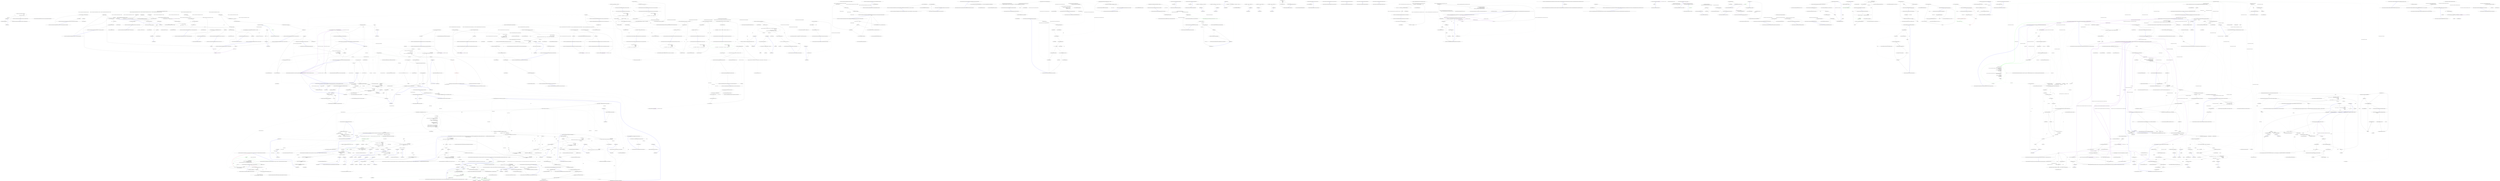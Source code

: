 digraph  {
n102 [label="Nancy.Tests.Unit.Bootstrapper.Base.BootstrapperBaseFixtureBase<TContainer>", span=""];
n103 [label="Nancy.Tests.Unit.Bootstrapper.Base.BootstrapperBaseFixtureBase<TContainer>.FakeEngine", span=""];
n0 [label="Entry Nancy.Tests.Unit.Bootstrapper.Base.BootstrapperBaseFixtureBase<TContainer>.BootstrapperBaseFixtureBase()", span="26-26", cluster="Nancy.Tests.Unit.Bootstrapper.Base.BootstrapperBaseFixtureBase<TContainer>.BootstrapperBaseFixtureBase()"];
n1 [label="this.configuration = NancyInternalConfiguration.WithOverrides(\r\n                builder =>\r\n                {\r\n                    builder.NancyEngine = typeof(FakeEngine);\r\n                })", span="28-32", cluster="Nancy.Tests.Unit.Bootstrapper.Base.BootstrapperBaseFixtureBase<TContainer>.BootstrapperBaseFixtureBase()"];
n2 [label="Exit Nancy.Tests.Unit.Bootstrapper.Base.BootstrapperBaseFixtureBase<TContainer>.BootstrapperBaseFixtureBase()", span="26-26", cluster="Nancy.Tests.Unit.Bootstrapper.Base.BootstrapperBaseFixtureBase<TContainer>.BootstrapperBaseFixtureBase()"];
n3 [label="Entry Nancy.Bootstrapper.NancyInternalConfiguration.WithOverrides(System.Action<Nancy.Bootstrapper.NancyInternalConfiguration>)", span="124-124", cluster="Nancy.Bootstrapper.NancyInternalConfiguration.WithOverrides(System.Action<Nancy.Bootstrapper.NancyInternalConfiguration>)"];
n4 [label="Entry lambda expression", span="29-32", cluster="lambda expression"];
n5 [label="builder.NancyEngine = typeof(FakeEngine)", span="31-31", cluster="lambda expression"];
n6 [label="Exit lambda expression", span="29-32", cluster="lambda expression"];
n7 [label="Entry Nancy.Tests.Unit.Bootstrapper.Base.BootstrapperBaseFixtureBase<TContainer>.Should_throw_if_get_engine_called_without_being_initialised()", span="36-36", cluster="Nancy.Tests.Unit.Bootstrapper.Base.BootstrapperBaseFixtureBase<TContainer>.Should_throw_if_get_engine_called_without_being_initialised()"];
n8 [label="var result = Record.Exception(() => this.Bootstrapper.GetEngine())", span="38-38", cluster="Nancy.Tests.Unit.Bootstrapper.Base.BootstrapperBaseFixtureBase<TContainer>.Should_throw_if_get_engine_called_without_being_initialised()"];
n9 [label="result.ShouldNotBeNull()", span="40-40", cluster="Nancy.Tests.Unit.Bootstrapper.Base.BootstrapperBaseFixtureBase<TContainer>.Should_throw_if_get_engine_called_without_being_initialised()"];
n11 [label="Entry Unk.Exception", span="", cluster="Unk.Exception"];
n13 [label="Entry lambda expression", span="38-38", cluster="lambda expression"];
n10 [label="Exit Nancy.Tests.Unit.Bootstrapper.Base.BootstrapperBaseFixtureBase<TContainer>.Should_throw_if_get_engine_called_without_being_initialised()", span="36-36", cluster="Nancy.Tests.Unit.Bootstrapper.Base.BootstrapperBaseFixtureBase<TContainer>.Should_throw_if_get_engine_called_without_being_initialised()"];
n12 [label="Entry Unk.ShouldNotBeNull", span="", cluster="Unk.ShouldNotBeNull"];
n14 [label="this.Bootstrapper.GetEngine()", span="38-38", cluster="lambda expression"];
n15 [label="Exit lambda expression", span="38-38", cluster="lambda expression"];
n16 [label="Entry Nancy.Bootstrapper.NancyBootstrapperBase<TContainer>.GetEngine()", span="338-338", cluster="Nancy.Bootstrapper.NancyBootstrapperBase<TContainer>.GetEngine()"];
n17 [label="Entry Nancy.Tests.Unit.Bootstrapper.Base.BootstrapperBaseFixtureBase<TContainer>.Should_resolve_engine_when_initialised()", span="44-44", cluster="Nancy.Tests.Unit.Bootstrapper.Base.BootstrapperBaseFixtureBase<TContainer>.Should_resolve_engine_when_initialised()"];
n18 [label="this.Bootstrapper.Initialise()", span="46-46", cluster="Nancy.Tests.Unit.Bootstrapper.Base.BootstrapperBaseFixtureBase<TContainer>.Should_resolve_engine_when_initialised()"];
n19 [label="var result = this.Bootstrapper.GetEngine()", span="48-48", cluster="Nancy.Tests.Unit.Bootstrapper.Base.BootstrapperBaseFixtureBase<TContainer>.Should_resolve_engine_when_initialised()"];
n23 [label="Entry Nancy.Bootstrapper.NancyBootstrapperBase<TContainer>.Initialise()", span="225-225", cluster="Nancy.Bootstrapper.NancyBootstrapperBase<TContainer>.Initialise()"];
n20 [label="result.ShouldNotBeNull()", span="50-50", cluster="Nancy.Tests.Unit.Bootstrapper.Base.BootstrapperBaseFixtureBase<TContainer>.Should_resolve_engine_when_initialised()"];
n21 [label="result.ShouldBeOfType(typeof(INancyEngine))", span="51-51", cluster="Nancy.Tests.Unit.Bootstrapper.Base.BootstrapperBaseFixtureBase<TContainer>.Should_resolve_engine_when_initialised()"];
n24 [label="Entry object.ShouldNotBeNull()", span="125-125", cluster="object.ShouldNotBeNull()"];
n22 [label="Exit Nancy.Tests.Unit.Bootstrapper.Base.BootstrapperBaseFixtureBase<TContainer>.Should_resolve_engine_when_initialised()", span="44-44", cluster="Nancy.Tests.Unit.Bootstrapper.Base.BootstrapperBaseFixtureBase<TContainer>.Should_resolve_engine_when_initialised()"];
n25 [label="Entry object.ShouldBeOfType(System.Type)", span="140-140", cluster="object.ShouldBeOfType(System.Type)"];
n26 [label="Entry Nancy.Tests.Unit.Bootstrapper.Base.BootstrapperBaseFixtureBase<TContainer>.Should_use_types_from_config()", span="55-55", cluster="Nancy.Tests.Unit.Bootstrapper.Base.BootstrapperBaseFixtureBase<TContainer>.Should_use_types_from_config()"];
n27 [label="this.Bootstrapper.Initialise()", span="57-57", cluster="Nancy.Tests.Unit.Bootstrapper.Base.BootstrapperBaseFixtureBase<TContainer>.Should_use_types_from_config()"];
n28 [label="var result = this.Bootstrapper.GetEngine()", span="59-59", cluster="Nancy.Tests.Unit.Bootstrapper.Base.BootstrapperBaseFixtureBase<TContainer>.Should_use_types_from_config()"];
n29 [label="result.ShouldBeOfType(typeof(FakeEngine))", span="61-61", cluster="Nancy.Tests.Unit.Bootstrapper.Base.BootstrapperBaseFixtureBase<TContainer>.Should_use_types_from_config()"];
n30 [label="Exit Nancy.Tests.Unit.Bootstrapper.Base.BootstrapperBaseFixtureBase<TContainer>.Should_use_types_from_config()", span="55-55", cluster="Nancy.Tests.Unit.Bootstrapper.Base.BootstrapperBaseFixtureBase<TContainer>.Should_use_types_from_config()"];
n31 [label="Entry Nancy.Tests.Unit.Bootstrapper.Base.BootstrapperBaseFixtureBase<TContainer>.Should_register_config_types_as_singletons()", span="65-65", cluster="Nancy.Tests.Unit.Bootstrapper.Base.BootstrapperBaseFixtureBase<TContainer>.Should_register_config_types_as_singletons()"];
n32 [label="this.Bootstrapper.Initialise()", span="67-67", cluster="Nancy.Tests.Unit.Bootstrapper.Base.BootstrapperBaseFixtureBase<TContainer>.Should_register_config_types_as_singletons()"];
n33 [label="var result1 = this.Bootstrapper.GetEngine()", span="69-69", cluster="Nancy.Tests.Unit.Bootstrapper.Base.BootstrapperBaseFixtureBase<TContainer>.Should_register_config_types_as_singletons()"];
n34 [label="var result2 = this.Bootstrapper.GetEngine()", span="70-70", cluster="Nancy.Tests.Unit.Bootstrapper.Base.BootstrapperBaseFixtureBase<TContainer>.Should_register_config_types_as_singletons()"];
n35 [label="result1.ShouldBeSameAs(result2)", span="72-72", cluster="Nancy.Tests.Unit.Bootstrapper.Base.BootstrapperBaseFixtureBase<TContainer>.Should_register_config_types_as_singletons()"];
n36 [label="Exit Nancy.Tests.Unit.Bootstrapper.Base.BootstrapperBaseFixtureBase<TContainer>.Should_register_config_types_as_singletons()", span="65-65", cluster="Nancy.Tests.Unit.Bootstrapper.Base.BootstrapperBaseFixtureBase<TContainer>.Should_register_config_types_as_singletons()"];
n37 [label="Entry object.ShouldBeSameAs(object)", span="115-115", cluster="object.ShouldBeSameAs(object)"];
n38 [label="Entry Nancy.Tests.Unit.Bootstrapper.Base.BootstrapperBaseFixtureBase<TContainer>.Should_set_pre_request_hook()", span="76-76", cluster="Nancy.Tests.Unit.Bootstrapper.Base.BootstrapperBaseFixtureBase<TContainer>.Should_set_pre_request_hook()"];
n39 [label="var called = false", span="78-78", cluster="Nancy.Tests.Unit.Bootstrapper.Base.BootstrapperBaseFixtureBase<TContainer>.Should_set_pre_request_hook()"];
n40 [label="this.Bootstrapper.Initialise()", span="79-79", cluster="Nancy.Tests.Unit.Bootstrapper.Base.BootstrapperBaseFixtureBase<TContainer>.Should_set_pre_request_hook()"];
n41 [label="this.Bootstrapper.BeforeRequest += (c) => { called = true; return null; }", span="80-80", cluster="Nancy.Tests.Unit.Bootstrapper.Base.BootstrapperBaseFixtureBase<TContainer>.Should_set_pre_request_hook()"];
n42 [label="var engine = this.Bootstrapper.GetEngine()", span="81-81", cluster="Nancy.Tests.Unit.Bootstrapper.Base.BootstrapperBaseFixtureBase<TContainer>.Should_set_pre_request_hook()"];
n43 [label="var context = new NancyContext\r\n            {\r\n                Request = new Request(''GET'', ''/'', ''http'')\r\n            }", span="83-86", cluster="Nancy.Tests.Unit.Bootstrapper.Base.BootstrapperBaseFixtureBase<TContainer>.Should_set_pre_request_hook()"];
n44 [label="engine.PreRequestHook.Invoke(context)", span="88-88", cluster="Nancy.Tests.Unit.Bootstrapper.Base.BootstrapperBaseFixtureBase<TContainer>.Should_set_pre_request_hook()"];
n47 [label="Entry Nancy.NancyContext.NancyContext()", span="16-16", cluster="Nancy.NancyContext.NancyContext()"];
n48 [label="Entry Nancy.Request.Request(string, string, string)", span="27-27", cluster="Nancy.Request.Request(string, string, string)"];
n45 [label="called.ShouldBeTrue()", span="90-90", cluster="Nancy.Tests.Unit.Bootstrapper.Base.BootstrapperBaseFixtureBase<TContainer>.Should_set_pre_request_hook()"];
n49 [label="Entry System.Func<T, TResult>.Invoke(T)", span="0-0", cluster="System.Func<T, TResult>.Invoke(T)"];
n46 [label="Exit Nancy.Tests.Unit.Bootstrapper.Base.BootstrapperBaseFixtureBase<TContainer>.Should_set_pre_request_hook()", span="76-76", cluster="Nancy.Tests.Unit.Bootstrapper.Base.BootstrapperBaseFixtureBase<TContainer>.Should_set_pre_request_hook()"];
n50 [label="Entry bool.ShouldBeTrue()", span="70-70", cluster="bool.ShouldBeTrue()"];
n51 [label="Entry lambda expression", span="80-80", cluster="lambda expression"];
n52 [label="called = true", span="80-80", cluster="lambda expression"];
n53 [label="return null;", span="80-80", cluster="lambda expression"];
n54 [label="Exit lambda expression", span="80-80", cluster="lambda expression"];
n55 [label="Entry Nancy.Tests.Unit.Bootstrapper.Base.BootstrapperBaseFixtureBase<TContainer>.Should_set_post_request_hook()", span="94-94", cluster="Nancy.Tests.Unit.Bootstrapper.Base.BootstrapperBaseFixtureBase<TContainer>.Should_set_post_request_hook()"];
n56 [label="var called = false", span="96-96", cluster="Nancy.Tests.Unit.Bootstrapper.Base.BootstrapperBaseFixtureBase<TContainer>.Should_set_post_request_hook()"];
n57 [label="this.Bootstrapper.Initialise()", span="97-97", cluster="Nancy.Tests.Unit.Bootstrapper.Base.BootstrapperBaseFixtureBase<TContainer>.Should_set_post_request_hook()"];
n58 [label="this.Bootstrapper.AfterRequest += (c) => { called = true; }", span="98-98", cluster="Nancy.Tests.Unit.Bootstrapper.Base.BootstrapperBaseFixtureBase<TContainer>.Should_set_post_request_hook()"];
n59 [label="var engine = this.Bootstrapper.GetEngine()", span="99-99", cluster="Nancy.Tests.Unit.Bootstrapper.Base.BootstrapperBaseFixtureBase<TContainer>.Should_set_post_request_hook()"];
n60 [label="engine.PostRequestHook.Invoke(new NancyContext())", span="101-101", cluster="Nancy.Tests.Unit.Bootstrapper.Base.BootstrapperBaseFixtureBase<TContainer>.Should_set_post_request_hook()"];
n61 [label="called.ShouldBeTrue()", span="103-103", cluster="Nancy.Tests.Unit.Bootstrapper.Base.BootstrapperBaseFixtureBase<TContainer>.Should_set_post_request_hook()"];
n63 [label="Entry System.Action<T>.Invoke(T)", span="0-0", cluster="System.Action<T>.Invoke(T)"];
n62 [label="Exit Nancy.Tests.Unit.Bootstrapper.Base.BootstrapperBaseFixtureBase<TContainer>.Should_set_post_request_hook()", span="94-94", cluster="Nancy.Tests.Unit.Bootstrapper.Base.BootstrapperBaseFixtureBase<TContainer>.Should_set_post_request_hook()"];
n64 [label="Entry lambda expression", span="98-98", cluster="lambda expression"];
n65 [label="called = true", span="98-98", cluster="lambda expression"];
n66 [label="Exit lambda expression", span="98-98", cluster="lambda expression"];
n67 [label="Entry Nancy.Tests.Unit.Bootstrapper.Base.BootstrapperBaseFixtureBase<TContainer>.Should_set_on_error_hook()", span="107-107", cluster="Nancy.Tests.Unit.Bootstrapper.Base.BootstrapperBaseFixtureBase<TContainer>.Should_set_on_error_hook()"];
n68 [label="var called = false", span="109-109", cluster="Nancy.Tests.Unit.Bootstrapper.Base.BootstrapperBaseFixtureBase<TContainer>.Should_set_on_error_hook()"];
n69 [label="this.Bootstrapper.Initialise()", span="110-110", cluster="Nancy.Tests.Unit.Bootstrapper.Base.BootstrapperBaseFixtureBase<TContainer>.Should_set_on_error_hook()"];
n70 [label="this.Bootstrapper.OnError += (c, e) => { called = true; return new Response(); }", span="111-111", cluster="Nancy.Tests.Unit.Bootstrapper.Base.BootstrapperBaseFixtureBase<TContainer>.Should_set_on_error_hook()"];
n71 [label="var engine = this.Bootstrapper.GetEngine()", span="112-112", cluster="Nancy.Tests.Unit.Bootstrapper.Base.BootstrapperBaseFixtureBase<TContainer>.Should_set_on_error_hook()"];
n72 [label="engine.OnErrorHook.Invoke(new NancyContext(), new Exception())", span="114-114", cluster="Nancy.Tests.Unit.Bootstrapper.Base.BootstrapperBaseFixtureBase<TContainer>.Should_set_on_error_hook()"];
n73 [label="called.ShouldBeTrue()", span="116-116", cluster="Nancy.Tests.Unit.Bootstrapper.Base.BootstrapperBaseFixtureBase<TContainer>.Should_set_on_error_hook()"];
n75 [label="Entry System.Exception.Exception()", span="0-0", cluster="System.Exception.Exception()"];
n76 [label="Entry System.Func<T1, T2, TResult>.Invoke(T1, T2)", span="0-0", cluster="System.Func<T1, T2, TResult>.Invoke(T1, T2)"];
n74 [label="Exit Nancy.Tests.Unit.Bootstrapper.Base.BootstrapperBaseFixtureBase<TContainer>.Should_set_on_error_hook()", span="107-107", cluster="Nancy.Tests.Unit.Bootstrapper.Base.BootstrapperBaseFixtureBase<TContainer>.Should_set_on_error_hook()"];
n77 [label="Entry lambda expression", span="111-111", cluster="lambda expression"];
n78 [label="called = true", span="111-111", cluster="lambda expression"];
n79 [label="return new Response();", span="111-111", cluster="lambda expression"];
n80 [label="Exit lambda expression", span="111-111", cluster="lambda expression"];
n81 [label="Entry Nancy.Response.Response()", span="15-15", cluster="Nancy.Response.Response()"];
n82 [label="Entry Nancy.Tests.Unit.Bootstrapper.Base.BootstrapperBaseFixtureBase<TContainer>.FakeEngine.FakeEngine(Nancy.Routing.IRouteResolver, Nancy.Routing.IRouteCache, Nancy.INancyContextFactory)", span="146-146", cluster="Nancy.Tests.Unit.Bootstrapper.Base.BootstrapperBaseFixtureBase<TContainer>.FakeEngine.FakeEngine(Nancy.Routing.IRouteResolver, Nancy.Routing.IRouteCache, Nancy.INancyContextFactory)"];
n83 [label="resolver == null", span="148-148", cluster="Nancy.Tests.Unit.Bootstrapper.Base.BootstrapperBaseFixtureBase<TContainer>.FakeEngine.FakeEngine(Nancy.Routing.IRouteResolver, Nancy.Routing.IRouteCache, Nancy.INancyContextFactory)"];
n85 [label="routeCache == null", span="153-153", cluster="Nancy.Tests.Unit.Bootstrapper.Base.BootstrapperBaseFixtureBase<TContainer>.FakeEngine.FakeEngine(Nancy.Routing.IRouteResolver, Nancy.Routing.IRouteCache, Nancy.INancyContextFactory)"];
n87 [label="contextFactory == null", span="158-158", cluster="Nancy.Tests.Unit.Bootstrapper.Base.BootstrapperBaseFixtureBase<TContainer>.FakeEngine.FakeEngine(Nancy.Routing.IRouteResolver, Nancy.Routing.IRouteCache, Nancy.INancyContextFactory)"];
n89 [label="this.resolver = resolver", span="163-163", cluster="Nancy.Tests.Unit.Bootstrapper.Base.BootstrapperBaseFixtureBase<TContainer>.FakeEngine.FakeEngine(Nancy.Routing.IRouteResolver, Nancy.Routing.IRouteCache, Nancy.INancyContextFactory)"];
n90 [label="this.routeCache = routeCache", span="164-164", cluster="Nancy.Tests.Unit.Bootstrapper.Base.BootstrapperBaseFixtureBase<TContainer>.FakeEngine.FakeEngine(Nancy.Routing.IRouteResolver, Nancy.Routing.IRouteCache, Nancy.INancyContextFactory)"];
n91 [label="this.contextFactory = contextFactory", span="165-165", cluster="Nancy.Tests.Unit.Bootstrapper.Base.BootstrapperBaseFixtureBase<TContainer>.FakeEngine.FakeEngine(Nancy.Routing.IRouteResolver, Nancy.Routing.IRouteCache, Nancy.INancyContextFactory)"];
n84 [label="throw new ArgumentNullException(''resolver'', ''The resolver parameter cannot be null.'');", span="150-150", cluster="Nancy.Tests.Unit.Bootstrapper.Base.BootstrapperBaseFixtureBase<TContainer>.FakeEngine.FakeEngine(Nancy.Routing.IRouteResolver, Nancy.Routing.IRouteCache, Nancy.INancyContextFactory)"];
n86 [label="throw new ArgumentNullException(''routeCache'', ''The routeCache parameter cannot be null.'');", span="155-155", cluster="Nancy.Tests.Unit.Bootstrapper.Base.BootstrapperBaseFixtureBase<TContainer>.FakeEngine.FakeEngine(Nancy.Routing.IRouteResolver, Nancy.Routing.IRouteCache, Nancy.INancyContextFactory)"];
n88 [label="throw new ArgumentNullException(''contextFactory'');", span="160-160", cluster="Nancy.Tests.Unit.Bootstrapper.Base.BootstrapperBaseFixtureBase<TContainer>.FakeEngine.FakeEngine(Nancy.Routing.IRouteResolver, Nancy.Routing.IRouteCache, Nancy.INancyContextFactory)"];
n92 [label="Exit Nancy.Tests.Unit.Bootstrapper.Base.BootstrapperBaseFixtureBase<TContainer>.FakeEngine.FakeEngine(Nancy.Routing.IRouteResolver, Nancy.Routing.IRouteCache, Nancy.INancyContextFactory)", span="146-146", cluster="Nancy.Tests.Unit.Bootstrapper.Base.BootstrapperBaseFixtureBase<TContainer>.FakeEngine.FakeEngine(Nancy.Routing.IRouteResolver, Nancy.Routing.IRouteCache, Nancy.INancyContextFactory)"];
n93 [label="Entry System.ArgumentNullException.ArgumentNullException(string, string)", span="0-0", cluster="System.ArgumentNullException.ArgumentNullException(string, string)"];
n94 [label="Entry System.ArgumentNullException.ArgumentNullException(string)", span="0-0", cluster="System.ArgumentNullException.ArgumentNullException(string)"];
n95 [label="Entry Nancy.Tests.Unit.Bootstrapper.Base.BootstrapperBaseFixtureBase<TContainer>.FakeEngine.HandleRequest(Nancy.Request)", span="173-173", cluster="Nancy.Tests.Unit.Bootstrapper.Base.BootstrapperBaseFixtureBase<TContainer>.FakeEngine.HandleRequest(Nancy.Request)"];
n96 [label="throw new NotImplementedException();", span="175-175", cluster="Nancy.Tests.Unit.Bootstrapper.Base.BootstrapperBaseFixtureBase<TContainer>.FakeEngine.HandleRequest(Nancy.Request)"];
n97 [label="Exit Nancy.Tests.Unit.Bootstrapper.Base.BootstrapperBaseFixtureBase<TContainer>.FakeEngine.HandleRequest(Nancy.Request)", span="173-173", cluster="Nancy.Tests.Unit.Bootstrapper.Base.BootstrapperBaseFixtureBase<TContainer>.FakeEngine.HandleRequest(Nancy.Request)"];
n98 [label="Entry System.NotImplementedException.NotImplementedException()", span="0-0", cluster="System.NotImplementedException.NotImplementedException()"];
n99 [label="Entry Nancy.Tests.Unit.Bootstrapper.Base.BootstrapperBaseFixtureBase<TContainer>.FakeEngine.HandleRequest(Nancy.Request, System.Action<Nancy.NancyContext>, System.Action<System.Exception>)", span="184-184", cluster="Nancy.Tests.Unit.Bootstrapper.Base.BootstrapperBaseFixtureBase<TContainer>.FakeEngine.HandleRequest(Nancy.Request, System.Action<Nancy.NancyContext>, System.Action<System.Exception>)"];
n100 [label="throw new NotImplementedException();", span="186-186", cluster="Nancy.Tests.Unit.Bootstrapper.Base.BootstrapperBaseFixtureBase<TContainer>.FakeEngine.HandleRequest(Nancy.Request, System.Action<Nancy.NancyContext>, System.Action<System.Exception>)"];
n101 [label="Exit Nancy.Tests.Unit.Bootstrapper.Base.BootstrapperBaseFixtureBase<TContainer>.FakeEngine.HandleRequest(Nancy.Request, System.Action<Nancy.NancyContext>, System.Action<System.Exception>)", span="184-184", cluster="Nancy.Tests.Unit.Bootstrapper.Base.BootstrapperBaseFixtureBase<TContainer>.FakeEngine.HandleRequest(Nancy.Request, System.Action<Nancy.NancyContext>, System.Action<System.Exception>)"];
m0_16 [label="Entry System.IO.StreamWriter.StreamWriter(System.IO.Stream)", span="0-0", cluster="System.IO.StreamWriter.StreamWriter(System.IO.Stream)", file="BrowserResponseBodyWrapperFixture.cs"];
m0_9 [label="Entry Unk.SequenceEqual", span="", cluster="Unk.SequenceEqual", file="BrowserResponseBodyWrapperFixture.cs"];
m0_17 [label="Entry System.IO.StreamWriter.Write(string)", span="0-0", cluster="System.IO.StreamWriter.Write(string)", file="BrowserResponseBodyWrapperFixture.cs"];
m0_0 [label="Entry Nancy.Testing.Tests.BrowserResponseBodyWrapperFixture.Should_contain_response_body()", span="12-12", cluster="Nancy.Testing.Tests.BrowserResponseBodyWrapperFixture.Should_contain_response_body()", file="BrowserResponseBodyWrapperFixture.cs"];
m0_1 [label="var body = new BrowserResponseBodyWrapper(new Response\r\n            {\r\n                Contents = stream => {\r\n                    var writer = new StreamWriter(stream);\r\n                    writer.Write(''This is the content'');\r\n                    writer.Flush();\r\n                }\r\n            })", span="15-22", cluster="Nancy.Testing.Tests.BrowserResponseBodyWrapperFixture.Should_contain_response_body()", file="BrowserResponseBodyWrapperFixture.cs"];
m0_2 [label="var content = Encoding.ASCII.GetBytes(''This is the content'')", span="24-24", cluster="Nancy.Testing.Tests.BrowserResponseBodyWrapperFixture.Should_contain_response_body()", file="BrowserResponseBodyWrapperFixture.cs"];
m0_3 [label="var result = body.SequenceEqual(content)", span="27-27", cluster="Nancy.Testing.Tests.BrowserResponseBodyWrapperFixture.Should_contain_response_body()", file="BrowserResponseBodyWrapperFixture.cs"];
m0_4 [label="result.ShouldBeTrue()", span="30-30", cluster="Nancy.Testing.Tests.BrowserResponseBodyWrapperFixture.Should_contain_response_body()", file="BrowserResponseBodyWrapperFixture.cs"];
m0_5 [label="Exit Nancy.Testing.Tests.BrowserResponseBodyWrapperFixture.Should_contain_response_body()", span="12-12", cluster="Nancy.Testing.Tests.BrowserResponseBodyWrapperFixture.Should_contain_response_body()", file="BrowserResponseBodyWrapperFixture.cs"];
m0_6 [label="Entry Nancy.Testing.BrowserResponseBodyWrapper.BrowserResponseBodyWrapper(Nancy.Response)", span="14-14", cluster="Nancy.Testing.BrowserResponseBodyWrapper.BrowserResponseBodyWrapper(Nancy.Response)", file="BrowserResponseBodyWrapperFixture.cs"];
m0_8 [label="Entry System.Text.Encoding.GetBytes(string)", span="0-0", cluster="System.Text.Encoding.GetBytes(string)", file="BrowserResponseBodyWrapperFixture.cs"];
m0_18 [label="Entry System.IO.StreamWriter.Flush()", span="0-0", cluster="System.IO.StreamWriter.Flush()", file="BrowserResponseBodyWrapperFixture.cs"];
m0_19 [label="Entry Nancy.Testing.Tests.BrowserResponseBodyWrapperFixture.Should_return_querywrapper_for_css_selector_match()", span="34-34", cluster="Nancy.Testing.Tests.BrowserResponseBodyWrapperFixture.Should_return_querywrapper_for_css_selector_match()", file="BrowserResponseBodyWrapperFixture.cs"];
m0_20 [label="var body = new BrowserResponseBodyWrapper(new Response\r\n            {\r\n                Contents = stream =>\r\n                {\r\n                    var writer = new StreamWriter(stream);\r\n                    writer.Write(''<div>Outer and <div id='#bar'>inner</div></div>'');\r\n                    writer.Flush();\r\n                }\r\n            })", span="37-45", cluster="Nancy.Testing.Tests.BrowserResponseBodyWrapperFixture.Should_return_querywrapper_for_css_selector_match()", file="BrowserResponseBodyWrapperFixture.cs"];
m0_21 [label="var result = body[''#bar'']", span="48-48", cluster="Nancy.Testing.Tests.BrowserResponseBodyWrapperFixture.Should_return_querywrapper_for_css_selector_match()", file="BrowserResponseBodyWrapperFixture.cs"];
m0_22 [label="result.ShouldContain(''inner'')", span="51-51", cluster="Nancy.Testing.Tests.BrowserResponseBodyWrapperFixture.Should_return_querywrapper_for_css_selector_match()", color=red, community=0, file="BrowserResponseBodyWrapperFixture.cs"];
m0_23 [label="Exit Nancy.Testing.Tests.BrowserResponseBodyWrapperFixture.Should_return_querywrapper_for_css_selector_match()", span="34-34", cluster="Nancy.Testing.Tests.BrowserResponseBodyWrapperFixture.Should_return_querywrapper_for_css_selector_match()", file="BrowserResponseBodyWrapperFixture.cs"];
m0_24 [label="Entry Nancy.Testing.QueryWrapper.ShouldContain(string, System.StringComparison)", span="75-75", cluster="Nancy.Testing.QueryWrapper.ShouldContain(string, System.StringComparison)", file="BrowserResponseBodyWrapperFixture.cs"];
m0_7 [label="Entry Nancy.Response.Response()", span="15-15", cluster="Nancy.Response.Response()", file="BrowserResponseBodyWrapperFixture.cs"];
m0_25 [label="Entry lambda expression", span="39-44", cluster="lambda expression", file="BrowserResponseBodyWrapperFixture.cs"];
m0_12 [label="var writer = new StreamWriter(stream)", span="18-18", cluster="lambda expression", file="BrowserResponseBodyWrapperFixture.cs"];
m0_11 [label="Entry lambda expression", span="17-21", cluster="lambda expression", file="BrowserResponseBodyWrapperFixture.cs"];
m0_13 [label="writer.Write(''This is the content'')", span="19-19", cluster="lambda expression", file="BrowserResponseBodyWrapperFixture.cs"];
m0_14 [label="writer.Flush()", span="20-20", cluster="lambda expression", file="BrowserResponseBodyWrapperFixture.cs"];
m0_15 [label="Exit lambda expression", span="17-21", cluster="lambda expression", file="BrowserResponseBodyWrapperFixture.cs"];
m0_26 [label="var writer = new StreamWriter(stream)", span="41-41", cluster="lambda expression", file="BrowserResponseBodyWrapperFixture.cs"];
m0_27 [label="writer.Write(''<div>Outer and <div id='#bar'>inner</div></div>'')", span="42-42", cluster="lambda expression", file="BrowserResponseBodyWrapperFixture.cs"];
m0_28 [label="writer.Flush()", span="43-43", cluster="lambda expression", file="BrowserResponseBodyWrapperFixture.cs"];
m0_29 [label="Exit lambda expression", span="39-44", cluster="lambda expression", file="BrowserResponseBodyWrapperFixture.cs"];
m1_15 [label="Entry Nancy.ViewEngines.Razor.BuildProviders.NancyCSharpRazorBuildProvider.GetGeneratedType(System.CodeDom.Compiler.CompilerResults)", span="59-59", cluster="Nancy.ViewEngines.Razor.BuildProviders.NancyCSharpRazorBuildProvider.GetGeneratedType(System.CodeDom.Compiler.CompilerResults)", file="DefaultNancyBootstrapperBootstrapperBaseFixture.cs"];
m1_16 [label="return results.CompiledAssembly.GetType(string.Format(CultureInfo.CurrentCulture, ''{0}.{1}'', new object[] { this.host.DefaultNamespace, this.host.DefaultClassName }));", span="61-61", cluster="Nancy.ViewEngines.Razor.BuildProviders.NancyCSharpRazorBuildProvider.GetGeneratedType(System.CodeDom.Compiler.CompilerResults)", file="DefaultNancyBootstrapperBootstrapperBaseFixture.cs"];
m1_17 [label="Exit Nancy.ViewEngines.Razor.BuildProviders.NancyCSharpRazorBuildProvider.GetGeneratedType(System.CodeDom.Compiler.CompilerResults)", span="59-59", cluster="Nancy.ViewEngines.Razor.BuildProviders.NancyCSharpRazorBuildProvider.GetGeneratedType(System.CodeDom.Compiler.CompilerResults)", file="DefaultNancyBootstrapperBootstrapperBaseFixture.cs"];
m1_18 [label="Entry System.Reflection.Assembly.GetType(string)", span="0-0", cluster="System.Reflection.Assembly.GetType(string)", file="DefaultNancyBootstrapperBootstrapperBaseFixture.cs"];
m1_29 [label="Entry RazorTemplateEngine.cstr", span="", cluster="RazorTemplateEngine.cstr", file="DefaultNancyBootstrapperBootstrapperBaseFixture.cs"];
m1_30 [label="Entry Unk.OpenReader", span="", cluster="Unk.OpenReader", file="DefaultNancyBootstrapperBootstrapperBaseFixture.cs"];
m1_33 [label="Entry Unk.ToString", span="", cluster="Unk.ToString", file="DefaultNancyBootstrapperBootstrapperBaseFixture.cs"];
m1_13 [label="Entry string.Format(System.IFormatProvider, string, params object[])", span="0-0", cluster="string.Format(System.IFormatProvider, string, params object[])", file="DefaultNancyBootstrapperBootstrapperBaseFixture.cs"];
m1_14 [label="Entry Unk.GenerateTypeFactory", span="", cluster="Unk.GenerateTypeFactory", file="DefaultNancyBootstrapperBootstrapperBaseFixture.cs"];
m1_4 [label="Entry Unk.GetDefaultCompilerTypeForLanguage", span="", cluster="Unk.GetDefaultCompilerTypeForLanguage", file="DefaultNancyBootstrapperBootstrapperBaseFixture.cs"];
m1_7 [label="Entry Nancy.ViewEngines.Razor.BuildProviders.NancyCSharpRazorBuildProvider.GenerateCode(AssemblyBuilder)", span="47-47", cluster="Nancy.ViewEngines.Razor.BuildProviders.NancyCSharpRazorBuildProvider.GenerateCode(AssemblyBuilder)", file="DefaultNancyBootstrapperBootstrapperBaseFixture.cs"];
m1_8 [label="assemblyBuilder.AddCodeCompileUnit(this, this.GetGeneratedCode())", span="49-49", cluster="Nancy.ViewEngines.Razor.BuildProviders.NancyCSharpRazorBuildProvider.GenerateCode(AssemblyBuilder)", file="DefaultNancyBootstrapperBootstrapperBaseFixture.cs"];
m1_9 [label="assemblyBuilder.GenerateTypeFactory(string.Format(CultureInfo.InvariantCulture, ''{0}.{1}'', new object[] { this.host.DefaultNamespace, this.host.DefaultClassName }))", span="51-51", cluster="Nancy.ViewEngines.Razor.BuildProviders.NancyCSharpRazorBuildProvider.GenerateCode(AssemblyBuilder)", file="DefaultNancyBootstrapperBootstrapperBaseFixture.cs"];
m1_10 [label="Exit Nancy.ViewEngines.Razor.BuildProviders.NancyCSharpRazorBuildProvider.GenerateCode(AssemblyBuilder)", span="47-47", cluster="Nancy.ViewEngines.Razor.BuildProviders.NancyCSharpRazorBuildProvider.GenerateCode(AssemblyBuilder)", file="DefaultNancyBootstrapperBootstrapperBaseFixture.cs"];
m1_5 [label="Entry RazorEngineHost.cstr", span="", cluster="RazorEngineHost.cstr", file="DefaultNancyBootstrapperBootstrapperBaseFixture.cs"];
m1_11 [label="Entry Nancy.ViewEngines.Razor.BuildProviders.NancyCSharpRazorBuildProvider.GetGeneratedCode()", span="64-64", cluster="Nancy.ViewEngines.Razor.BuildProviders.NancyCSharpRazorBuildProvider.GetGeneratedCode()", file="DefaultNancyBootstrapperBootstrapperBaseFixture.cs"];
m1_19 [label="this.generatedCode == null", span="66-66", cluster="Nancy.ViewEngines.Razor.BuildProviders.NancyCSharpRazorBuildProvider.GetGeneratedCode()", file="DefaultNancyBootstrapperBootstrapperBaseFixture.cs"];
m1_20 [label="var engine = new RazorTemplateEngine(this.host)", span="68-68", cluster="Nancy.ViewEngines.Razor.BuildProviders.NancyCSharpRazorBuildProvider.GetGeneratedCode()", file="DefaultNancyBootstrapperBootstrapperBaseFixture.cs"];
m1_27 [label="return this.generatedCode;", span="83-83", cluster="Nancy.ViewEngines.Razor.BuildProviders.NancyCSharpRazorBuildProvider.GetGeneratedCode()", file="DefaultNancyBootstrapperBootstrapperBaseFixture.cs"];
m1_21 [label="GeneratorResults results", span="69-69", cluster="Nancy.ViewEngines.Razor.BuildProviders.NancyCSharpRazorBuildProvider.GetGeneratedCode()", file="DefaultNancyBootstrapperBootstrapperBaseFixture.cs"];
m1_23 [label="results = engine.GenerateCode(reader)", span="72-72", cluster="Nancy.ViewEngines.Razor.BuildProviders.NancyCSharpRazorBuildProvider.GetGeneratedCode()", file="DefaultNancyBootstrapperBootstrapperBaseFixture.cs"];
m1_22 [label="var reader = this.OpenReader()", span="70-70", cluster="Nancy.ViewEngines.Razor.BuildProviders.NancyCSharpRazorBuildProvider.GetGeneratedCode()", file="DefaultNancyBootstrapperBootstrapperBaseFixture.cs"];
m1_24 [label="!results.Success", span="75-75", cluster="Nancy.ViewEngines.Razor.BuildProviders.NancyCSharpRazorBuildProvider.GetGeneratedCode()", file="DefaultNancyBootstrapperBootstrapperBaseFixture.cs"];
m1_25 [label="throw new InvalidOperationException(results.ToString());", span="77-77", cluster="Nancy.ViewEngines.Razor.BuildProviders.NancyCSharpRazorBuildProvider.GetGeneratedCode()", file="DefaultNancyBootstrapperBootstrapperBaseFixture.cs"];
m1_26 [label="this.generatedCode = results.GeneratedCode", span="80-80", cluster="Nancy.ViewEngines.Razor.BuildProviders.NancyCSharpRazorBuildProvider.GetGeneratedCode()", file="DefaultNancyBootstrapperBootstrapperBaseFixture.cs"];
m1_28 [label="Exit Nancy.ViewEngines.Razor.BuildProviders.NancyCSharpRazorBuildProvider.GetGeneratedCode()", span="64-64", cluster="Nancy.ViewEngines.Razor.BuildProviders.NancyCSharpRazorBuildProvider.GetGeneratedCode()", file="DefaultNancyBootstrapperBootstrapperBaseFixture.cs"];
m1_32 [label="Entry InvalidOperationException.cstr", span="", cluster="InvalidOperationException.cstr", file="DefaultNancyBootstrapperBootstrapperBaseFixture.cs"];
m1_6 [label="Entry CSharpRazorCodeLanguage.cstr", span="", cluster="CSharpRazorCodeLanguage.cstr", file="DefaultNancyBootstrapperBootstrapperBaseFixture.cs"];
m1_31 [label="Entry Unk.GenerateCode", span="", cluster="Unk.GenerateCode", file="DefaultNancyBootstrapperBootstrapperBaseFixture.cs"];
m1_12 [label="Entry Unk.AddCodeCompileUnit", span="", cluster="Unk.AddCodeCompileUnit", file="DefaultNancyBootstrapperBootstrapperBaseFixture.cs"];
m1_0 [label="Entry Nancy.ViewEngines.Razor.BuildProviders.NancyCSharpRazorBuildProvider.NancyCSharpRazorBuildProvider()", span="22-22", cluster="Nancy.ViewEngines.Razor.BuildProviders.NancyCSharpRazorBuildProvider.NancyCSharpRazorBuildProvider()", file="DefaultNancyBootstrapperBootstrapperBaseFixture.cs"];
m1_1 [label="this.compilerType = this.GetDefaultCompilerTypeForLanguage(''C#'')", span="24-24", cluster="Nancy.ViewEngines.Razor.BuildProviders.NancyCSharpRazorBuildProvider.NancyCSharpRazorBuildProvider()", file="DefaultNancyBootstrapperBootstrapperBaseFixture.cs"];
m1_2 [label="this.host = new RazorEngineHost(new CSharpRazorCodeLanguage())\r\n            {\r\n                DefaultBaseClass = typeof(NancyRazorViewBase).FullName,\r\n                DefaultNamespace = ''RazorOutput'',\r\n                DefaultClassName = ''RazorView''\r\n            }", span="26-31", cluster="Nancy.ViewEngines.Razor.BuildProviders.NancyCSharpRazorBuildProvider.NancyCSharpRazorBuildProvider()", file="DefaultNancyBootstrapperBootstrapperBaseFixture.cs"];
m1_3 [label="Exit Nancy.ViewEngines.Razor.BuildProviders.NancyCSharpRazorBuildProvider.NancyCSharpRazorBuildProvider()", span="22-22", cluster="Nancy.ViewEngines.Razor.BuildProviders.NancyCSharpRazorBuildProvider.NancyCSharpRazorBuildProvider()", file="DefaultNancyBootstrapperBootstrapperBaseFixture.cs"];
m1_34 [label="Nancy.ViewEngines.Razor.BuildProviders.NancyCSharpRazorBuildProvider", span="", file="DefaultNancyBootstrapperBootstrapperBaseFixture.cs"];
m2_4 [label="Entry TinyIoC.TinyIoCContainer.Register<RegisterType, RegisterImplementation>()", span="1018-1018", cluster="TinyIoC.TinyIoCContainer.Register<RegisterType, RegisterImplementation>()", file="DemoBootstrapper.cs"];
m2_0 [label="Entry Nancy.Demo.Hosting.Aspnet.DemoBootstrapper.ConfigureApplicationContainer(TinyIoC.TinyIoCContainer)", span="10-10", cluster="Nancy.Demo.Hosting.Aspnet.DemoBootstrapper.ConfigureApplicationContainer(TinyIoC.TinyIoCContainer)", file="DemoBootstrapper.cs"];
m2_1 [label="existingContainer.Register<IApplicationDependency, ApplicationDependencyClass>().AsSingleton()", span="14-14", cluster="Nancy.Demo.Hosting.Aspnet.DemoBootstrapper.ConfigureApplicationContainer(TinyIoC.TinyIoCContainer)", file="DemoBootstrapper.cs"];
m2_2 [label="existingContainer.Register<IRazorConfiguration, MyRazorConfiguration>().AsSingleton()", span="15-15", cluster="Nancy.Demo.Hosting.Aspnet.DemoBootstrapper.ConfigureApplicationContainer(TinyIoC.TinyIoCContainer)", file="DemoBootstrapper.cs"];
m2_3 [label="Exit Nancy.Demo.Hosting.Aspnet.DemoBootstrapper.ConfigureApplicationContainer(TinyIoC.TinyIoCContainer)", span="10-10", cluster="Nancy.Demo.Hosting.Aspnet.DemoBootstrapper.ConfigureApplicationContainer(TinyIoC.TinyIoCContainer)", file="DemoBootstrapper.cs"];
m2_19 [label="var username = ctx.Request.Query.pirate", span="33-33", cluster="lambda expression", file="DemoBootstrapper.cs"];
m2_5 [label="Entry TinyIoC.TinyIoCContainer.RegisterOptions.AsSingleton()", span="592-592", cluster="TinyIoC.TinyIoCContainer.RegisterOptions.AsSingleton()", file="DemoBootstrapper.cs"];
m2_16 [label="Entry Nancy.Bootstrapper.NancyBootstrapperBase<TContainer>.InitialiseInternal(TContainer)", span="387-387", cluster="Nancy.Bootstrapper.NancyBootstrapperBase<TContainer>.InitialiseInternal(TContainer)", file="DemoBootstrapper.cs"];
m2_11 [label="Entry Nancy.Demo.Hosting.Aspnet.DemoBootstrapper.InitialiseInternal(TinyIoC.TinyIoCContainer)", span="25-25", cluster="Nancy.Demo.Hosting.Aspnet.DemoBootstrapper.InitialiseInternal(TinyIoC.TinyIoCContainer)", file="DemoBootstrapper.cs"];
m2_12 [label="base.InitialiseInternal(container)", span="28-28", cluster="Nancy.Demo.Hosting.Aspnet.DemoBootstrapper.InitialiseInternal(TinyIoC.TinyIoCContainer)", file="DemoBootstrapper.cs"];
m2_13 [label="this.Conventions.StaticContentsConventions.Add(StaticContentConventionBuilder.AddDirectory(''moo'', ''Content''))", span="30-30", cluster="Nancy.Demo.Hosting.Aspnet.DemoBootstrapper.InitialiseInternal(TinyIoC.TinyIoCContainer)", file="DemoBootstrapper.cs", color=green, community=0];
m2_14 [label="CookieBasedSessions.Enable(this)", span="32-32", cluster="Nancy.Demo.Hosting.Aspnet.DemoBootstrapper.InitialiseInternal(TinyIoC.TinyIoCContainer)", file="DemoBootstrapper.cs"];
m2_15 [label="Exit Nancy.Demo.Hosting.Aspnet.DemoBootstrapper.InitialiseInternal(TinyIoC.TinyIoCContainer)", span="25-25", cluster="Nancy.Demo.Hosting.Aspnet.DemoBootstrapper.InitialiseInternal(TinyIoC.TinyIoCContainer)", file="DemoBootstrapper.cs"];
m2_10 [label="Entry Nancy.Bootstrapper.NancyBootstrapperWithRequestContainerBase<TContainer>.ConfigureRequestContainer(TContainer)", span="91-91", cluster="Nancy.Bootstrapper.NancyBootstrapperWithRequestContainerBase<TContainer>.ConfigureRequestContainer(TContainer)", file="DemoBootstrapper.cs"];
m2_23 [label="Entry Nancy.Demo.Hosting.Aspnet.HereBeAResponseYouScurvyDog.HereBeAResponseYouScurvyDog(Nancy.Response)", span="12-12", cluster="Nancy.Demo.Hosting.Aspnet.HereBeAResponseYouScurvyDog.HereBeAResponseYouScurvyDog(Nancy.Response)", file="DemoBootstrapper.cs"];
m2_18 [label="Entry lambda expression", span="31-39", cluster="lambda expression", file="DemoBootstrapper.cs"];
m2_17 [label="Entry Nancy.Session.CookieBasedSessions.Enable(Nancy.Bootstrapper.IApplicationPipelines)", span="79-79", cluster="Nancy.Session.CookieBasedSessions.Enable(Nancy.Bootstrapper.IApplicationPipelines)", file="DemoBootstrapper.cs"];
m2_24 [label="Entry Nancy.Demo.Hosting.Aspnet.MyRazorConfiguration.GetAssemblyNames()", span="53-53", cluster="Nancy.Demo.Hosting.Aspnet.MyRazorConfiguration.GetAssemblyNames()", file="DemoBootstrapper.cs"];
m2_25 [label="return new string[] { };", span="55-55", cluster="Nancy.Demo.Hosting.Aspnet.MyRazorConfiguration.GetAssemblyNames()", file="DemoBootstrapper.cs"];
m2_26 [label="Exit Nancy.Demo.Hosting.Aspnet.MyRazorConfiguration.GetAssemblyNames()", span="53-53", cluster="Nancy.Demo.Hosting.Aspnet.MyRazorConfiguration.GetAssemblyNames()", file="DemoBootstrapper.cs"];
m2_6 [label="Entry Nancy.Demo.Hosting.Aspnet.DemoBootstrapper.ConfigureRequestContainer(TinyIoC.TinyIoCContainer)", span="18-18", cluster="Nancy.Demo.Hosting.Aspnet.DemoBootstrapper.ConfigureRequestContainer(TinyIoC.TinyIoCContainer)", file="DemoBootstrapper.cs"];
m2_7 [label="base.ConfigureRequestContainer(existingContainer)", span="20-20", cluster="Nancy.Demo.Hosting.Aspnet.DemoBootstrapper.ConfigureRequestContainer(TinyIoC.TinyIoCContainer)", file="DemoBootstrapper.cs"];
m2_8 [label="existingContainer.Register<IRequestDependency, RequestDependencyClass>().AsSingleton()", span="22-22", cluster="Nancy.Demo.Hosting.Aspnet.DemoBootstrapper.ConfigureRequestContainer(TinyIoC.TinyIoCContainer)", file="DemoBootstrapper.cs"];
m2_9 [label="Exit Nancy.Demo.Hosting.Aspnet.DemoBootstrapper.ConfigureRequestContainer(TinyIoC.TinyIoCContainer)", span="18-18", cluster="Nancy.Demo.Hosting.Aspnet.DemoBootstrapper.ConfigureRequestContainer(TinyIoC.TinyIoCContainer)", file="DemoBootstrapper.cs"];
m2_21 [label="ctx.Response = new HereBeAResponseYouScurvyDog(ctx.Response)", span="37-37", cluster="lambda expression", file="DemoBootstrapper.cs"];
m2_20 [label="username.HasValue", span="35-35", cluster="lambda expression", file="DemoBootstrapper.cs"];
m2_22 [label="Exit lambda expression", span="31-39", cluster="lambda expression", file="DemoBootstrapper.cs"];
m2_27 [label="Entry Nancy.Demo.Hosting.Aspnet.MyRazorConfiguration.GetDefaultNamespaces()", span="58-58", cluster="Nancy.Demo.Hosting.Aspnet.MyRazorConfiguration.GetDefaultNamespaces()", file="DemoBootstrapper.cs"];
m2_28 [label="return new string[] { };", span="60-60", cluster="Nancy.Demo.Hosting.Aspnet.MyRazorConfiguration.GetDefaultNamespaces()", file="DemoBootstrapper.cs"];
m2_29 [label="Exit Nancy.Demo.Hosting.Aspnet.MyRazorConfiguration.GetDefaultNamespaces()", span="58-58", cluster="Nancy.Demo.Hosting.Aspnet.MyRazorConfiguration.GetDefaultNamespaces()", file="DemoBootstrapper.cs"];
m2_30 [label="Nancy.Demo.Hosting.Aspnet.DemoBootstrapper", span="", file="DemoBootstrapper.cs"];
m3_7 [label="Entry DotLiquidViewEngine.cstr", span="", cluster="DotLiquidViewEngine.cstr", file="DotLiquidViewEngineFixture.cs"];
m3_36 [label="Entry System.IO.MemoryStream.ShouldEqual(string)", span="162-162", cluster="System.IO.MemoryStream.ShouldEqual(string)", file="DotLiquidViewEngineFixture.cs"];
m3_96 [label="Entry System.Collections.Generic.List<T>.List()", span="0-0", cluster="System.Collections.Generic.List<T>.List()", file="DotLiquidViewEngineFixture.cs"];
m3_58 [label="Entry Nancy.ViewEngines.DotLiquid.Tests.DotLiquidViewEngineFixture.When_passing_a_null_model_should_return_a_null_model_message_if_called()", span="85-85", cluster="Nancy.ViewEngines.DotLiquid.Tests.DotLiquidViewEngineFixture.When_passing_a_null_model_should_return_a_null_model_message_if_called()", file="DotLiquidViewEngineFixture.cs"];
m3_59 [label="var location = new ViewLocationResult(\r\n                string.Empty,\r\n                string.Empty,\r\n                ''liquid'',\r\n                () => new StringReader(@''<h1>Hello Mr. {{ model.name }}</h1>'')\r\n            )", span="88-93", cluster="Nancy.ViewEngines.DotLiquid.Tests.DotLiquidViewEngineFixture.When_passing_a_null_model_should_return_a_null_model_message_if_called()", file="DotLiquidViewEngineFixture.cs"];
m3_60 [label="var stream = new MemoryStream()", span="95-95", cluster="Nancy.ViewEngines.DotLiquid.Tests.DotLiquidViewEngineFixture.When_passing_a_null_model_should_return_a_null_model_message_if_called()", file="DotLiquidViewEngineFixture.cs"];
m3_61 [label="var response = this.engine.RenderView(location, null, this.renderContext)", span="98-98", cluster="Nancy.ViewEngines.DotLiquid.Tests.DotLiquidViewEngineFixture.When_passing_a_null_model_should_return_a_null_model_message_if_called()", file="DotLiquidViewEngineFixture.cs"];
m3_62 [label="response.Contents.Invoke(stream)", span="99-99", cluster="Nancy.ViewEngines.DotLiquid.Tests.DotLiquidViewEngineFixture.When_passing_a_null_model_should_return_a_null_model_message_if_called()", file="DotLiquidViewEngineFixture.cs"];
m3_63 [label="stream.ShouldEqual(''<h1>Hello Mr. [Model is null]</h1>'')", span="102-102", cluster="Nancy.ViewEngines.DotLiquid.Tests.DotLiquidViewEngineFixture.When_passing_a_null_model_should_return_a_null_model_message_if_called()", file="DotLiquidViewEngineFixture.cs"];
m3_64 [label="Exit Nancy.ViewEngines.DotLiquid.Tests.DotLiquidViewEngineFixture.When_passing_a_null_model_should_return_a_null_model_message_if_called()", span="85-85", cluster="Nancy.ViewEngines.DotLiquid.Tests.DotLiquidViewEngineFixture.When_passing_a_null_model_should_return_a_null_model_message_if_called()", file="DotLiquidViewEngineFixture.cs"];
m3_32 [label="Entry Nancy.ViewEngines.ViewLocationResult.ViewLocationResult(string, string, string, System.Func<System.IO.TextReader>)", span="17-17", cluster="Nancy.ViewEngines.ViewLocationResult.ViewLocationResult(string, string, string, System.Func<System.IO.TextReader>)", file="DotLiquidViewEngineFixture.cs"];
m3_9 [label="Entry Unk.>", span="", cluster="Unk.>", file="DotLiquidViewEngineFixture.cs"];
m3_46 [label="Entry System.Collections.Generic.IEnumerable<T>.ShouldHaveCount<T>(int)", span="65-65", cluster="System.Collections.Generic.IEnumerable<T>.ShouldHaveCount<T>(int)", file="DotLiquidViewEngineFixture.cs"];
m3_25 [label="Entry Nancy.ViewEngines.DotLiquid.Tests.DotLiquidViewEngineFixture.Include_should_look_for_a_partial()", span="32-32", cluster="Nancy.ViewEngines.DotLiquid.Tests.DotLiquidViewEngineFixture.Include_should_look_for_a_partial()", file="DotLiquidViewEngineFixture.cs"];
m3_26 [label="var location = new ViewLocationResult(\r\n                string.Empty,\r\n                string.Empty,\r\n                ''liquid'',\r\n                () => new StringReader(@''<h1>Including a partial</h1>{% include 'partial' %}'')\r\n            )", span="35-40", cluster="Nancy.ViewEngines.DotLiquid.Tests.DotLiquidViewEngineFixture.Include_should_look_for_a_partial()", file="DotLiquidViewEngineFixture.cs"];
m3_27 [label="var stream = new MemoryStream()", span="42-42", cluster="Nancy.ViewEngines.DotLiquid.Tests.DotLiquidViewEngineFixture.Include_should_look_for_a_partial()", file="DotLiquidViewEngineFixture.cs"];
m3_28 [label="var response = this.engine.RenderView(location, null, this.renderContext)", span="45-45", cluster="Nancy.ViewEngines.DotLiquid.Tests.DotLiquidViewEngineFixture.Include_should_look_for_a_partial()", file="DotLiquidViewEngineFixture.cs"];
m3_29 [label="response.Contents.Invoke(stream)", span="46-46", cluster="Nancy.ViewEngines.DotLiquid.Tests.DotLiquidViewEngineFixture.Include_should_look_for_a_partial()", file="DotLiquidViewEngineFixture.cs"];
m3_30 [label="stream.ShouldEqual(''<h1>Including a partial</h1>Some template.'')", span="49-49", cluster="Nancy.ViewEngines.DotLiquid.Tests.DotLiquidViewEngineFixture.Include_should_look_for_a_partial()", file="DotLiquidViewEngineFixture.cs"];
m3_31 [label="Exit Nancy.ViewEngines.DotLiquid.Tests.DotLiquidViewEngineFixture.Include_should_look_for_a_partial()", span="32-32", cluster="Nancy.ViewEngines.DotLiquid.Tests.DotLiquidViewEngineFixture.Include_should_look_for_a_partial()", file="DotLiquidViewEngineFixture.cs"];
m3_34 [label="Entry Nancy.ViewEngines.DotLiquid.DotLiquidViewEngine.RenderView(Nancy.ViewEngines.ViewLocationResult, dynamic, Nancy.ViewEngines.IRenderContext)", span="53-53", cluster="Nancy.ViewEngines.DotLiquid.DotLiquidViewEngine.RenderView(Nancy.ViewEngines.ViewLocationResult, dynamic, Nancy.ViewEngines.IRenderContext)", file="DotLiquidViewEngineFixture.cs"];
m3_0 [label="Entry Nancy.ViewEngines.DotLiquid.Tests.DotLiquidViewEngineFixture.DotLiquidViewEngineFixture()", span="15-15", cluster="Nancy.ViewEngines.DotLiquid.Tests.DotLiquidViewEngineFixture.DotLiquidViewEngineFixture()", file="DotLiquidViewEngineFixture.cs"];
m3_1 [label="this.engine = new DotLiquidViewEngine(new LiquidNancyFileSystem(''''))", span="17-17", cluster="Nancy.ViewEngines.DotLiquid.Tests.DotLiquidViewEngineFixture.DotLiquidViewEngineFixture()", file="DotLiquidViewEngineFixture.cs"];
m3_2 [label="var cache = A.Fake<IViewCache>()", span="19-19", cluster="Nancy.ViewEngines.DotLiquid.Tests.DotLiquidViewEngineFixture.DotLiquidViewEngineFixture()", file="DotLiquidViewEngineFixture.cs"];
m3_3 [label="A.CallTo(() => cache.GetOrAdd(A<ViewLocationResult>.Ignored, A<Func<ViewLocationResult, Template>>.Ignored))\r\n                .ReturnsLazily(x =>\r\n                {\r\n                    var result = x.GetArgument<ViewLocationResult>(0);\r\n                    return x.GetArgument<Func<ViewLocationResult, Template>>(1).Invoke(result);\r\n                })", span="20-25", cluster="Nancy.ViewEngines.DotLiquid.Tests.DotLiquidViewEngineFixture.DotLiquidViewEngineFixture()", file="DotLiquidViewEngineFixture.cs"];
m3_5 [label="A.CallTo(() => this.renderContext.ViewCache).Returns(cache)", span="28-28", cluster="Nancy.ViewEngines.DotLiquid.Tests.DotLiquidViewEngineFixture.DotLiquidViewEngineFixture()", file="DotLiquidViewEngineFixture.cs"];
m3_4 [label="this.renderContext = A.Fake<IRenderContext>()", span="27-27", cluster="Nancy.ViewEngines.DotLiquid.Tests.DotLiquidViewEngineFixture.DotLiquidViewEngineFixture()", file="DotLiquidViewEngineFixture.cs"];
m3_6 [label="Exit Nancy.ViewEngines.DotLiquid.Tests.DotLiquidViewEngineFixture.DotLiquidViewEngineFixture()", span="15-15", cluster="Nancy.ViewEngines.DotLiquid.Tests.DotLiquidViewEngineFixture.DotLiquidViewEngineFixture()", file="DotLiquidViewEngineFixture.cs"];
m3_78 [label="Entry Nancy.ViewEngines.DotLiquid.Tests.DotLiquidViewEngineFixture.when_calling_a_missing_member_should_return_a_missing_member_message()", span="127-127", cluster="Nancy.ViewEngines.DotLiquid.Tests.DotLiquidViewEngineFixture.when_calling_a_missing_member_should_return_a_missing_member_message()", file="DotLiquidViewEngineFixture.cs"];
m3_79 [label="var location = new ViewLocationResult(\r\n                string.Empty,\r\n                string.Empty,\r\n                ''liquid'',\r\n                () => new StringReader(@''<h1>Hello Mr. {{ model.name }}</h1>'')\r\n            )", span="130-135", cluster="Nancy.ViewEngines.DotLiquid.Tests.DotLiquidViewEngineFixture.when_calling_a_missing_member_should_return_a_missing_member_message()", file="DotLiquidViewEngineFixture.cs"];
m3_80 [label="var stream = new MemoryStream()", span="137-137", cluster="Nancy.ViewEngines.DotLiquid.Tests.DotLiquidViewEngineFixture.when_calling_a_missing_member_should_return_a_missing_member_message()", file="DotLiquidViewEngineFixture.cs"];
m3_81 [label="var response = this.engine.RenderView(location, new { lastname = ''test'' }, this.renderContext)", span="140-140", cluster="Nancy.ViewEngines.DotLiquid.Tests.DotLiquidViewEngineFixture.when_calling_a_missing_member_should_return_a_missing_member_message()", file="DotLiquidViewEngineFixture.cs"];
m3_82 [label="response.Contents.Invoke(stream)", span="141-141", cluster="Nancy.ViewEngines.DotLiquid.Tests.DotLiquidViewEngineFixture.when_calling_a_missing_member_should_return_a_missing_member_message()", file="DotLiquidViewEngineFixture.cs"];
m3_83 [label="stream.ShouldEqual(''<h1>Hello Mr. [Can't find :name in the model]</h1>'')", span="144-144", cluster="Nancy.ViewEngines.DotLiquid.Tests.DotLiquidViewEngineFixture.when_calling_a_missing_member_should_return_a_missing_member_message()", file="DotLiquidViewEngineFixture.cs"];
m3_84 [label="Exit Nancy.ViewEngines.DotLiquid.Tests.DotLiquidViewEngineFixture.when_calling_a_missing_member_should_return_a_missing_member_message()", span="127-127", cluster="Nancy.ViewEngines.DotLiquid.Tests.DotLiquidViewEngineFixture.when_calling_a_missing_member_should_return_a_missing_member_message()", file="DotLiquidViewEngineFixture.cs"];
m3_21 [label="Entry Unk.Invoke", span="", cluster="Unk.Invoke", file="DotLiquidViewEngineFixture.cs"];
m3_10 [label="Entry Unk.CallTo", span="", cluster="Unk.CallTo", file="DotLiquidViewEngineFixture.cs"];
m3_16 [label="Entry Unk.GetOrAdd", span="", cluster="Unk.GetOrAdd", file="DotLiquidViewEngineFixture.cs"];
m3_97 [label="Entry lambda expression", span="155-155", cluster="lambda expression", file="DotLiquidViewEngineFixture.cs"];
m3_14 [label="cache.GetOrAdd(A<ViewLocationResult>.Ignored, A<Func<ViewLocationResult, Template>>.Ignored)", span="20-20", cluster="lambda expression", file="DotLiquidViewEngineFixture.cs"];
m3_13 [label="Entry lambda expression", span="20-20", cluster="lambda expression", file="DotLiquidViewEngineFixture.cs"];
m3_17 [label="Entry lambda expression", span="21-25", cluster="lambda expression", file="DotLiquidViewEngineFixture.cs"];
m3_22 [label="Entry lambda expression", span="28-28", cluster="lambda expression", file="DotLiquidViewEngineFixture.cs"];
m3_15 [label="Exit lambda expression", span="20-20", cluster="lambda expression", file="DotLiquidViewEngineFixture.cs"];
m3_18 [label="var result = x.GetArgument<ViewLocationResult>(0)", span="23-23", cluster="lambda expression", file="DotLiquidViewEngineFixture.cs"];
m3_19 [label="return x.GetArgument<Func<ViewLocationResult, Template>>(1).Invoke(result);", span="24-24", cluster="lambda expression", file="DotLiquidViewEngineFixture.cs"];
m3_20 [label="Exit lambda expression", span="21-25", cluster="lambda expression", file="DotLiquidViewEngineFixture.cs"];
m3_23 [label="this.renderContext.ViewCache", span="28-28", cluster="lambda expression", file="DotLiquidViewEngineFixture.cs"];
m3_24 [label="Exit lambda expression", span="28-28", cluster="lambda expression", file="DotLiquidViewEngineFixture.cs"];
m3_37 [label="Entry lambda expression", span="39-39", cluster="lambda expression", file="DotLiquidViewEngineFixture.cs"];
m3_38 [label="new StringReader(@''<h1>Including a partial</h1>{% include 'partial' %}'')", span="39-39", cluster="lambda expression", file="DotLiquidViewEngineFixture.cs"];
m3_39 [label="Exit lambda expression", span="39-39", cluster="lambda expression", file="DotLiquidViewEngineFixture.cs"];
m3_55 [label="Entry lambda expression", span="71-71", cluster="lambda expression", file="DotLiquidViewEngineFixture.cs"];
m3_56 [label="new StringReader(@''{% assign name = 'test' %}<h1>Hello Mr. {{ name }}</h1>'')", span="71-71", cluster="lambda expression", file="DotLiquidViewEngineFixture.cs"];
m3_57 [label="Exit lambda expression", span="71-71", cluster="lambda expression", file="DotLiquidViewEngineFixture.cs"];
m3_65 [label="Entry lambda expression", span="92-92", cluster="lambda expression", file="DotLiquidViewEngineFixture.cs"];
m3_66 [label="new StringReader(@''<h1>Hello Mr. {{ model.name }}</h1>'')", span="92-92", cluster="lambda expression", file="DotLiquidViewEngineFixture.cs"];
m3_67 [label="Exit lambda expression", span="92-92", cluster="lambda expression", file="DotLiquidViewEngineFixture.cs"];
m3_75 [label="Entry lambda expression", span="113-113", cluster="lambda expression", file="DotLiquidViewEngineFixture.cs"];
m3_76 [label="new StringReader(@''<h1>Hello Mr. {{ model.name }}</h1>'')", span="113-113", cluster="lambda expression", file="DotLiquidViewEngineFixture.cs"];
m3_77 [label="Exit lambda expression", span="113-113", cluster="lambda expression", file="DotLiquidViewEngineFixture.cs"];
m3_85 [label="Entry lambda expression", span="134-134", cluster="lambda expression", file="DotLiquidViewEngineFixture.cs"];
m3_86 [label="new StringReader(@''<h1>Hello Mr. {{ model.name }}</h1>'')", span="134-134", cluster="lambda expression", file="DotLiquidViewEngineFixture.cs"];
m3_87 [label="Exit lambda expression", span="134-134", cluster="lambda expression", file="DotLiquidViewEngineFixture.cs"];
m3_98 [label="new StringReader(@''<ul>{% for item in model.Widgets %}<li>{{ item.name }}</li>{% endfor %}</ul>'')", span="155-155", cluster="lambda expression", file="DotLiquidViewEngineFixture.cs"];
m3_99 [label="Exit lambda expression", span="155-155", cluster="lambda expression", file="DotLiquidViewEngineFixture.cs"];
m3_68 [label="Entry Nancy.ViewEngines.DotLiquid.Tests.DotLiquidViewEngineFixture.RenderView_should_accept_a_model_and_read_from_it_into_the_stream()", span="106-106", cluster="Nancy.ViewEngines.DotLiquid.Tests.DotLiquidViewEngineFixture.RenderView_should_accept_a_model_and_read_from_it_into_the_stream()", file="DotLiquidViewEngineFixture.cs"];
m3_69 [label="var location = new ViewLocationResult(\r\n                string.Empty,\r\n                string.Empty,\r\n                ''liquid'',\r\n                () => new StringReader(@''<h1>Hello Mr. {{ model.name }}</h1>'')\r\n            )", span="109-114", cluster="Nancy.ViewEngines.DotLiquid.Tests.DotLiquidViewEngineFixture.RenderView_should_accept_a_model_and_read_from_it_into_the_stream()", file="DotLiquidViewEngineFixture.cs"];
m3_70 [label="var stream = new MemoryStream()", span="116-116", cluster="Nancy.ViewEngines.DotLiquid.Tests.DotLiquidViewEngineFixture.RenderView_should_accept_a_model_and_read_from_it_into_the_stream()", file="DotLiquidViewEngineFixture.cs"];
m3_71 [label="var response = this.engine.RenderView(location, new { name = ''test'' }, this.renderContext)", span="119-119", cluster="Nancy.ViewEngines.DotLiquid.Tests.DotLiquidViewEngineFixture.RenderView_should_accept_a_model_and_read_from_it_into_the_stream()", file="DotLiquidViewEngineFixture.cs"];
m3_72 [label="response.Contents.Invoke(stream)", span="120-120", cluster="Nancy.ViewEngines.DotLiquid.Tests.DotLiquidViewEngineFixture.RenderView_should_accept_a_model_and_read_from_it_into_the_stream()", file="DotLiquidViewEngineFixture.cs"];
m3_73 [label="stream.ShouldEqual(''<h1>Hello Mr. test</h1>'')", span="123-123", cluster="Nancy.ViewEngines.DotLiquid.Tests.DotLiquidViewEngineFixture.RenderView_should_accept_a_model_and_read_from_it_into_the_stream()", file="DotLiquidViewEngineFixture.cs"];
m3_74 [label="Exit Nancy.ViewEngines.DotLiquid.Tests.DotLiquidViewEngineFixture.RenderView_should_accept_a_model_and_read_from_it_into_the_stream()", span="106-106", cluster="Nancy.ViewEngines.DotLiquid.Tests.DotLiquidViewEngineFixture.RenderView_should_accept_a_model_and_read_from_it_into_the_stream()", file="DotLiquidViewEngineFixture.cs"];
m3_33 [label="Entry System.IO.MemoryStream.MemoryStream()", span="0-0", cluster="System.IO.MemoryStream.MemoryStream()", file="DotLiquidViewEngineFixture.cs"];
m3_40 [label="Entry System.IO.StringReader.StringReader(string)", span="0-0", cluster="System.IO.StringReader.StringReader(string)", file="DotLiquidViewEngineFixture.cs"];
m3_48 [label="Entry Nancy.ViewEngines.DotLiquid.Tests.DotLiquidViewEngineFixture.RenderView_should_render_to_stream()", span="64-64", cluster="Nancy.ViewEngines.DotLiquid.Tests.DotLiquidViewEngineFixture.RenderView_should_render_to_stream()", file="DotLiquidViewEngineFixture.cs"];
m3_49 [label="var location = new ViewLocationResult(\r\n                string.Empty,\r\n                string.Empty,\r\n                ''liquid'',\r\n                () => new StringReader(@''{% assign name = 'test' %}<h1>Hello Mr. {{ name }}</h1>'')\r\n            )", span="67-72", cluster="Nancy.ViewEngines.DotLiquid.Tests.DotLiquidViewEngineFixture.RenderView_should_render_to_stream()", file="DotLiquidViewEngineFixture.cs"];
m3_50 [label="var stream = new MemoryStream()", span="74-74", cluster="Nancy.ViewEngines.DotLiquid.Tests.DotLiquidViewEngineFixture.RenderView_should_render_to_stream()", file="DotLiquidViewEngineFixture.cs"];
m3_51 [label="var response = this.engine.RenderView(location, null, this.renderContext)", span="77-77", cluster="Nancy.ViewEngines.DotLiquid.Tests.DotLiquidViewEngineFixture.RenderView_should_render_to_stream()", file="DotLiquidViewEngineFixture.cs"];
m3_52 [label="response.Contents.Invoke(stream)", span="78-78", cluster="Nancy.ViewEngines.DotLiquid.Tests.DotLiquidViewEngineFixture.RenderView_should_render_to_stream()", file="DotLiquidViewEngineFixture.cs"];
m3_53 [label="stream.ShouldEqual(''<h1>Hello Mr. test</h1>'')", span="81-81", cluster="Nancy.ViewEngines.DotLiquid.Tests.DotLiquidViewEngineFixture.RenderView_should_render_to_stream()", file="DotLiquidViewEngineFixture.cs"];
m3_54 [label="Exit Nancy.ViewEngines.DotLiquid.Tests.DotLiquidViewEngineFixture.RenderView_should_render_to_stream()", span="64-64", cluster="Nancy.ViewEngines.DotLiquid.Tests.DotLiquidViewEngineFixture.RenderView_should_render_to_stream()", file="DotLiquidViewEngineFixture.cs"];
m3_41 [label="Entry Nancy.ViewEngines.DotLiquid.Tests.DotLiquidViewEngineFixture.Should_support_files_with_the_liquid_extensions()", span="53-53", cluster="Nancy.ViewEngines.DotLiquid.Tests.DotLiquidViewEngineFixture.Should_support_files_with_the_liquid_extensions()", file="DotLiquidViewEngineFixture.cs"];
m3_42 [label="var extensions = this.engine.Extensions", span="56-56", cluster="Nancy.ViewEngines.DotLiquid.Tests.DotLiquidViewEngineFixture.Should_support_files_with_the_liquid_extensions()", file="DotLiquidViewEngineFixture.cs"];
m3_43 [label="extensions.ShouldHaveCount(1)", span="59-59", cluster="Nancy.ViewEngines.DotLiquid.Tests.DotLiquidViewEngineFixture.Should_support_files_with_the_liquid_extensions()", file="DotLiquidViewEngineFixture.cs"];
m3_44 [label="extensions.ShouldEqualSequence(new[] { ''liquid'' })", span="60-60", cluster="Nancy.ViewEngines.DotLiquid.Tests.DotLiquidViewEngineFixture.Should_support_files_with_the_liquid_extensions()", file="DotLiquidViewEngineFixture.cs"];
m3_45 [label="Exit Nancy.ViewEngines.DotLiquid.Tests.DotLiquidViewEngineFixture.Should_support_files_with_the_liquid_extensions()", span="53-53", cluster="Nancy.ViewEngines.DotLiquid.Tests.DotLiquidViewEngineFixture.Should_support_files_with_the_liquid_extensions()", file="DotLiquidViewEngineFixture.cs"];
m3_47 [label="Entry System.Collections.Generic.IEnumerable<T>.ShouldEqualSequence<T>(System.Collections.Generic.IEnumerable<T>)", span="95-95", cluster="System.Collections.Generic.IEnumerable<T>.ShouldEqualSequence<T>(System.Collections.Generic.IEnumerable<T>)", file="DotLiquidViewEngineFixture.cs"];
m3_8 [label="Entry Nancy.ViewEngines.DotLiquid.LiquidNancyFileSystem.LiquidNancyFileSystem(string)", span="6-6", cluster="Nancy.ViewEngines.DotLiquid.LiquidNancyFileSystem.LiquidNancyFileSystem(string)", file="DotLiquidViewEngineFixture.cs"];
m3_12 [label="Entry Unk.Returns", span="", cluster="Unk.Returns", file="DotLiquidViewEngineFixture.cs"];
m3_88 [label="Entry Nancy.ViewEngines.DotLiquid.Tests.DotLiquidViewEngineFixture.RenderView_should_accept_a_model_with_a_list_and_iterate_over_it()", span="148-148", cluster="Nancy.ViewEngines.DotLiquid.Tests.DotLiquidViewEngineFixture.RenderView_should_accept_a_model_with_a_list_and_iterate_over_it()", file="DotLiquidViewEngineFixture.cs"];
m3_89 [label="var location = new ViewLocationResult(\r\n                string.Empty,\r\n                string.Empty,\r\n                ''liquid'',\r\n                () => new StringReader(@''<ul>{% for item in model.Widgets %}<li>{{ item.name }}</li>{% endfor %}</ul>'')\r\n            )", span="151-156", cluster="Nancy.ViewEngines.DotLiquid.Tests.DotLiquidViewEngineFixture.RenderView_should_accept_a_model_with_a_list_and_iterate_over_it()", file="DotLiquidViewEngineFixture.cs", color=green, community=0];
m3_90 [label="var stream = new MemoryStream()", span="158-158", cluster="Nancy.ViewEngines.DotLiquid.Tests.DotLiquidViewEngineFixture.RenderView_should_accept_a_model_with_a_list_and_iterate_over_it()", file="DotLiquidViewEngineFixture.cs"];
m3_92 [label="var response = this.engine.RenderView(location, new { Widgets = widgets }, this.renderContext)", span="162-162", cluster="Nancy.ViewEngines.DotLiquid.Tests.DotLiquidViewEngineFixture.RenderView_should_accept_a_model_with_a_list_and_iterate_over_it()", file="DotLiquidViewEngineFixture.cs"];
m3_91 [label="var widgets = new List<object> { new { name = ''Widget 1'' }, new { name = ''Widget 2'' }, new { name = ''Widget 3'' }, new { name = ''Widget 4'' } }", span="161-161", cluster="Nancy.ViewEngines.DotLiquid.Tests.DotLiquidViewEngineFixture.RenderView_should_accept_a_model_with_a_list_and_iterate_over_it()", file="DotLiquidViewEngineFixture.cs"];
m3_93 [label="response.Contents.Invoke(stream)", span="163-163", cluster="Nancy.ViewEngines.DotLiquid.Tests.DotLiquidViewEngineFixture.RenderView_should_accept_a_model_with_a_list_and_iterate_over_it()", file="DotLiquidViewEngineFixture.cs"];
m3_94 [label="stream.ShouldEqual(''<ul><li>Widget 1</li><li>Widget 2</li><li>Widget 3</li><li>Widget 4</li></ul>'')", span="166-166", cluster="Nancy.ViewEngines.DotLiquid.Tests.DotLiquidViewEngineFixture.RenderView_should_accept_a_model_with_a_list_and_iterate_over_it()", file="DotLiquidViewEngineFixture.cs"];
m3_95 [label="Exit Nancy.ViewEngines.DotLiquid.Tests.DotLiquidViewEngineFixture.RenderView_should_accept_a_model_with_a_list_and_iterate_over_it()", span="148-148", cluster="Nancy.ViewEngines.DotLiquid.Tests.DotLiquidViewEngineFixture.RenderView_should_accept_a_model_with_a_list_and_iterate_over_it()", file="DotLiquidViewEngineFixture.cs"];
m3_11 [label="Entry Unk.ReturnsLazily", span="", cluster="Unk.ReturnsLazily", file="DotLiquidViewEngineFixture.cs"];
m3_100 [label="Nancy.ViewEngines.DotLiquid.Tests.DotLiquidViewEngineFixture", span="", file="DotLiquidViewEngineFixture.cs"];
m3_101 [label=cache, span="", file="DotLiquidViewEngineFixture.cs"];
m4_3 [label="Entry string.Replace(string, string)", span="0-0", cluster="string.Replace(string, string)", file="FakeViewEngineHost.cs"];
m4_8 [label="Entry Nancy.Tests.Fakes.FakeViewEngineHost.GetUriString(string, params string[])", span="41-41", cluster="Nancy.Tests.Fakes.FakeViewEngineHost.GetUriString(string, params string[])", file="FakeViewEngineHost.cs"];
m4_9 [label="throw new NotImplementedException();", span="43-43", cluster="Nancy.Tests.Fakes.FakeViewEngineHost.GetUriString(string, params string[])", file="FakeViewEngineHost.cs"];
m4_10 [label="Exit Nancy.Tests.Fakes.FakeViewEngineHost.GetUriString(string, params string[])", span="41-41", cluster="Nancy.Tests.Fakes.FakeViewEngineHost.GetUriString(string, params string[])", file="FakeViewEngineHost.cs"];
m4_12 [label="Entry Nancy.Tests.Fakes.FakeViewEngineHost.ExpandPath(string)", span="51-51", cluster="Nancy.Tests.Fakes.FakeViewEngineHost.ExpandPath(string)", file="FakeViewEngineHost.cs"];
m4_13 [label="return this.ExpandPathCallBack != null ? this.ExpandPathCallBack.Invoke(path) : path;", span="53-53", cluster="Nancy.Tests.Fakes.FakeViewEngineHost.ExpandPath(string)", file="FakeViewEngineHost.cs"];
m4_14 [label="Exit Nancy.Tests.Fakes.FakeViewEngineHost.ExpandPath(string)", span="51-51", cluster="Nancy.Tests.Fakes.FakeViewEngineHost.ExpandPath(string)", file="FakeViewEngineHost.cs"];
m4_16 [label="Nancy.Tests.Fakes.FakeViewEngineHost", span="", cluster="Nancy.Tests.Fakes.FakeViewEngineHost.AntiForgeryToken()", file="FakeViewEngineHost.cs"];
m4_17 [label="return ''CSRF'';", span="62-62", cluster="Nancy.Tests.Fakes.FakeViewEngineHost.AntiForgeryToken()", color=green, community=0, file="FakeViewEngineHost.cs"];
m4_18 [label="Exit Nancy.Tests.Fakes.FakeViewEngineHost.AntiForgeryToken()", span="60-60", cluster="Nancy.Tests.Fakes.FakeViewEngineHost.AntiForgeryToken()", file="FakeViewEngineHost.cs"];
m4_0 [label="Entry Nancy.Tests.Fakes.FakeViewEngineHost.HtmlEncode(string)", span="16-16", cluster="Nancy.Tests.Fakes.FakeViewEngineHost.HtmlEncode(string)", file="FakeViewEngineHost.cs"];
m4_1 [label="return input.Replace(''&'', ''&amp;'').\r\n                Replace(''<'', ''&lt;'').\r\n                Replace(''>'', ''&gt;'').\r\n                Replace(''\'''', ''&quot;'');", span="18-21", cluster="Nancy.Tests.Fakes.FakeViewEngineHost.HtmlEncode(string)", file="FakeViewEngineHost.cs"];
m4_2 [label="Exit Nancy.Tests.Fakes.FakeViewEngineHost.HtmlEncode(string)", span="16-16", cluster="Nancy.Tests.Fakes.FakeViewEngineHost.HtmlEncode(string)", file="FakeViewEngineHost.cs"];
m4_11 [label="Entry System.NotImplementedException.NotImplementedException()", span="0-0", cluster="System.NotImplementedException.NotImplementedException()", file="FakeViewEngineHost.cs"];
m4_7 [label="Entry System.Func<T1, T2, TResult>.Invoke(T1, T2)", span="0-0", cluster="System.Func<T1, T2, TResult>.Invoke(T1, T2)", file="FakeViewEngineHost.cs"];
m4_4 [label="Entry Nancy.Tests.Fakes.FakeViewEngineHost.GetTemplate(string, object)", span="30-30", cluster="Nancy.Tests.Fakes.FakeViewEngineHost.GetTemplate(string, object)", file="FakeViewEngineHost.cs"];
m4_5 [label="return this.GetTemplateCallback != null ? this.GetTemplateCallback.Invoke(templateName, model) : string.Empty;", span="32-32", cluster="Nancy.Tests.Fakes.FakeViewEngineHost.GetTemplate(string, object)", file="FakeViewEngineHost.cs"];
m4_6 [label="Exit Nancy.Tests.Fakes.FakeViewEngineHost.GetTemplate(string, object)", span="30-30", cluster="Nancy.Tests.Fakes.FakeViewEngineHost.GetTemplate(string, object)", file="FakeViewEngineHost.cs"];
m5_4 [label="Entry Nancy.ViewEngines.SuperSimpleViewEngine.IViewEngineHost.GetUriString(string, params string[])", span="29-29", cluster="Nancy.ViewEngines.SuperSimpleViewEngine.IViewEngineHost.GetUriString(string, params string[])", file="IViewEngineHost.cs"];
m5_5 [label="Exit Nancy.ViewEngines.SuperSimpleViewEngine.IViewEngineHost.GetUriString(string, params string[])", span="29-29", cluster="Nancy.ViewEngines.SuperSimpleViewEngine.IViewEngineHost.GetUriString(string, params string[])", file="IViewEngineHost.cs"];
m5_0 [label="Entry Nancy.ViewEngines.SuperSimpleViewEngine.IViewEngineHost.HtmlEncode(string)", span="13-13", cluster="Nancy.ViewEngines.SuperSimpleViewEngine.IViewEngineHost.HtmlEncode(string)", file="IViewEngineHost.cs"];
m5_1 [label="Exit Nancy.ViewEngines.SuperSimpleViewEngine.IViewEngineHost.HtmlEncode(string)", span="13-13", cluster="Nancy.ViewEngines.SuperSimpleViewEngine.IViewEngineHost.HtmlEncode(string)", file="IViewEngineHost.cs"];
m5_6 [label="Entry Nancy.ViewEngines.SuperSimpleViewEngine.IViewEngineHost.ExpandPath(string)", span="36-36", cluster="Nancy.ViewEngines.SuperSimpleViewEngine.IViewEngineHost.ExpandPath(string)", file="IViewEngineHost.cs"];
m5_7 [label="Exit Nancy.ViewEngines.SuperSimpleViewEngine.IViewEngineHost.ExpandPath(string)", span="36-36", cluster="Nancy.ViewEngines.SuperSimpleViewEngine.IViewEngineHost.ExpandPath(string)", file="IViewEngineHost.cs"];
m5_2 [label="Entry Nancy.ViewEngines.SuperSimpleViewEngine.IViewEngineHost.GetTemplate(string, object)", span="21-21", cluster="Nancy.ViewEngines.SuperSimpleViewEngine.IViewEngineHost.GetTemplate(string, object)", file="IViewEngineHost.cs"];
m5_3 [label="Exit Nancy.ViewEngines.SuperSimpleViewEngine.IViewEngineHost.GetTemplate(string, object)", span="21-21", cluster="Nancy.ViewEngines.SuperSimpleViewEngine.IViewEngineHost.GetTemplate(string, object)", file="IViewEngineHost.cs"];
m6_9 [label="Exit Nancy.Routing.DefaultRouteInvoker.Invoke(Nancy.Routing.Route, System.Threading.CancellationToken, Nancy.DynamicDictionary, Nancy.NancyContext)", span="40-40", cluster="Nancy.Routing.DefaultRouteInvoker.Invoke(Nancy.Routing.Route, System.Threading.CancellationToken, Nancy.DynamicDictionary, Nancy.NancyContext)", file="JavaScriptSerializer.cs"];
m6_10 [label="Entry System.Threading.Tasks.TaskCompletionSource<TResult>.TaskCompletionSource()", span="0-0", cluster="System.Threading.Tasks.TaskCompletionSource<TResult>.TaskCompletionSource()", file="JavaScriptSerializer.cs"];
m6_11 [label="Entry Nancy.Routing.Route.Invoke(Nancy.DynamicDictionary, System.Threading.CancellationToken)", span="57-57", cluster="Nancy.Routing.Route.Invoke(Nancy.DynamicDictionary, System.Threading.CancellationToken)", file="JavaScriptSerializer.cs"];
m6_82 [label="Entry Nancy.Responses.Negotiation.IResponseProcessor.Process(Nancy.Responses.Negotiation.MediaRange, dynamic, Nancy.NancyContext)", span="32-32", cluster="Nancy.Responses.Negotiation.IResponseProcessor.Process(Nancy.Responses.Negotiation.MediaRange, dynamic, Nancy.NancyContext)", file="JavaScriptSerializer.cs"];
m6_26 [label="Entry System.Threading.Tasks.TaskCompletionSource<TResult>.SetResult(TResult)", span="0-0", cluster="System.Threading.Tasks.TaskCompletionSource<TResult>.SetResult(TResult)", file="JavaScriptSerializer.cs"];
m6_128 [label="Entry System.Collections.Generic.ICollection<T>.Add(T)", span="0-0", cluster="System.Collections.Generic.ICollection<T>.Add(T)", file="JavaScriptSerializer.cs"];
m6_207 [label="Entry Unk.Any", span="", cluster="Unk.Any", file="JavaScriptSerializer.cs"];
m6_124 [label="Entry Nancy.Response.WithHeader(string, string)", span="101-101", cluster="Nancy.Response.WithHeader(string, string)", file="JavaScriptSerializer.cs"];
m6_79 [label="Entry System.Linq.IOrderedEnumerable<TSource>.ThenByDescending<TSource, TKey>(System.Func<TSource, TKey>)", span="0-0", cluster="System.Linq.IOrderedEnumerable<TSource>.ThenByDescending<TSource, TKey>(System.Func<TSource, TKey>)", file="JavaScriptSerializer.cs"];
m6_210 [label="Entry Unk.SelectMany", span="", cluster="Unk.SelectMany", file="JavaScriptSerializer.cs"];
m6_12 [label="Entry Nancy.Bootstrapper.TypeRegistration.TypeRegistration(System.Type, System.Type, Nancy.Bootstrapper.Lifetime)", span="15-15", cluster="Nancy.Bootstrapper.TypeRegistration.TypeRegistration(System.Type, System.Type, Nancy.Bootstrapper.Lifetime)", file="JavaScriptSerializer.cs"];
m6_81 [label="Entry Nancy.Responses.Negotiation.NegotiationContext.GetModelForMediaRange(Nancy.Responses.Negotiation.MediaRange)", span="88-88", cluster="Nancy.Responses.Negotiation.NegotiationContext.GetModelForMediaRange(Nancy.Responses.Negotiation.MediaRange)", file="JavaScriptSerializer.cs"];
m6_39 [label="Entry Nancy.Routing.DefaultRouteInvoker.GetEarlyExitException(System.Threading.Tasks.Task<dynamic>)", span="371-371", cluster="Nancy.Routing.DefaultRouteInvoker.GetEarlyExitException(System.Threading.Tasks.Task<dynamic>)", file="JavaScriptSerializer.cs"];
m6_262 [label="Exit Nancy.Routing.DefaultRouteInvoker.GetEarlyExitException(System.Threading.Tasks.Task<dynamic>)", span="371-371", cluster="Nancy.Routing.DefaultRouteInvoker.GetEarlyExitException(System.Threading.Tasks.Task<dynamic>)", file="JavaScriptSerializer.cs"];
m6_256 [label="var taskExceptions = faultedTask.Exception", span="373-373", cluster="Nancy.Routing.DefaultRouteInvoker.GetEarlyExitException(System.Threading.Tasks.Task<dynamic>)", file="JavaScriptSerializer.cs"];
m6_258 [label="return null;", span="377-377", cluster="Nancy.Routing.DefaultRouteInvoker.GetEarlyExitException(System.Threading.Tasks.Task<dynamic>)", file="JavaScriptSerializer.cs"];
m6_260 [label="return null;", span="382-382", cluster="Nancy.Routing.DefaultRouteInvoker.GetEarlyExitException(System.Threading.Tasks.Task<dynamic>)", file="JavaScriptSerializer.cs"];
m6_257 [label="taskExceptions == null", span="375-375", cluster="Nancy.Routing.DefaultRouteInvoker.GetEarlyExitException(System.Threading.Tasks.Task<dynamic>)", file="JavaScriptSerializer.cs"];
m6_259 [label="taskExceptions.InnerExceptions.Count > 1", span="380-380", cluster="Nancy.Routing.DefaultRouteInvoker.GetEarlyExitException(System.Threading.Tasks.Task<dynamic>)", file="JavaScriptSerializer.cs"];
m6_261 [label="return taskExceptions.InnerException as RouteExecutionEarlyExitException;", span="385-385", cluster="Nancy.Routing.DefaultRouteInvoker.GetEarlyExitException(System.Threading.Tasks.Task<dynamic>)", file="JavaScriptSerializer.cs"];
m6_80 [label="Entry object.GetType()", span="0-0", cluster="object.GetType()", file="JavaScriptSerializer.cs"];
m6_117 [label="Entry Nancy.Routing.DefaultRouteInvoker.GetNegotiator(object, Nancy.NancyContext)", span="353-353", cluster="Nancy.Routing.DefaultRouteInvoker.GetNegotiator(object, Nancy.NancyContext)", file="JavaScriptSerializer.cs"];
m6_244 [label="var negotiator = routeResult as Negotiator", span="355-355", cluster="Nancy.Routing.DefaultRouteInvoker.GetNegotiator(object, Nancy.NancyContext)", file="JavaScriptSerializer.cs"];
m6_246 [label="context.WriteTraceLog(\r\n                    sb =>\r\n                    sb.AppendFormat(\r\n                        ''[DefaultRouteInvoker] Wrapping result of type {0} in negotiator\n'', routeResult.GetType()))", span="359-362", cluster="Nancy.Routing.DefaultRouteInvoker.GetNegotiator(object, Nancy.NancyContext)", file="JavaScriptSerializer.cs"];
m6_247 [label="negotiator = new Negotiator(context)", span="364-364", cluster="Nancy.Routing.DefaultRouteInvoker.GetNegotiator(object, Nancy.NancyContext)", file="JavaScriptSerializer.cs"];
m6_248 [label="negotiator.WithModel(routeResult)", span="365-365", cluster="Nancy.Routing.DefaultRouteInvoker.GetNegotiator(object, Nancy.NancyContext)", file="JavaScriptSerializer.cs"];
m6_249 [label="return negotiator;", span="368-368", cluster="Nancy.Routing.DefaultRouteInvoker.GetNegotiator(object, Nancy.NancyContext)", file="JavaScriptSerializer.cs"];
m6_245 [label="negotiator == null", span="357-357", cluster="Nancy.Routing.DefaultRouteInvoker.GetNegotiator(object, Nancy.NancyContext)", file="JavaScriptSerializer.cs"];
m6_250 [label="Exit Nancy.Routing.DefaultRouteInvoker.GetNegotiator(object, Nancy.NancyContext)", span="353-353", cluster="Nancy.Routing.DefaultRouteInvoker.GetNegotiator(object, Nancy.NancyContext)", file="JavaScriptSerializer.cs"];
m6_121 [label="Entry Nancy.Routing.DefaultRouteInvoker.GetCompatibleHeaders(System.Collections.Generic.IEnumerable<System.Tuple<string, decimal>>, Nancy.NancyContext, Nancy.Responses.Negotiation.Negotiator)", span="295-295", cluster="Nancy.Routing.DefaultRouteInvoker.GetCompatibleHeaders(System.Collections.Generic.IEnumerable<System.Tuple<string, decimal>>, Nancy.NancyContext, Nancy.Responses.Negotiation.Negotiator)", file="JavaScriptSerializer.cs"];
m6_202 [label="permissableMediaRanges.Any(mr => mr.IsWildcard)", span="302-302", cluster="Nancy.Routing.DefaultRouteInvoker.GetCompatibleHeaders(System.Collections.Generic.IEnumerable<System.Tuple<string, decimal>>, Nancy.NancyContext, Nancy.Responses.Negotiation.Negotiator)", color=green, community=0, file="JavaScriptSerializer.cs"];
m6_201 [label="var permissableMediaRanges = negotiator.NegotiationContext.PermissableMediaRanges", span="300-300", cluster="Nancy.Routing.DefaultRouteInvoker.GetCompatibleHeaders(System.Collections.Generic.IEnumerable<System.Tuple<string, decimal>>, Nancy.NancyContext, Nancy.Responses.Negotiation.Negotiator)", file="JavaScriptSerializer.cs"];
m6_203 [label="acceptHeaders = coercedAcceptHeaders.Where(header => header.Item2 > 0m).ToList()", span="304-304", cluster="Nancy.Routing.DefaultRouteInvoker.GetCompatibleHeaders(System.Collections.Generic.IEnumerable<System.Tuple<string, decimal>>, Nancy.NancyContext, Nancy.Responses.Negotiation.Negotiator)", file="JavaScriptSerializer.cs"];
m6_204 [label="acceptHeaders =\r\n                    coercedAcceptHeaders.Where(header => header.Item2 > 0m)\r\n                                        .SelectMany(\r\n                                            header =>\r\n                                            permissableMediaRanges.Where(mr => mr.Matches(header.Item1))\r\n                                                                  .Select(\r\n                                                                      mr => Tuple.Create(mr.ToString(), header.Item2)))\r\n                                        .ToList()", span="308-315", cluster="Nancy.Routing.DefaultRouteInvoker.GetCompatibleHeaders(System.Collections.Generic.IEnumerable<System.Tuple<string, decimal>>, Nancy.NancyContext, Nancy.Responses.Negotiation.Negotiator)", file="JavaScriptSerializer.cs"];
m6_200 [label="List<Tuple<string, decimal>> acceptHeaders", span="298-298", cluster="Nancy.Routing.DefaultRouteInvoker.GetCompatibleHeaders(System.Collections.Generic.IEnumerable<System.Tuple<string, decimal>>, Nancy.NancyContext, Nancy.Responses.Negotiation.Negotiator)", file="JavaScriptSerializer.cs"];
m6_205 [label="return this.GetCompatibleProcessors(acceptHeaders, negotiator, context).ToArray();", span="318-318", cluster="Nancy.Routing.DefaultRouteInvoker.GetCompatibleHeaders(System.Collections.Generic.IEnumerable<System.Tuple<string, decimal>>, Nancy.NancyContext, Nancy.Responses.Negotiation.Negotiator)", file="JavaScriptSerializer.cs"];
m6_206 [label="Exit Nancy.Routing.DefaultRouteInvoker.GetCompatibleHeaders(System.Collections.Generic.IEnumerable<System.Tuple<string, decimal>>, Nancy.NancyContext, Nancy.Responses.Negotiation.Negotiator)", span="295-295", cluster="Nancy.Routing.DefaultRouteInvoker.GetCompatibleHeaders(System.Collections.Generic.IEnumerable<System.Tuple<string, decimal>>, Nancy.NancyContext, Nancy.Responses.Negotiation.Negotiator)", file="JavaScriptSerializer.cs"];
m6_13 [label="Entry lambda expression", span="47-68", cluster="lambda expression", file="JavaScriptSerializer.cs"];
m6_14 [label="var returnResult = completedTask.Result", span="49-49", cluster="lambda expression", file="JavaScriptSerializer.cs"];
m6_15 [label="returnResult == null", span="50-50", cluster="lambda expression", file="JavaScriptSerializer.cs"];
m6_227 [label="Entry Unk.Matches", span="", cluster="Unk.Matches", file="JavaScriptSerializer.cs"];
m6_125 [label="Entry Nancy.Routing.DefaultRouteInvoker.AddLinkHeaders(Nancy.NancyContext, System.Collections.Generic.IEnumerable<System.Tuple<string, System.Collections.Generic.IEnumerable<System.Tuple<Nancy.Responses.Negotiation.IResponseProcessor, Nancy.Responses.Negotiation.ProcessorMatch>>>>, Nancy.Response)", span="261-261", cluster="Nancy.Routing.DefaultRouteInvoker.AddLinkHeaders(Nancy.NancyContext, System.Collections.Generic.IEnumerable<System.Tuple<string, System.Collections.Generic.IEnumerable<System.Tuple<Nancy.Responses.Negotiation.IResponseProcessor, Nancy.Responses.Negotiation.ProcessorMatch>>>>, Nancy.Response)", file="JavaScriptSerializer.cs"];
m6_180 [label="var links =\r\n                linkProcessors.Keys.Select(\r\n                    lp => string.Format(''<{0}.{1}>; rel=\''{2}\'''', baseUrl, lp, linkProcessors[lp]))\r\n                              .Aggregate((lp1, lp2) => lp1 + '','' + lp2)", span="287-290", cluster="Nancy.Routing.DefaultRouteInvoker.AddLinkHeaders(Nancy.NancyContext, System.Collections.Generic.IEnumerable<System.Tuple<string, System.Collections.Generic.IEnumerable<System.Tuple<Nancy.Responses.Negotiation.IResponseProcessor, Nancy.Responses.Negotiation.ProcessorMatch>>>>, Nancy.Response)", color=green, community=0, file="JavaScriptSerializer.cs"];
m6_172 [label="var linkProcessors = new Dictionary<string, MediaRange>()", span="266-266", cluster="Nancy.Routing.DefaultRouteInvoker.AddLinkHeaders(Nancy.NancyContext, System.Collections.Generic.IEnumerable<System.Tuple<string, System.Collections.Generic.IEnumerable<System.Tuple<Nancy.Responses.Negotiation.IResponseProcessor, Nancy.Responses.Negotiation.ProcessorMatch>>>>, Nancy.Response)", file="JavaScriptSerializer.cs"];
m6_179 [label="var baseUrl = context.Request.Url.BasePath + ''/''\r\n                          + Path.GetFileNameWithoutExtension(context.Request.Url.Path)", span="284-285", cluster="Nancy.Routing.DefaultRouteInvoker.AddLinkHeaders(Nancy.NancyContext, System.Collections.Generic.IEnumerable<System.Tuple<string, System.Collections.Generic.IEnumerable<System.Tuple<Nancy.Responses.Negotiation.IResponseProcessor, Nancy.Responses.Negotiation.ProcessorMatch>>>>, Nancy.Response)", file="JavaScriptSerializer.cs"];
m6_181 [label="response.Headers[''Link''] = links", span="292-292", cluster="Nancy.Routing.DefaultRouteInvoker.AddLinkHeaders(Nancy.NancyContext, System.Collections.Generic.IEnumerable<System.Tuple<string, System.Collections.Generic.IEnumerable<System.Tuple<Nancy.Responses.Negotiation.IResponseProcessor, Nancy.Responses.Negotiation.ProcessorMatch>>>>, Nancy.Response)", file="JavaScriptSerializer.cs"];
m6_173 [label="var compatibleHeaderMappings =\r\n                compatibleHeaders.SelectMany(m => m.Item2).SelectMany(p => p.Item1.ExtensionMappings)", span="268-269", cluster="Nancy.Routing.DefaultRouteInvoker.AddLinkHeaders(Nancy.NancyContext, System.Collections.Generic.IEnumerable<System.Tuple<string, System.Collections.Generic.IEnumerable<System.Tuple<Nancy.Responses.Negotiation.IResponseProcessor, Nancy.Responses.Negotiation.ProcessorMatch>>>>, Nancy.Response)", file="JavaScriptSerializer.cs"];
m6_176 [label="linkProcessors[compatibleHeaderMapping.Item1] = compatibleHeaderMapping.Item2", span="275-275", cluster="Nancy.Routing.DefaultRouteInvoker.AddLinkHeaders(Nancy.NancyContext, System.Collections.Generic.IEnumerable<System.Tuple<string, System.Collections.Generic.IEnumerable<System.Tuple<Nancy.Responses.Negotiation.IResponseProcessor, Nancy.Responses.Negotiation.ProcessorMatch>>>>, Nancy.Response)", file="JavaScriptSerializer.cs"];
m6_177 [label="!linkProcessors.Any()", span="279-279", cluster="Nancy.Routing.DefaultRouteInvoker.AddLinkHeaders(Nancy.NancyContext, System.Collections.Generic.IEnumerable<System.Tuple<string, System.Collections.Generic.IEnumerable<System.Tuple<Nancy.Responses.Negotiation.IResponseProcessor, Nancy.Responses.Negotiation.ProcessorMatch>>>>, Nancy.Response)", file="JavaScriptSerializer.cs"];
m6_175 [label="!compatibleHeaderMapping.Item2.Matches(response.ContentType)", span="273-273", cluster="Nancy.Routing.DefaultRouteInvoker.AddLinkHeaders(Nancy.NancyContext, System.Collections.Generic.IEnumerable<System.Tuple<string, System.Collections.Generic.IEnumerable<System.Tuple<Nancy.Responses.Negotiation.IResponseProcessor, Nancy.Responses.Negotiation.ProcessorMatch>>>>, Nancy.Response)", file="JavaScriptSerializer.cs"];
m6_174 [label=compatibleHeaderMappings, span="271-271", cluster="Nancy.Routing.DefaultRouteInvoker.AddLinkHeaders(Nancy.NancyContext, System.Collections.Generic.IEnumerable<System.Tuple<string, System.Collections.Generic.IEnumerable<System.Tuple<Nancy.Responses.Negotiation.IResponseProcessor, Nancy.Responses.Negotiation.ProcessorMatch>>>>, Nancy.Response)", file="JavaScriptSerializer.cs"];
m6_178 [label="return;", span="281-281", cluster="Nancy.Routing.DefaultRouteInvoker.AddLinkHeaders(Nancy.NancyContext, System.Collections.Generic.IEnumerable<System.Tuple<string, System.Collections.Generic.IEnumerable<System.Tuple<Nancy.Responses.Negotiation.IResponseProcessor, Nancy.Responses.Negotiation.ProcessorMatch>>>>, Nancy.Response)", file="JavaScriptSerializer.cs"];
m6_182 [label="Exit Nancy.Routing.DefaultRouteInvoker.AddLinkHeaders(Nancy.NancyContext, System.Collections.Generic.IEnumerable<System.Tuple<string, System.Collections.Generic.IEnumerable<System.Tuple<Nancy.Responses.Negotiation.IResponseProcessor, Nancy.Responses.Negotiation.ProcessorMatch>>>>, Nancy.Response)", span="261-261", cluster="Nancy.Routing.DefaultRouteInvoker.AddLinkHeaders(Nancy.NancyContext, System.Collections.Generic.IEnumerable<System.Tuple<string, System.Collections.Generic.IEnumerable<System.Tuple<Nancy.Responses.Negotiation.IResponseProcessor, Nancy.Responses.Negotiation.ProcessorMatch>>>>, Nancy.Response)", file="JavaScriptSerializer.cs"];
m6_59 [label="Entry Nancy.Responses.Negotiation.IResponseProcessor.CanProcess(Nancy.Responses.Negotiation.MediaRange, dynamic, Nancy.NancyContext)", span="23-23", cluster="Nancy.Responses.Negotiation.IResponseProcessor.CanProcess(Nancy.Responses.Negotiation.MediaRange, dynamic, Nancy.NancyContext)", file="JavaScriptSerializer.cs"];
m6_122 [label="Entry System.Collections.Generic.IEnumerable<TSource>.Any<TSource>()", span="0-0", cluster="System.Collections.Generic.IEnumerable<TSource>.Any<TSource>()", file="JavaScriptSerializer.cs"];
m6_168 [label="Entry System.Collections.Generic.IDictionary<TKey, TValue>.Remove(TKey)", span="0-0", cluster="System.Collections.Generic.IDictionary<TKey, TValue>.Remove(TKey)", file="JavaScriptSerializer.cs"];
m6_126 [label="Entry Nancy.Routing.DefaultRouteInvoker.CheckForContentTypeHeader(Nancy.Responses.Negotiation.Negotiator, Nancy.Response)", span="244-244", cluster="Nancy.Routing.DefaultRouteInvoker.CheckForContentTypeHeader(Nancy.Responses.Negotiation.Negotiator, Nancy.Response)", file="JavaScriptSerializer.cs"];
m6_163 [label="negotiator.NegotiationContext.Headers.ContainsKey(''Content-Type'')", span="246-246", cluster="Nancy.Routing.DefaultRouteInvoker.CheckForContentTypeHeader(Nancy.Responses.Negotiation.Negotiator, Nancy.Response)", file="JavaScriptSerializer.cs"];
m6_164 [label="response.ContentType = negotiator.NegotiationContext.Headers[''Content-Type'']", span="248-248", cluster="Nancy.Routing.DefaultRouteInvoker.CheckForContentTypeHeader(Nancy.Responses.Negotiation.Negotiator, Nancy.Response)", file="JavaScriptSerializer.cs"];
m6_165 [label="negotiator.NegotiationContext.Headers.Remove(''Content-Type'')", span="249-249", cluster="Nancy.Routing.DefaultRouteInvoker.CheckForContentTypeHeader(Nancy.Responses.Negotiation.Negotiator, Nancy.Response)", file="JavaScriptSerializer.cs"];
m6_166 [label="Exit Nancy.Routing.DefaultRouteInvoker.CheckForContentTypeHeader(Nancy.Responses.Negotiation.Negotiator, Nancy.Response)", span="244-244", cluster="Nancy.Routing.DefaultRouteInvoker.CheckForContentTypeHeader(Nancy.Responses.Negotiation.Negotiator, Nancy.Response)", file="JavaScriptSerializer.cs"];
m6_252 [label="Entry Nancy.Responses.Negotiation.Negotiator.WithModel(dynamic)", span="135-135", cluster="Nancy.Responses.Negotiation.Negotiator.WithModel(dynamic)", file="JavaScriptSerializer.cs"];
m6_48 [label="Entry Nancy.Routing.DefaultRouteInvoker.ProcessAsRealResponse(dynamic, Nancy.NancyContext)", span="125-125", cluster="Nancy.Routing.DefaultRouteInvoker.ProcessAsRealResponse(dynamic, Nancy.NancyContext)", file="JavaScriptSerializer.cs"];
m6_61 [label="context.WriteTraceLog(sb => sb.AppendLine(''[DefaultRouteInvoker] Processing as real response''))", span="127-127", cluster="Nancy.Routing.DefaultRouteInvoker.ProcessAsRealResponse(dynamic, Nancy.NancyContext)", file="JavaScriptSerializer.cs"];
m6_62 [label="return (Response)routeResult;", span="129-129", cluster="Nancy.Routing.DefaultRouteInvoker.ProcessAsRealResponse(dynamic, Nancy.NancyContext)", file="JavaScriptSerializer.cs"];
m6_63 [label="Exit Nancy.Routing.DefaultRouteInvoker.ProcessAsRealResponse(dynamic, Nancy.NancyContext)", span="125-125", cluster="Nancy.Routing.DefaultRouteInvoker.ProcessAsRealResponse(dynamic, Nancy.NancyContext)", file="JavaScriptSerializer.cs"];
m6_53 [label="Entry Nancy.Routing.DefaultRouteInvoker.GetCompatibleProcessorsByHeader(string, dynamic, Nancy.NancyContext)", span="110-110", cluster="Nancy.Routing.DefaultRouteInvoker.GetCompatibleProcessorsByHeader(string, dynamic, Nancy.NancyContext)", file="JavaScriptSerializer.cs"];
m6_57 [label="yield return new Tuple<IResponseProcessor, ProcessorMatch>(processor, result);", span="120-120", cluster="Nancy.Routing.DefaultRouteInvoker.GetCompatibleProcessorsByHeader(string, dynamic, Nancy.NancyContext)", file="JavaScriptSerializer.cs"];
m6_54 [label="this.processors", span="113-113", cluster="Nancy.Routing.DefaultRouteInvoker.GetCompatibleProcessorsByHeader(string, dynamic, Nancy.NancyContext)", file="JavaScriptSerializer.cs"];
m6_55 [label="var result = (ProcessorMatch)processor.CanProcess(acceptHeader, model, context)", span="115-115", cluster="Nancy.Routing.DefaultRouteInvoker.GetCompatibleProcessorsByHeader(string, dynamic, Nancy.NancyContext)", file="JavaScriptSerializer.cs"];
m6_56 [label="result.ModelResult != MatchResult.NoMatch\r\n                    && result.RequestedContentTypeResult != MatchResult.NoMatch", span="117-118", cluster="Nancy.Routing.DefaultRouteInvoker.GetCompatibleProcessorsByHeader(string, dynamic, Nancy.NancyContext)", file="JavaScriptSerializer.cs"];
m6_58 [label="Exit Nancy.Routing.DefaultRouteInvoker.GetCompatibleProcessorsByHeader(string, dynamic, Nancy.NancyContext)", span="110-110", cluster="Nancy.Routing.DefaultRouteInvoker.GetCompatibleProcessorsByHeader(string, dynamic, Nancy.NancyContext)", file="JavaScriptSerializer.cs"];
m6_25 [label="Entry Nancy.Routing.DefaultRouteInvoker.InvokeRouteWithStrategy(dynamic, Nancy.NancyContext)", span="91-91", cluster="Nancy.Routing.DefaultRouteInvoker.InvokeRouteWithStrategy(dynamic, Nancy.NancyContext)", file="JavaScriptSerializer.cs"];
m6_44 [label="var isResponse = (CastResultToResponse(result) != null)", span="93-93", cluster="Nancy.Routing.DefaultRouteInvoker.InvokeRouteWithStrategy(dynamic, Nancy.NancyContext)", file="JavaScriptSerializer.cs"];
m6_45 [label="return (isResponse) ? ProcessAsRealResponse(result, context) : this.ProcessAsNegotiator(result, context);", span="95-95", cluster="Nancy.Routing.DefaultRouteInvoker.InvokeRouteWithStrategy(dynamic, Nancy.NancyContext)", file="JavaScriptSerializer.cs"];
m6_46 [label="Exit Nancy.Routing.DefaultRouteInvoker.InvokeRouteWithStrategy(dynamic, Nancy.NancyContext)", span="91-91", cluster="Nancy.Routing.DefaultRouteInvoker.InvokeRouteWithStrategy(dynamic, Nancy.NancyContext)", file="JavaScriptSerializer.cs"];
m6_208 [label="Entry Unk.Where", span="", cluster="Unk.Where", file="JavaScriptSerializer.cs"];
m6_141 [label="Entry Unk.Aggregate", span="", cluster="Unk.Aggregate", file="JavaScriptSerializer.cs"];
m6_185 [label="Entry Nancy.Responses.Negotiation.MediaRange.Matches(Nancy.Responses.Negotiation.MediaRange)", span="49-49", cluster="Nancy.Responses.Negotiation.MediaRange.Matches(Nancy.Responses.Negotiation.MediaRange)", file="JavaScriptSerializer.cs"];
m6_43 [label="Entry System.Text.StringBuilder.AppendFormat(string, object)", span="0-0", cluster="System.Text.StringBuilder.AppendFormat(string, object)", file="JavaScriptSerializer.cs"];
m6_143 [label="Entry Unk.AppendFormat", span="", cluster="Unk.AppendFormat", file="JavaScriptSerializer.cs"];
m6_231 [label="Entry Unk.ToString", span="", cluster="Unk.ToString", file="JavaScriptSerializer.cs"];
m6_196 [label="Entry string.Format(string, object, object, object)", span="0-0", cluster="string.Format(string, object, object, object)", file="JavaScriptSerializer.cs"];
m6_142 [label="Entry string.Join(string, System.Collections.Generic.IEnumerable<string>)", span="0-0", cluster="string.Join(string, System.Collections.Generic.IEnumerable<string>)", file="JavaScriptSerializer.cs"];
m6_183 [label="Entry System.Collections.Generic.Dictionary<TKey, TValue>.Dictionary()", span="0-0", cluster="System.Collections.Generic.Dictionary<TKey, TValue>.Dictionary()", file="JavaScriptSerializer.cs"];
m6_184 [label="Entry System.Collections.Generic.IEnumerable<TSource>.SelectMany<TSource, TResult>(System.Func<TSource, System.Collections.Generic.IEnumerable<TResult>>)", span="0-0", cluster="System.Collections.Generic.IEnumerable<TSource>.SelectMany<TSource, TResult>(System.Func<TSource, System.Collections.Generic.IEnumerable<TResult>>)", file="JavaScriptSerializer.cs"];
m6_16 [label="context.WriteTraceLog(\r\n                            sb => sb.AppendLine(''[DefaultRouteInvoker] Invocation of route returned null''))", span="52-53", cluster="lambda expression", file="JavaScriptSerializer.cs"];
m6_60 [label="Entry System.Tuple<T1, T2>.Tuple(T1, T2)", span="0-0", cluster="System.Tuple<T1, T2>.Tuple(T1, T2)", file="JavaScriptSerializer.cs"];
m6_120 [label="Entry Unk.WriteTraceLog", span="", cluster="Unk.WriteTraceLog", file="JavaScriptSerializer.cs"];
m6_127 [label="Entry Nancy.Routing.DefaultRouteInvoker.AddNegotiatedHeaders(Nancy.Responses.Negotiation.Negotiator, Nancy.Response)", span="253-253", cluster="Nancy.Routing.DefaultRouteInvoker.AddNegotiatedHeaders(Nancy.Responses.Negotiation.Negotiator, Nancy.Response)", file="JavaScriptSerializer.cs"];
m6_169 [label="negotiator.NegotiationContext.Headers", span="255-255", cluster="Nancy.Routing.DefaultRouteInvoker.AddNegotiatedHeaders(Nancy.Responses.Negotiation.Negotiator, Nancy.Response)", file="JavaScriptSerializer.cs"];
m6_170 [label="response.Headers[header.Key] = header.Value", span="257-257", cluster="Nancy.Routing.DefaultRouteInvoker.AddNegotiatedHeaders(Nancy.Responses.Negotiation.Negotiator, Nancy.Response)", file="JavaScriptSerializer.cs"];
m6_171 [label="Exit Nancy.Routing.DefaultRouteInvoker.AddNegotiatedHeaders(Nancy.Responses.Negotiation.Negotiator, Nancy.Response)", span="253-253", cluster="Nancy.Routing.DefaultRouteInvoker.AddNegotiatedHeaders(Nancy.Responses.Negotiation.Negotiator, Nancy.Response)", file="JavaScriptSerializer.cs"];
m6_147 [label="Entry Nancy.Responses.Negotiation.MediaRange.ToString()", span="116-116", cluster="Nancy.Responses.Negotiation.MediaRange.ToString()", file="JavaScriptSerializer.cs"];
m6_211 [label="Entry Nancy.Routing.DefaultRouteInvoker.GetCompatibleProcessors(System.Collections.Generic.IEnumerable<System.Tuple<string, decimal>>, Nancy.Responses.Negotiation.Negotiator, Nancy.NancyContext)", span="322-322", cluster="Nancy.Routing.DefaultRouteInvoker.GetCompatibleProcessors(System.Collections.Generic.IEnumerable<System.Tuple<string, decimal>>, Nancy.Responses.Negotiation.Negotiator, Nancy.NancyContext)", file="JavaScriptSerializer.cs"];
m6_233 [label=acceptHeaders, span="325-325", cluster="Nancy.Routing.DefaultRouteInvoker.GetCompatibleProcessors(System.Collections.Generic.IEnumerable<System.Tuple<string, decimal>>, Nancy.Responses.Negotiation.Negotiator, Nancy.NancyContext)", color=green, community=0, file="JavaScriptSerializer.cs"];
m6_236 [label="yield return\r\n                        new Tuple<string, IEnumerable<Tuple<IResponseProcessor, ProcessorMatch>>>(\r\n                            header.Item1, compatibleProcessors);", span="334-336", cluster="Nancy.Routing.DefaultRouteInvoker.GetCompatibleProcessors(System.Collections.Generic.IEnumerable<System.Tuple<string, decimal>>, Nancy.Responses.Negotiation.Negotiator, Nancy.NancyContext)", file="JavaScriptSerializer.cs"];
m6_235 [label="compatibleProcessors.Any()", span="332-332", cluster="Nancy.Routing.DefaultRouteInvoker.GetCompatibleProcessors(System.Collections.Generic.IEnumerable<System.Tuple<string, decimal>>, Nancy.Responses.Negotiation.Negotiator, Nancy.NancyContext)", file="JavaScriptSerializer.cs"];
m6_234 [label="var compatibleProcessors =\r\n                    (IEnumerable<Tuple<IResponseProcessor, ProcessorMatch>>)\r\n                    this.GetCompatibleProcessorsByHeader(\r\n                        header.Item1, negotiator.NegotiationContext.GetModelForMediaRange(header.Item1), context)", span="327-330", cluster="Nancy.Routing.DefaultRouteInvoker.GetCompatibleProcessors(System.Collections.Generic.IEnumerable<System.Tuple<string, decimal>>, Nancy.Responses.Negotiation.Negotiator, Nancy.NancyContext)", file="JavaScriptSerializer.cs"];
m6_237 [label="Exit Nancy.Routing.DefaultRouteInvoker.GetCompatibleProcessors(System.Collections.Generic.IEnumerable<System.Tuple<string, decimal>>, Nancy.Responses.Negotiation.Negotiator, Nancy.NancyContext)", span="322-322", cluster="Nancy.Routing.DefaultRouteInvoker.GetCompatibleProcessors(System.Collections.Generic.IEnumerable<System.Tuple<string, decimal>>, Nancy.Responses.Negotiation.Negotiator, Nancy.NancyContext)", file="JavaScriptSerializer.cs"];
m6_4 [label="var configuration = Default", span="192-192", cluster="Nancy.Bootstrapper.NancyInternalConfiguration.WithOverrides(System.Action<Nancy.Bootstrapper.NancyInternalConfiguration>)", file="JavaScriptSerializer.cs"];
m6_7 [label="Exit Nancy.Bootstrapper.NancyInternalConfiguration.WithOverrides(System.Action<Nancy.Bootstrapper.NancyInternalConfiguration>)", span="190-190", cluster="Nancy.Bootstrapper.NancyInternalConfiguration.WithOverrides(System.Action<Nancy.Bootstrapper.NancyInternalConfiguration>)", file="JavaScriptSerializer.cs"];
m6_5 [label="configurationBuilder.Invoke(configuration)", span="194-194", cluster="Nancy.Bootstrapper.NancyInternalConfiguration.WithOverrides(System.Action<Nancy.Bootstrapper.NancyInternalConfiguration>)", file="JavaScriptSerializer.cs"];
m6_6 [label="return configuration;", span="196-196", cluster="Nancy.Bootstrapper.NancyInternalConfiguration.WithOverrides(System.Action<Nancy.Bootstrapper.NancyInternalConfiguration>)", file="JavaScriptSerializer.cs"];
m6_8 [label="return tcs.Task;", span="88-88", cluster="Nancy.Routing.DefaultRouteInvoker.Invoke(Nancy.Routing.Route, System.Threading.CancellationToken, Nancy.DynamicDictionary, Nancy.NancyContext)", file="JavaScriptSerializer.cs"];
m6_123 [label="Entry Nancy.Responses.NotAcceptableResponse.NotAcceptableResponse()", span="10-10", cluster="Nancy.Responses.NotAcceptableResponse.NotAcceptableResponse()", file="JavaScriptSerializer.cs"];
m6_3 [label="Exit Nancy.Routing.DefaultRouteInvoker.DefaultRouteInvoker(System.Collections.Generic.IEnumerable<Nancy.Responses.Negotiation.IResponseProcessor>, Nancy.Conventions.AcceptHeaderCoercionConventions)", span="25-25", cluster="Nancy.Routing.DefaultRouteInvoker.DefaultRouteInvoker(System.Collections.Generic.IEnumerable<Nancy.Responses.Negotiation.IResponseProcessor>, Nancy.Conventions.AcceptHeaderCoercionConventions)", file="JavaScriptSerializer.cs"];
m6_49 [label="Entry Nancy.Routing.DefaultRouteInvoker.ProcessAsNegotiator(object, Nancy.NancyContext)", span="165-165", cluster="Nancy.Routing.DefaultRouteInvoker.ProcessAsNegotiator(object, Nancy.NancyContext)", file="JavaScriptSerializer.cs"];
m6_105 [label="AddLinkHeaders(context, compatibleHeaders, response)", span="218-218", cluster="Nancy.Routing.DefaultRouteInvoker.ProcessAsNegotiator(object, Nancy.NancyContext)", file="JavaScriptSerializer.cs"];
m6_93 [label="var negotiator = GetNegotiator(routeResult, context)", span="169-169", cluster="Nancy.Routing.DefaultRouteInvoker.ProcessAsNegotiator(object, Nancy.NancyContext)", file="JavaScriptSerializer.cs"];
m6_94 [label="var coercedAcceptHeaders = this.GetCoercedAcceptHeaders(context).ToArray()", span="171-171", cluster="Nancy.Routing.DefaultRouteInvoker.ProcessAsNegotiator(object, Nancy.NancyContext)", file="JavaScriptSerializer.cs"];
m6_96 [label="var compatibleHeaders = this.GetCompatibleHeaders(coercedAcceptHeaders, context, negotiator)", span="194-194", cluster="Nancy.Routing.DefaultRouteInvoker.ProcessAsNegotiator(object, Nancy.NancyContext)", file="JavaScriptSerializer.cs"];
m6_97 [label="!compatibleHeaders.Any()", span="196-196", cluster="Nancy.Routing.DefaultRouteInvoker.ProcessAsNegotiator(object, Nancy.NancyContext)", file="JavaScriptSerializer.cs"];
m6_100 [label="var response = NegotiateResponse(compatibleHeaders, routeResult, negotiator, context)", span="204-204", cluster="Nancy.Routing.DefaultRouteInvoker.ProcessAsNegotiator(object, Nancy.NancyContext)", file="JavaScriptSerializer.cs"];
m6_104 [label="response.WithHeader(''Vary'', ''Accept'')", span="216-216", cluster="Nancy.Routing.DefaultRouteInvoker.ProcessAsNegotiator(object, Nancy.NancyContext)", file="JavaScriptSerializer.cs"];
m6_103 [label="response = new NotAcceptableResponse()", span="213-213", cluster="Nancy.Routing.DefaultRouteInvoker.ProcessAsNegotiator(object, Nancy.NancyContext)", file="JavaScriptSerializer.cs"];
m6_106 [label="!(response is NotAcceptableResponse)", span="220-220", cluster="Nancy.Routing.DefaultRouteInvoker.ProcessAsNegotiator(object, Nancy.NancyContext)", file="JavaScriptSerializer.cs"];
m6_92 [label="context.WriteTraceLog(sb => sb.AppendLine(''[DefaultRouteInvoker] Processing as negotiation''))", span="167-167", cluster="Nancy.Routing.DefaultRouteInvoker.ProcessAsNegotiator(object, Nancy.NancyContext)", file="JavaScriptSerializer.cs"];
m6_95 [label="context.WriteTraceLog(\r\n                sb =>\r\n                {\r\n                    var allowableFormats =\r\n                        negotiator.NegotiationContext.PermissableMediaRanges.Select(mr => mr.ToString())\r\n                                  .Aggregate((t1, t2) => t1 + '', '' + t2);\r\n\r\n                    var originalAccept = context.Request.Headers[''accept''].Any()\r\n                                             ? string.Join('', '', context.Request.Headers[''accept''])\r\n                                             : ''None'';\r\n\r\n                    var coercedAccept = coercedAcceptHeaders.Any()\r\n                                            ? coercedAcceptHeaders.Select(h => h.Item1)\r\n                                                                  .Aggregate((t1, t2) => t1 + '', '' + t2)\r\n                                            : ''None'';\r\n\r\n                    sb.AppendFormat(''[DefaultRouteInvoker] Original accept header: {0}\n'', originalAccept);\r\n                    sb.AppendFormat(''[DefaultRouteInvoker] Coerced accept header: {0}\n'', coercedAccept);\r\n                    sb.AppendFormat(''[DefaultRouteInvoker] Acceptable media ranges: {0}\n'', allowableFormats);\r\n                })", span="173-192", cluster="Nancy.Routing.DefaultRouteInvoker.ProcessAsNegotiator(object, Nancy.NancyContext)", file="JavaScriptSerializer.cs"];
m6_107 [label="CheckForContentTypeHeader(negotiator, response)", span="222-222", cluster="Nancy.Routing.DefaultRouteInvoker.ProcessAsNegotiator(object, Nancy.NancyContext)", file="JavaScriptSerializer.cs"];
m6_108 [label="AddNegotiatedHeaders(negotiator, response)", span="223-223", cluster="Nancy.Routing.DefaultRouteInvoker.ProcessAsNegotiator(object, Nancy.NancyContext)", file="JavaScriptSerializer.cs"];
m6_109 [label="negotiator.NegotiationContext.StatusCode.HasValue", span="226-226", cluster="Nancy.Routing.DefaultRouteInvoker.ProcessAsNegotiator(object, Nancy.NancyContext)", file="JavaScriptSerializer.cs"];
m6_110 [label="response.StatusCode = negotiator.NegotiationContext.StatusCode.Value", span="228-228", cluster="Nancy.Routing.DefaultRouteInvoker.ProcessAsNegotiator(object, Nancy.NancyContext)", file="JavaScriptSerializer.cs"];
m6_111 [label="negotiator.NegotiationContext.ReasonPhrase != null", span="231-231", cluster="Nancy.Routing.DefaultRouteInvoker.ProcessAsNegotiator(object, Nancy.NancyContext)", file="JavaScriptSerializer.cs"];
m6_112 [label="response.ReasonPhrase = negotiator.NegotiationContext.ReasonPhrase", span="233-233", cluster="Nancy.Routing.DefaultRouteInvoker.ProcessAsNegotiator(object, Nancy.NancyContext)", file="JavaScriptSerializer.cs"];
m6_113 [label="negotiator.NegotiationContext.Cookies", span="236-236", cluster="Nancy.Routing.DefaultRouteInvoker.ProcessAsNegotiator(object, Nancy.NancyContext)", file="JavaScriptSerializer.cs"];
m6_98 [label="context.WriteTraceLog(\r\n                    sb => sb.AppendLine(''[DefaultRouteInvoker] Unable to negotiate response - no headers compatible''))", span="198-199", cluster="Nancy.Routing.DefaultRouteInvoker.ProcessAsNegotiator(object, Nancy.NancyContext)", file="JavaScriptSerializer.cs"];
m6_102 [label="context.WriteTraceLog(\r\n                    sb =>\r\n                    sb.AppendLine(\r\n                        ''[DefaultRouteInvoker] Unable to negotiate response - no processors returned valid response''))", span="208-211", cluster="Nancy.Routing.DefaultRouteInvoker.ProcessAsNegotiator(object, Nancy.NancyContext)", file="JavaScriptSerializer.cs"];
m6_101 [label="response == null", span="206-206", cluster="Nancy.Routing.DefaultRouteInvoker.ProcessAsNegotiator(object, Nancy.NancyContext)", file="JavaScriptSerializer.cs"];
m6_114 [label="response.Cookies.Add(cookie)", span="238-238", cluster="Nancy.Routing.DefaultRouteInvoker.ProcessAsNegotiator(object, Nancy.NancyContext)", file="JavaScriptSerializer.cs"];
m6_115 [label="return response;", span="241-241", cluster="Nancy.Routing.DefaultRouteInvoker.ProcessAsNegotiator(object, Nancy.NancyContext)", file="JavaScriptSerializer.cs"];
m6_99 [label="return new NotAcceptableResponse();", span="201-201", cluster="Nancy.Routing.DefaultRouteInvoker.ProcessAsNegotiator(object, Nancy.NancyContext)", file="JavaScriptSerializer.cs"];
m6_116 [label="Exit Nancy.Routing.DefaultRouteInvoker.ProcessAsNegotiator(object, Nancy.NancyContext)", span="165-165", cluster="Nancy.Routing.DefaultRouteInvoker.ProcessAsNegotiator(object, Nancy.NancyContext)", file="JavaScriptSerializer.cs"];
m6_167 [label="Entry System.Collections.Generic.IDictionary<TKey, TValue>.ContainsKey(TKey)", span="0-0", cluster="System.Collections.Generic.IDictionary<TKey, TValue>.ContainsKey(TKey)", file="JavaScriptSerializer.cs"];
m6_86 [label="Entry lambda expression", span="142-142", cluster="lambda expression", file="JavaScriptSerializer.cs"];
m6_0 [label="Entry Nancy.Routing.DefaultRouteInvoker.DefaultRouteInvoker(System.Collections.Generic.IEnumerable<Nancy.Responses.Negotiation.IResponseProcessor>, Nancy.Conventions.AcceptHeaderCoercionConventions)", span="25-25", cluster="Nancy.Routing.DefaultRouteInvoker.DefaultRouteInvoker(System.Collections.Generic.IEnumerable<Nancy.Responses.Negotiation.IResponseProcessor>, Nancy.Conventions.AcceptHeaderCoercionConventions)", file="JavaScriptSerializer.cs"];
m6_1 [label="this.processors = processors", span="28-28", cluster="Nancy.Routing.DefaultRouteInvoker.DefaultRouteInvoker(System.Collections.Generic.IEnumerable<Nancy.Responses.Negotiation.IResponseProcessor>, Nancy.Conventions.AcceptHeaderCoercionConventions)", file="JavaScriptSerializer.cs"];
m6_2 [label="this.coercionConventions = coercionConventions", span="29-29", cluster="Nancy.Routing.DefaultRouteInvoker.DefaultRouteInvoker(System.Collections.Generic.IEnumerable<Nancy.Responses.Negotiation.IResponseProcessor>, Nancy.Conventions.AcceptHeaderCoercionConventions)", file="JavaScriptSerializer.cs"];
m6_193 [label="Entry lambda expression", span="289-289", cluster="lambda expression", file="JavaScriptSerializer.cs"];
m6_197 [label="Entry lambda expression", span="290-290", cluster="lambda expression", file="JavaScriptSerializer.cs"];
m6_194 [label="string.Format(''<{0}.{1}>; rel=\''{2}\'''', baseUrl, lp, linkProcessors[lp])", span="289-289", cluster="lambda expression", color=green, community=0, file="JavaScriptSerializer.cs"];
m6_195 [label="Exit lambda expression", span="289-289", cluster="lambda expression", file="JavaScriptSerializer.cs"];
m6_198 [label="lp1 + '','' + lp2", span="290-290", cluster="lambda expression", color=green, community=0, file="JavaScriptSerializer.cs"];
m6_199 [label="Exit lambda expression", span="290-290", cluster="lambda expression", file="JavaScriptSerializer.cs"];
m6_212 [label="Entry lambda expression", span="302-302", cluster="lambda expression", file="JavaScriptSerializer.cs"];
m6_213 [label="mr.IsWildcard", span="302-302", cluster="lambda expression", color=green, community=0, file="JavaScriptSerializer.cs"];
m6_214 [label="Exit lambda expression", span="302-302", cluster="lambda expression", file="JavaScriptSerializer.cs"];
m6_133 [label="var allowableFormats =\r\n                        negotiator.NegotiationContext.PermissableMediaRanges.Select(mr => mr.ToString())\r\n                                  .Aggregate((t1, t2) => t1 + '', '' + t2)", span="176-178", cluster="lambda expression", file="JavaScriptSerializer.cs"];
m6_135 [label="var coercedAccept = coercedAcceptHeaders.Any()\r\n                                            ? coercedAcceptHeaders.Select(h => h.Item1)\r\n                                                                  .Aggregate((t1, t2) => t1 + '', '' + t2)\r\n                                            : ''None''", span="184-187", cluster="lambda expression", file="JavaScriptSerializer.cs"];
m6_222 [label="permissableMediaRanges.Where(mr => mr.Matches(header.Item1))\r\n                                                                  .Select(\r\n                                                                      mr => Tuple.Create(mr.ToString(), header.Item2))", span="312-314", cluster="lambda expression", file="JavaScriptSerializer.cs"];
m6_215 [label="Entry lambda expression", span="304-304", cluster="lambda expression", file="JavaScriptSerializer.cs"];
m6_218 [label="Entry lambda expression", span="309-309", cluster="lambda expression", file="JavaScriptSerializer.cs"];
m6_221 [label="Entry lambda expression", span="311-314", cluster="lambda expression", file="JavaScriptSerializer.cs"];
m6_187 [label="Entry lambda expression", span="269-269", cluster="lambda expression", file="JavaScriptSerializer.cs"];
m6_190 [label="Entry lambda expression", span="269-269", cluster="lambda expression", file="JavaScriptSerializer.cs"];
m6_132 [label="Entry lambda expression", span="174-192", cluster="lambda expression", file="JavaScriptSerializer.cs"];
m6_134 [label="var originalAccept = context.Request.Headers[''accept''].Any()\r\n                                             ? string.Join('', '', context.Request.Headers[''accept''])\r\n                                             : ''None''", span="180-182", cluster="lambda expression", file="JavaScriptSerializer.cs"];
m6_144 [label="Entry lambda expression", span="177-177", cluster="lambda expression", file="JavaScriptSerializer.cs"];
m6_148 [label="Entry lambda expression", span="178-178", cluster="lambda expression", file="JavaScriptSerializer.cs"];
m6_138 [label="sb.AppendFormat(''[DefaultRouteInvoker] Acceptable media ranges: {0}\n'', allowableFormats)", span="191-191", cluster="lambda expression", file="JavaScriptSerializer.cs"];
m6_136 [label="sb.AppendFormat(''[DefaultRouteInvoker] Original accept header: {0}\n'', originalAccept)", span="189-189", cluster="lambda expression", file="JavaScriptSerializer.cs"];
m6_151 [label="Entry lambda expression", span="185-185", cluster="lambda expression", file="JavaScriptSerializer.cs"];
m6_154 [label="Entry lambda expression", span="186-186", cluster="lambda expression", file="JavaScriptSerializer.cs"];
m6_137 [label="sb.AppendFormat(''[DefaultRouteInvoker] Coerced accept header: {0}\n'', coercedAccept)", span="190-190", cluster="lambda expression", file="JavaScriptSerializer.cs"];
m6_223 [label="Exit lambda expression", span="311-314", cluster="lambda expression", file="JavaScriptSerializer.cs"];
m6_224 [label="Entry lambda expression", span="312-312", cluster="lambda expression", file="JavaScriptSerializer.cs"];
m6_228 [label="Entry lambda expression", span="314-314", cluster="lambda expression", file="JavaScriptSerializer.cs"];
m6_217 [label="Exit lambda expression", span="304-304", cluster="lambda expression", file="JavaScriptSerializer.cs"];
m6_216 [label="header.Item2 > 0m", span="304-304", cluster="lambda expression", file="JavaScriptSerializer.cs"];
m6_220 [label="Exit lambda expression", span="309-309", cluster="lambda expression", file="JavaScriptSerializer.cs"];
m6_219 [label="header.Item2 > 0m", span="309-309", cluster="lambda expression", file="JavaScriptSerializer.cs"];
m6_225 [label="mr.Matches(header.Item1)", span="312-312", cluster="lambda expression", file="JavaScriptSerializer.cs"];
m6_229 [label="Tuple.Create(mr.ToString(), header.Item2)", span="314-314", cluster="lambda expression", file="JavaScriptSerializer.cs"];
m6_18 [label="var negotiatedResult = this.InvokeRouteWithStrategy(returnResult, context)", span="60-60", cluster="lambda expression", file="JavaScriptSerializer.cs"];
m6_189 [label="Exit lambda expression", span="269-269", cluster="lambda expression", file="JavaScriptSerializer.cs"];
m6_188 [label="m.Item2", span="269-269", cluster="lambda expression", file="JavaScriptSerializer.cs"];
m6_192 [label="Exit lambda expression", span="269-269", cluster="lambda expression", file="JavaScriptSerializer.cs"];
m6_191 [label="p.Item1.ExtensionMappings", span="269-269", cluster="lambda expression", file="JavaScriptSerializer.cs"];
m6_139 [label="Exit lambda expression", span="174-192", cluster="lambda expression", file="JavaScriptSerializer.cs"];
m6_146 [label="Exit lambda expression", span="177-177", cluster="lambda expression", file="JavaScriptSerializer.cs"];
m6_145 [label="mr.ToString()", span="177-177", cluster="lambda expression", file="JavaScriptSerializer.cs"];
m6_150 [label="Exit lambda expression", span="178-178", cluster="lambda expression", file="JavaScriptSerializer.cs"];
m6_149 [label="t1 + '', '' + t2", span="178-178", cluster="lambda expression", file="JavaScriptSerializer.cs"];
m6_153 [label="Exit lambda expression", span="185-185", cluster="lambda expression", file="JavaScriptSerializer.cs"];
m6_152 [label="h.Item1", span="185-185", cluster="lambda expression", file="JavaScriptSerializer.cs"];
m6_156 [label="Exit lambda expression", span="186-186", cluster="lambda expression", file="JavaScriptSerializer.cs"];
m6_155 [label="t1 + '', '' + t2", span="186-186", cluster="lambda expression", file="JavaScriptSerializer.cs"];
m6_226 [label="Exit lambda expression", span="312-312", cluster="lambda expression", file="JavaScriptSerializer.cs"];
m6_230 [label="Exit lambda expression", span="314-314", cluster="lambda expression", file="JavaScriptSerializer.cs"];
m6_32 [label="Entry lambda expression", span="69-86", cluster="lambda expression", file="JavaScriptSerializer.cs"];
m6_17 [label="Nancy.Bootstrapper.NancyInternalConfiguration", span="", cluster="lambda expression", file="JavaScriptSerializer.cs"];
m6_19 [label="tcs.SetResult(negotiatedResult)", span="62-62", cluster="lambda expression", file="JavaScriptSerializer.cs"];
m6_129 [label="Entry lambda expression", span="167-167", cluster="lambda expression", file="JavaScriptSerializer.cs"];
m6_254 [label="sb.AppendFormat(\r\n                        ''[DefaultRouteInvoker] Wrapping result of type {0} in negotiator\n'', routeResult.GetType())", span="361-362", cluster="lambda expression", file="JavaScriptSerializer.cs"];
m6_41 [label="sb.AppendFormat(\r\n                                ''[DefaultRouteInvoker] Caught RouteExecutionEarlyExitException - reason {0}'',\r\n                                earlyExitException.Reason)", span="77-79", cluster="lambda expression", file="JavaScriptSerializer.cs"];
m6_90 [label="sb.AppendFormat(''[DefaultRouteInvoker] Invoking processor: {0}\n'', processorType)", span="148-148", cluster="lambda expression", file="JavaScriptSerializer.cs"];
m6_157 [label="Entry lambda expression", span="199-199", cluster="lambda expression", file="JavaScriptSerializer.cs"];
m6_35 [label="context.WriteTraceLog(\r\n                            sb =>\r\n                            sb.AppendFormat(\r\n                                ''[DefaultRouteInvoker] Caught RouteExecutionEarlyExitException - reason {0}'',\r\n                                earlyExitException.Reason))", span="75-79", cluster="lambda expression", file="JavaScriptSerializer.cs"];
m6_21 [label="tcs.SetException(e)", span="66-66", cluster="lambda expression", file="JavaScriptSerializer.cs"];
m6_36 [label="tcs.SetResult(earlyExitException.Response)", span="80-80", cluster="lambda expression", file="JavaScriptSerializer.cs"];
m6_37 [label="tcs.SetException(faultedTask.Exception)", span="84-84", cluster="lambda expression", file="JavaScriptSerializer.cs"];
m6_22 [label="Exit lambda expression", span="47-68", cluster="lambda expression", file="JavaScriptSerializer.cs"];
m6_38 [label="Exit lambda expression", span="69-86", cluster="lambda expression", file="JavaScriptSerializer.cs"];
m6_33 [label="var earlyExitException = GetEarlyExitException(faultedTask)", span="71-71", cluster="lambda expression", file="JavaScriptSerializer.cs"];
m6_20 [label=Exception, span="64-64", cluster="lambda expression", file="JavaScriptSerializer.cs"];
m6_89 [label="Entry lambda expression", span="148-148", cluster="lambda expression", file="JavaScriptSerializer.cs"];
m6_160 [label="Entry lambda expression", span="209-211", cluster="lambda expression", file="JavaScriptSerializer.cs"];
m6_131 [label="Exit lambda expression", span="167-167", cluster="lambda expression", file="JavaScriptSerializer.cs"];
m6_130 [label="sb.AppendLine(''[DefaultRouteInvoker] Processing as negotiation'')", span="167-167", cluster="lambda expression", file="JavaScriptSerializer.cs"];
m6_253 [label="Entry lambda expression", span="360-362", cluster="lambda expression", file="JavaScriptSerializer.cs"];
m6_255 [label="Exit lambda expression", span="360-362", cluster="lambda expression", file="JavaScriptSerializer.cs"];
m6_40 [label="Entry lambda expression", span="76-79", cluster="lambda expression", file="JavaScriptSerializer.cs"];
m6_42 [label="Exit lambda expression", span="76-79", cluster="lambda expression", file="JavaScriptSerializer.cs"];
m6_91 [label="Exit lambda expression", span="148-148", cluster="lambda expression", file="JavaScriptSerializer.cs"];
m6_159 [label="Exit lambda expression", span="199-199", cluster="lambda expression", file="JavaScriptSerializer.cs"];
m6_158 [label="sb.AppendLine(''[DefaultRouteInvoker] Unable to negotiate response - no headers compatible'')", span="199-199", cluster="lambda expression", file="JavaScriptSerializer.cs"];
m6_28 [label="Entry lambda expression", span="53-53", cluster="lambda expression", file="JavaScriptSerializer.cs"];
m6_34 [label="earlyExitException != null", span="73-73", cluster="lambda expression", file="JavaScriptSerializer.cs"];
m6_64 [label="Entry lambda expression", span="127-127", cluster="lambda expression", file="JavaScriptSerializer.cs"];
m6_83 [label="Entry lambda expression", span="141-141", cluster="lambda expression", file="JavaScriptSerializer.cs"];
m6_162 [label="Exit lambda expression", span="209-211", cluster="lambda expression", file="JavaScriptSerializer.cs"];
m6_161 [label="sb.AppendLine(\r\n                        ''[DefaultRouteInvoker] Unable to negotiate response - no processors returned valid response'')", span="210-211", cluster="lambda expression", file="JavaScriptSerializer.cs"];
m6_30 [label="Exit lambda expression", span="53-53", cluster="lambda expression", file="JavaScriptSerializer.cs"];
m6_29 [label="sb.AppendLine(''[DefaultRouteInvoker] Invocation of route returned null'')", span="53-53", cluster="lambda expression", file="JavaScriptSerializer.cs"];
m6_66 [label="Exit lambda expression", span="127-127", cluster="lambda expression", file="JavaScriptSerializer.cs"];
m6_65 [label="sb.AppendLine(''[DefaultRouteInvoker] Processing as real response'')", span="127-127", cluster="lambda expression", file="JavaScriptSerializer.cs"];
m6_85 [label="Exit lambda expression", span="141-141", cluster="lambda expression", file="JavaScriptSerializer.cs"];
m6_84 [label="x.Item2.ModelResult", span="141-141", cluster="lambda expression", file="JavaScriptSerializer.cs"];
m6_87 [label="x.Item2.RequestedContentTypeResult", span="142-142", cluster="lambda expression", file="JavaScriptSerializer.cs"];
m6_88 [label="Exit lambda expression", span="142-142", cluster="lambda expression", file="JavaScriptSerializer.cs"];
m6_27 [label="Entry System.Threading.Tasks.TaskCompletionSource<TResult>.SetException(System.Exception)", span="0-0", cluster="System.Threading.Tasks.TaskCompletionSource<TResult>.SetException(System.Exception)", file="JavaScriptSerializer.cs"];
m6_251 [label="Entry Nancy.Responses.Negotiation.Negotiator.Negotiator(Nancy.NancyContext)", span="13-13", cluster="Nancy.Responses.Negotiation.Negotiator.Negotiator(Nancy.NancyContext)", file="JavaScriptSerializer.cs"];
m6_78 [label="Entry System.Collections.Generic.IEnumerable<TSource>.OrderByDescending<TSource, TKey>(System.Func<TSource, TKey>)", span="0-0", cluster="System.Collections.Generic.IEnumerable<TSource>.OrderByDescending<TSource, TKey>(System.Func<TSource, TKey>)", file="JavaScriptSerializer.cs"];
m6_140 [label="Entry Unk.Select", span="", cluster="Unk.Select", file="JavaScriptSerializer.cs"];
m6_23 [label="Entry Nancy.NancyContext.WriteTraceLog(System.Action<System.Text.StringBuilder>)", span="82-82", cluster="Nancy.NancyContext.WriteTraceLog(System.Action<System.Text.StringBuilder>)", file="JavaScriptSerializer.cs"];
m6_31 [label="Entry System.Text.StringBuilder.AppendLine(string)", span="0-0", cluster="System.Text.StringBuilder.AppendLine(string)", file="JavaScriptSerializer.cs"];
m6_209 [label="Entry Unk.ToList", span="", cluster="Unk.ToList", file="JavaScriptSerializer.cs"];
m6_118 [label="Entry Nancy.Routing.DefaultRouteInvoker.GetCoercedAcceptHeaders(Nancy.NancyContext)", span="341-341", cluster="Nancy.Routing.DefaultRouteInvoker.GetCoercedAcceptHeaders(Nancy.NancyContext)", file="JavaScriptSerializer.cs"];
m6_239 [label=coercionConventions, span="345-345", cluster="Nancy.Routing.DefaultRouteInvoker.GetCoercedAcceptHeaders(Nancy.NancyContext)", file="JavaScriptSerializer.cs"];
m6_238 [label="var currentHeaders = context.Request.Headers.Accept", span="343-343", cluster="Nancy.Routing.DefaultRouteInvoker.GetCoercedAcceptHeaders(Nancy.NancyContext)", file="JavaScriptSerializer.cs"];
m6_240 [label="currentHeaders = coercion.Invoke(currentHeaders, context)", span="347-347", cluster="Nancy.Routing.DefaultRouteInvoker.GetCoercedAcceptHeaders(Nancy.NancyContext)", file="JavaScriptSerializer.cs"];
m6_241 [label="return currentHeaders;", span="350-350", cluster="Nancy.Routing.DefaultRouteInvoker.GetCoercedAcceptHeaders(Nancy.NancyContext)", file="JavaScriptSerializer.cs"];
m6_242 [label="Exit Nancy.Routing.DefaultRouteInvoker.GetCoercedAcceptHeaders(Nancy.NancyContext)", span="341-341", cluster="Nancy.Routing.DefaultRouteInvoker.GetCoercedAcceptHeaders(Nancy.NancyContext)", file="JavaScriptSerializer.cs"];
m6_232 [label="Entry Unk.Create", span="", cluster="Unk.Create", file="JavaScriptSerializer.cs"];
m6_47 [label="Entry Nancy.Routing.DefaultRouteInvoker.CastResultToResponse(dynamic)", span="98-98", cluster="Nancy.Routing.DefaultRouteInvoker.CastResultToResponse(dynamic)", file="JavaScriptSerializer.cs"];
m6_50 [label="return (Response)result;", span="102-102", cluster="Nancy.Routing.DefaultRouteInvoker.CastResultToResponse(dynamic)", file="JavaScriptSerializer.cs"];
m6_51 [label="return null;", span="106-106", cluster="Nancy.Routing.DefaultRouteInvoker.CastResultToResponse(dynamic)", file="JavaScriptSerializer.cs"];
m6_52 [label="Exit Nancy.Routing.DefaultRouteInvoker.CastResultToResponse(dynamic)", span="98-98", cluster="Nancy.Routing.DefaultRouteInvoker.CastResultToResponse(dynamic)", file="JavaScriptSerializer.cs"];
m6_67 [label="Entry Nancy.Routing.DefaultRouteInvoker.NegotiateResponse(System.Collections.Generic.IEnumerable<System.Tuple<string, System.Collections.Generic.IEnumerable<System.Tuple<Nancy.Responses.Negotiation.IResponseProcessor, Nancy.Responses.Negotiation.ProcessorMatch>>>>, object, Nancy.Responses.Negotiation.Negotiator, Nancy.NancyContext)", span="132-132", cluster="Nancy.Routing.DefaultRouteInvoker.NegotiateResponse(System.Collections.Generic.IEnumerable<System.Tuple<string, System.Collections.Generic.IEnumerable<System.Tuple<Nancy.Responses.Negotiation.IResponseProcessor, Nancy.Responses.Negotiation.ProcessorMatch>>>>, object, Nancy.Responses.Negotiation.Negotiator, Nancy.NancyContext)", file="JavaScriptSerializer.cs"];
m6_73 [label="var response = prioritizedProcessor.Item1.Process(\r\n                        compatibleHeader.Item1,\r\n                        negotiator.NegotiationContext.GetModelForMediaRange(compatibleHeader.Item1),\r\n                        context)", span="150-153", cluster="Nancy.Routing.DefaultRouteInvoker.NegotiateResponse(System.Collections.Generic.IEnumerable<System.Tuple<string, System.Collections.Generic.IEnumerable<System.Tuple<Nancy.Responses.Negotiation.IResponseProcessor, Nancy.Responses.Negotiation.ProcessorMatch>>>>, object, Nancy.Responses.Negotiation.Negotiator, Nancy.NancyContext)", file="JavaScriptSerializer.cs"];
m6_68 [label=compatibleHeaders, span="138-138", cluster="Nancy.Routing.DefaultRouteInvoker.NegotiateResponse(System.Collections.Generic.IEnumerable<System.Tuple<string, System.Collections.Generic.IEnumerable<System.Tuple<Nancy.Responses.Negotiation.IResponseProcessor, Nancy.Responses.Negotiation.ProcessorMatch>>>>, object, Nancy.Responses.Negotiation.Negotiator, Nancy.NancyContext)", file="JavaScriptSerializer.cs"];
m6_72 [label="context.WriteTraceLog(\r\n                        sb => sb.AppendFormat(''[DefaultRouteInvoker] Invoking processor: {0}\n'', processorType))", span="147-148", cluster="Nancy.Routing.DefaultRouteInvoker.NegotiateResponse(System.Collections.Generic.IEnumerable<System.Tuple<string, System.Collections.Generic.IEnumerable<System.Tuple<Nancy.Responses.Negotiation.IResponseProcessor, Nancy.Responses.Negotiation.ProcessorMatch>>>>, object, Nancy.Responses.Negotiation.Negotiator, Nancy.NancyContext)", file="JavaScriptSerializer.cs"];
m6_70 [label=prioritizedProcessors, span="144-144", cluster="Nancy.Routing.DefaultRouteInvoker.NegotiateResponse(System.Collections.Generic.IEnumerable<System.Tuple<string, System.Collections.Generic.IEnumerable<System.Tuple<Nancy.Responses.Negotiation.IResponseProcessor, Nancy.Responses.Negotiation.ProcessorMatch>>>>, object, Nancy.Responses.Negotiation.Negotiator, Nancy.NancyContext)", file="JavaScriptSerializer.cs"];
m6_74 [label="response != null", span="155-155", cluster="Nancy.Routing.DefaultRouteInvoker.NegotiateResponse(System.Collections.Generic.IEnumerable<System.Tuple<string, System.Collections.Generic.IEnumerable<System.Tuple<Nancy.Responses.Negotiation.IResponseProcessor, Nancy.Responses.Negotiation.ProcessorMatch>>>>, object, Nancy.Responses.Negotiation.Negotiator, Nancy.NancyContext)", file="JavaScriptSerializer.cs"];
m6_75 [label="return response;", span="157-157", cluster="Nancy.Routing.DefaultRouteInvoker.NegotiateResponse(System.Collections.Generic.IEnumerable<System.Tuple<string, System.Collections.Generic.IEnumerable<System.Tuple<Nancy.Responses.Negotiation.IResponseProcessor, Nancy.Responses.Negotiation.ProcessorMatch>>>>, object, Nancy.Responses.Negotiation.Negotiator, Nancy.NancyContext)", file="JavaScriptSerializer.cs"];
m6_69 [label="var prioritizedProcessors =\r\n                    compatibleHeader.Item2.OrderByDescending(x => x.Item2.ModelResult)\r\n                                    .ThenByDescending(x => x.Item2.RequestedContentTypeResult)", span="140-142", cluster="Nancy.Routing.DefaultRouteInvoker.NegotiateResponse(System.Collections.Generic.IEnumerable<System.Tuple<string, System.Collections.Generic.IEnumerable<System.Tuple<Nancy.Responses.Negotiation.IResponseProcessor, Nancy.Responses.Negotiation.ProcessorMatch>>>>, object, Nancy.Responses.Negotiation.Negotiator, Nancy.NancyContext)", file="JavaScriptSerializer.cs"];
m6_76 [label="return null;", span="162-162", cluster="Nancy.Routing.DefaultRouteInvoker.NegotiateResponse(System.Collections.Generic.IEnumerable<System.Tuple<string, System.Collections.Generic.IEnumerable<System.Tuple<Nancy.Responses.Negotiation.IResponseProcessor, Nancy.Responses.Negotiation.ProcessorMatch>>>>, object, Nancy.Responses.Negotiation.Negotiator, Nancy.NancyContext)", file="JavaScriptSerializer.cs"];
m6_71 [label="var processorType = prioritizedProcessor.Item1.GetType()", span="146-146", cluster="Nancy.Routing.DefaultRouteInvoker.NegotiateResponse(System.Collections.Generic.IEnumerable<System.Tuple<string, System.Collections.Generic.IEnumerable<System.Tuple<Nancy.Responses.Negotiation.IResponseProcessor, Nancy.Responses.Negotiation.ProcessorMatch>>>>, object, Nancy.Responses.Negotiation.Negotiator, Nancy.NancyContext)", file="JavaScriptSerializer.cs"];
m6_77 [label="Exit Nancy.Routing.DefaultRouteInvoker.NegotiateResponse(System.Collections.Generic.IEnumerable<System.Tuple<string, System.Collections.Generic.IEnumerable<System.Tuple<Nancy.Responses.Negotiation.IResponseProcessor, Nancy.Responses.Negotiation.ProcessorMatch>>>>, object, Nancy.Responses.Negotiation.Negotiator, Nancy.NancyContext)", span="132-132", cluster="Nancy.Routing.DefaultRouteInvoker.NegotiateResponse(System.Collections.Generic.IEnumerable<System.Tuple<string, System.Collections.Generic.IEnumerable<System.Tuple<Nancy.Responses.Negotiation.IResponseProcessor, Nancy.Responses.Negotiation.ProcessorMatch>>>>, object, Nancy.Responses.Negotiation.Negotiator, Nancy.NancyContext)", file="JavaScriptSerializer.cs"];
m6_119 [label="Entry System.Collections.Generic.IEnumerable<TSource>.ToArray<TSource>()", span="0-0", cluster="System.Collections.Generic.IEnumerable<TSource>.ToArray<TSource>()", file="JavaScriptSerializer.cs"];
m6_24 [label="Entry Nancy.Response.Response()", span="20-20", cluster="Nancy.Response.Response()", file="JavaScriptSerializer.cs"];
m6_243 [label="Entry System.Func<T1, T2, TResult>.Invoke(T1, T2)", span="0-0", cluster="System.Func<T1, T2, TResult>.Invoke(T1, T2)", file="JavaScriptSerializer.cs"];
m6_186 [label="Entry System.IO.Path.GetFileNameWithoutExtension(string)", span="0-0", cluster="System.IO.Path.GetFileNameWithoutExtension(string)", file="JavaScriptSerializer.cs"];
m6_271 [label=linkProcessors, span="", file="JavaScriptSerializer.cs"];
m6_272 [label=baseUrl, span="", file="JavaScriptSerializer.cs"];
m6_263 [label="Nancy.Routing.DefaultRouteInvoker", span="", file="JavaScriptSerializer.cs"];
m6_268 [label=negotiator, span="", file="JavaScriptSerializer.cs"];
m6_270 [label=coercedAcceptHeaders, span="", file="JavaScriptSerializer.cs"];
m6_273 [label=permissableMediaRanges, span="", file="JavaScriptSerializer.cs"];
m6_269 [label="Nancy.NancyContext", span="", file="JavaScriptSerializer.cs"];
m6_274 [label="?", span="", file="JavaScriptSerializer.cs"];
m6_264 [label="Nancy.NancyContext", span="", file="JavaScriptSerializer.cs"];
m6_265 [label=tcs, span="", file="JavaScriptSerializer.cs"];
m6_275 [label=object, span="", file="JavaScriptSerializer.cs"];
m6_266 [label=earlyExitException, span="", file="JavaScriptSerializer.cs"];
m6_267 [label=processorType, span="", file="JavaScriptSerializer.cs"];
m7_104 [label="Entry System.DateTime.GetHashCode()", span="0-0", cluster="System.DateTime.GetHashCode()", file="JsonBodyDeserializerFixture.cs"];
m7_10 [label="Entry Nancy.Json.JavaScriptSerializer.Serialize(object)", span="441-441", cluster="Nancy.Json.JavaScriptSerializer.Serialize(object)", file="JsonBodyDeserializerFixture.cs"];
m7_8 [label="Entry System.DateTime.Parse(string)", span="0-0", cluster="System.DateTime.Parse(string)", file="JsonBodyDeserializerFixture.cs"];
m7_24 [label="Entry Nancy.Tests.Unit.ModelBinding.DefaultBodyDeserializers.JsonBodyDeserializerFixture.Should_report_true_for_can_deserialize_for_text_json()", span="61-61", cluster="Nancy.Tests.Unit.ModelBinding.DefaultBodyDeserializers.JsonBodyDeserializerFixture.Should_report_true_for_can_deserialize_for_text_json()", file="JsonBodyDeserializerFixture.cs"];
m7_25 [label="string contentType = ''text/json''", span="63-63", cluster="Nancy.Tests.Unit.ModelBinding.DefaultBodyDeserializers.JsonBodyDeserializerFixture.Should_report_true_for_can_deserialize_for_text_json()", file="JsonBodyDeserializerFixture.cs"];
m7_26 [label="var result = this.deserialize.CanDeserialize(contentType)", span="65-65", cluster="Nancy.Tests.Unit.ModelBinding.DefaultBodyDeserializers.JsonBodyDeserializerFixture.Should_report_true_for_can_deserialize_for_text_json()", file="JsonBodyDeserializerFixture.cs"];
m7_27 [label="result.ShouldBeTrue()", span="67-67", cluster="Nancy.Tests.Unit.ModelBinding.DefaultBodyDeserializers.JsonBodyDeserializerFixture.Should_report_true_for_can_deserialize_for_text_json()", file="JsonBodyDeserializerFixture.cs"];
m7_28 [label="Exit Nancy.Tests.Unit.ModelBinding.DefaultBodyDeserializers.JsonBodyDeserializerFixture.Should_report_true_for_can_deserialize_for_text_json()", span="61-61", cluster="Nancy.Tests.Unit.ModelBinding.DefaultBodyDeserializers.JsonBodyDeserializerFixture.Should_report_true_for_can_deserialize_for_text_json()", file="JsonBodyDeserializerFixture.cs"];
m7_96 [label="Entry Nancy.Tests.Unit.ModelBinding.DefaultBodyDeserializers.JsonBodyDeserializerFixture.TestModel.GetHashCode()", span="175-175", cluster="Nancy.Tests.Unit.ModelBinding.DefaultBodyDeserializers.JsonBodyDeserializerFixture.TestModel.GetHashCode()", file="JsonBodyDeserializerFixture.cs"];
m7_97 [label="int result = (this.StringProperty != null ? this.StringProperty.GetHashCode() : 0)", span="179-179", cluster="Nancy.Tests.Unit.ModelBinding.DefaultBodyDeserializers.JsonBodyDeserializerFixture.TestModel.GetHashCode()", file="JsonBodyDeserializerFixture.cs"];
m7_98 [label="result = (result * 397) ^ this.IntProperty", span="180-180", cluster="Nancy.Tests.Unit.ModelBinding.DefaultBodyDeserializers.JsonBodyDeserializerFixture.TestModel.GetHashCode()", file="JsonBodyDeserializerFixture.cs"];
m7_99 [label="result = (result * 397) ^ this.DateProperty.GetHashCode()", span="181-181", cluster="Nancy.Tests.Unit.ModelBinding.DefaultBodyDeserializers.JsonBodyDeserializerFixture.TestModel.GetHashCode()", file="JsonBodyDeserializerFixture.cs"];
m7_100 [label="result = (result * 397) ^ (this.ArrayProperty != null ? this.ArrayProperty.GetHashCode() : 0)", span="182-182", cluster="Nancy.Tests.Unit.ModelBinding.DefaultBodyDeserializers.JsonBodyDeserializerFixture.TestModel.GetHashCode()", file="JsonBodyDeserializerFixture.cs"];
m7_101 [label="return result;", span="183-183", cluster="Nancy.Tests.Unit.ModelBinding.DefaultBodyDeserializers.JsonBodyDeserializerFixture.TestModel.GetHashCode()", file="JsonBodyDeserializerFixture.cs"];
m7_102 [label="Exit Nancy.Tests.Unit.ModelBinding.DefaultBodyDeserializers.JsonBodyDeserializerFixture.TestModel.GetHashCode()", span="175-175", cluster="Nancy.Tests.Unit.ModelBinding.DefaultBodyDeserializers.JsonBodyDeserializerFixture.TestModel.GetHashCode()", file="JsonBodyDeserializerFixture.cs"];
m7_105 [label="Entry object.GetHashCode()", span="0-0", cluster="object.GetHashCode()", file="JsonBodyDeserializerFixture.cs"];
m7_18 [label="Entry Nancy.Tests.Unit.ModelBinding.DefaultBodyDeserializers.JsonBodyDeserializerFixture.Should_report_true_for_can_deserialize_for_application_json()", span="51-51", cluster="Nancy.Tests.Unit.ModelBinding.DefaultBodyDeserializers.JsonBodyDeserializerFixture.Should_report_true_for_can_deserialize_for_application_json()", file="JsonBodyDeserializerFixture.cs"];
m7_19 [label="string contentType = ''application/json''", span="53-53", cluster="Nancy.Tests.Unit.ModelBinding.DefaultBodyDeserializers.JsonBodyDeserializerFixture.Should_report_true_for_can_deserialize_for_application_json()", file="JsonBodyDeserializerFixture.cs"];
m7_20 [label="var result = this.deserialize.CanDeserialize(contentType)", span="55-55", cluster="Nancy.Tests.Unit.ModelBinding.DefaultBodyDeserializers.JsonBodyDeserializerFixture.Should_report_true_for_can_deserialize_for_application_json()", file="JsonBodyDeserializerFixture.cs"];
m7_21 [label="result.ShouldBeTrue()", span="57-57", cluster="Nancy.Tests.Unit.ModelBinding.DefaultBodyDeserializers.JsonBodyDeserializerFixture.Should_report_true_for_can_deserialize_for_application_json()", file="JsonBodyDeserializerFixture.cs"];
m7_22 [label="Exit Nancy.Tests.Unit.ModelBinding.DefaultBodyDeserializers.JsonBodyDeserializerFixture.Should_report_true_for_can_deserialize_for_application_json()", span="51-51", cluster="Nancy.Tests.Unit.ModelBinding.DefaultBodyDeserializers.JsonBodyDeserializerFixture.Should_report_true_for_can_deserialize_for_application_json()", file="JsonBodyDeserializerFixture.cs"];
m7_0 [label="Entry Nancy.Tests.Unit.ModelBinding.DefaultBodyDeserializers.JsonBodyDeserializerFixture.JsonBodyDeserializerFixture()", span="24-24", cluster="Nancy.Tests.Unit.ModelBinding.DefaultBodyDeserializers.JsonBodyDeserializerFixture.JsonBodyDeserializerFixture()", file="JsonBodyDeserializerFixture.cs"];
m7_1 [label="this.deserialize = new JsonBodyDeserializer()", span="26-26", cluster="Nancy.Tests.Unit.ModelBinding.DefaultBodyDeserializers.JsonBodyDeserializerFixture.JsonBodyDeserializerFixture()", file="JsonBodyDeserializerFixture.cs"];
m7_2 [label="this.testModel = new TestModel()\r\n                {\r\n                    IntProperty = 12,\r\n                    StringProperty = ''More cowbell'',\r\n                    DateProperty = DateTime.Parse(''2011/12/25''),\r\n                    ArrayProperty = new[] { ''Ping'', ''Pong'' }\r\n                }", span="28-34", cluster="Nancy.Tests.Unit.ModelBinding.DefaultBodyDeserializers.JsonBodyDeserializerFixture.JsonBodyDeserializerFixture()", file="JsonBodyDeserializerFixture.cs"];
m7_3 [label="var serializer = new JavaScriptSerializer()", span="36-36", cluster="Nancy.Tests.Unit.ModelBinding.DefaultBodyDeserializers.JsonBodyDeserializerFixture.JsonBodyDeserializerFixture()", file="JsonBodyDeserializerFixture.cs"];
m7_4 [label="this.testModelJson = serializer.Serialize(this.testModel)", span="37-37", cluster="Nancy.Tests.Unit.ModelBinding.DefaultBodyDeserializers.JsonBodyDeserializerFixture.JsonBodyDeserializerFixture()", file="JsonBodyDeserializerFixture.cs"];
m7_5 [label="Exit Nancy.Tests.Unit.ModelBinding.DefaultBodyDeserializers.JsonBodyDeserializerFixture.JsonBodyDeserializerFixture()", span="24-24", cluster="Nancy.Tests.Unit.ModelBinding.DefaultBodyDeserializers.JsonBodyDeserializerFixture.JsonBodyDeserializerFixture()", file="JsonBodyDeserializerFixture.cs"];
m7_74 [label="Entry Unk.Equal", span="", cluster="Unk.Equal", file="JsonBodyDeserializerFixture.cs"];
m7_95 [label="Entry object.GetType()", span="0-0", cluster="object.GetType()", file="JsonBodyDeserializerFixture.cs"];
m7_34 [label="Entry Nancy.Tests.Unit.ModelBinding.DefaultBodyDeserializers.JsonBodyDeserializerFixture.Should_be_case_insensitive_in_can_deserialize()", span="81-81", cluster="Nancy.Tests.Unit.ModelBinding.DefaultBodyDeserializers.JsonBodyDeserializerFixture.Should_be_case_insensitive_in_can_deserialize()", file="JsonBodyDeserializerFixture.cs"];
m7_35 [label="string contentType = ''appLicaTion/jsOn''", span="83-83", cluster="Nancy.Tests.Unit.ModelBinding.DefaultBodyDeserializers.JsonBodyDeserializerFixture.Should_be_case_insensitive_in_can_deserialize()", file="JsonBodyDeserializerFixture.cs"];
m7_36 [label="var result = this.deserialize.CanDeserialize(contentType)", span="85-85", cluster="Nancy.Tests.Unit.ModelBinding.DefaultBodyDeserializers.JsonBodyDeserializerFixture.Should_be_case_insensitive_in_can_deserialize()", file="JsonBodyDeserializerFixture.cs"];
m7_37 [label="result.ShouldBeTrue()", span="87-87", cluster="Nancy.Tests.Unit.ModelBinding.DefaultBodyDeserializers.JsonBodyDeserializerFixture.Should_be_case_insensitive_in_can_deserialize()", file="JsonBodyDeserializerFixture.cs"];
m7_38 [label="Exit Nancy.Tests.Unit.ModelBinding.DefaultBodyDeserializers.JsonBodyDeserializerFixture.Should_be_case_insensitive_in_can_deserialize()", span="81-81", cluster="Nancy.Tests.Unit.ModelBinding.DefaultBodyDeserializers.JsonBodyDeserializerFixture.Should_be_case_insensitive_in_can_deserialize()", file="JsonBodyDeserializerFixture.cs"];
m7_48 [label="Entry System.IO.MemoryStream.MemoryStream(byte[])", span="0-0", cluster="System.IO.MemoryStream.MemoryStream(byte[])", file="JsonBodyDeserializerFixture.cs"];
m7_7 [label="Entry Nancy.Tests.Unit.ModelBinding.DefaultBodyDeserializers.JsonBodyDeserializerFixture.TestModel.TestModel()", span="127-127", cluster="Nancy.Tests.Unit.ModelBinding.DefaultBodyDeserializers.JsonBodyDeserializerFixture.TestModel.TestModel()", file="JsonBodyDeserializerFixture.cs"];
m7_54 [label="Entry object.ShouldEqual(object)", span="80-80", cluster="object.ShouldEqual(object)", file="JsonBodyDeserializerFixture.cs"];
m7_84 [label="Entry System.Collections.Generic.IEnumerable<TSource>.Any<TSource>()", span="0-0", cluster="System.Collections.Generic.IEnumerable<TSource>.Any<TSource>()", file="JsonBodyDeserializerFixture.cs"];
m7_60 [label="Entry Nancy.Tests.Unit.ModelBinding.DefaultBodyDeserializers.JsonBodyDeserializerFixture.Should_Serialize_Doubles_In_Different_Cultures()", span="112-112", cluster="Nancy.Tests.Unit.ModelBinding.DefaultBodyDeserializers.JsonBodyDeserializerFixture.Should_Serialize_Doubles_In_Different_Cultures()", file="JsonBodyDeserializerFixture.cs"];
m7_61 [label="Thread.CurrentThread.CurrentCulture = CultureInfo.GetCultureInfo(''de-DE'')", span="114-114", cluster="Nancy.Tests.Unit.ModelBinding.DefaultBodyDeserializers.JsonBodyDeserializerFixture.Should_Serialize_Doubles_In_Different_Cultures()", file="JsonBodyDeserializerFixture.cs"];
m7_62 [label="var modelWithDoubleValues = new ModelWithDoubleValues()", span="115-115", cluster="Nancy.Tests.Unit.ModelBinding.DefaultBodyDeserializers.JsonBodyDeserializerFixture.Should_Serialize_Doubles_In_Different_Cultures()", file="JsonBodyDeserializerFixture.cs"];
m7_63 [label="modelWithDoubleValues.Latitude = 50.933984", span="116-116", cluster="Nancy.Tests.Unit.ModelBinding.DefaultBodyDeserializers.JsonBodyDeserializerFixture.Should_Serialize_Doubles_In_Different_Cultures()", file="JsonBodyDeserializerFixture.cs"];
m7_64 [label="modelWithDoubleValues.Longitude = 7.330627", span="117-117", cluster="Nancy.Tests.Unit.ModelBinding.DefaultBodyDeserializers.JsonBodyDeserializerFixture.Should_Serialize_Doubles_In_Different_Cultures()", file="JsonBodyDeserializerFixture.cs"];
m7_66 [label="var serialized = s.Serialize(modelWithDoubleValues)", span="119-119", cluster="Nancy.Tests.Unit.ModelBinding.DefaultBodyDeserializers.JsonBodyDeserializerFixture.Should_Serialize_Doubles_In_Different_Cultures()", file="JsonBodyDeserializerFixture.cs"];
m7_68 [label="Assert.Equal(modelWithDoubleValues.Latitude, deserializedModelWithDoubleValues.Latitude)", span="123-123", cluster="Nancy.Tests.Unit.ModelBinding.DefaultBodyDeserializers.JsonBodyDeserializerFixture.Should_Serialize_Doubles_In_Different_Cultures()", file="JsonBodyDeserializerFixture.cs"];
m7_69 [label="Assert.Equal(modelWithDoubleValues.Longitude, deserializedModelWithDoubleValues.Longitude)", span="124-124", cluster="Nancy.Tests.Unit.ModelBinding.DefaultBodyDeserializers.JsonBodyDeserializerFixture.Should_Serialize_Doubles_In_Different_Cultures()", file="JsonBodyDeserializerFixture.cs"];
m7_65 [label="var s = new JavaScriptSerializer()", span="118-118", cluster="Nancy.Tests.Unit.ModelBinding.DefaultBodyDeserializers.JsonBodyDeserializerFixture.Should_Serialize_Doubles_In_Different_Cultures()", file="JsonBodyDeserializerFixture.cs"];
m7_67 [label="var deserializedModelWithDoubleValues = s.Deserialize<ModelWithDoubleValues>(serialized)", span="121-121", cluster="Nancy.Tests.Unit.ModelBinding.DefaultBodyDeserializers.JsonBodyDeserializerFixture.Should_Serialize_Doubles_In_Different_Cultures()", file="JsonBodyDeserializerFixture.cs"];
m7_70 [label="Exit Nancy.Tests.Unit.ModelBinding.DefaultBodyDeserializers.JsonBodyDeserializerFixture.Should_Serialize_Doubles_In_Different_Cultures()", span="112-112", cluster="Nancy.Tests.Unit.ModelBinding.DefaultBodyDeserializers.JsonBodyDeserializerFixture.Should_Serialize_Doubles_In_Different_Cultures()", file="JsonBodyDeserializerFixture.cs"];
m7_17 [label="Entry bool.ShouldBeFalse()", span="75-75", cluster="bool.ShouldBeFalse()", file="JsonBodyDeserializerFixture.cs"];
m7_73 [label="Entry Nancy.Json.JavaScriptSerializer.Deserialize<T>(string)", span="180-180", cluster="Nancy.Json.JavaScriptSerializer.Deserialize<T>(string)", file="JsonBodyDeserializerFixture.cs"];
m7_52 [label="Entry Unk.Where", span="", cluster="Unk.Where", file="JsonBodyDeserializerFixture.cs"];
m7_11 [label="Entry Nancy.Tests.Unit.ModelBinding.DefaultBodyDeserializers.JsonBodyDeserializerFixture.Should_report_false_for_can_deserialize_for_non_json_format()", span="41-41", cluster="Nancy.Tests.Unit.ModelBinding.DefaultBodyDeserializers.JsonBodyDeserializerFixture.Should_report_false_for_can_deserialize_for_non_json_format()", file="JsonBodyDeserializerFixture.cs"];
m7_12 [label="string contentType = ''application/xml''", span="43-43", cluster="Nancy.Tests.Unit.ModelBinding.DefaultBodyDeserializers.JsonBodyDeserializerFixture.Should_report_false_for_can_deserialize_for_non_json_format()", file="JsonBodyDeserializerFixture.cs"];
m7_13 [label="var result = this.deserialize.CanDeserialize(contentType)", span="45-45", cluster="Nancy.Tests.Unit.ModelBinding.DefaultBodyDeserializers.JsonBodyDeserializerFixture.Should_report_false_for_can_deserialize_for_non_json_format()", file="JsonBodyDeserializerFixture.cs"];
m7_14 [label="result.ShouldBeFalse()", span="47-47", cluster="Nancy.Tests.Unit.ModelBinding.DefaultBodyDeserializers.JsonBodyDeserializerFixture.Should_report_false_for_can_deserialize_for_non_json_format()", file="JsonBodyDeserializerFixture.cs"];
m7_15 [label="Exit Nancy.Tests.Unit.ModelBinding.DefaultBodyDeserializers.JsonBodyDeserializerFixture.Should_report_false_for_can_deserialize_for_non_json_format()", span="41-41", cluster="Nancy.Tests.Unit.ModelBinding.DefaultBodyDeserializers.JsonBodyDeserializerFixture.Should_report_false_for_can_deserialize_for_non_json_format()", file="JsonBodyDeserializerFixture.cs"];
m7_39 [label="Entry Nancy.Tests.Unit.ModelBinding.DefaultBodyDeserializers.JsonBodyDeserializerFixture.Should_only_set_allowed_properties()", span="91-91", cluster="Nancy.Tests.Unit.ModelBinding.DefaultBodyDeserializers.JsonBodyDeserializerFixture.Should_only_set_allowed_properties()", file="JsonBodyDeserializerFixture.cs"];
m7_40 [label="var bodyStream = new MemoryStream(Encoding.UTF8.GetBytes(this.testModelJson))", span="93-93", cluster="Nancy.Tests.Unit.ModelBinding.DefaultBodyDeserializers.JsonBodyDeserializerFixture.Should_only_set_allowed_properties()", file="JsonBodyDeserializerFixture.cs"];
m7_41 [label="var context = new BindingContext()\r\n            {\r\n                DestinationType = typeof(TestModel),\r\n                ValidModelProperties = typeof(TestModel).GetProperties().Where(p => !(p.Name == ''ArrayProperty'' || p.Name == ''DateProperty'')),\r\n            }", span="94-98", cluster="Nancy.Tests.Unit.ModelBinding.DefaultBodyDeserializers.JsonBodyDeserializerFixture.Should_only_set_allowed_properties()", file="JsonBodyDeserializerFixture.cs"];
m7_42 [label="var result = (TestModel)this.deserialize.Deserialize(\r\n                            ''application/json'',\r\n                            bodyStream,\r\n                            context)", span="100-103", cluster="Nancy.Tests.Unit.ModelBinding.DefaultBodyDeserializers.JsonBodyDeserializerFixture.Should_only_set_allowed_properties()", file="JsonBodyDeserializerFixture.cs"];
m7_43 [label="result.StringProperty.ShouldEqual(this.testModel.StringProperty)", span="105-105", cluster="Nancy.Tests.Unit.ModelBinding.DefaultBodyDeserializers.JsonBodyDeserializerFixture.Should_only_set_allowed_properties()", file="JsonBodyDeserializerFixture.cs"];
m7_44 [label="result.IntProperty.ShouldEqual(this.testModel.IntProperty)", span="106-106", cluster="Nancy.Tests.Unit.ModelBinding.DefaultBodyDeserializers.JsonBodyDeserializerFixture.Should_only_set_allowed_properties()", file="JsonBodyDeserializerFixture.cs"];
m7_45 [label="result.ArrayProperty.ShouldBeNull()", span="107-107", cluster="Nancy.Tests.Unit.ModelBinding.DefaultBodyDeserializers.JsonBodyDeserializerFixture.Should_only_set_allowed_properties()", file="JsonBodyDeserializerFixture.cs"];
m7_46 [label="result.DateProperty.ShouldEqual(default(DateTime))", span="108-108", cluster="Nancy.Tests.Unit.ModelBinding.DefaultBodyDeserializers.JsonBodyDeserializerFixture.Should_only_set_allowed_properties()", file="JsonBodyDeserializerFixture.cs"];
m7_47 [label="Exit Nancy.Tests.Unit.ModelBinding.DefaultBodyDeserializers.JsonBodyDeserializerFixture.Should_only_set_allowed_properties()", span="91-91", cluster="Nancy.Tests.Unit.ModelBinding.DefaultBodyDeserializers.JsonBodyDeserializerFixture.Should_only_set_allowed_properties()", file="JsonBodyDeserializerFixture.cs"];
m7_55 [label="Entry object.ShouldBeNull()", span="120-120", cluster="object.ShouldBeNull()", file="JsonBodyDeserializerFixture.cs"];
m7_83 [label="Entry System.Collections.Generic.IEnumerable<TSource>.Except<TSource>(System.Collections.Generic.IEnumerable<TSource>)", span="0-0", cluster="System.Collections.Generic.IEnumerable<TSource>.Except<TSource>(System.Collections.Generic.IEnumerable<TSource>)", file="JsonBodyDeserializerFixture.cs"];
m7_106 [label="Entry Nancy.Tests.Unit.ModelBinding.DefaultBodyDeserializers.JsonBodyDeserializerFixture.TestModel.operator ==(Nancy.Tests.Unit.ModelBinding.DefaultBodyDeserializers.JsonBodyDeserializerFixture.TestModel, Nancy.Tests.Unit.ModelBinding.DefaultBodyDeserializers.JsonBodyDeserializerFixture.TestModel)", span="187-187", cluster="Nancy.Tests.Unit.ModelBinding.DefaultBodyDeserializers.JsonBodyDeserializerFixture.TestModel.operator ==(Nancy.Tests.Unit.ModelBinding.DefaultBodyDeserializers.JsonBodyDeserializerFixture.TestModel, Nancy.Tests.Unit.ModelBinding.DefaultBodyDeserializers.JsonBodyDeserializerFixture.TestModel)", file="JsonBodyDeserializerFixture.cs"];
m7_107 [label="return Equals(left, right);", span="189-189", cluster="Nancy.Tests.Unit.ModelBinding.DefaultBodyDeserializers.JsonBodyDeserializerFixture.TestModel.operator ==(Nancy.Tests.Unit.ModelBinding.DefaultBodyDeserializers.JsonBodyDeserializerFixture.TestModel, Nancy.Tests.Unit.ModelBinding.DefaultBodyDeserializers.JsonBodyDeserializerFixture.TestModel)", file="JsonBodyDeserializerFixture.cs"];
m7_108 [label="Exit Nancy.Tests.Unit.ModelBinding.DefaultBodyDeserializers.JsonBodyDeserializerFixture.TestModel.operator ==(Nancy.Tests.Unit.ModelBinding.DefaultBodyDeserializers.JsonBodyDeserializerFixture.TestModel, Nancy.Tests.Unit.ModelBinding.DefaultBodyDeserializers.JsonBodyDeserializerFixture.TestModel)", span="187-187", cluster="Nancy.Tests.Unit.ModelBinding.DefaultBodyDeserializers.JsonBodyDeserializerFixture.TestModel.operator ==(Nancy.Tests.Unit.ModelBinding.DefaultBodyDeserializers.JsonBodyDeserializerFixture.TestModel, Nancy.Tests.Unit.ModelBinding.DefaultBodyDeserializers.JsonBodyDeserializerFixture.TestModel)", file="JsonBodyDeserializerFixture.cs"];
m7_16 [label="Entry Nancy.ModelBinding.DefaultBodyDeserializers.JsonBodyDeserializer.CanDeserialize(string)", span="20-20", cluster="Nancy.ModelBinding.DefaultBodyDeserializers.JsonBodyDeserializer.CanDeserialize(string)", file="JsonBodyDeserializerFixture.cs"];
m7_85 [label="Entry System.DateTime.ToShortDateString()", span="0-0", cluster="System.DateTime.ToShortDateString()", file="JsonBodyDeserializerFixture.cs"];
m7_75 [label="Entry Nancy.Tests.Unit.ModelBinding.DefaultBodyDeserializers.JsonBodyDeserializerFixture.TestModel.Equals(Nancy.Tests.Unit.ModelBinding.DefaultBodyDeserializers.JsonBodyDeserializerFixture.TestModel)", span="137-137", cluster="Nancy.Tests.Unit.ModelBinding.DefaultBodyDeserializers.JsonBodyDeserializerFixture.TestModel.Equals(Nancy.Tests.Unit.ModelBinding.DefaultBodyDeserializers.JsonBodyDeserializerFixture.TestModel)", file="JsonBodyDeserializerFixture.cs"];
m7_76 [label="ReferenceEquals(null, other)", span="139-139", cluster="Nancy.Tests.Unit.ModelBinding.DefaultBodyDeserializers.JsonBodyDeserializerFixture.TestModel.Equals(Nancy.Tests.Unit.ModelBinding.DefaultBodyDeserializers.JsonBodyDeserializerFixture.TestModel)", file="JsonBodyDeserializerFixture.cs"];
m7_78 [label="ReferenceEquals(this, other)", span="144-144", cluster="Nancy.Tests.Unit.ModelBinding.DefaultBodyDeserializers.JsonBodyDeserializerFixture.TestModel.Equals(Nancy.Tests.Unit.ModelBinding.DefaultBodyDeserializers.JsonBodyDeserializerFixture.TestModel)", file="JsonBodyDeserializerFixture.cs"];
m7_80 [label="return other.StringProperty == this.StringProperty &&\r\n                       other.IntProperty == this.IntProperty &&\r\n                       !other.ArrayProperty.Except(this.ArrayProperty).Any() &&\r\n                       other.DateProperty.ToShortDateString() == this.DateProperty.ToShortDateString();", span="149-152", cluster="Nancy.Tests.Unit.ModelBinding.DefaultBodyDeserializers.JsonBodyDeserializerFixture.TestModel.Equals(Nancy.Tests.Unit.ModelBinding.DefaultBodyDeserializers.JsonBodyDeserializerFixture.TestModel)", file="JsonBodyDeserializerFixture.cs"];
m7_77 [label="return false;", span="141-141", cluster="Nancy.Tests.Unit.ModelBinding.DefaultBodyDeserializers.JsonBodyDeserializerFixture.TestModel.Equals(Nancy.Tests.Unit.ModelBinding.DefaultBodyDeserializers.JsonBodyDeserializerFixture.TestModel)", file="JsonBodyDeserializerFixture.cs"];
m7_79 [label="return true;", span="146-146", cluster="Nancy.Tests.Unit.ModelBinding.DefaultBodyDeserializers.JsonBodyDeserializerFixture.TestModel.Equals(Nancy.Tests.Unit.ModelBinding.DefaultBodyDeserializers.JsonBodyDeserializerFixture.TestModel)", file="JsonBodyDeserializerFixture.cs"];
m7_81 [label="Exit Nancy.Tests.Unit.ModelBinding.DefaultBodyDeserializers.JsonBodyDeserializerFixture.TestModel.Equals(Nancy.Tests.Unit.ModelBinding.DefaultBodyDeserializers.JsonBodyDeserializerFixture.TestModel)", span="137-137", cluster="Nancy.Tests.Unit.ModelBinding.DefaultBodyDeserializers.JsonBodyDeserializerFixture.TestModel.Equals(Nancy.Tests.Unit.ModelBinding.DefaultBodyDeserializers.JsonBodyDeserializerFixture.TestModel)", file="JsonBodyDeserializerFixture.cs"];
m7_6 [label="Entry Nancy.ModelBinding.DefaultBodyDeserializers.JsonBodyDeserializer.JsonBodyDeserializer()", span="11-11", cluster="Nancy.ModelBinding.DefaultBodyDeserializers.JsonBodyDeserializer.JsonBodyDeserializer()", file="JsonBodyDeserializerFixture.cs"];
m7_86 [label="Entry Nancy.Tests.Unit.ModelBinding.DefaultBodyDeserializers.JsonBodyDeserializerFixture.TestModel.Equals(object)", span="155-155", cluster="Nancy.Tests.Unit.ModelBinding.DefaultBodyDeserializers.JsonBodyDeserializerFixture.TestModel.Equals(object)", file="JsonBodyDeserializerFixture.cs"];
m7_87 [label="ReferenceEquals(null, obj)", span="157-157", cluster="Nancy.Tests.Unit.ModelBinding.DefaultBodyDeserializers.JsonBodyDeserializerFixture.TestModel.Equals(object)", file="JsonBodyDeserializerFixture.cs"];
m7_89 [label="ReferenceEquals(this, obj)", span="162-162", cluster="Nancy.Tests.Unit.ModelBinding.DefaultBodyDeserializers.JsonBodyDeserializerFixture.TestModel.Equals(object)", file="JsonBodyDeserializerFixture.cs"];
m7_91 [label="obj.GetType() != typeof(TestModel)", span="167-167", cluster="Nancy.Tests.Unit.ModelBinding.DefaultBodyDeserializers.JsonBodyDeserializerFixture.TestModel.Equals(object)", file="JsonBodyDeserializerFixture.cs"];
m7_93 [label="return Equals((TestModel)obj);", span="172-172", cluster="Nancy.Tests.Unit.ModelBinding.DefaultBodyDeserializers.JsonBodyDeserializerFixture.TestModel.Equals(object)", file="JsonBodyDeserializerFixture.cs"];
m7_88 [label="return false;", span="159-159", cluster="Nancy.Tests.Unit.ModelBinding.DefaultBodyDeserializers.JsonBodyDeserializerFixture.TestModel.Equals(object)", file="JsonBodyDeserializerFixture.cs"];
m7_90 [label="return true;", span="164-164", cluster="Nancy.Tests.Unit.ModelBinding.DefaultBodyDeserializers.JsonBodyDeserializerFixture.TestModel.Equals(object)", file="JsonBodyDeserializerFixture.cs"];
m7_92 [label="return false;", span="169-169", cluster="Nancy.Tests.Unit.ModelBinding.DefaultBodyDeserializers.JsonBodyDeserializerFixture.TestModel.Equals(object)", file="JsonBodyDeserializerFixture.cs"];
m7_94 [label="Exit Nancy.Tests.Unit.ModelBinding.DefaultBodyDeserializers.JsonBodyDeserializerFixture.TestModel.Equals(object)", span="155-155", cluster="Nancy.Tests.Unit.ModelBinding.DefaultBodyDeserializers.JsonBodyDeserializerFixture.TestModel.Equals(object)", file="JsonBodyDeserializerFixture.cs"];
m7_57 [label="Entry lambda expression", span="97-97", cluster="lambda expression", file="JsonBodyDeserializerFixture.cs"];
m7_58 [label="!(p.Name == ''ArrayProperty'' || p.Name == ''DateProperty'')", span="97-97", cluster="lambda expression", file="JsonBodyDeserializerFixture.cs"];
m7_59 [label="Exit lambda expression", span="97-97", cluster="lambda expression", file="JsonBodyDeserializerFixture.cs"];
m7_82 [label="Entry object.ReferenceEquals(object, object)", span="0-0", cluster="object.ReferenceEquals(object, object)", file="JsonBodyDeserializerFixture.cs"];
m7_103 [label="Entry string.GetHashCode()", span="0-0", cluster="string.GetHashCode()", file="JsonBodyDeserializerFixture.cs"];
m7_9 [label="Entry Nancy.Json.JavaScriptSerializer.JavaScriptSerializer()", span="63-63", cluster="Nancy.Json.JavaScriptSerializer.JavaScriptSerializer()", file="JsonBodyDeserializerFixture.cs"];
m7_49 [label="Entry System.Text.Encoding.GetBytes(string)", span="0-0", cluster="System.Text.Encoding.GetBytes(string)", file="JsonBodyDeserializerFixture.cs"];
m7_29 [label="Entry Nancy.Tests.Unit.ModelBinding.DefaultBodyDeserializers.JsonBodyDeserializerFixture.Should_report_true_for_can_deserialize_for_custom_json_format()", span="71-71", cluster="Nancy.Tests.Unit.ModelBinding.DefaultBodyDeserializers.JsonBodyDeserializerFixture.Should_report_true_for_can_deserialize_for_custom_json_format()", file="JsonBodyDeserializerFixture.cs"];
m7_30 [label="string contentType = ''application/vnd.org.nancyfx.mything+json''", span="73-73", cluster="Nancy.Tests.Unit.ModelBinding.DefaultBodyDeserializers.JsonBodyDeserializerFixture.Should_report_true_for_can_deserialize_for_custom_json_format()", file="JsonBodyDeserializerFixture.cs"];
m7_31 [label="var result = this.deserialize.CanDeserialize(contentType)", span="75-75", cluster="Nancy.Tests.Unit.ModelBinding.DefaultBodyDeserializers.JsonBodyDeserializerFixture.Should_report_true_for_can_deserialize_for_custom_json_format()", file="JsonBodyDeserializerFixture.cs"];
m7_32 [label="result.ShouldBeTrue()", span="77-77", cluster="Nancy.Tests.Unit.ModelBinding.DefaultBodyDeserializers.JsonBodyDeserializerFixture.Should_report_true_for_can_deserialize_for_custom_json_format()", file="JsonBodyDeserializerFixture.cs"];
m7_33 [label="Exit Nancy.Tests.Unit.ModelBinding.DefaultBodyDeserializers.JsonBodyDeserializerFixture.Should_report_true_for_can_deserialize_for_custom_json_format()", span="71-71", cluster="Nancy.Tests.Unit.ModelBinding.DefaultBodyDeserializers.JsonBodyDeserializerFixture.Should_report_true_for_can_deserialize_for_custom_json_format()", file="JsonBodyDeserializerFixture.cs"];
m7_109 [label="Entry object.Equals(object, object)", span="0-0", cluster="object.Equals(object, object)", file="JsonBodyDeserializerFixture.cs"];
m7_72 [label="Entry Nancy.Tests.Unit.ModelBinding.DefaultBodyDeserializers.ModelWithDoubleValues.ModelWithDoubleValues()", span="199-199", cluster="Nancy.Tests.Unit.ModelBinding.DefaultBodyDeserializers.ModelWithDoubleValues.ModelWithDoubleValues()", file="JsonBodyDeserializerFixture.cs"];
m7_56 [label="Entry System.DateTime.ShouldEqual(System.DateTime)", span="85-85", cluster="System.DateTime.ShouldEqual(System.DateTime)", file="JsonBodyDeserializerFixture.cs"];
m7_51 [label="Entry System.Type.GetProperties()", span="0-0", cluster="System.Type.GetProperties()", file="JsonBodyDeserializerFixture.cs"];
m7_71 [label="Entry System.Globalization.CultureInfo.GetCultureInfo(string)", span="0-0", cluster="System.Globalization.CultureInfo.GetCultureInfo(string)", file="JsonBodyDeserializerFixture.cs"];
m7_53 [label="Entry Nancy.ModelBinding.DefaultBodyDeserializers.JsonBodyDeserializer.Deserialize(string, System.IO.Stream, Nancy.ModelBinding.BindingContext)", span="32-32", cluster="Nancy.ModelBinding.DefaultBodyDeserializers.JsonBodyDeserializer.Deserialize(string, System.IO.Stream, Nancy.ModelBinding.BindingContext)", file="JsonBodyDeserializerFixture.cs"];
m7_110 [label="Entry Nancy.Tests.Unit.ModelBinding.DefaultBodyDeserializers.JsonBodyDeserializerFixture.TestModel.operator !=(Nancy.Tests.Unit.ModelBinding.DefaultBodyDeserializers.JsonBodyDeserializerFixture.TestModel, Nancy.Tests.Unit.ModelBinding.DefaultBodyDeserializers.JsonBodyDeserializerFixture.TestModel)", span="192-192", cluster="Nancy.Tests.Unit.ModelBinding.DefaultBodyDeserializers.JsonBodyDeserializerFixture.TestModel.operator !=(Nancy.Tests.Unit.ModelBinding.DefaultBodyDeserializers.JsonBodyDeserializerFixture.TestModel, Nancy.Tests.Unit.ModelBinding.DefaultBodyDeserializers.JsonBodyDeserializerFixture.TestModel)", file="JsonBodyDeserializerFixture.cs"];
m7_111 [label="return !Equals(left, right);", span="194-194", cluster="Nancy.Tests.Unit.ModelBinding.DefaultBodyDeserializers.JsonBodyDeserializerFixture.TestModel.operator !=(Nancy.Tests.Unit.ModelBinding.DefaultBodyDeserializers.JsonBodyDeserializerFixture.TestModel, Nancy.Tests.Unit.ModelBinding.DefaultBodyDeserializers.JsonBodyDeserializerFixture.TestModel)", file="JsonBodyDeserializerFixture.cs"];
m7_112 [label="Exit Nancy.Tests.Unit.ModelBinding.DefaultBodyDeserializers.JsonBodyDeserializerFixture.TestModel.operator !=(Nancy.Tests.Unit.ModelBinding.DefaultBodyDeserializers.JsonBodyDeserializerFixture.TestModel, Nancy.Tests.Unit.ModelBinding.DefaultBodyDeserializers.JsonBodyDeserializerFixture.TestModel)", span="192-192", cluster="Nancy.Tests.Unit.ModelBinding.DefaultBodyDeserializers.JsonBodyDeserializerFixture.TestModel.operator !=(Nancy.Tests.Unit.ModelBinding.DefaultBodyDeserializers.JsonBodyDeserializerFixture.TestModel, Nancy.Tests.Unit.ModelBinding.DefaultBodyDeserializers.JsonBodyDeserializerFixture.TestModel)", file="JsonBodyDeserializerFixture.cs"];
m7_50 [label="Entry Nancy.ModelBinding.BindingContext.BindingContext()", span="9-9", cluster="Nancy.ModelBinding.BindingContext.BindingContext()", file="JsonBodyDeserializerFixture.cs"];
m7_113 [label="Nancy.Tests.Unit.ModelBinding.DefaultBodyDeserializers.JsonBodyDeserializerFixture", span="", file="JsonBodyDeserializerFixture.cs"];
m7_114 [label="Nancy.Tests.Unit.ModelBinding.DefaultBodyDeserializers.JsonBodyDeserializerFixture.TestModel", span="", file="JsonBodyDeserializerFixture.cs"];
m9_8 [label="Entry Nancy.ViewEngines.Spark.NancySparkView.HTML(object)", span="24-24", cluster="Nancy.ViewEngines.Spark.NancySparkView.HTML(object)", file="NancySparkView.cs"];
m9_9 [label="return value;", span="26-26", cluster="Nancy.ViewEngines.Spark.NancySparkView.HTML(object)", file="NancySparkView.cs"];
m9_10 [label="Exit Nancy.ViewEngines.Spark.NancySparkView.HTML(object)", span="24-24", cluster="Nancy.ViewEngines.Spark.NancySparkView.HTML(object)", file="NancySparkView.cs"];
m9_18 [label="Entry Nancy.ViewEngines.Spark.NancySparkView<TModel>.SetModel(object)", span="44-44", cluster="Nancy.ViewEngines.Spark.NancySparkView<TModel>.SetModel(object)", file="NancySparkView.cs"];
m9_19 [label="Model = (model is TModel) ? (TModel)model : default(TModel)", span="46-46", cluster="Nancy.ViewEngines.Spark.NancySparkView<TModel>.SetModel(object)", file="NancySparkView.cs"];
m9_20 [label="Exit Nancy.ViewEngines.Spark.NancySparkView<TModel>.SetModel(object)", span="44-44", cluster="Nancy.ViewEngines.Spark.NancySparkView<TModel>.SetModel(object)", file="NancySparkView.cs"];
m9_17 [label="Entry Nancy.ViewEngines.IRenderContext.ParsePath(string)", span="21-21", cluster="Nancy.ViewEngines.IRenderContext.ParsePath(string)", file="NancySparkView.cs"];
m9_7 [label="Entry Unk.HtmlEncode", span="", cluster="Unk.HtmlEncode", file="NancySparkView.cs"];
m9_0 [label="Entry Nancy.ViewEngines.Spark.NancySparkView.Execute()", span="14-14", cluster="Nancy.ViewEngines.Spark.NancySparkView.Execute()", file="NancySparkView.cs"];
m9_1 [label="base.RenderView(Writer)", span="16-16", cluster="Nancy.ViewEngines.Spark.NancySparkView.Execute()", file="NancySparkView.cs"];
m9_2 [label="Exit Nancy.ViewEngines.Spark.NancySparkView.Execute()", span="14-14", cluster="Nancy.ViewEngines.Spark.NancySparkView.Execute()", file="NancySparkView.cs"];
m9_3 [label="Entry Unk.RenderView", span="", cluster="Unk.RenderView", file="NancySparkView.cs"];
m9_14 [label="Entry Nancy.ViewEngines.Spark.NancySparkView.SiteResource(string)", span="34-34", cluster="Nancy.ViewEngines.Spark.NancySparkView.SiteResource(string)", file="NancySparkView.cs"];
m9_15 [label="return this.RenderContext.ParsePath(path);", span="36-36", cluster="Nancy.ViewEngines.Spark.NancySparkView.SiteResource(string)", file="NancySparkView.cs"];
m9_16 [label="Exit Nancy.ViewEngines.Spark.NancySparkView.SiteResource(string)", span="34-34", cluster="Nancy.ViewEngines.Spark.NancySparkView.SiteResource(string)", file="NancySparkView.cs"];
m9_4 [label="Entry Nancy.ViewEngines.Spark.NancySparkView.H(object)", span="19-19", cluster="Nancy.ViewEngines.Spark.NancySparkView.H(object)", file="NancySparkView.cs"];
m9_5 [label="return HttpUtility.HtmlEncode(value);", span="21-21", cluster="Nancy.ViewEngines.Spark.NancySparkView.H(object)", file="NancySparkView.cs"];
m9_6 [label="Exit Nancy.ViewEngines.Spark.NancySparkView.H(object)", span="19-19", cluster="Nancy.ViewEngines.Spark.NancySparkView.H(object)", file="NancySparkView.cs"];
m9_11 [label="Entry Nancy.ViewEngines.Spark.NancySparkView.SetModel(object)", span="29-29", cluster="Nancy.ViewEngines.Spark.NancySparkView.SetModel(object)", file="NancySparkView.cs"];
m9_12 [label="this.Model = model", span="31-31", cluster="Nancy.ViewEngines.Spark.NancySparkView.SetModel(object)", file="NancySparkView.cs", color=green, community=0];
m9_13 [label="Exit Nancy.ViewEngines.Spark.NancySparkView.SetModel(object)", span="29-29", cluster="Nancy.ViewEngines.Spark.NancySparkView.SetModel(object)", file="NancySparkView.cs"];
m9_21 [label="Nancy.ViewEngines.Spark.NancySparkView", span="", file="NancySparkView.cs"];
m9_22 [label="Nancy.ViewEngines.Spark.NancySparkView<TModel>", span="", file="NancySparkView.cs"];
m10_9 [label="viewLocationResult == null", span="39-39", cluster="Nancy.ViewEngines.SuperSimpleViewEngine.NancyViewEngineHost.GetTemplate(string, object)", file="NancyViewEngineHost.cs"];
m10_10 [label="return ''[ERR!]'';", span="41-41", cluster="Nancy.ViewEngines.SuperSimpleViewEngine.NancyViewEngineHost.GetTemplate(string, object)", color=green, community=0, file="NancyViewEngineHost.cs"];
m10_11 [label="return viewLocationResult.Contents.Invoke().ReadToEnd();", span="44-44", cluster="Nancy.ViewEngines.SuperSimpleViewEngine.NancyViewEngineHost.GetTemplate(string, object)", file="NancyViewEngineHost.cs"];
m10_7 [label="Entry Nancy.ViewEngines.SuperSimpleViewEngine.NancyViewEngineHost.GetTemplate(string, object)", span="35-35", cluster="Nancy.ViewEngines.SuperSimpleViewEngine.NancyViewEngineHost.GetTemplate(string, object)", file="NancyViewEngineHost.cs"];
m10_8 [label="var viewLocationResult = this.renderContext.LocateView(templateName, model)", span="37-37", cluster="Nancy.ViewEngines.SuperSimpleViewEngine.NancyViewEngineHost.GetTemplate(string, object)", file="NancyViewEngineHost.cs"];
m10_12 [label="Entry Nancy.Helpers.HttpUtility.HtmlEncode(string)", span="541-541", cluster="Nancy.Helpers.HttpUtility.HtmlEncode(string)", file="NancyViewEngineHost.cs"];
m10_0 [label="Entry Nancy.ViewEngines.SuperSimpleViewEngine.NancyViewEngineHost.NancyViewEngineHost(Nancy.ViewEngines.IRenderContext)", span="14-14", cluster="Nancy.ViewEngines.SuperSimpleViewEngine.NancyViewEngineHost.NancyViewEngineHost(Nancy.ViewEngines.IRenderContext)", file="NancyViewEngineHost.cs"];
m10_1 [label="this.renderContext = renderContext", span="16-16", cluster="Nancy.ViewEngines.SuperSimpleViewEngine.NancyViewEngineHost.NancyViewEngineHost(Nancy.ViewEngines.IRenderContext)", file="NancyViewEngineHost.cs"];
m10_2 [label="Exit Nancy.ViewEngines.SuperSimpleViewEngine.NancyViewEngineHost.NancyViewEngineHost(Nancy.ViewEngines.IRenderContext)", span="14-14", cluster="Nancy.ViewEngines.SuperSimpleViewEngine.NancyViewEngineHost.NancyViewEngineHost(Nancy.ViewEngines.IRenderContext)", file="NancyViewEngineHost.cs"];
m10_16 [label="Entry Nancy.ViewEngines.SuperSimpleViewEngine.NancyViewEngineHost.GetUriString(string, params string[])", span="53-53", cluster="Nancy.ViewEngines.SuperSimpleViewEngine.NancyViewEngineHost.GetUriString(string, params string[])", file="NancyViewEngineHost.cs"];
m10_17 [label="throw new NotImplementedException();", span="55-55", cluster="Nancy.ViewEngines.SuperSimpleViewEngine.NancyViewEngineHost.GetUriString(string, params string[])", file="NancyViewEngineHost.cs"];
m10_18 [label="Exit Nancy.ViewEngines.SuperSimpleViewEngine.NancyViewEngineHost.GetUriString(string, params string[])", span="53-53", cluster="Nancy.ViewEngines.SuperSimpleViewEngine.NancyViewEngineHost.GetUriString(string, params string[])", file="NancyViewEngineHost.cs"];
m10_15 [label="Entry System.IO.TextReader.ReadToEnd()", span="0-0", cluster="System.IO.TextReader.ReadToEnd()", file="NancyViewEngineHost.cs"];
m10_23 [label="Entry Nancy.ViewEngines.IRenderContext.ParsePath(string)", span="21-21", cluster="Nancy.ViewEngines.IRenderContext.ParsePath(string)", file="NancyViewEngineHost.cs"];
m10_20 [label="Entry Nancy.ViewEngines.SuperSimpleViewEngine.NancyViewEngineHost.ExpandPath(string)", span="63-63", cluster="Nancy.ViewEngines.SuperSimpleViewEngine.NancyViewEngineHost.ExpandPath(string)", file="NancyViewEngineHost.cs"];
m10_21 [label="return this.renderContext.ParsePath(path);", span="65-65", cluster="Nancy.ViewEngines.SuperSimpleViewEngine.NancyViewEngineHost.ExpandPath(string)", file="NancyViewEngineHost.cs"];
m10_22 [label="Exit Nancy.ViewEngines.SuperSimpleViewEngine.NancyViewEngineHost.ExpandPath(string)", span="63-63", cluster="Nancy.ViewEngines.SuperSimpleViewEngine.NancyViewEngineHost.ExpandPath(string)", file="NancyViewEngineHost.cs"];
m10_3 [label="Entry Nancy.ViewEngines.SuperSimpleViewEngine.NancyViewEngineHost.HtmlEncode(string)", span="24-24", cluster="Nancy.ViewEngines.SuperSimpleViewEngine.NancyViewEngineHost.HtmlEncode(string)", file="NancyViewEngineHost.cs"];
m10_4 [label="return this.renderContext.HtmlEncode(input);", span="26-26", cluster="Nancy.ViewEngines.SuperSimpleViewEngine.NancyViewEngineHost.HtmlEncode(string)", file="NancyViewEngineHost.cs"];
m10_5 [label="Exit Nancy.ViewEngines.SuperSimpleViewEngine.NancyViewEngineHost.HtmlEncode(string)", span="24-24", cluster="Nancy.ViewEngines.SuperSimpleViewEngine.NancyViewEngineHost.HtmlEncode(string)", file="NancyViewEngineHost.cs"];
m10_6 [label="Entry Nancy.ViewEngines.IRenderContext.HtmlEncode(string)", span="28-28", cluster="Nancy.ViewEngines.IRenderContext.HtmlEncode(string)", file="NancyViewEngineHost.cs"];
m10_13 [label="Entry Nancy.ViewEngines.IRenderContext.LocateView(string, dynamic)", span="36-36", cluster="Nancy.ViewEngines.IRenderContext.LocateView(string, dynamic)", file="NancyViewEngineHost.cs"];
m10_14 [label="Entry System.Func<TResult>.Invoke()", span="0-0", cluster="System.Func<TResult>.Invoke()", file="NancyViewEngineHost.cs"];
m10_24 [label="Nancy.ViewEngines.SuperSimpleViewEngine.NancyViewEngineHost", span="", file="NancyViewEngineHost.cs"];
m11_3 [label="Entry Nancy.StaticConfiguration.GetDebugMode()", span="62-62", cluster="Nancy.StaticConfiguration.GetDebugMode()", file="StaticConfiguration.cs"];
m11_4 [label="var assembly = AppDomainAssemblyTypeScanner.TypesOf<NancyModule>(true).FirstOrDefault().Assembly", span="66-66", cluster="Nancy.StaticConfiguration.GetDebugMode()", file="StaticConfiguration.cs"];
m11_5 [label="var attributes = assembly.GetCustomAttributes(typeof(DebuggableAttribute), true)", span="68-68", cluster="Nancy.StaticConfiguration.GetDebugMode()", file="StaticConfiguration.cs"];
m11_6 [label="attributes.Length == 0", span="70-70", cluster="Nancy.StaticConfiguration.GetDebugMode()", file="StaticConfiguration.cs"];
m11_8 [label="var d = (DebuggableAttribute)attributes[0]", span="75-75", cluster="Nancy.StaticConfiguration.GetDebugMode()", file="StaticConfiguration.cs"];
m11_7 [label="return false;", span="72-72", cluster="Nancy.StaticConfiguration.GetDebugMode()", file="StaticConfiguration.cs"];
m11_9 [label="return d.IsJITTrackingEnabled;", span="77-77", cluster="Nancy.StaticConfiguration.GetDebugMode()", file="StaticConfiguration.cs"];
m11_10 [label=Exception, span="79-79", cluster="Nancy.StaticConfiguration.GetDebugMode()", file="StaticConfiguration.cs"];
m11_11 [label="return false;", span="82-82", cluster="Nancy.StaticConfiguration.GetDebugMode()", file="StaticConfiguration.cs"];
m11_12 [label="Exit Nancy.StaticConfiguration.GetDebugMode()", span="62-62", cluster="Nancy.StaticConfiguration.GetDebugMode()", file="StaticConfiguration.cs"];
m11_14 [label="Entry System.Collections.Generic.IEnumerable<TSource>.FirstOrDefault<TSource>()", span="0-0", cluster="System.Collections.Generic.IEnumerable<TSource>.FirstOrDefault<TSource>()", file="StaticConfiguration.cs"];
m11_0 [label="Entry Nancy.StaticConfiguration.StaticConfiguration()", span="15-15", cluster="Nancy.StaticConfiguration.StaticConfiguration()", file="StaticConfiguration.cs"];
m11_1 [label="DisableCaches = DisableCaches = IsRunningDebug", span="17-17", cluster="Nancy.StaticConfiguration.StaticConfiguration()", file="StaticConfiguration.cs"];
m11_2 [label="Exit Nancy.StaticConfiguration.StaticConfiguration()", span="15-15", cluster="Nancy.StaticConfiguration.StaticConfiguration()", color=green, community=0, file="StaticConfiguration.cs"];
m11_13 [label="Entry Nancy.Bootstrapper.AppDomainAssemblyTypeScanner.TypesOf<TType>(bool)", span="142-142", cluster="Nancy.Bootstrapper.AppDomainAssemblyTypeScanner.TypesOf<TType>(bool)", file="StaticConfiguration.cs"];
m11_15 [label="Entry System.Reflection.Assembly.GetCustomAttributes(System.Type, bool)", span="0-0", cluster="System.Reflection.Assembly.GetCustomAttributes(System.Type, bool)", file="StaticConfiguration.cs"];
m12_21 [label="Entry string.Join(string, System.Collections.Generic.IEnumerable<string>)", span="0-0", cluster="string.Join(string, System.Collections.Generic.IEnumerable<string>)", file="StaticContentConventionBuilder.cs"];
m12_33 [label="Entry Nancy.Conventions.BuiltInCultureConventions.SessionCulture(Nancy.NancyContext)", span="87-87", cluster="Nancy.Conventions.BuiltInCultureConventions.SessionCulture(Nancy.NancyContext)", file="StaticContentConventionBuilder.cs"];
m12_34 [label="var sessionType = context.Request.Session as NullSessionProvider", span="89-89", cluster="Nancy.Conventions.BuiltInCultureConventions.SessionCulture(Nancy.NancyContext)", file="StaticContentConventionBuilder.cs"];
m12_35 [label="sessionType == null && context.Request.Session[''CurrentCulture''] != null", span="90-90", cluster="Nancy.Conventions.BuiltInCultureConventions.SessionCulture(Nancy.NancyContext)", file="StaticContentConventionBuilder.cs"];
m12_36 [label="return (CultureInfo)context.Request.Session[''CurrentCulture''];", span="92-92", cluster="Nancy.Conventions.BuiltInCultureConventions.SessionCulture(Nancy.NancyContext)", file="StaticContentConventionBuilder.cs"];
m12_37 [label="return null;", span="95-95", cluster="Nancy.Conventions.BuiltInCultureConventions.SessionCulture(Nancy.NancyContext)", file="StaticContentConventionBuilder.cs"];
m12_38 [label="Exit Nancy.Conventions.BuiltInCultureConventions.SessionCulture(Nancy.NancyContext)", span="87-87", cluster="Nancy.Conventions.BuiltInCultureConventions.SessionCulture(Nancy.NancyContext)", file="StaticContentConventionBuilder.cs"];
m12_20 [label="Entry System.Collections.Generic.IEnumerable<TSource>.Skip<TSource>(int)", span="0-0", cluster="System.Collections.Generic.IEnumerable<TSource>.Skip<TSource>(int)", file="StaticContentConventionBuilder.cs"];
m12_39 [label="Entry Nancy.Conventions.BuiltInCultureConventions.CookieCulture(Nancy.NancyContext)", span="103-103", cluster="Nancy.Conventions.BuiltInCultureConventions.CookieCulture(Nancy.NancyContext)", file="StaticContentConventionBuilder.cs"];
m12_40 [label="string cookieCulture = null", span="105-105", cluster="Nancy.Conventions.BuiltInCultureConventions.CookieCulture(Nancy.NancyContext)", file="StaticContentConventionBuilder.cs"];
m12_41 [label="context.Request.Cookies.TryGetValue(''CurrentCulture'', out cookieCulture)", span="107-107", cluster="Nancy.Conventions.BuiltInCultureConventions.CookieCulture(Nancy.NancyContext)", file="StaticContentConventionBuilder.cs"];
m12_42 [label="!IsValidCultureInfoName(cookieCulture)", span="109-109", cluster="Nancy.Conventions.BuiltInCultureConventions.CookieCulture(Nancy.NancyContext)", file="StaticContentConventionBuilder.cs"];
m12_45 [label="return null;", span="117-117", cluster="Nancy.Conventions.BuiltInCultureConventions.CookieCulture(Nancy.NancyContext)", file="StaticContentConventionBuilder.cs"];
m12_44 [label="return new CultureInfo(cookieCulture);", span="114-114", cluster="Nancy.Conventions.BuiltInCultureConventions.CookieCulture(Nancy.NancyContext)", file="StaticContentConventionBuilder.cs"];
m12_43 [label="return null;", span="111-111", cluster="Nancy.Conventions.BuiltInCultureConventions.CookieCulture(Nancy.NancyContext)", file="StaticContentConventionBuilder.cs"];
m12_46 [label="Exit Nancy.Conventions.BuiltInCultureConventions.CookieCulture(Nancy.NancyContext)", span="103-103", cluster="Nancy.Conventions.BuiltInCultureConventions.CookieCulture(Nancy.NancyContext)", file="StaticContentConventionBuilder.cs"];
m12_47 [label="Entry System.Collections.Generic.IDictionary<TKey, TValue>.TryGetValue(TKey, out TValue)", span="0-0", cluster="System.Collections.Generic.IDictionary<TKey, TValue>.TryGetValue(TKey, out TValue)", file="StaticContentConventionBuilder.cs"];
m12_48 [label="Entry Nancy.Conventions.BuiltInCultureConventions.ThreadCulture(Nancy.NancyContext)", span="125-125", cluster="Nancy.Conventions.BuiltInCultureConventions.ThreadCulture(Nancy.NancyContext)", file="StaticContentConventionBuilder.cs"];
m12_49 [label="return Thread.CurrentThread.CurrentCulture;", span="127-127", cluster="Nancy.Conventions.BuiltInCultureConventions.ThreadCulture(Nancy.NancyContext)", file="StaticContentConventionBuilder.cs"];
m12_50 [label="Exit Nancy.Conventions.BuiltInCultureConventions.ThreadCulture(Nancy.NancyContext)", span="125-125", cluster="Nancy.Conventions.BuiltInCultureConventions.ThreadCulture(Nancy.NancyContext)", file="StaticContentConventionBuilder.cs"];
m12_19 [label="Entry System.Collections.Generic.IEnumerable<TSource>.FirstOrDefault<TSource>()", span="0-0", cluster="System.Collections.Generic.IEnumerable<TSource>.FirstOrDefault<TSource>()", file="StaticContentConventionBuilder.cs"];
m12_31 [label="Entry System.Collections.Generic.IEnumerable<TSource>.Any<TSource>()", span="0-0", cluster="System.Collections.Generic.IEnumerable<TSource>.Any<TSource>()", file="StaticContentConventionBuilder.cs"];
m12_22 [label="Entry string.Concat(string, string)", span="0-0", cluster="string.Concat(string, string)", file="StaticContentConventionBuilder.cs"];
m12_59 [label="Entry string.IsNullOrWhiteSpace(string)", span="0-0", cluster="string.IsNullOrWhiteSpace(string)", file="StaticContentConventionBuilder.cs"];
m12_10 [label="Entry Nancy.Conventions.BuiltInCultureConventions.PathCulture(Nancy.NancyContext)", span="41-41", cluster="Nancy.Conventions.BuiltInCultureConventions.PathCulture(Nancy.NancyContext)", file="StaticContentConventionBuilder.cs"];
m12_11 [label="var segments = \r\n                context.Request.Url.Path.Split(new[] { '/' }, StringSplitOptions.RemoveEmptyEntries)", span="43-44", cluster="Nancy.Conventions.BuiltInCultureConventions.PathCulture(Nancy.NancyContext)", file="StaticContentConventionBuilder.cs"];
m12_14 [label="context.Request.Url.Path = \r\n                    string.Concat(''/'', string.Join(''/'', segments.Skip(1)))", span="51-52", cluster="Nancy.Conventions.BuiltInCultureConventions.PathCulture(Nancy.NancyContext)", file="StaticContentConventionBuilder.cs"];
m12_12 [label="var firstSegment =\r\n                segments.FirstOrDefault()", span="46-47", cluster="Nancy.Conventions.BuiltInCultureConventions.PathCulture(Nancy.NancyContext)", color=green, community=0, file="StaticContentConventionBuilder.cs"];
m12_13 [label="firstSegment != null && IsValidCultureInfoName(firstSegment)", span="49-49", cluster="Nancy.Conventions.BuiltInCultureConventions.PathCulture(Nancy.NancyContext)", file="StaticContentConventionBuilder.cs"];
m12_15 [label="return new CultureInfo(firstSegment);", span="54-54", cluster="Nancy.Conventions.BuiltInCultureConventions.PathCulture(Nancy.NancyContext)", file="StaticContentConventionBuilder.cs"];
m12_16 [label="return null;", span="57-57", cluster="Nancy.Conventions.BuiltInCultureConventions.PathCulture(Nancy.NancyContext)", file="StaticContentConventionBuilder.cs"];
m12_17 [label="Exit Nancy.Conventions.BuiltInCultureConventions.PathCulture(Nancy.NancyContext)", span="41-41", cluster="Nancy.Conventions.BuiltInCultureConventions.PathCulture(Nancy.NancyContext)", file="StaticContentConventionBuilder.cs"];
m12_23 [label="Entry Nancy.Conventions.BuiltInCultureConventions.HeaderCulture(Nancy.NancyContext)", span="65-65", cluster="Nancy.Conventions.BuiltInCultureConventions.HeaderCulture(Nancy.NancyContext)", file="StaticContentConventionBuilder.cs"];
m12_24 [label="context.Request.Headers.AcceptLanguage.Any()", span="67-67", cluster="Nancy.Conventions.BuiltInCultureConventions.HeaderCulture(Nancy.NancyContext)", file="StaticContentConventionBuilder.cs"];
m12_25 [label="var cultureLetters = context.Request.Headers.AcceptLanguage.First().Item1", span="69-69", cluster="Nancy.Conventions.BuiltInCultureConventions.HeaderCulture(Nancy.NancyContext)", file="StaticContentConventionBuilder.cs"];
m12_29 [label="return null;", span="79-79", cluster="Nancy.Conventions.BuiltInCultureConventions.HeaderCulture(Nancy.NancyContext)", file="StaticContentConventionBuilder.cs"];
m12_26 [label="!IsValidCultureInfoName(cultureLetters)", span="71-71", cluster="Nancy.Conventions.BuiltInCultureConventions.HeaderCulture(Nancy.NancyContext)", file="StaticContentConventionBuilder.cs"];
m12_28 [label="return new CultureInfo(cultureLetters);", span="76-76", cluster="Nancy.Conventions.BuiltInCultureConventions.HeaderCulture(Nancy.NancyContext)", file="StaticContentConventionBuilder.cs"];
m12_27 [label="return null;", span="73-73", cluster="Nancy.Conventions.BuiltInCultureConventions.HeaderCulture(Nancy.NancyContext)", file="StaticContentConventionBuilder.cs"];
m12_30 [label="Exit Nancy.Conventions.BuiltInCultureConventions.HeaderCulture(Nancy.NancyContext)", span="65-65", cluster="Nancy.Conventions.BuiltInCultureConventions.HeaderCulture(Nancy.NancyContext)", file="StaticContentConventionBuilder.cs"];
m12_18 [label="Entry string.Split(char[], System.StringSplitOptions)", span="0-0", cluster="string.Split(char[], System.StringSplitOptions)", file="StaticContentConventionBuilder.cs"];
m12_32 [label="Entry System.Collections.Generic.IEnumerable<TSource>.First<TSource>()", span="0-0", cluster="System.Collections.Generic.IEnumerable<TSource>.First<TSource>()", file="StaticContentConventionBuilder.cs"];
m12_8 [label="Entry Nancy.Conventions.BuiltInCultureConventions.IsValidCultureInfoName(string)", span="135-135", cluster="Nancy.Conventions.BuiltInCultureConventions.IsValidCultureInfoName(string)", file="StaticContentConventionBuilder.cs"];
m12_51 [label="string.IsNullOrWhiteSpace(name)", span="137-137", cluster="Nancy.Conventions.BuiltInCultureConventions.IsValidCultureInfoName(string)", file="StaticContentConventionBuilder.cs"];
m12_55 [label="culture.Name.Equals(name, StringComparison.Ordinal)", span="146-146", cluster="Nancy.Conventions.BuiltInCultureConventions.IsValidCultureInfoName(string)", file="StaticContentConventionBuilder.cs"];
m12_52 [label="return false;", span="139-139", cluster="Nancy.Conventions.BuiltInCultureConventions.IsValidCultureInfoName(string)", file="StaticContentConventionBuilder.cs"];
m12_53 [label="var validCulture = false", span="142-142", cluster="Nancy.Conventions.BuiltInCultureConventions.IsValidCultureInfoName(string)", file="StaticContentConventionBuilder.cs"];
m12_54 [label="CultureInfo.GetCultures(CultureTypes.SpecificCultures)", span="144-144", cluster="Nancy.Conventions.BuiltInCultureConventions.IsValidCultureInfoName(string)", file="StaticContentConventionBuilder.cs"];
m12_57 [label="return validCulture;", span="153-153", cluster="Nancy.Conventions.BuiltInCultureConventions.IsValidCultureInfoName(string)", file="StaticContentConventionBuilder.cs"];
m12_56 [label="validCulture = true", span="148-148", cluster="Nancy.Conventions.BuiltInCultureConventions.IsValidCultureInfoName(string)", file="StaticContentConventionBuilder.cs"];
m12_58 [label="Exit Nancy.Conventions.BuiltInCultureConventions.IsValidCultureInfoName(string)", span="135-135", cluster="Nancy.Conventions.BuiltInCultureConventions.IsValidCultureInfoName(string)", file="StaticContentConventionBuilder.cs"];
m12_61 [label="Entry string.Equals(string, System.StringComparison)", span="0-0", cluster="string.Equals(string, System.StringComparison)", file="StaticContentConventionBuilder.cs"];
m12_60 [label="Entry System.Globalization.CultureInfo.GetCultures(System.Globalization.CultureTypes)", span="0-0", cluster="System.Globalization.CultureInfo.GetCultures(System.Globalization.CultureTypes)", file="StaticContentConventionBuilder.cs"];
m12_0 [label="Entry Nancy.Conventions.BuiltInCultureConventions.FormCulture(Nancy.NancyContext)", span="19-19", cluster="Nancy.Conventions.BuiltInCultureConventions.FormCulture(Nancy.NancyContext)", file="StaticContentConventionBuilder.cs"];
m12_1 [label="context.Request.Form[''CurrentCulture''] != null", span="21-21", cluster="Nancy.Conventions.BuiltInCultureConventions.FormCulture(Nancy.NancyContext)", file="StaticContentConventionBuilder.cs"];
m12_2 [label="string cultureLetters = context.Request.Form[''CurrentCulture'']", span="23-23", cluster="Nancy.Conventions.BuiltInCultureConventions.FormCulture(Nancy.NancyContext)", color=red, community=0, file="StaticContentConventionBuilder.cs"];
m12_6 [label="return null;", span="33-33", cluster="Nancy.Conventions.BuiltInCultureConventions.FormCulture(Nancy.NancyContext)", file="StaticContentConventionBuilder.cs"];
m12_3 [label="!IsValidCultureInfoName(cultureLetters)", span="25-25", cluster="Nancy.Conventions.BuiltInCultureConventions.FormCulture(Nancy.NancyContext)", file="StaticContentConventionBuilder.cs", color=green, community=0];
m12_5 [label="return new CultureInfo(cultureLetters);", span="30-30", cluster="Nancy.Conventions.BuiltInCultureConventions.FormCulture(Nancy.NancyContext)", file="StaticContentConventionBuilder.cs"];
m12_4 [label="return null;", span="27-27", cluster="Nancy.Conventions.BuiltInCultureConventions.FormCulture(Nancy.NancyContext)", color=red, community=0, file="StaticContentConventionBuilder.cs"];
m12_7 [label="Exit Nancy.Conventions.BuiltInCultureConventions.FormCulture(Nancy.NancyContext)", span="19-19", cluster="Nancy.Conventions.BuiltInCultureConventions.FormCulture(Nancy.NancyContext)", file="StaticContentConventionBuilder.cs"];
m12_9 [label="Entry System.Globalization.CultureInfo.CultureInfo(string)", span="0-0", cluster="System.Globalization.CultureInfo.CultureInfo(string)", file="StaticContentConventionBuilder.cs"];
m13_73 [label="Entry Unk.GenerateRazorViewFactory", span="", cluster="Unk.GenerateRazorViewFactory", file="SuperSimpleViewEngine.cs"];
m13_8 [label="Entry System.Collections.Generic.List<T>.List()", span="0-0", cluster="System.Collections.Generic.List<T>.List()", file="SuperSimpleViewEngine.cs"];
m13_237 [label="Entry Unk.Any", span="", cluster="Unk.Any", file="SuperSimpleViewEngine.cs"];
m13_71 [label="Entry Unk.GetRazorTemplateEngine", span="", cluster="Unk.GetRazorTemplateEngine", file="SuperSimpleViewEngine.cs"];
m13_246 [label="Entry System.Uri.Uri(string)", span="0-0", cluster="System.Uri.Uri(string)", file="SuperSimpleViewEngine.cs"];
m13_178 [label="Entry Nancy.ViewEngines.Razor.RazorViewEngine.MarkErrorLines(System.Collections.Generic.IEnumerable<System.CodeDom.Compiler.CompilerError>, System.Collections.Generic.IList<string>)", span="239-239", cluster="Nancy.ViewEngines.Razor.RazorViewEngine.MarkErrorLines(System.Collections.Generic.IEnumerable<System.CodeDom.Compiler.CompilerError>, System.Collections.Generic.IList<string>)", file="SuperSimpleViewEngine.cs"];
m13_179 [label=errors, span="241-241", cluster="Nancy.ViewEngines.Razor.RazorViewEngine.MarkErrorLines(System.Collections.Generic.IEnumerable<System.CodeDom.Compiler.CompilerError>, System.Collections.Generic.IList<string>)", file="SuperSimpleViewEngine.cs"];
m13_181 [label="lineIndex <= templateLines.Count - 1", span="244-244", cluster="Nancy.ViewEngines.Razor.RazorViewEngine.MarkErrorLines(System.Collections.Generic.IEnumerable<System.CodeDom.Compiler.CompilerError>, System.Collections.Generic.IList<string>)", file="SuperSimpleViewEngine.cs"];
m13_182 [label="templateLines[lineIndex] = string.Format(''<span class='error'><a name='{0}' />{1}</span>'', compilerError.Line, templateLines[lineIndex])", span="246-246", cluster="Nancy.ViewEngines.Razor.RazorViewEngine.MarkErrorLines(System.Collections.Generic.IEnumerable<System.CodeDom.Compiler.CompilerError>, System.Collections.Generic.IList<string>)", file="SuperSimpleViewEngine.cs"];
m13_180 [label="var lineIndex = compilerError.Line - 1", span="243-243", cluster="Nancy.ViewEngines.Razor.RazorViewEngine.MarkErrorLines(System.Collections.Generic.IEnumerable<System.CodeDom.Compiler.CompilerError>, System.Collections.Generic.IList<string>)", file="SuperSimpleViewEngine.cs"];
m13_183 [label="Exit Nancy.ViewEngines.Razor.RazorViewEngine.MarkErrorLines(System.Collections.Generic.IEnumerable<System.CodeDom.Compiler.CompilerError>, System.Collections.Generic.IList<string>)", span="239-239", cluster="Nancy.ViewEngines.Razor.RazorViewEngine.MarkErrorLines(System.Collections.Generic.IEnumerable<System.CodeDom.Compiler.CompilerError>, System.Collections.Generic.IList<string>)", file="SuperSimpleViewEngine.cs"];
m13_174 [label="Entry string.Format(string, params object[])", span="0-0", cluster="string.Format(string, params object[])", file="SuperSimpleViewEngine.cs"];
m13_155 [label="Entry Nancy.ViewEngines.Razor.NancyRazorErrorView.NancyRazorErrorView(string)", span="27-27", cluster="Nancy.ViewEngines.Razor.NancyRazorErrorView.NancyRazorErrorView(string)", file="SuperSimpleViewEngine.cs"];
m13_222 [label="Entry string.IsNullOrWhiteSpace(string)", span="0-0", cluster="string.IsNullOrWhiteSpace(string)", file="SuperSimpleViewEngine.cs"];
m13_184 [label="Entry string.Format(string, object, object)", span="0-0", cluster="string.Format(string, object, object)", file="SuperSimpleViewEngine.cs"];
m13_45 [label="Entry Nancy.ViewEngines.Razor.RazorViewEngine.GetViewInstance(Nancy.ViewEngines.ViewLocationResult, Nancy.ViewEngines.IRenderContext, System.Reflection.Assembly, dynamic)", span="354-354", cluster="Nancy.ViewEngines.Razor.RazorViewEngine.GetViewInstance(Nancy.ViewEngines.ViewLocationResult, Nancy.ViewEngines.IRenderContext, System.Reflection.Assembly, dynamic)", file="SuperSimpleViewEngine.cs"];
m13_260 [label="var view =\r\n                this.GetOrCompileView(viewLocationResult, renderContext, referencingAssembly, modelType)", span="358-359", cluster="Nancy.ViewEngines.Razor.RazorViewEngine.GetViewInstance(Nancy.ViewEngines.ViewLocationResult, Nancy.ViewEngines.IRenderContext, System.Reflection.Assembly, dynamic)", file="SuperSimpleViewEngine.cs"];
m13_261 [label="view.Initialize(this, renderContext, model)", span="361-361", cluster="Nancy.ViewEngines.Razor.RazorViewEngine.GetViewInstance(Nancy.ViewEngines.ViewLocationResult, Nancy.ViewEngines.IRenderContext, System.Reflection.Assembly, dynamic)", file="SuperSimpleViewEngine.cs"];
m13_259 [label="var modelType = (model == null) ? null : model.GetType()", span="356-356", cluster="Nancy.ViewEngines.Razor.RazorViewEngine.GetViewInstance(Nancy.ViewEngines.ViewLocationResult, Nancy.ViewEngines.IRenderContext, System.Reflection.Assembly, dynamic)", file="SuperSimpleViewEngine.cs"];
m13_262 [label="return view;", span="363-363", cluster="Nancy.ViewEngines.Razor.RazorViewEngine.GetViewInstance(Nancy.ViewEngines.ViewLocationResult, Nancy.ViewEngines.IRenderContext, System.Reflection.Assembly, dynamic)", file="SuperSimpleViewEngine.cs"];
m13_263 [label="Exit Nancy.ViewEngines.Razor.RazorViewEngine.GetViewInstance(Nancy.ViewEngines.ViewLocationResult, Nancy.ViewEngines.IRenderContext, System.Reflection.Assembly, dynamic)", span="354-354", cluster="Nancy.ViewEngines.Razor.RazorViewEngine.GetViewInstance(Nancy.ViewEngines.ViewLocationResult, Nancy.ViewEngines.IRenderContext, System.Reflection.Assembly, dynamic)", file="SuperSimpleViewEngine.cs"];
m13_122 [label="Entry Nancy.ViewEngines.Razor.RazorViewEngine.GetAssemblyPath(System.Type)", span="329-329", cluster="Nancy.ViewEngines.Razor.RazorViewEngine.GetAssemblyPath(System.Type)", file="SuperSimpleViewEngine.cs"];
m13_242 [label="return GetAssemblyPath(type.Assembly);", span="331-331", cluster="Nancy.ViewEngines.Razor.RazorViewEngine.GetAssemblyPath(System.Type)", file="SuperSimpleViewEngine.cs"];
m13_243 [label="Exit Nancy.ViewEngines.Razor.RazorViewEngine.GetAssemblyPath(System.Type)", span="329-329", cluster="Nancy.ViewEngines.Razor.RazorViewEngine.GetAssemblyPath(System.Type)", file="SuperSimpleViewEngine.cs"];
m13_131 [label="Entry Nancy.ViewEngines.Razor.RazorViewEngine.AddModelNamespace(GeneratorResults, System.Type)", span="319-319", cluster="Nancy.ViewEngines.Razor.RazorViewEngine.AddModelNamespace(GeneratorResults, System.Type)", file="SuperSimpleViewEngine.cs"];
m13_232 [label="razorResult.GeneratedCode.Namespaces[0].Imports.OfType<CodeNamespaceImport>().Any(x => x.Namespace == modelType.Namespace)", span="321-321", cluster="Nancy.ViewEngines.Razor.RazorViewEngine.AddModelNamespace(GeneratorResults, System.Type)", file="SuperSimpleViewEngine.cs"];
m13_234 [label="razorResult.GeneratedCode.Namespaces[0].Imports.Add(new CodeNamespaceImport(modelType.Namespace))", span="326-326", cluster="Nancy.ViewEngines.Razor.RazorViewEngine.AddModelNamespace(GeneratorResults, System.Type)", file="SuperSimpleViewEngine.cs"];
m13_233 [label="return;", span="323-323", cluster="Nancy.ViewEngines.Razor.RazorViewEngine.AddModelNamespace(GeneratorResults, System.Type)", file="SuperSimpleViewEngine.cs"];
m13_235 [label="Exit Nancy.ViewEngines.Razor.RazorViewEngine.AddModelNamespace(GeneratorResults, System.Type)", span="319-319", cluster="Nancy.ViewEngines.Razor.RazorViewEngine.AddModelNamespace(GeneratorResults, System.Type)", file="SuperSimpleViewEngine.cs"];
m13_145 [label="Entry System.Activator.CreateInstance(System.Type)", span="0-0", cluster="System.Activator.CreateInstance(System.Type)", file="SuperSimpleViewEngine.cs"];
m13_140 [label="Entry Unk.MarkErrorLines", span="", cluster="Unk.MarkErrorLines", file="SuperSimpleViewEngine.cs"];
m13_119 [label="Entry string.Format(string, object)", span="0-0", cluster="string.Format(string, object)", file="SuperSimpleViewEngine.cs"];
m13_264 [label="Entry Unk.Initialize", span="", cluster="Unk.Initialize", file="SuperSimpleViewEngine.cs"];
m13_72 [label="Entry Unk.GenerateCode", span="", cluster="Unk.GenerateCode", file="SuperSimpleViewEngine.cs"];
m13_61 [label="Entry Nancy.ViewEngines.Razor.IRazorConfiguration.GetDefaultNamespaces()", span="25-25", cluster="Nancy.ViewEngines.Razor.IRazorConfiguration.GetDefaultNamespaces()", file="SuperSimpleViewEngine.cs"];
m13_144 [label="Entry System.Reflection.Assembly.GetType(string)", span="0-0", cluster="System.Reflection.Assembly.GetType(string)", file="SuperSimpleViewEngine.cs"];
m13_62 [label="Entry RazorTemplateEngine.cstr", span="", cluster="RazorTemplateEngine.cstr", file="SuperSimpleViewEngine.cs"];
m13_63 [label="Entry Nancy.ViewEngines.Razor.RazorViewEngine.GetCompiledViewFactory(string, System.IO.TextReader, System.Reflection.Assembly, System.Type, Nancy.ViewEngines.ViewLocationResult)", span="130-130", cluster="Nancy.ViewEngines.Razor.RazorViewEngine.GetCompiledViewFactory(string, System.IO.TextReader, System.Reflection.Assembly, System.Type, Nancy.ViewEngines.ViewLocationResult)", file="SuperSimpleViewEngine.cs"];
m13_64 [label="var renderer = this.viewRenderers.First(x => x.Extension.Equals(extension, StringComparison.OrdinalIgnoreCase))", span="132-132", cluster="Nancy.ViewEngines.Razor.RazorViewEngine.GetCompiledViewFactory(string, System.IO.TextReader, System.Reflection.Assembly, System.Type, Nancy.ViewEngines.ViewLocationResult)", file="SuperSimpleViewEngine.cs"];
m13_65 [label="var engine = this.GetRazorTemplateEngine(renderer.Host)", span="134-134", cluster="Nancy.ViewEngines.Razor.RazorViewEngine.GetCompiledViewFactory(string, System.IO.TextReader, System.Reflection.Assembly, System.Type, Nancy.ViewEngines.ViewLocationResult)", file="SuperSimpleViewEngine.cs"];
m13_67 [label="var viewFactory = this.GenerateRazorViewFactory(renderer.Provider, razorResult, referencingAssembly, renderer.Assemblies, passedModelType, viewLocationResult)", span="138-138", cluster="Nancy.ViewEngines.Razor.RazorViewEngine.GetCompiledViewFactory(string, System.IO.TextReader, System.Reflection.Assembly, System.Type, Nancy.ViewEngines.ViewLocationResult)", file="SuperSimpleViewEngine.cs"];
m13_66 [label="var razorResult = engine.GenerateCode(reader, sourceFileName: ''placeholder'')", span="136-136", cluster="Nancy.ViewEngines.Razor.RazorViewEngine.GetCompiledViewFactory(string, System.IO.TextReader, System.Reflection.Assembly, System.Type, Nancy.ViewEngines.ViewLocationResult)", file="SuperSimpleViewEngine.cs"];
m13_68 [label="return viewFactory;", span="140-140", cluster="Nancy.ViewEngines.Razor.RazorViewEngine.GetCompiledViewFactory(string, System.IO.TextReader, System.Reflection.Assembly, System.Type, Nancy.ViewEngines.ViewLocationResult)", file="SuperSimpleViewEngine.cs"];
m13_69 [label="Exit Nancy.ViewEngines.Razor.RazorViewEngine.GetCompiledViewFactory(string, System.IO.TextReader, System.Reflection.Assembly, System.Type, Nancy.ViewEngines.ViewLocationResult)", span="130-130", cluster="Nancy.ViewEngines.Razor.RazorViewEngine.GetCompiledViewFactory(string, System.IO.TextReader, System.Reflection.Assembly, System.Type, Nancy.ViewEngines.ViewLocationResult)", file="SuperSimpleViewEngine.cs"];
m13_124 [label="Entry Nancy.ViewEngines.Razor.RazorViewEngine.GetAssemblyPath(System.Reflection.Assembly)", span="334-334", cluster="Nancy.ViewEngines.Razor.RazorViewEngine.GetAssemblyPath(System.Reflection.Assembly)", file="SuperSimpleViewEngine.cs"];
m13_244 [label="return new Uri(assembly.EscapedCodeBase).LocalPath;", span="336-336", cluster="Nancy.ViewEngines.Razor.RazorViewEngine.GetAssemblyPath(System.Reflection.Assembly)", file="SuperSimpleViewEngine.cs"];
m13_245 [label="Exit Nancy.ViewEngines.Razor.RazorViewEngine.GetAssemblyPath(System.Reflection.Assembly)", span="334-334", cluster="Nancy.ViewEngines.Razor.RazorViewEngine.GetAssemblyPath(System.Reflection.Assembly)", file="SuperSimpleViewEngine.cs"];
m13_10 [label="Entry Nancy.ViewEngines.Razor.VisualBasic.VisualBasicRazorViewRenderer.VisualBasicRazorViewRenderer()", span="40-40", cluster="Nancy.ViewEngines.Razor.VisualBasic.VisualBasicRazorViewRenderer.VisualBasicRazorViewRenderer()", file="SuperSimpleViewEngine.cs"];
m13_118 [label="Entry System.Guid.ToString(string)", span="0-0", cluster="System.Guid.ToString(string)", file="SuperSimpleViewEngine.cs"];
m13_13 [label="Entry Nancy.ViewEngines.Razor.RazorViewEngine.RenderView(Nancy.ViewEngines.ViewLocationResult, dynamic, Nancy.ViewEngines.IRenderContext)", span="67-67", cluster="Nancy.ViewEngines.Razor.RazorViewEngine.RenderView(Nancy.ViewEngines.ViewLocationResult, dynamic, Nancy.ViewEngines.IRenderContext)", file="SuperSimpleViewEngine.cs"];
m13_20 [label="response.Contents = stream =>\r\n            {\r\n                var writer = new StreamWriter(stream);\r\n                var view = this.GetViewInstance(viewLocationResult, renderContext, referencingAssembly, model);\r\n                view.ExecuteView(null, null);\r\n                var body = view.Body;\r\n                var sectionContents = view.SectionContents;\r\n                var root = !view.HasLayout;\r\n                var layout = view.Layout;\r\n\r\n                while (!root)\r\n                {\r\n                    view = this.GetViewInstance(renderContext.LocateView(layout, model), renderContext, referencingAssembly, model);\r\n                    view.ExecuteView(body, sectionContents);\r\n\r\n                    body = view.Body;\r\n                    sectionContents = view.SectionContents;\r\n                    root = !view.HasLayout;\r\n                    layout = view.Layout;\r\n                }\r\n\r\n                writer.Write(body);\r\n                writer.Flush();\r\n            }", span="82-105", cluster="Nancy.ViewEngines.Razor.RazorViewEngine.RenderView(Nancy.ViewEngines.ViewLocationResult, dynamic, Nancy.ViewEngines.IRenderContext)", color=green, community=0, file="SuperSimpleViewEngine.cs"];
m13_14 [label="Assembly referencingAssembly = null", span="69-69", cluster="Nancy.ViewEngines.Razor.RazorViewEngine.RenderView(Nancy.ViewEngines.ViewLocationResult, dynamic, Nancy.ViewEngines.IRenderContext)", file="SuperSimpleViewEngine.cs"];
m13_19 [label="var response = new HtmlResponse()", span="80-80", cluster="Nancy.ViewEngines.Razor.RazorViewEngine.RenderView(Nancy.ViewEngines.ViewLocationResult, dynamic, Nancy.ViewEngines.IRenderContext)", file="SuperSimpleViewEngine.cs"];
m13_18 [label="referencingAssembly = Assembly.GetAssembly(underlyingSystemType)", span="76-76", cluster="Nancy.ViewEngines.Razor.RazorViewEngine.RenderView(Nancy.ViewEngines.ViewLocationResult, dynamic, Nancy.ViewEngines.IRenderContext)", file="SuperSimpleViewEngine.cs"];
m13_21 [label="return response;", span="107-107", cluster="Nancy.ViewEngines.Razor.RazorViewEngine.RenderView(Nancy.ViewEngines.ViewLocationResult, dynamic, Nancy.ViewEngines.IRenderContext)", file="SuperSimpleViewEngine.cs"];
m13_15 [label="model != null", span="71-71", cluster="Nancy.ViewEngines.Razor.RazorViewEngine.RenderView(Nancy.ViewEngines.ViewLocationResult, dynamic, Nancy.ViewEngines.IRenderContext)", file="SuperSimpleViewEngine.cs"];
m13_16 [label="var underlyingSystemType = model.GetType().UnderlyingSystemType", span="73-73", cluster="Nancy.ViewEngines.Razor.RazorViewEngine.RenderView(Nancy.ViewEngines.ViewLocationResult, dynamic, Nancy.ViewEngines.IRenderContext)", file="SuperSimpleViewEngine.cs"];
m13_17 [label="underlyingSystemType != null", span="74-74", cluster="Nancy.ViewEngines.Razor.RazorViewEngine.RenderView(Nancy.ViewEngines.ViewLocationResult, dynamic, Nancy.ViewEngines.IRenderContext)", file="SuperSimpleViewEngine.cs"];
m13_22 [label="Exit Nancy.ViewEngines.Razor.RazorViewEngine.RenderView(Nancy.ViewEngines.ViewLocationResult, dynamic, Nancy.ViewEngines.IRenderContext)", span="67-67", cluster="Nancy.ViewEngines.Razor.RazorViewEngine.RenderView(Nancy.ViewEngines.ViewLocationResult, dynamic, Nancy.ViewEngines.IRenderContext)", file="SuperSimpleViewEngine.cs"];
m13_116 [label="Entry System.IO.Path.GetTempPath()", span="0-0", cluster="System.IO.Path.GetTempPath()", file="SuperSimpleViewEngine.cs"];
m13_236 [label="Entry Unk.>", span="", cluster="Unk.>", file="SuperSimpleViewEngine.cs"];
m13_135 [label="Entry Nancy.ViewEngines.Razor.RazorViewEngine.GetViewBodyLines(Nancy.ViewEngines.ViewLocationResult)", span="251-251", cluster="Nancy.ViewEngines.Razor.RazorViewEngine.GetViewBodyLines(Nancy.ViewEngines.ViewLocationResult)", file="SuperSimpleViewEngine.cs"];
m13_185 [label="var templateLines = new List<string>()", span="253-253", cluster="Nancy.ViewEngines.Razor.RazorViewEngine.GetViewBodyLines(Nancy.ViewEngines.ViewLocationResult)", file="SuperSimpleViewEngine.cs"];
m13_186 [label="var templateReader = viewLocationResult.Contents.Invoke()", span="254-254", cluster="Nancy.ViewEngines.Razor.RazorViewEngine.GetViewBodyLines(Nancy.ViewEngines.ViewLocationResult)", file="SuperSimpleViewEngine.cs"];
m13_189 [label="templateLines.Add(Helpers.HttpUtility.HtmlEncode(currentLine))", span="259-259", cluster="Nancy.ViewEngines.Razor.RazorViewEngine.GetViewBodyLines(Nancy.ViewEngines.ViewLocationResult)", file="SuperSimpleViewEngine.cs"];
m13_191 [label="return templateLines.ToArray();", span="264-264", cluster="Nancy.ViewEngines.Razor.RazorViewEngine.GetViewBodyLines(Nancy.ViewEngines.ViewLocationResult)", file="SuperSimpleViewEngine.cs"];
m13_187 [label="var currentLine = templateReader.ReadLine()", span="256-256", cluster="Nancy.ViewEngines.Razor.RazorViewEngine.GetViewBodyLines(Nancy.ViewEngines.ViewLocationResult)", file="SuperSimpleViewEngine.cs"];
m13_190 [label="currentLine = templateReader.ReadLine()", span="261-261", cluster="Nancy.ViewEngines.Razor.RazorViewEngine.GetViewBodyLines(Nancy.ViewEngines.ViewLocationResult)", file="SuperSimpleViewEngine.cs"];
m13_188 [label="currentLine != null", span="257-257", cluster="Nancy.ViewEngines.Razor.RazorViewEngine.GetViewBodyLines(Nancy.ViewEngines.ViewLocationResult)", file="SuperSimpleViewEngine.cs"];
m13_192 [label="Exit Nancy.ViewEngines.Razor.RazorViewEngine.GetViewBodyLines(Nancy.ViewEngines.ViewLocationResult)", span="251-251", cluster="Nancy.ViewEngines.Razor.RazorViewEngine.GetViewBodyLines(Nancy.ViewEngines.ViewLocationResult)", file="SuperSimpleViewEngine.cs"];
m13_194 [label="Entry System.IO.TextReader.ReadLine()", span="0-0", cluster="System.IO.TextReader.ReadLine()", file="SuperSimpleViewEngine.cs"];
m13_9 [label="Entry Nancy.ViewEngines.Razor.CSharp.CSharpRazorViewRenderer.CSharpRazorViewRenderer()", span="42-42", cluster="Nancy.ViewEngines.Razor.CSharp.CSharpRazorViewRenderer.CSharpRazorViewRenderer()", file="SuperSimpleViewEngine.cs"];
m13_123 [label="Entry System.Reflection.Assembly.GetExecutingAssembly()", span="0-0", cluster="System.Reflection.Assembly.GetExecutingAssembly()", file="SuperSimpleViewEngine.cs"];
m13_130 [label="Entry Unk.AddRange", span="", cluster="Unk.AddRange", file="SuperSimpleViewEngine.cs"];
m13_143 [label="Entry System.Reflection.Assembly.LoadFrom(string)", span="0-0", cluster="System.Reflection.Assembly.LoadFrom(string)", file="SuperSimpleViewEngine.cs"];
m13_247 [label="Entry Nancy.ViewEngines.Razor.RazorViewEngine.GetOrCompileView(Nancy.ViewEngines.ViewLocationResult, Nancy.ViewEngines.IRenderContext, System.Reflection.Assembly, System.Type)", span="339-339", cluster="Nancy.ViewEngines.Razor.RazorViewEngine.GetOrCompileView(Nancy.ViewEngines.ViewLocationResult, Nancy.ViewEngines.IRenderContext, System.Reflection.Assembly, System.Type)", file="SuperSimpleViewEngine.cs"];
m13_248 [label="var viewFactory = renderContext.ViewCache.GetOrAdd(\r\n                viewLocationResult,\r\n                x => this.GetCompiledViewFactory(x.Extension, x.Contents.Invoke(), referencingAssembly, passedModelType, viewLocationResult))", span="341-343", cluster="Nancy.ViewEngines.Razor.RazorViewEngine.GetOrCompileView(Nancy.ViewEngines.ViewLocationResult, Nancy.ViewEngines.IRenderContext, System.Reflection.Assembly, System.Type)", file="SuperSimpleViewEngine.cs"];
m13_250 [label="view.Text = new TextResourceFinder(this.textResource, renderContext.Context)", span="347-347", cluster="Nancy.ViewEngines.Razor.RazorViewEngine.GetOrCompileView(Nancy.ViewEngines.ViewLocationResult, Nancy.ViewEngines.IRenderContext, System.Reflection.Assembly, System.Type)", file="SuperSimpleViewEngine.cs"];
m13_249 [label="var view = viewFactory.Invoke()", span="345-345", cluster="Nancy.ViewEngines.Razor.RazorViewEngine.GetOrCompileView(Nancy.ViewEngines.ViewLocationResult, Nancy.ViewEngines.IRenderContext, System.Reflection.Assembly, System.Type)", file="SuperSimpleViewEngine.cs"];
m13_251 [label="view.Code = string.Empty", span="349-349", cluster="Nancy.ViewEngines.Razor.RazorViewEngine.GetOrCompileView(Nancy.ViewEngines.ViewLocationResult, Nancy.ViewEngines.IRenderContext, System.Reflection.Assembly, System.Type)", file="SuperSimpleViewEngine.cs"];
m13_252 [label="return view;", span="351-351", cluster="Nancy.ViewEngines.Razor.RazorViewEngine.GetOrCompileView(Nancy.ViewEngines.ViewLocationResult, Nancy.ViewEngines.IRenderContext, System.Reflection.Assembly, System.Type)", file="SuperSimpleViewEngine.cs"];
m13_253 [label="Exit Nancy.ViewEngines.Razor.RazorViewEngine.GetOrCompileView(Nancy.ViewEngines.ViewLocationResult, Nancy.ViewEngines.IRenderContext, System.Reflection.Assembly, System.Type)", span="339-339", cluster="Nancy.ViewEngines.Razor.RazorViewEngine.GetOrCompileView(Nancy.ViewEngines.ViewLocationResult, Nancy.ViewEngines.IRenderContext, System.Reflection.Assembly, System.Type)", file="SuperSimpleViewEngine.cs"];
m13_238 [label="Entry System.CodeDom.CodeNamespaceImport.CodeNamespaceImport(string)", span="0-0", cluster="System.CodeDom.CodeNamespaceImport.CodeNamespaceImport(string)", file="SuperSimpleViewEngine.cs"];
m13_137 [label="Entry Unk.Where", span="", cluster="Unk.Where", file="SuperSimpleViewEngine.cs"];
m13_138 [label="Entry Unk.ToArray", span="", cluster="Unk.ToArray", file="SuperSimpleViewEngine.cs"];
m13_141 [label="Entry Unk.Aggregate", span="", cluster="Unk.Aggregate", file="SuperSimpleViewEngine.cs"];
m13_224 [label="Entry System.Type.GetType(string)", span="0-0", cluster="System.Type.GetType(string)", file="SuperSimpleViewEngine.cs"];
m13_60 [label="Entry Unk.Add", span="", cluster="Unk.Add", file="SuperSimpleViewEngine.cs"];
m13_44 [label="Entry System.IO.StreamWriter.StreamWriter(System.IO.Stream)", span="0-0", cluster="System.IO.StreamWriter.StreamWriter(System.IO.Stream)", file="SuperSimpleViewEngine.cs"];
m13_196 [label="Entry Nancy.ViewEngines.Razor.RazorViewEngine.FindModelType(Block, System.Type)", span="267-267", cluster="Nancy.ViewEngines.Razor.RazorViewEngine.FindModelType(Block, System.Type)", file="SuperSimpleViewEngine.cs"];
m13_208 [label="throw new NotSupportedException(string.Format(''Unable to discover CLR Type for model by the name of {0}.  Ensure that the model passed to the view is assignable to the model declared in the view.'', modelFinder.ModelTypeName));", span="292-292", cluster="Nancy.ViewEngines.Razor.RazorViewEngine.FindModelType(Block, System.Type)", file="SuperSimpleViewEngine.cs"];
m13_218 [label="throw new NotSupportedException(string.Format(''Unable to discover CLR Type for model by the name of {0}. Try using a fully qualified type name and ensure that the assembly is added to the configuration file.'', modelFinder.ModelTypeName));", span="316-316", cluster="Nancy.ViewEngines.Razor.RazorViewEngine.FindModelType(Block, System.Type)", file="SuperSimpleViewEngine.cs"];
m13_212 [label="modelType = AppDomainAssemblyTypeScanner.Types.Where(t => t.FullName == modelFinder.ModelTypeName).FirstOrDefault()", span="302-302", cluster="Nancy.ViewEngines.Razor.RazorViewEngine.FindModelType(Block, System.Type)", file="SuperSimpleViewEngine.cs"];
m13_215 [label="modelType = AppDomainAssemblyTypeScanner.Types.Where(t => t.Name == modelFinder.ModelTypeName).FirstOrDefault()", span="309-309", cluster="Nancy.ViewEngines.Razor.RazorViewEngine.FindModelType(Block, System.Type)", file="SuperSimpleViewEngine.cs"];
m13_197 [label="var modelFinder = new ModelFinder()", span="269-269", cluster="Nancy.ViewEngines.Razor.RazorViewEngine.FindModelType(Block, System.Type)", file="SuperSimpleViewEngine.cs"];
m13_204 [label="modelType != null", span="282-282", cluster="Nancy.ViewEngines.Razor.RazorViewEngine.FindModelType(Block, System.Type)", file="SuperSimpleViewEngine.cs"];
m13_216 [label="modelType != null", span="311-311", cluster="Nancy.ViewEngines.Razor.RazorViewEngine.FindModelType(Block, System.Type)", file="SuperSimpleViewEngine.cs"];
m13_210 [label="modelType != null", span="297-297", cluster="Nancy.ViewEngines.Razor.RazorViewEngine.FindModelType(Block, System.Type)", file="SuperSimpleViewEngine.cs"];
m13_213 [label="modelType != null", span="304-304", cluster="Nancy.ViewEngines.Razor.RazorViewEngine.FindModelType(Block, System.Type)", file="SuperSimpleViewEngine.cs"];
m13_214 [label="return modelType;", span="306-306", cluster="Nancy.ViewEngines.Razor.RazorViewEngine.FindModelType(Block, System.Type)", file="SuperSimpleViewEngine.cs"];
m13_217 [label="return modelType;", span="313-313", cluster="Nancy.ViewEngines.Razor.RazorViewEngine.FindModelType(Block, System.Type)", file="SuperSimpleViewEngine.cs"];
m13_198 [label="block.Accept(modelFinder)", span="270-270", cluster="Nancy.ViewEngines.Razor.RazorViewEngine.FindModelType(Block, System.Type)", file="SuperSimpleViewEngine.cs"];
m13_199 [label="string.IsNullOrWhiteSpace(modelFinder.ModelTypeName)", span="272-272", cluster="Nancy.ViewEngines.Razor.RazorViewEngine.FindModelType(Block, System.Type)", file="SuperSimpleViewEngine.cs"];
m13_205 [label="modelType.FullName == modelFinder.ModelTypeName || modelType.Name == modelFinder.ModelTypeName", span="284-284", cluster="Nancy.ViewEngines.Razor.RazorViewEngine.FindModelType(Block, System.Type)", file="SuperSimpleViewEngine.cs"];
m13_209 [label="modelType = Type.GetType(modelFinder.ModelTypeName)", span="295-295", cluster="Nancy.ViewEngines.Razor.RazorViewEngine.FindModelType(Block, System.Type)", file="SuperSimpleViewEngine.cs"];
m13_203 [label="modelType = passedModelType", span="281-281", cluster="Nancy.ViewEngines.Razor.RazorViewEngine.FindModelType(Block, System.Type)", file="SuperSimpleViewEngine.cs"];
m13_207 [label="modelType = modelType.BaseType", span="289-289", cluster="Nancy.ViewEngines.Razor.RazorViewEngine.FindModelType(Block, System.Type)", file="SuperSimpleViewEngine.cs"];
m13_200 [label="return passedModelType ?? typeof(object);", span="274-274", cluster="Nancy.ViewEngines.Razor.RazorViewEngine.FindModelType(Block, System.Type)", file="SuperSimpleViewEngine.cs"];
m13_206 [label="return modelType;", span="286-286", cluster="Nancy.ViewEngines.Razor.RazorViewEngine.FindModelType(Block, System.Type)", file="SuperSimpleViewEngine.cs"];
m13_211 [label="return modelType;", span="299-299", cluster="Nancy.ViewEngines.Razor.RazorViewEngine.FindModelType(Block, System.Type)", file="SuperSimpleViewEngine.cs"];
m13_201 [label="Type modelType", span="277-277", cluster="Nancy.ViewEngines.Razor.RazorViewEngine.FindModelType(Block, System.Type)", file="SuperSimpleViewEngine.cs"];
m13_202 [label="passedModelType != null", span="279-279", cluster="Nancy.ViewEngines.Razor.RazorViewEngine.FindModelType(Block, System.Type)", file="SuperSimpleViewEngine.cs"];
m13_219 [label="Exit Nancy.ViewEngines.Razor.RazorViewEngine.FindModelType(Block, System.Type)", span="267-267", cluster="Nancy.ViewEngines.Razor.RazorViewEngine.FindModelType(Block, System.Type)", file="SuperSimpleViewEngine.cs"];
m13_168 [label="Entry Nancy.ViewEngines.Razor.RazorViewEngine.BuildErrorMessages(System.Collections.Generic.IEnumerable<System.CodeDom.Compiler.CompilerError>)", span="229-229", cluster="Nancy.ViewEngines.Razor.RazorViewEngine.BuildErrorMessages(System.Collections.Generic.IEnumerable<System.CodeDom.Compiler.CompilerError>)", file="SuperSimpleViewEngine.cs"];
m13_169 [label="return errors.Select(error => String.Format(\r\n                ''[{0}] Line: {1} Column: {2} - {3} (<a class='LineLink' href='#{1}'>show</a>)'',\r\n                error.ErrorNumber,\r\n                error.Line,\r\n                error.Column,\r\n                error.ErrorText)).Aggregate((s1, s2) => s1 + ''<br/>'' + s2);", span="231-236", cluster="Nancy.ViewEngines.Razor.RazorViewEngine.BuildErrorMessages(System.Collections.Generic.IEnumerable<System.CodeDom.Compiler.CompilerError>)", file="SuperSimpleViewEngine.cs"];
m13_170 [label="Exit Nancy.ViewEngines.Razor.RazorViewEngine.BuildErrorMessages(System.Collections.Generic.IEnumerable<System.CodeDom.Compiler.CompilerError>)", span="229-229", cluster="Nancy.ViewEngines.Razor.RazorViewEngine.BuildErrorMessages(System.Collections.Generic.IEnumerable<System.CodeDom.Compiler.CompilerError>)", file="SuperSimpleViewEngine.cs"];
m13_133 [label="Entry System.Collections.Generic.List<T>.ToArray()", span="0-0", cluster="System.Collections.Generic.List<T>.ToArray()", file="SuperSimpleViewEngine.cs"];
m13_223 [label="Entry System.NotSupportedException.NotSupportedException(string)", span="0-0", cluster="System.NotSupportedException.NotSupportedException(string)", file="SuperSimpleViewEngine.cs"];
m13_127 [label="Entry System.Collections.Generic.IEnumerable<TSource>.ToList<TSource>()", span="0-0", cluster="System.Collections.Generic.IEnumerable<TSource>.ToList<TSource>()", file="SuperSimpleViewEngine.cs"];
m13_134 [label="Entry Unk.CompileAssemblyFromDom", span="", cluster="Unk.CompileAssemblyFromDom", file="SuperSimpleViewEngine.cs"];
m13_25 [label="Entry Nancy.Responses.HtmlResponse.HtmlResponse(Nancy.HttpStatusCode, System.Action<System.IO.Stream>, System.Collections.Generic.IDictionary<string, string>, System.Collections.Generic.IEnumerable<Nancy.Cookies.INancyCookie>)", span="19-19", cluster="Nancy.Responses.HtmlResponse.HtmlResponse(Nancy.HttpStatusCode, System.Action<System.IO.Stream>, System.Collections.Generic.IDictionary<string, string>, System.Collections.Generic.IEnumerable<Nancy.Cookies.INancyCookie>)", file="SuperSimpleViewEngine.cs"];
m13_136 [label="Entry System.Collections.IEnumerable.OfType<TResult>()", span="0-0", cluster="System.Collections.IEnumerable.OfType<TResult>()", file="SuperSimpleViewEngine.cs"];
m13_70 [label="Entry Unk.First", span="", cluster="Unk.First", file="SuperSimpleViewEngine.cs"];
m13_165 [label="Entry lambda expression", span="226-226", cluster="lambda expression", file="SuperSimpleViewEngine.cs"];
m13_27 [label="var writer = new StreamWriter(stream)", span="84-84", cluster="lambda expression", file="SuperSimpleViewEngine.cs"];
m13_28 [label="var view = this.GetViewInstance(viewLocationResult, renderContext, referencingAssembly, model)", span="85-85", cluster="lambda expression", file="SuperSimpleViewEngine.cs"];
m13_35 [label="view = this.GetViewInstance(renderContext.LocateView(layout, model), renderContext, referencingAssembly, model)", span="94-94", cluster="lambda expression", file="SuperSimpleViewEngine.cs"];
m13_257 [label="this.GetCompiledViewFactory(x.Extension, x.Contents.Invoke(), referencingAssembly, passedModelType, viewLocationResult)", span="343-343", cluster="lambda expression", file="SuperSimpleViewEngine.cs"];
m13_26 [label="Entry lambda expression", span="82-105", cluster="lambda expression", file="SuperSimpleViewEngine.cs"];
m13_41 [label="writer.Write(body)", span="103-103", cluster="lambda expression", file="SuperSimpleViewEngine.cs"];
m13_42 [label="writer.Flush()", span="104-104", cluster="lambda expression", file="SuperSimpleViewEngine.cs"];
m13_29 [label="view.ExecuteView(null, null)", span="86-86", cluster="lambda expression", file="SuperSimpleViewEngine.cs"];
m13_30 [label="var body = view.Body", span="87-87", cluster="lambda expression", file="SuperSimpleViewEngine.cs"];
m13_31 [label="var sectionContents = view.SectionContents", span="88-88", cluster="lambda expression", file="SuperSimpleViewEngine.cs"];
m13_32 [label="var root = !view.HasLayout", span="89-89", cluster="lambda expression", file="SuperSimpleViewEngine.cs"];
m13_33 [label="var layout = view.Layout", span="90-90", cluster="lambda expression", file="SuperSimpleViewEngine.cs"];
m13_34 [label="!root", span="92-92", cluster="lambda expression", file="SuperSimpleViewEngine.cs"];
m13_36 [label="view.ExecuteView(body, sectionContents)", span="95-95", cluster="lambda expression", file="SuperSimpleViewEngine.cs"];
m13_37 [label="body = view.Body", span="97-97", cluster="lambda expression", file="SuperSimpleViewEngine.cs"];
m13_38 [label="sectionContents = view.SectionContents", span="98-98", cluster="lambda expression", file="SuperSimpleViewEngine.cs"];
m13_39 [label="root = !view.HasLayout", span="99-99", cluster="lambda expression", file="SuperSimpleViewEngine.cs"];
m13_40 [label="layout = view.Layout", span="100-100", cluster="lambda expression", file="SuperSimpleViewEngine.cs"];
m13_74 [label="Entry lambda expression", span="132-132", cluster="lambda expression", file="SuperSimpleViewEngine.cs"];
m13_256 [label="Entry lambda expression", span="343-343", cluster="lambda expression", file="SuperSimpleViewEngine.cs"];
m13_258 [label="Exit lambda expression", span="343-343", cluster="lambda expression", file="SuperSimpleViewEngine.cs"];
m13_43 [label="Exit lambda expression", span="82-105", cluster="lambda expression", file="SuperSimpleViewEngine.cs"];
m13_75 [label="x.Extension.Equals(extension, StringComparison.OrdinalIgnoreCase)", span="132-132", cluster="lambda expression", file="SuperSimpleViewEngine.cs"];
m13_76 [label="Exit lambda expression", span="132-132", cluster="lambda expression", file="SuperSimpleViewEngine.cs"];
m13_240 [label="x.Namespace == modelType.Namespace", span="321-321", cluster="lambda expression", file="SuperSimpleViewEngine.cs"];
m13_146 [label="Entry lambda expression", span="192-192", cluster="lambda expression", file="SuperSimpleViewEngine.cs"];
m13_149 [label="Entry lambda expression", span="201-201", cluster="lambda expression", file="SuperSimpleViewEngine.cs"];
m13_153 [label="new NancyRazorErrorView(errorDetails)", span="203-203", cluster="lambda expression", file="SuperSimpleViewEngine.cs"];
m13_239 [label="Entry lambda expression", span="321-321", cluster="lambda expression", file="SuperSimpleViewEngine.cs"];
m13_241 [label="Exit lambda expression", span="321-321", cluster="lambda expression", file="SuperSimpleViewEngine.cs"];
m13_171 [label="Entry lambda expression", span="231-236", cluster="lambda expression", file="SuperSimpleViewEngine.cs"];
m13_175 [label="Entry lambda expression", span="236-236", cluster="lambda expression", file="SuperSimpleViewEngine.cs"];
m13_148 [label="Exit lambda expression", span="192-192", cluster="lambda expression", file="SuperSimpleViewEngine.cs"];
m13_147 [label="!ce.IsWarning", span="192-192", cluster="lambda expression", file="SuperSimpleViewEngine.cs"];
m13_151 [label="Exit lambda expression", span="201-201", cluster="lambda expression", file="SuperSimpleViewEngine.cs"];
m13_150 [label="s1 + ''<br/>'' + s2", span="201-201", cluster="lambda expression", file="SuperSimpleViewEngine.cs"];
m13_152 [label="Entry lambda expression", span="203-203", cluster="lambda expression", file="SuperSimpleViewEngine.cs"];
m13_154 [label="Exit lambda expression", span="203-203", cluster="lambda expression", file="SuperSimpleViewEngine.cs"];
m13_157 [label="new NancyRazorErrorView(error)", span="210-210", cluster="lambda expression", file="SuperSimpleViewEngine.cs"];
m13_160 [label="new NancyRazorErrorView(error)", span="217-217", cluster="lambda expression", file="SuperSimpleViewEngine.cs"];
m13_163 [label="new NancyRazorErrorView(error)", span="223-223", cluster="lambda expression", file="SuperSimpleViewEngine.cs"];
m13_166 [label="(NancyRazorViewBase)Activator.CreateInstance(type)", span="226-226", cluster="lambda expression", file="SuperSimpleViewEngine.cs"];
m13_173 [label="Exit lambda expression", span="231-236", cluster="lambda expression", file="SuperSimpleViewEngine.cs"];
m13_172 [label="String.Format(\r\n                ''[{0}] Line: {1} Column: {2} - {3} (<a class='LineLink' href='#{1}'>show</a>)'',\r\n                error.ErrorNumber,\r\n                error.Line,\r\n                error.Column,\r\n                error.ErrorText)", span="231-236", cluster="lambda expression", file="SuperSimpleViewEngine.cs"];
m13_177 [label="Exit lambda expression", span="236-236", cluster="lambda expression", file="SuperSimpleViewEngine.cs"];
m13_176 [label="s1 + ''<br/>'' + s2", span="236-236", cluster="lambda expression", file="SuperSimpleViewEngine.cs"];
m13_226 [label="Entry lambda expression", span="302-302", cluster="lambda expression", file="SuperSimpleViewEngine.cs"];
m13_229 [label="Entry lambda expression", span="309-309", cluster="lambda expression", file="SuperSimpleViewEngine.cs"];
m13_156 [label="Entry lambda expression", span="210-210", cluster="lambda expression", file="SuperSimpleViewEngine.cs"];
m13_158 [label="Exit lambda expression", span="210-210", cluster="lambda expression", file="SuperSimpleViewEngine.cs"];
m13_159 [label="Entry lambda expression", span="217-217", cluster="lambda expression", file="SuperSimpleViewEngine.cs"];
m13_161 [label="Exit lambda expression", span="217-217", cluster="lambda expression", file="SuperSimpleViewEngine.cs"];
m13_162 [label="Entry lambda expression", span="223-223", cluster="lambda expression", file="SuperSimpleViewEngine.cs"];
m13_164 [label="Exit lambda expression", span="223-223", cluster="lambda expression", file="SuperSimpleViewEngine.cs"];
m13_167 [label="Exit lambda expression", span="226-226", cluster="lambda expression", file="SuperSimpleViewEngine.cs"];
m13_227 [label="t.FullName == modelFinder.ModelTypeName", span="302-302", cluster="lambda expression", file="SuperSimpleViewEngine.cs"];
m13_230 [label="t.Name == modelFinder.ModelTypeName", span="309-309", cluster="lambda expression", file="SuperSimpleViewEngine.cs"];
m13_228 [label="Exit lambda expression", span="302-302", cluster="lambda expression", file="SuperSimpleViewEngine.cs"];
m13_231 [label="Exit lambda expression", span="309-309", cluster="lambda expression", file="SuperSimpleViewEngine.cs"];
m13_121 [label="Entry Unk.FindModelType", span="", cluster="Unk.FindModelType", file="SuperSimpleViewEngine.cs"];
m13_255 [label="Entry Nancy.ViewEngines.Razor.TextResourceFinder.TextResourceFinder(Nancy.Localization.ITextResource, Nancy.NancyContext)", span="19-19", cluster="Nancy.ViewEngines.Razor.TextResourceFinder.TextResourceFinder(Nancy.Localization.ITextResource, Nancy.NancyContext)", file="SuperSimpleViewEngine.cs"];
m13_48 [label="Entry Unk.Write", span="", cluster="Unk.Write", file="SuperSimpleViewEngine.cs"];
m13_78 [label="Entry Nancy.ViewEngines.Razor.RazorViewEngine.GenerateRazorViewFactory(System.CodeDom.Compiler.CodeDomProvider, GeneratorResults, System.Reflection.Assembly, System.Collections.Generic.IEnumerable<string>, System.Type, Nancy.ViewEngines.ViewLocationResult)", span="143-143", cluster="Nancy.ViewEngines.Razor.RazorViewEngine.GenerateRazorViewFactory(System.CodeDom.Compiler.CodeDomProvider, GeneratorResults, System.Reflection.Assembly, System.Collections.Generic.IEnumerable<string>, System.Type, Nancy.ViewEngines.ViewLocationResult)", file="SuperSimpleViewEngine.cs"];
m13_80 [label="var modelType = FindModelType(razorResult.Document, passedModelType)", span="147-147", cluster="Nancy.ViewEngines.Razor.RazorViewEngine.GenerateRazorViewFactory(System.CodeDom.Compiler.CodeDomProvider, GeneratorResults, System.Reflection.Assembly, System.Collections.Generic.IEnumerable<string>, System.Type, Nancy.ViewEngines.ViewLocationResult)", file="SuperSimpleViewEngine.cs"];
m13_85 [label="this.razorConfiguration != null", span="166-166", cluster="Nancy.ViewEngines.Razor.RazorViewEngine.GenerateRazorViewFactory(System.CodeDom.Compiler.CodeDomProvider, GeneratorResults, System.Reflection.Assembly, System.Collections.Generic.IEnumerable<string>, System.Type, Nancy.ViewEngines.ViewLocationResult)", file="SuperSimpleViewEngine.cs"];
m13_86 [label="var assemblyNames = this.razorConfiguration.GetAssemblyNames()", span="168-168", cluster="Nancy.ViewEngines.Razor.RazorViewEngine.GenerateRazorViewFactory(System.CodeDom.Compiler.CodeDomProvider, GeneratorResults, System.Reflection.Assembly, System.Collections.Generic.IEnumerable<string>, System.Type, Nancy.ViewEngines.ViewLocationResult)", file="SuperSimpleViewEngine.cs"];
m13_88 [label="assemblies.AddRange(assemblyNames.Select(Assembly.Load).Select(GetAssemblyPath))", span="171-171", cluster="Nancy.ViewEngines.Razor.RazorViewEngine.GenerateRazorViewFactory(System.CodeDom.Compiler.CodeDomProvider, GeneratorResults, System.Reflection.Assembly, System.Collections.Generic.IEnumerable<string>, System.Type, Nancy.ViewEngines.ViewLocationResult)", file="SuperSimpleViewEngine.cs"];
m13_89 [label="this.razorConfiguration.AutoIncludeModelNamespace", span="174-174", cluster="Nancy.ViewEngines.Razor.RazorViewEngine.GenerateRazorViewFactory(System.CodeDom.Compiler.CodeDomProvider, GeneratorResults, System.Reflection.Assembly, System.Collections.Generic.IEnumerable<string>, System.Type, Nancy.ViewEngines.ViewLocationResult)", file="SuperSimpleViewEngine.cs"];
m13_93 [label="this.compileLock", span="183-183", cluster="Nancy.ViewEngines.Razor.RazorViewEngine.GenerateRazorViewFactory(System.CodeDom.Compiler.CodeDomProvider, GeneratorResults, System.Reflection.Assembly, System.Collections.Generic.IEnumerable<string>, System.Type, Nancy.ViewEngines.ViewLocationResult)", file="SuperSimpleViewEngine.cs"];
m13_99 [label="var errorMessages = BuildErrorMessages(errors)", span="193-193", cluster="Nancy.ViewEngines.Razor.RazorViewEngine.GenerateRazorViewFactory(System.CodeDom.Compiler.CodeDomProvider, GeneratorResults, System.Reflection.Assembly, System.Collections.Generic.IEnumerable<string>, System.Type, Nancy.ViewEngines.ViewLocationResult)", file="SuperSimpleViewEngine.cs"];
m13_100 [label="MarkErrorLines(errors, templateLines)", span="195-195", cluster="Nancy.ViewEngines.Razor.RazorViewEngine.GenerateRazorViewFactory(System.CodeDom.Compiler.CodeDomProvider, GeneratorResults, System.Reflection.Assembly, System.Collections.Generic.IEnumerable<string>, System.Type, Nancy.ViewEngines.ViewLocationResult)", file="SuperSimpleViewEngine.cs"];
m13_79 [label="var outputAssemblyName = Path.Combine(Path.GetTempPath(), String.Format(''Temp_{0}.dll'', Guid.NewGuid().ToString(''N'')))", span="145-145", cluster="Nancy.ViewEngines.Razor.RazorViewEngine.GenerateRazorViewFactory(System.CodeDom.Compiler.CodeDomProvider, GeneratorResults, System.Reflection.Assembly, System.Collections.Generic.IEnumerable<string>, System.Type, Nancy.ViewEngines.ViewLocationResult)", file="SuperSimpleViewEngine.cs"];
m13_81 [label="var assemblies = new List<string>\r\n            {\r\n                GetAssemblyPath(typeof(System.Runtime.CompilerServices.CallSite)),\r\n                GetAssemblyPath(typeof(IHtmlString)),\r\n                GetAssemblyPath(Assembly.GetExecutingAssembly()),\r\n                GetAssemblyPath(modelType)\r\n            }", span="149-155", cluster="Nancy.ViewEngines.Razor.RazorViewEngine.GenerateRazorViewFactory(System.CodeDom.Compiler.CodeDomProvider, GeneratorResults, System.Reflection.Assembly, System.Collections.Generic.IEnumerable<string>, System.Type, Nancy.ViewEngines.ViewLocationResult)", file="SuperSimpleViewEngine.cs"];
m13_90 [label="AddModelNamespace(razorResult, modelType)", span="176-176", cluster="Nancy.ViewEngines.Razor.RazorViewEngine.GenerateRazorViewFactory(System.CodeDom.Compiler.CodeDomProvider, GeneratorResults, System.Reflection.Assembly, System.Collections.Generic.IEnumerable<string>, System.Type, Nancy.ViewEngines.ViewLocationResult)", file="SuperSimpleViewEngine.cs"];
m13_84 [label="assemblies = assemblies\r\n                .Union(rendererSpecificAssemblies)\r\n                .ToList()", span="162-164", cluster="Nancy.ViewEngines.Razor.RazorViewEngine.GenerateRazorViewFactory(System.CodeDom.Compiler.CodeDomProvider, GeneratorResults, System.Reflection.Assembly, System.Collections.Generic.IEnumerable<string>, System.Type, Nancy.ViewEngines.ViewLocationResult)", file="SuperSimpleViewEngine.cs"];
m13_91 [label="var compilerParameters = new CompilerParameters(assemblies.ToArray(), outputAssemblyName)", span="180-180", cluster="Nancy.ViewEngines.Razor.RazorViewEngine.GenerateRazorViewFactory(System.CodeDom.Compiler.CodeDomProvider, GeneratorResults, System.Reflection.Assembly, System.Collections.Generic.IEnumerable<string>, System.Type, Nancy.ViewEngines.ViewLocationResult)", file="SuperSimpleViewEngine.cs"];
m13_87 [label="assemblyNames != null", span="169-169", cluster="Nancy.ViewEngines.Razor.RazorViewEngine.GenerateRazorViewFactory(System.CodeDom.Compiler.CodeDomProvider, GeneratorResults, System.Reflection.Assembly, System.Collections.Generic.IEnumerable<string>, System.Type, Nancy.ViewEngines.ViewLocationResult)", file="SuperSimpleViewEngine.cs"];
m13_92 [label="CompilerResults results", span="182-182", cluster="Nancy.ViewEngines.Razor.RazorViewEngine.GenerateRazorViewFactory(System.CodeDom.Compiler.CodeDomProvider, GeneratorResults, System.Reflection.Assembly, System.Collections.Generic.IEnumerable<string>, System.Type, Nancy.ViewEngines.ViewLocationResult)", file="SuperSimpleViewEngine.cs"];
m13_94 [label="results = codeProvider.CompileAssemblyFromDom(compilerParameters, razorResult.GeneratedCode)", span="185-185", cluster="Nancy.ViewEngines.Razor.RazorViewEngine.GenerateRazorViewFactory(System.CodeDom.Compiler.CodeDomProvider, GeneratorResults, System.Reflection.Assembly, System.Collections.Generic.IEnumerable<string>, System.Type, Nancy.ViewEngines.ViewLocationResult)", file="SuperSimpleViewEngine.cs"];
m13_98 [label="var errors = results.Errors.OfType<CompilerError>().Where(ce => !ce.IsWarning).ToArray()", span="192-192", cluster="Nancy.ViewEngines.Razor.RazorViewEngine.GenerateRazorViewFactory(System.CodeDom.Compiler.CodeDomProvider, GeneratorResults, System.Reflection.Assembly, System.Collections.Generic.IEnumerable<string>, System.Type, Nancy.ViewEngines.ViewLocationResult)", file="SuperSimpleViewEngine.cs"];
m13_101 [label="var errorDetails = string.Format(\r\n                                        ''Error compiling template: <strong>{0}</strong><br/><br/>Errors:<br/>{1}<br/><br/>Details:<br/>{2}'',\r\n                                        fullTemplateName,\r\n                                        errorMessages,\r\n                                        templateLines.Aggregate((s1, s2) => s1 + ''<br/>'' + s2))", span="197-201", cluster="Nancy.ViewEngines.Razor.RazorViewEngine.GenerateRazorViewFactory(System.CodeDom.Compiler.CodeDomProvider, GeneratorResults, System.Reflection.Assembly, System.Collections.Generic.IEnumerable<string>, System.Type, Nancy.ViewEngines.ViewLocationResult)", file="SuperSimpleViewEngine.cs"];
m13_97 [label="var templateLines = GetViewBodyLines(viewLocationResult)", span="191-191", cluster="Nancy.ViewEngines.Razor.RazorViewEngine.GenerateRazorViewFactory(System.CodeDom.Compiler.CodeDomProvider, GeneratorResults, System.Reflection.Assembly, System.Collections.Generic.IEnumerable<string>, System.Type, Nancy.ViewEngines.ViewLocationResult)", file="SuperSimpleViewEngine.cs"];
m13_82 [label="referencingAssembly != null", span="157-157", cluster="Nancy.ViewEngines.Razor.RazorViewEngine.GenerateRazorViewFactory(System.CodeDom.Compiler.CodeDomProvider, GeneratorResults, System.Reflection.Assembly, System.Collections.Generic.IEnumerable<string>, System.Type, Nancy.ViewEngines.ViewLocationResult)", file="SuperSimpleViewEngine.cs"];
m13_83 [label="assemblies.Add(GetAssemblyPath(referencingAssembly))", span="159-159", cluster="Nancy.ViewEngines.Razor.RazorViewEngine.GenerateRazorViewFactory(System.CodeDom.Compiler.CodeDomProvider, GeneratorResults, System.Reflection.Assembly, System.Collections.Generic.IEnumerable<string>, System.Type, Nancy.ViewEngines.ViewLocationResult)", file="SuperSimpleViewEngine.cs"];
m13_96 [label="var fullTemplateName = viewLocationResult.Location + ''/'' + viewLocationResult.Name + ''.'' + viewLocationResult.Extension", span="190-190", cluster="Nancy.ViewEngines.Razor.RazorViewEngine.GenerateRazorViewFactory(System.CodeDom.Compiler.CodeDomProvider, GeneratorResults, System.Reflection.Assembly, System.Collections.Generic.IEnumerable<string>, System.Type, Nancy.ViewEngines.ViewLocationResult)", file="SuperSimpleViewEngine.cs"];
m13_102 [label="return () => new NancyRazorErrorView(errorDetails);", span="203-203", cluster="Nancy.ViewEngines.Razor.RazorViewEngine.GenerateRazorViewFactory(System.CodeDom.Compiler.CodeDomProvider, GeneratorResults, System.Reflection.Assembly, System.Collections.Generic.IEnumerable<string>, System.Type, Nancy.ViewEngines.ViewLocationResult)", file="SuperSimpleViewEngine.cs"];
m13_106 [label="return () => new NancyRazorErrorView(error);", span="210-210", cluster="Nancy.ViewEngines.Razor.RazorViewEngine.GenerateRazorViewFactory(System.CodeDom.Compiler.CodeDomProvider, GeneratorResults, System.Reflection.Assembly, System.Collections.Generic.IEnumerable<string>, System.Type, Nancy.ViewEngines.ViewLocationResult)", file="SuperSimpleViewEngine.cs"];
m13_110 [label="return () => new NancyRazorErrorView(error);", span="217-217", cluster="Nancy.ViewEngines.Razor.RazorViewEngine.GenerateRazorViewFactory(System.CodeDom.Compiler.CodeDomProvider, GeneratorResults, System.Reflection.Assembly, System.Collections.Generic.IEnumerable<string>, System.Type, Nancy.ViewEngines.ViewLocationResult)", file="SuperSimpleViewEngine.cs"];
m13_113 [label="return () => new NancyRazorErrorView(error);", span="223-223", cluster="Nancy.ViewEngines.Razor.RazorViewEngine.GenerateRazorViewFactory(System.CodeDom.Compiler.CodeDomProvider, GeneratorResults, System.Reflection.Assembly, System.Collections.Generic.IEnumerable<string>, System.Type, Nancy.ViewEngines.ViewLocationResult)", file="SuperSimpleViewEngine.cs"];
m13_114 [label="return () => (NancyRazorViewBase)Activator.CreateInstance(type);", span="226-226", cluster="Nancy.ViewEngines.Razor.RazorViewEngine.GenerateRazorViewFactory(System.CodeDom.Compiler.CodeDomProvider, GeneratorResults, System.Reflection.Assembly, System.Collections.Generic.IEnumerable<string>, System.Type, Nancy.ViewEngines.ViewLocationResult)", file="SuperSimpleViewEngine.cs"];
m13_103 [label="var assembly = Assembly.LoadFrom(outputAssemblyName)", span="206-206", cluster="Nancy.ViewEngines.Razor.RazorViewEngine.GenerateRazorViewFactory(System.CodeDom.Compiler.CodeDomProvider, GeneratorResults, System.Reflection.Assembly, System.Collections.Generic.IEnumerable<string>, System.Type, Nancy.ViewEngines.ViewLocationResult)", file="SuperSimpleViewEngine.cs"];
m13_95 [label="results.Errors.HasErrors", span="188-188", cluster="Nancy.ViewEngines.Razor.RazorViewEngine.GenerateRazorViewFactory(System.CodeDom.Compiler.CodeDomProvider, GeneratorResults, System.Reflection.Assembly, System.Collections.Generic.IEnumerable<string>, System.Type, Nancy.ViewEngines.ViewLocationResult)", file="SuperSimpleViewEngine.cs"];
m13_105 [label="string error = ''Error loading template assembly''", span="209-209", cluster="Nancy.ViewEngines.Razor.RazorViewEngine.GenerateRazorViewFactory(System.CodeDom.Compiler.CodeDomProvider, GeneratorResults, System.Reflection.Assembly, System.Collections.Generic.IEnumerable<string>, System.Type, Nancy.ViewEngines.ViewLocationResult)", file="SuperSimpleViewEngine.cs"];
m13_109 [label="var error = String.Format(''Could not find type RazorOutput.Template in assembly {0}'', assembly.FullName)", span="216-216", cluster="Nancy.ViewEngines.Razor.RazorViewEngine.GenerateRazorViewFactory(System.CodeDom.Compiler.CodeDomProvider, GeneratorResults, System.Reflection.Assembly, System.Collections.Generic.IEnumerable<string>, System.Type, Nancy.ViewEngines.ViewLocationResult)", file="SuperSimpleViewEngine.cs"];
m13_112 [label="string error = ''Could not construct RazorOutput.Template or it does not inherit from RazorViewBase''", span="222-222", cluster="Nancy.ViewEngines.Razor.RazorViewEngine.GenerateRazorViewFactory(System.CodeDom.Compiler.CodeDomProvider, GeneratorResults, System.Reflection.Assembly, System.Collections.Generic.IEnumerable<string>, System.Type, Nancy.ViewEngines.ViewLocationResult)", file="SuperSimpleViewEngine.cs"];
m13_107 [label="var type = assembly.GetType(''RazorOutput.RazorView'')", span="213-213", cluster="Nancy.ViewEngines.Razor.RazorViewEngine.GenerateRazorViewFactory(System.CodeDom.Compiler.CodeDomProvider, GeneratorResults, System.Reflection.Assembly, System.Collections.Generic.IEnumerable<string>, System.Type, Nancy.ViewEngines.ViewLocationResult)", file="SuperSimpleViewEngine.cs"];
m13_111 [label="Activator.CreateInstance(type) as NancyRazorViewBase == null", span="220-220", cluster="Nancy.ViewEngines.Razor.RazorViewEngine.GenerateRazorViewFactory(System.CodeDom.Compiler.CodeDomProvider, GeneratorResults, System.Reflection.Assembly, System.Collections.Generic.IEnumerable<string>, System.Type, Nancy.ViewEngines.ViewLocationResult)", file="SuperSimpleViewEngine.cs"];
m13_104 [label="assembly == null", span="207-207", cluster="Nancy.ViewEngines.Razor.RazorViewEngine.GenerateRazorViewFactory(System.CodeDom.Compiler.CodeDomProvider, GeneratorResults, System.Reflection.Assembly, System.Collections.Generic.IEnumerable<string>, System.Type, Nancy.ViewEngines.ViewLocationResult)", file="SuperSimpleViewEngine.cs"];
m13_108 [label="type == null", span="214-214", cluster="Nancy.ViewEngines.Razor.RazorViewEngine.GenerateRazorViewFactory(System.CodeDom.Compiler.CodeDomProvider, GeneratorResults, System.Reflection.Assembly, System.Collections.Generic.IEnumerable<string>, System.Type, Nancy.ViewEngines.ViewLocationResult)", file="SuperSimpleViewEngine.cs"];
m13_115 [label="Exit Nancy.ViewEngines.Razor.RazorViewEngine.GenerateRazorViewFactory(System.CodeDom.Compiler.CodeDomProvider, GeneratorResults, System.Reflection.Assembly, System.Collections.Generic.IEnumerable<string>, System.Type, Nancy.ViewEngines.ViewLocationResult)", span="143-143", cluster="Nancy.ViewEngines.Razor.RazorViewEngine.GenerateRazorViewFactory(System.CodeDom.Compiler.CodeDomProvider, GeneratorResults, System.Reflection.Assembly, System.Collections.Generic.IEnumerable<string>, System.Type, Nancy.ViewEngines.ViewLocationResult)", file="SuperSimpleViewEngine.cs"];
m13_129 [label="Entry Unk.Select", span="", cluster="Unk.Select", file="SuperSimpleViewEngine.cs"];
m13_77 [label="Entry string.Equals(string, System.StringComparison)", span="0-0", cluster="string.Equals(string, System.StringComparison)", file="SuperSimpleViewEngine.cs"];
m13_225 [label="Entry Unk.FirstOrDefault", span="", cluster="Unk.FirstOrDefault", file="SuperSimpleViewEngine.cs"];
m13_23 [label="Entry Unk.GetType", span="", cluster="Unk.GetType", file="SuperSimpleViewEngine.cs"];
m13_117 [label="Entry System.Guid.NewGuid()", span="0-0", cluster="System.Guid.NewGuid()", file="SuperSimpleViewEngine.cs"];
m13_128 [label="Entry Nancy.ViewEngines.Razor.IRazorConfiguration.GetAssemblyNames()", span="20-20", cluster="Nancy.ViewEngines.Razor.IRazorConfiguration.GetAssemblyNames()", file="SuperSimpleViewEngine.cs"];
m13_220 [label="Entry Nancy.ViewEngines.Razor.ModelFinder.ModelFinder()", span="8-8", cluster="Nancy.ViewEngines.Razor.ModelFinder.ModelFinder()", file="SuperSimpleViewEngine.cs"];
m13_132 [label="Entry System.CodeDom.Compiler.CompilerParameters.CompilerParameters(string[], string)", span="0-0", cluster="System.CodeDom.Compiler.CompilerParameters.CompilerParameters(string[], string)", file="SuperSimpleViewEngine.cs"];
m13_50 [label="Entry Nancy.ViewEngines.Razor.RazorViewEngine.GetRazorTemplateEngine(RazorEngineHost)", span="110-110", cluster="Nancy.ViewEngines.Razor.RazorViewEngine.GetRazorTemplateEngine(RazorEngineHost)", file="SuperSimpleViewEngine.cs"];
m13_53 [label="this.razorConfiguration != null", span="115-115", cluster="Nancy.ViewEngines.Razor.RazorViewEngine.GetRazorTemplateEngine(RazorEngineHost)", file="SuperSimpleViewEngine.cs"];
m13_54 [label="var namespaces = this.razorConfiguration.GetDefaultNamespaces()", span="117-117", cluster="Nancy.ViewEngines.Razor.RazorViewEngine.GetRazorTemplateEngine(RazorEngineHost)", file="SuperSimpleViewEngine.cs"];
m13_52 [label="engineHost.NamespaceImports.Add(''System.IO'')", span="113-113", cluster="Nancy.ViewEngines.Razor.RazorViewEngine.GetRazorTemplateEngine(RazorEngineHost)", file="SuperSimpleViewEngine.cs"];
m13_58 [label="return new RazorTemplateEngine(engineHost);", span="127-127", cluster="Nancy.ViewEngines.Razor.RazorViewEngine.GetRazorTemplateEngine(RazorEngineHost)", file="SuperSimpleViewEngine.cs"];
m13_55 [label="namespaces != null", span="118-118", cluster="Nancy.ViewEngines.Razor.RazorViewEngine.GetRazorTemplateEngine(RazorEngineHost)", file="SuperSimpleViewEngine.cs"];
m13_56 [label=namespaces, span="120-120", cluster="Nancy.ViewEngines.Razor.RazorViewEngine.GetRazorTemplateEngine(RazorEngineHost)", file="SuperSimpleViewEngine.cs"];
m13_51 [label="engineHost.NamespaceImports.Add(''System'')", span="112-112", cluster="Nancy.ViewEngines.Razor.RazorViewEngine.GetRazorTemplateEngine(RazorEngineHost)", file="SuperSimpleViewEngine.cs"];
m13_57 [label="engineHost.NamespaceImports.Add(n)", span="122-122", cluster="Nancy.ViewEngines.Razor.RazorViewEngine.GetRazorTemplateEngine(RazorEngineHost)", file="SuperSimpleViewEngine.cs"];
m13_59 [label="Exit Nancy.ViewEngines.Razor.RazorViewEngine.GetRazorTemplateEngine(RazorEngineHost)", span="110-110", cluster="Nancy.ViewEngines.Razor.RazorViewEngine.GetRazorTemplateEngine(RazorEngineHost)", file="SuperSimpleViewEngine.cs"];
m13_49 [label="Entry System.IO.StreamWriter.Flush()", span="0-0", cluster="System.IO.StreamWriter.Flush()", file="SuperSimpleViewEngine.cs"];
m13_254 [label="Entry Nancy.ViewEngines.IViewCache.GetOrAdd<TCompiledView>(Nancy.ViewEngines.ViewLocationResult, System.Func<Nancy.ViewEngines.ViewLocationResult, TCompiledView>)", span="16-16", cluster="Nancy.ViewEngines.IViewCache.GetOrAdd<TCompiledView>(Nancy.ViewEngines.ViewLocationResult, System.Func<Nancy.ViewEngines.ViewLocationResult, TCompiledView>)", file="SuperSimpleViewEngine.cs"];
m13_120 [label="Entry System.IO.Path.Combine(string, string)", span="0-0", cluster="System.IO.Path.Combine(string, string)", file="SuperSimpleViewEngine.cs"];
m13_46 [label="Entry Unk.ExecuteView", span="", cluster="Unk.ExecuteView", file="SuperSimpleViewEngine.cs"];
m13_142 [label="Entry Unk.Format", span="", cluster="Unk.Format", file="SuperSimpleViewEngine.cs"];
m13_125 [label="Entry System.Collections.Generic.List<T>.Add(T)", span="0-0", cluster="System.Collections.Generic.List<T>.Add(T)", file="SuperSimpleViewEngine.cs"];
m13_265 [label="Entry Nancy.ViewEngines.Razor.RazorViewEngine.Dispose()", span="370-370", cluster="Nancy.ViewEngines.Razor.RazorViewEngine.Dispose()", file="SuperSimpleViewEngine.cs"];
m13_266 [label="this.viewRenderers == null", span="372-372", cluster="Nancy.ViewEngines.Razor.RazorViewEngine.Dispose()", file="SuperSimpleViewEngine.cs"];
m13_268 [label="this.viewRenderers.OfType<IDisposable>()", span="377-377", cluster="Nancy.ViewEngines.Razor.RazorViewEngine.Dispose()", file="SuperSimpleViewEngine.cs"];
m13_267 [label="return;", span="374-374", cluster="Nancy.ViewEngines.Razor.RazorViewEngine.Dispose()", file="SuperSimpleViewEngine.cs"];
m13_269 [label="disposable.Dispose()", span="379-379", cluster="Nancy.ViewEngines.Razor.RazorViewEngine.Dispose()", file="SuperSimpleViewEngine.cs"];
m13_270 [label="Exit Nancy.ViewEngines.Razor.RazorViewEngine.Dispose()", span="370-370", cluster="Nancy.ViewEngines.Razor.RazorViewEngine.Dispose()", file="SuperSimpleViewEngine.cs"];
m13_24 [label="Entry System.Reflection.Assembly.GetAssembly(System.Type)", span="0-0", cluster="System.Reflection.Assembly.GetAssembly(System.Type)", file="SuperSimpleViewEngine.cs"];
m13_126 [label="Entry System.Collections.Generic.IEnumerable<TSource>.Union<TSource>(System.Collections.Generic.IEnumerable<TSource>)", span="0-0", cluster="System.Collections.Generic.IEnumerable<TSource>.Union<TSource>(System.Collections.Generic.IEnumerable<TSource>)", file="SuperSimpleViewEngine.cs"];
m13_195 [label="Entry Nancy.Helpers.HttpUtility.HtmlEncode(string)", span="541-541", cluster="Nancy.Helpers.HttpUtility.HtmlEncode(string)", file="SuperSimpleViewEngine.cs"];
m13_221 [label="Entry Unk.Accept", span="", cluster="Unk.Accept", file="SuperSimpleViewEngine.cs"];
m13_139 [label="Entry Unk.BuildErrorMessages", span="", cluster="Unk.BuildErrorMessages", file="SuperSimpleViewEngine.cs"];
m13_271 [label="Entry System.IDisposable.Dispose()", span="0-0", cluster="System.IDisposable.Dispose()", file="SuperSimpleViewEngine.cs"];
m13_47 [label="Entry Nancy.ViewEngines.IRenderContext.LocateView(string, dynamic)", span="42-42", cluster="Nancy.ViewEngines.IRenderContext.LocateView(string, dynamic)", file="SuperSimpleViewEngine.cs"];
m13_193 [label="Entry System.Func<TResult>.Invoke()", span="0-0", cluster="System.Func<TResult>.Invoke()", file="SuperSimpleViewEngine.cs"];
m13_3 [label="Entry Nancy.ViewEngines.Razor.RazorViewEngine.RazorViewEngine(Nancy.ViewEngines.Razor.IRazorConfiguration, Nancy.Localization.ITextResource)", span="40-40", cluster="Nancy.ViewEngines.Razor.RazorViewEngine.RazorViewEngine(Nancy.ViewEngines.Razor.IRazorConfiguration, Nancy.Localization.ITextResource)", file="SuperSimpleViewEngine.cs"];
m13_4 [label="this.viewRenderers = new List<IRazorViewRenderer>\r\n            {\r\n                new CSharp.CSharpRazorViewRenderer(),\r\n                new VisualBasic.VisualBasicRazorViewRenderer()\r\n            }", span="42-46", cluster="Nancy.ViewEngines.Razor.RazorViewEngine.RazorViewEngine(Nancy.ViewEngines.Razor.IRazorConfiguration, Nancy.Localization.ITextResource)", file="SuperSimpleViewEngine.cs"];
m13_5 [label="this.razorConfiguration = configuration", span="48-48", cluster="Nancy.ViewEngines.Razor.RazorViewEngine.RazorViewEngine(Nancy.ViewEngines.Razor.IRazorConfiguration, Nancy.Localization.ITextResource)", file="SuperSimpleViewEngine.cs"];
m13_6 [label="this.textResource = textResource", span="49-49", cluster="Nancy.ViewEngines.Razor.RazorViewEngine.RazorViewEngine(Nancy.ViewEngines.Razor.IRazorConfiguration, Nancy.Localization.ITextResource)", file="SuperSimpleViewEngine.cs"];
m13_7 [label="Exit Nancy.ViewEngines.Razor.RazorViewEngine.RazorViewEngine(Nancy.ViewEngines.Razor.IRazorConfiguration, Nancy.Localization.ITextResource)", span="40-40", cluster="Nancy.ViewEngines.Razor.RazorViewEngine.RazorViewEngine(Nancy.ViewEngines.Razor.IRazorConfiguration, Nancy.Localization.ITextResource)", file="SuperSimpleViewEngine.cs"];
m13_272 [label="Nancy.ViewEngines.Razor.RazorViewEngine", span="", file="SuperSimpleViewEngine.cs"];
m13_273 [label="Nancy.ViewEngines.ViewLocationResult", span="", file="SuperSimpleViewEngine.cs"];
m13_274 [label=dynamic, span="", file="SuperSimpleViewEngine.cs"];
m13_275 [label="Nancy.ViewEngines.IRenderContext", span="", file="SuperSimpleViewEngine.cs"];
m13_276 [label=referencingAssembly, span="", file="SuperSimpleViewEngine.cs"];
m13_285 [label="Nancy.ViewEngines.ViewLocationResult", span="", file="SuperSimpleViewEngine.cs"];
m13_286 [label="System.Reflection.Assembly", span="", file="SuperSimpleViewEngine.cs"];
m13_287 [label="System.Type", span="", file="SuperSimpleViewEngine.cs"];
m13_277 [label=string, span="", file="SuperSimpleViewEngine.cs"];
m13_284 [label="System.Type", span="", file="SuperSimpleViewEngine.cs"];
m13_278 [label=errorDetails, span="", file="SuperSimpleViewEngine.cs"];
m13_279 [label=error, span="", file="SuperSimpleViewEngine.cs"];
m13_280 [label=error, span="", file="SuperSimpleViewEngine.cs"];
m13_281 [label=error, span="", file="SuperSimpleViewEngine.cs"];
m13_282 [label=type, span="", file="SuperSimpleViewEngine.cs"];
m13_283 [label=modelFinder, span="", file="SuperSimpleViewEngine.cs"];
m14_9 [label="Entry Nancy.ViewEngines.Razor.VisualBasic.NancyVisualBasicRazorCodeGenerator.VisitModelSpan(Nancy.ViewEngines.Razor.ModelSpan)", span="31-31", cluster="Nancy.ViewEngines.Razor.VisualBasic.NancyVisualBasicRazorCodeGenerator.VisitModelSpan(Nancy.ViewEngines.Razor.ModelSpan)", file="SuperSimpleViewEngineTests.cs"];
m14_10 [label="this.SetBaseType(span.ModelTypeName)", span="33-33", cluster="Nancy.ViewEngines.Razor.VisualBasic.NancyVisualBasicRazorCodeGenerator.VisitModelSpan(Nancy.ViewEngines.Razor.ModelSpan)", file="SuperSimpleViewEngineTests.cs"];
m14_11 [label="Exit Nancy.ViewEngines.Razor.VisualBasic.NancyVisualBasicRazorCodeGenerator.VisitModelSpan(Nancy.ViewEngines.Razor.ModelSpan)", span="31-31", cluster="Nancy.ViewEngines.Razor.VisualBasic.NancyVisualBasicRazorCodeGenerator.VisitModelSpan(Nancy.ViewEngines.Razor.ModelSpan)", file="SuperSimpleViewEngineTests.cs"];
m14_15 [label="Entry Unk.Clear", span="", cluster="Unk.Clear", file="SuperSimpleViewEngineTests.cs"];
m14_16 [label="Entry CodeTypeReference.cstr", span="", cluster="CodeTypeReference.cstr", file="SuperSimpleViewEngineTests.cs"];
m14_4 [label="Entry Nancy.ViewEngines.Razor.VisualBasic.NancyVisualBasicRazorCodeGenerator.TryVisitSpecialSpan(Span)", span="26-26", cluster="Nancy.ViewEngines.Razor.VisualBasic.NancyVisualBasicRazorCodeGenerator.TryVisitSpecialSpan(Span)", file="SuperSimpleViewEngineTests.cs"];
m14_5 [label="return TryVisit(span, new Action<ModelSpan>(this.VisitModelSpan));", span="28-28", cluster="Nancy.ViewEngines.Razor.VisualBasic.NancyVisualBasicRazorCodeGenerator.TryVisitSpecialSpan(Span)", file="SuperSimpleViewEngineTests.cs"];
m14_6 [label="Exit Nancy.ViewEngines.Razor.VisualBasic.NancyVisualBasicRazorCodeGenerator.TryVisitSpecialSpan(Span)", span="26-26", cluster="Nancy.ViewEngines.Razor.VisualBasic.NancyVisualBasicRazorCodeGenerator.TryVisitSpecialSpan(Span)", file="SuperSimpleViewEngineTests.cs"];
m14_0 [label="Entry Nancy.ViewEngines.Razor.VisualBasic.NancyVisualBasicRazorCodeGenerator.NancyVisualBasicRazorCodeGenerator(string, string, string, RazorEngineHost)", span="20-20", cluster="Nancy.ViewEngines.Razor.VisualBasic.NancyVisualBasicRazorCodeGenerator.NancyVisualBasicRazorCodeGenerator(string, string, string, RazorEngineHost)", file="SuperSimpleViewEngineTests.cs"];
m14_1 [label="this.SetBaseType(typeof(object).FullName)", span="23-23", cluster="Nancy.ViewEngines.Razor.VisualBasic.NancyVisualBasicRazorCodeGenerator.NancyVisualBasicRazorCodeGenerator(string, string, string, RazorEngineHost)", file="SuperSimpleViewEngineTests.cs"];
m14_2 [label="Exit Nancy.ViewEngines.Razor.VisualBasic.NancyVisualBasicRazorCodeGenerator.NancyVisualBasicRazorCodeGenerator(string, string, string, RazorEngineHost)", span="20-20", cluster="Nancy.ViewEngines.Razor.VisualBasic.NancyVisualBasicRazorCodeGenerator.NancyVisualBasicRazorCodeGenerator(string, string, string, RazorEngineHost)", file="SuperSimpleViewEngineTests.cs"];
m14_8 [label="Entry Unk.TryVisit", span="", cluster="Unk.TryVisit", file="SuperSimpleViewEngineTests.cs"];
m14_17 [label="Entry Unk.Add", span="", cluster="Unk.Add", file="SuperSimpleViewEngineTests.cs"];
m14_7 [label="Entry Action<ModelSpan>.cstr", span="", cluster="Action<ModelSpan>.cstr", file="SuperSimpleViewEngineTests.cs"];
m14_3 [label="Entry Nancy.ViewEngines.Razor.VisualBasic.NancyVisualBasicRazorCodeGenerator.SetBaseType(string)", span="36-36", cluster="Nancy.ViewEngines.Razor.VisualBasic.NancyVisualBasicRazorCodeGenerator.SetBaseType(string)", file="SuperSimpleViewEngineTests.cs"];
m14_12 [label="this.GeneratedClass.BaseTypes.Clear()", span="38-38", cluster="Nancy.ViewEngines.Razor.VisualBasic.NancyVisualBasicRazorCodeGenerator.SetBaseType(string)", file="SuperSimpleViewEngineTests.cs"];
m14_13 [label="this.GeneratedClass.BaseTypes.Add(new CodeTypeReference(this.Host.DefaultBaseClass + ''(Of '' + modelTypeName + '')''))", span="39-39", cluster="Nancy.ViewEngines.Razor.VisualBasic.NancyVisualBasicRazorCodeGenerator.SetBaseType(string)", file="SuperSimpleViewEngineTests.cs"];
m14_14 [label="Exit Nancy.ViewEngines.Razor.VisualBasic.NancyVisualBasicRazorCodeGenerator.SetBaseType(string)", span="36-36", cluster="Nancy.ViewEngines.Razor.VisualBasic.NancyVisualBasicRazorCodeGenerator.SetBaseType(string)", file="SuperSimpleViewEngineTests.cs"];
m14_18 [label="Nancy.ViewEngines.Razor.VisualBasic.NancyVisualBasicRazorCodeGenerator", span="", file="SuperSimpleViewEngineTests.cs"];
n102 -> n1  [key=1, style=dashed, color=darkseagreen4, label="Nancy.Tests.Unit.Bootstrapper.Base.BootstrapperBaseFixtureBase<TContainer>"];
n102 -> n8  [key=1, style=dashed, color=darkseagreen4, label="Nancy.Tests.Unit.Bootstrapper.Base.BootstrapperBaseFixtureBase<TContainer>"];
n102 -> n14  [key=1, style=dashed, color=darkseagreen4, label="Nancy.Tests.Unit.Bootstrapper.Base.BootstrapperBaseFixtureBase<TContainer>"];
n102 -> n18  [key=1, style=dashed, color=darkseagreen4, label="Nancy.Tests.Unit.Bootstrapper.Base.BootstrapperBaseFixtureBase<TContainer>"];
n102 -> n19  [key=1, style=dashed, color=darkseagreen4, label="Nancy.Tests.Unit.Bootstrapper.Base.BootstrapperBaseFixtureBase<TContainer>"];
n102 -> n27  [key=1, style=dashed, color=darkseagreen4, label="Nancy.Tests.Unit.Bootstrapper.Base.BootstrapperBaseFixtureBase<TContainer>"];
n102 -> n28  [key=1, style=dashed, color=darkseagreen4, label="Nancy.Tests.Unit.Bootstrapper.Base.BootstrapperBaseFixtureBase<TContainer>"];
n102 -> n32  [key=1, style=dashed, color=darkseagreen4, label="Nancy.Tests.Unit.Bootstrapper.Base.BootstrapperBaseFixtureBase<TContainer>"];
n102 -> n33  [key=1, style=dashed, color=darkseagreen4, label="Nancy.Tests.Unit.Bootstrapper.Base.BootstrapperBaseFixtureBase<TContainer>"];
n102 -> n34  [key=1, style=dashed, color=darkseagreen4, label="Nancy.Tests.Unit.Bootstrapper.Base.BootstrapperBaseFixtureBase<TContainer>"];
n102 -> n40  [key=1, style=dashed, color=darkseagreen4, label="Nancy.Tests.Unit.Bootstrapper.Base.BootstrapperBaseFixtureBase<TContainer>"];
n102 -> n41  [key=1, style=dashed, color=darkseagreen4, label="Nancy.Tests.Unit.Bootstrapper.Base.BootstrapperBaseFixtureBase<TContainer>"];
n102 -> n42  [key=1, style=dashed, color=darkseagreen4, label="Nancy.Tests.Unit.Bootstrapper.Base.BootstrapperBaseFixtureBase<TContainer>"];
n102 -> n57  [key=1, style=dashed, color=darkseagreen4, label="Nancy.Tests.Unit.Bootstrapper.Base.BootstrapperBaseFixtureBase<TContainer>"];
n102 -> n58  [key=1, style=dashed, color=darkseagreen4, label="Nancy.Tests.Unit.Bootstrapper.Base.BootstrapperBaseFixtureBase<TContainer>"];
n102 -> n59  [key=1, style=dashed, color=darkseagreen4, label="Nancy.Tests.Unit.Bootstrapper.Base.BootstrapperBaseFixtureBase<TContainer>"];
n102 -> n69  [key=1, style=dashed, color=darkseagreen4, label="Nancy.Tests.Unit.Bootstrapper.Base.BootstrapperBaseFixtureBase<TContainer>"];
n102 -> n70  [key=1, style=dashed, color=darkseagreen4, label="Nancy.Tests.Unit.Bootstrapper.Base.BootstrapperBaseFixtureBase<TContainer>"];
n102 -> n71  [key=1, style=dashed, color=darkseagreen4, label="Nancy.Tests.Unit.Bootstrapper.Base.BootstrapperBaseFixtureBase<TContainer>"];
n103 -> n89  [key=1, style=dashed, color=darkseagreen4, label="Nancy.Tests.Unit.Bootstrapper.Base.BootstrapperBaseFixtureBase<TContainer>.FakeEngine"];
n103 -> n90  [key=1, style=dashed, color=darkseagreen4, label="Nancy.Tests.Unit.Bootstrapper.Base.BootstrapperBaseFixtureBase<TContainer>.FakeEngine"];
n103 -> n91  [key=1, style=dashed, color=darkseagreen4, label="Nancy.Tests.Unit.Bootstrapper.Base.BootstrapperBaseFixtureBase<TContainer>.FakeEngine"];
n0 -> n1  [key=0, style=solid];
n1 -> n2  [key=0, style=solid];
n1 -> n3  [key=2, style=dotted];
n1 -> n4  [key=1, style=dashed, color=darkseagreen4, label="lambda expression"];
n2 -> n0  [key=0, style=bold, color=blue];
n4 -> n5  [key=0, style=solid];
n5 -> n6  [key=0, style=solid];
n6 -> n4  [key=0, style=bold, color=blue];
n7 -> n8  [key=0, style=solid];
n8 -> n9  [key=0, style=solid];
n8 -> n11  [key=2, style=dotted];
n8 -> n13  [key=1, style=dashed, color=darkseagreen4, label="lambda expression"];
n9 -> n10  [key=0, style=solid];
n9 -> n12  [key=2, style=dotted];
n13 -> n14  [key=0, style=solid];
n10 -> n7  [key=0, style=bold, color=blue];
n14 -> n15  [key=0, style=solid];
n14 -> n16  [key=2, style=dotted];
n15 -> n13  [key=0, style=bold, color=blue];
n17 -> n18  [key=0, style=solid];
n18 -> n19  [key=0, style=solid];
n18 -> n23  [key=2, style=dotted];
n19 -> n20  [key=0, style=solid];
n19 -> n16  [key=2, style=dotted];
n19 -> n21  [key=1, style=dashed, color=darkseagreen4, label=result];
n20 -> n21  [key=0, style=solid];
n20 -> n24  [key=2, style=dotted];
n21 -> n22  [key=0, style=solid];
n21 -> n25  [key=2, style=dotted];
n22 -> n17  [key=0, style=bold, color=blue];
n26 -> n27  [key=0, style=solid];
n27 -> n28  [key=0, style=solid];
n27 -> n23  [key=2, style=dotted];
n28 -> n29  [key=0, style=solid];
n28 -> n16  [key=2, style=dotted];
n29 -> n30  [key=0, style=solid];
n29 -> n25  [key=2, style=dotted];
n30 -> n26  [key=0, style=bold, color=blue];
n31 -> n32  [key=0, style=solid];
n32 -> n33  [key=0, style=solid];
n32 -> n23  [key=2, style=dotted];
n33 -> n34  [key=0, style=solid];
n33 -> n16  [key=2, style=dotted];
n33 -> n35  [key=1, style=dashed, color=darkseagreen4, label=result1];
n34 -> n35  [key=0, style=solid];
n34 -> n16  [key=2, style=dotted];
n35 -> n36  [key=0, style=solid];
n35 -> n37  [key=2, style=dotted];
n36 -> n31  [key=0, style=bold, color=blue];
n38 -> n39  [key=0, style=solid];
n39 -> n40  [key=0, style=solid];
n39 -> n39  [key=3, color=darkorchid, style=bold, label="Local variable bool called"];
n40 -> n41  [key=0, style=solid];
n40 -> n23  [key=2, style=dotted];
n41 -> n42  [key=0, style=solid];
n41 -> n41  [key=3, color=darkorchid, style=bold, label="method methodReturn Nancy.Response "];
n42 -> n43  [key=0, style=solid];
n42 -> n16  [key=2, style=dotted];
n42 -> n44  [key=1, style=dashed, color=darkseagreen4, label=engine];
n43 -> n44  [key=0, style=solid];
n43 -> n47  [key=2, style=dotted];
n43 -> n48  [key=2, style=dotted];
n44 -> n45  [key=0, style=solid];
n44 -> n49  [key=2, style=dotted];
n45 -> n46  [key=0, style=solid];
n45 -> n50  [key=2, style=dotted];
n46 -> n38  [key=0, style=bold, color=blue];
n51 -> n52  [key=0, style=solid];
n52 -> n53  [key=0, style=solid];
n52 -> n45  [key=1, style=dashed, color=darkseagreen4, label=called];
n52 -> n54  [key=1, style=dashed, color=darkseagreen4, label=called];
n53 -> n54  [key=0, style=solid];
n54 -> n51  [key=0, style=bold, color=blue];
n55 -> n56  [key=0, style=solid];
n56 -> n57  [key=0, style=solid];
n56 -> n39  [key=3, color=darkorchid, style=bold, label="Local variable bool called"];
n57 -> n58  [key=0, style=solid];
n57 -> n23  [key=2, style=dotted];
n58 -> n59  [key=0, style=solid];
n59 -> n60  [key=0, style=solid];
n59 -> n16  [key=2, style=dotted];
n60 -> n61  [key=0, style=solid];
n60 -> n47  [key=2, style=dotted];
n60 -> n63  [key=2, style=dotted];
n61 -> n62  [key=0, style=solid];
n61 -> n50  [key=2, style=dotted];
n62 -> n55  [key=0, style=bold, color=blue];
n64 -> n65  [key=0, style=solid];
n65 -> n66  [key=0, style=solid];
n65 -> n61  [key=1, style=dashed, color=darkseagreen4, label=called];
n66 -> n64  [key=0, style=bold, color=blue];
n67 -> n68  [key=0, style=solid];
n68 -> n69  [key=0, style=solid];
n68 -> n39  [key=3, color=darkorchid, style=bold, label="Local variable bool called"];
n69 -> n70  [key=0, style=solid];
n69 -> n23  [key=2, style=dotted];
n70 -> n71  [key=0, style=solid];
n71 -> n72  [key=0, style=solid];
n71 -> n16  [key=2, style=dotted];
n72 -> n73  [key=0, style=solid];
n72 -> n47  [key=2, style=dotted];
n72 -> n75  [key=2, style=dotted];
n72 -> n76  [key=2, style=dotted];
n73 -> n74  [key=0, style=solid];
n73 -> n50  [key=2, style=dotted];
n74 -> n67  [key=0, style=bold, color=blue];
n77 -> n78  [key=0, style=solid];
n78 -> n79  [key=0, style=solid];
n78 -> n73  [key=1, style=dashed, color=darkseagreen4, label=called];
n78 -> n80  [key=1, style=dashed, color=darkseagreen4, label=called];
n79 -> n80  [key=0, style=solid];
n79 -> n81  [key=2, style=dotted];
n80 -> n77  [key=0, style=bold, color=blue];
n82 -> n83  [key=0, style=solid];
n82 -> n85  [key=1, style=dashed, color=darkseagreen4, label="Nancy.Routing.IRouteCache"];
n82 -> n87  [key=1, style=dashed, color=darkseagreen4, label="Nancy.INancyContextFactory"];
n82 -> n89  [key=1, style=dashed, color=darkseagreen4, label="Nancy.Routing.IRouteResolver"];
n82 -> n90  [key=1, style=dashed, color=darkseagreen4, label="Nancy.Routing.IRouteCache"];
n82 -> n91  [key=1, style=dashed, color=darkseagreen4, label="Nancy.INancyContextFactory"];
n83 -> n84  [key=0, style=solid];
n83 -> n85  [key=0, style=solid];
n85 -> n86  [key=0, style=solid];
n85 -> n87  [key=0, style=solid];
n87 -> n88  [key=0, style=solid];
n87 -> n89  [key=0, style=solid];
n89 -> n90  [key=0, style=solid];
n90 -> n91  [key=0, style=solid];
n91 -> n92  [key=0, style=solid];
n84 -> n92  [key=0, style=solid];
n84 -> n93  [key=2, style=dotted];
n86 -> n92  [key=0, style=solid];
n86 -> n93  [key=2, style=dotted];
n88 -> n92  [key=0, style=solid];
n88 -> n94  [key=2, style=dotted];
n92 -> n82  [key=0, style=bold, color=blue];
n95 -> n96  [key=0, style=solid];
n96 -> n97  [key=0, style=solid];
n96 -> n98  [key=2, style=dotted];
n97 -> n95  [key=0, style=bold, color=blue];
n99 -> n100  [key=0, style=solid];
n100 -> n101  [key=0, style=solid];
n100 -> n98  [key=2, style=dotted];
n101 -> n99  [key=0, style=bold, color=blue];
m0_0 -> m0_1  [key=0, style=solid];
m0_1 -> m0_2  [key=0, style=solid];
m0_1 -> m0_6  [key=2, style=dotted];
m0_1 -> m0_7  [key=2, style=dotted];
m0_1 -> m0_12  [key=1, style=dashed, color=darkseagreen4, label="System.IO.Stream"];
m0_1 -> m0_3  [key=1, style=dashed, color=darkseagreen4, label=body];
m0_2 -> m0_3  [key=0, style=solid];
m0_2 -> m0_8  [key=2, style=dotted];
m0_3 -> m0_4  [key=0, style=solid];
m0_3 -> m0_9  [key=2, style=dotted];
m0_4 -> m0_5  [key=0, style=solid];
m0_4 -> n50  [key=2, style=dotted];
m0_5 -> m0_0  [key=0, style=bold, color=blue];
m0_19 -> m0_20  [key=0, style=solid];
m0_20 -> m0_21  [key=0, style=solid];
m0_20 -> m0_6  [key=2, style=dotted];
m0_20 -> m0_7  [key=2, style=dotted];
m0_20 -> m0_26  [key=1, style=dashed, color=darkseagreen4, label="System.IO.Stream"];
m0_21 -> m0_22  [key=0, style=solid, color=red];
m0_22 -> m0_23  [key=0, style=solid, color=red];
m0_22 -> m0_24  [key=2, style=dotted, color=red];
m0_23 -> m0_19  [key=0, style=bold, color=blue];
m0_25 -> m0_26  [key=0, style=solid];
m0_12 -> m0_13  [key=0, style=solid];
m0_12 -> m0_16  [key=2, style=dotted];
m0_12 -> m0_14  [key=1, style=dashed, color=darkseagreen4, label=writer];
m0_11 -> m0_12  [key=0, style=solid];
m0_13 -> m0_14  [key=0, style=solid];
m0_13 -> m0_17  [key=2, style=dotted];
m0_14 -> m0_15  [key=0, style=solid];
m0_14 -> m0_18  [key=2, style=dotted];
m0_15 -> m0_11  [key=0, style=bold, color=blue];
m0_26 -> m0_27  [key=0, style=solid];
m0_26 -> m0_16  [key=2, style=dotted];
m0_26 -> m0_28  [key=1, style=dashed, color=darkseagreen4, label=writer];
m0_27 -> m0_28  [key=0, style=solid];
m0_27 -> m0_17  [key=2, style=dotted];
m0_28 -> m0_29  [key=0, style=solid];
m0_28 -> m0_18  [key=2, style=dotted];
m0_29 -> m0_25  [key=0, style=bold, color=blue];
m1_15 -> m1_16  [key=0, style=solid];
m1_16 -> m1_17  [key=0, style=solid];
m1_16 -> m1_13  [key=2, style=dotted];
m1_16 -> m1_18  [key=2, style=dotted];
m1_17 -> m1_15  [key=0, style=bold, color=blue];
m1_7 -> m1_8  [key=0, style=solid];
m1_7 -> m1_9  [key=1, style=dashed, color=darkseagreen4, label=AssemblyBuilder];
m1_8 -> m1_9  [key=0, style=solid];
m1_8 -> m1_11  [key=2, style=dotted];
m1_8 -> m1_12  [key=2, style=dotted];
m1_9 -> m1_10  [key=0, style=solid];
m1_9 -> m1_13  [key=2, style=dotted];
m1_9 -> m1_14  [key=2, style=dotted];
m1_10 -> m1_7  [key=0, style=bold, color=blue];
m1_11 -> m1_19  [key=0, style=solid];
m1_19 -> m1_20  [key=0, style=solid];
m1_19 -> m1_27  [key=0, style=solid];
m1_20 -> m1_21  [key=0, style=solid];
m1_20 -> m1_29  [key=2, style=dotted];
m1_20 -> m1_23  [key=1, style=dashed, color=darkseagreen4, label=engine];
m1_27 -> m1_28  [key=0, style=solid];
m1_21 -> m1_22  [key=0, style=solid];
m1_23 -> m1_24  [key=0, style=solid];
m1_23 -> m1_31  [key=2, style=dotted];
m1_23 -> m1_25  [key=1, style=dashed, color=darkseagreen4, label=results];
m1_23 -> m1_26  [key=1, style=dashed, color=darkseagreen4, label=results];
m1_22 -> m1_23  [key=0, style=solid];
m1_22 -> m1_30  [key=2, style=dotted];
m1_24 -> m1_25  [key=0, style=solid];
m1_24 -> m1_26  [key=0, style=solid];
m1_25 -> m1_28  [key=0, style=solid];
m1_25 -> m1_32  [key=2, style=dotted];
m1_25 -> m1_33  [key=2, style=dotted];
m1_26 -> m1_27  [key=0, style=solid];
m1_28 -> m1_11  [key=0, style=bold, color=blue];
m1_0 -> m1_1  [key=0, style=solid];
m1_1 -> m1_2  [key=0, style=solid];
m1_1 -> m1_4  [key=2, style=dotted];
m1_2 -> m1_3  [key=0, style=solid];
m1_2 -> m1_5  [key=2, style=dotted];
m1_2 -> m1_6  [key=2, style=dotted];
m1_3 -> m1_0  [key=0, style=bold, color=blue];
m1_34 -> m1_1  [key=1, style=dashed, color=darkseagreen4, label="Nancy.ViewEngines.Razor.BuildProviders.NancyCSharpRazorBuildProvider"];
m1_34 -> m1_2  [key=1, style=dashed, color=darkseagreen4, label="Nancy.ViewEngines.Razor.BuildProviders.NancyCSharpRazorBuildProvider"];
m1_34 -> m1_8  [key=1, style=dashed, color=darkseagreen4, label="Nancy.ViewEngines.Razor.BuildProviders.NancyCSharpRazorBuildProvider"];
m1_34 -> m1_9  [key=1, style=dashed, color=darkseagreen4, label="Nancy.ViewEngines.Razor.BuildProviders.NancyCSharpRazorBuildProvider"];
m1_34 -> m1_16  [key=1, style=dashed, color=darkseagreen4, label="Nancy.ViewEngines.Razor.BuildProviders.NancyCSharpRazorBuildProvider"];
m1_34 -> m1_19  [key=1, style=dashed, color=darkseagreen4, label="Nancy.ViewEngines.Razor.BuildProviders.NancyCSharpRazorBuildProvider"];
m1_34 -> m1_20  [key=1, style=dashed, color=darkseagreen4, label="Nancy.ViewEngines.Razor.BuildProviders.NancyCSharpRazorBuildProvider"];
m1_34 -> m1_22  [key=1, style=dashed, color=darkseagreen4, label="Nancy.ViewEngines.Razor.BuildProviders.NancyCSharpRazorBuildProvider"];
m1_34 -> m1_26  [key=1, style=dashed, color=darkseagreen4, label="Nancy.ViewEngines.Razor.BuildProviders.NancyCSharpRazorBuildProvider"];
m1_34 -> m1_27  [key=1, style=dashed, color=darkseagreen4, label="Nancy.ViewEngines.Razor.BuildProviders.NancyCSharpRazorBuildProvider"];
m2_0 -> m2_1  [key=0, style=solid];
m2_0 -> m2_2  [key=1, style=dashed, color=darkseagreen4, label="TinyIoC.TinyIoCContainer"];
m2_1 -> m2_2  [key=0, style=solid];
m2_1 -> m2_4  [key=2, style=dotted];
m2_1 -> m2_5  [key=2, style=dotted];
m2_2 -> m2_3  [key=0, style=solid];
m2_2 -> m2_4  [key=2, style=dotted];
m2_2 -> m2_5  [key=2, style=dotted];
m2_3 -> m2_0  [key=0, style=bold, color=blue];
m2_19 -> m2_20  [key=0, style=solid];
m2_11 -> m2_12  [key=0, style=solid];
m2_12 -> m2_13  [key=0, style=solid, color=green];
m2_12 -> m2_16  [key=2, style=dotted];
m2_13 -> m2_14  [key=0, style=solid, color=green];
m2_13 -> m2_17  [key=2, style=dotted];
m2_13 -> m2_18  [key=2, style=dotted, color=green];
m2_13 -> m2_19  [key=2, style=dotted, color=green];
m2_14 -> m2_15  [key=0, style=solid];
m2_14 -> m2_19  [key=1, style=dashed, color=darkseagreen4, label="Nancy.NancyContext"];
m2_14 -> m2_21  [key=1, style=dashed, color=darkseagreen4, label="Nancy.NancyContext"];
m2_14 -> m2_14  [key=0, style=solid];
m2_14 -> m2_17  [key=2, style=dotted];
m2_15 -> m2_11  [key=0, style=bold, color=blue];
m2_18 -> m2_19  [key=0, style=solid];
m2_18 -> m2_21  [key=1, style=dashed, color=darkseagreen4, label="Nancy.NancyContext"];
m2_24 -> m2_25  [key=0, style=solid];
m2_25 -> m2_26  [key=0, style=solid];
m2_26 -> m2_24  [key=0, style=bold, color=blue];
m2_6 -> m2_7  [key=0, style=solid];
m2_6 -> m2_8  [key=1, style=dashed, color=darkseagreen4, label="TinyIoC.TinyIoCContainer"];
m2_7 -> m2_8  [key=0, style=solid];
m2_7 -> m2_10  [key=2, style=dotted];
m2_8 -> m2_9  [key=0, style=solid];
m2_8 -> m2_4  [key=2, style=dotted];
m2_8 -> m2_5  [key=2, style=dotted];
m2_9 -> m2_6  [key=0, style=bold, color=blue];
m2_21 -> m2_22  [key=0, style=solid];
m2_21 -> m2_23  [key=2, style=dotted];
m2_20 -> m2_21  [key=0, style=solid];
m2_20 -> m2_22  [key=0, style=solid];
m2_22 -> m2_18  [key=0, style=bold, color=blue];
m2_27 -> m2_28  [key=0, style=solid];
m2_28 -> m2_29  [key=0, style=solid];
m2_29 -> m2_27  [key=0, style=bold, color=blue];
m2_30 -> m2_7  [key=1, style=dashed, color=darkseagreen4, label="Nancy.Demo.Hosting.Aspnet.DemoBootstrapper"];
m2_30 -> m2_12  [key=1, style=dashed, color=darkseagreen4, label="Nancy.Demo.Hosting.Aspnet.DemoBootstrapper"];
m2_30 -> m2_13  [key=1, style=dashed, color=green, label="Nancy.Demo.Hosting.Aspnet.DemoBootstrapper"];
m2_30 -> m2_14  [key=1, style=dashed, color=darkseagreen4, label="Nancy.Demo.Hosting.Aspnet.DemoBootstrapper"];
m3_58 -> m3_59  [key=0, style=solid];
m3_59 -> m3_60  [key=0, style=solid];
m3_59 -> m3_32  [key=2, style=dotted];
m3_59 -> m3_61  [key=1, style=dashed, color=darkseagreen4, label=location];
m3_60 -> m3_61  [key=0, style=solid];
m3_60 -> m3_33  [key=2, style=dotted];
m3_60 -> m3_62  [key=1, style=dashed, color=darkseagreen4, label=stream];
m3_60 -> m3_63  [key=1, style=dashed, color=darkseagreen4, label=stream];
m3_61 -> m3_62  [key=0, style=solid];
m3_61 -> m3_34  [key=2, style=dotted];
m3_62 -> m3_63  [key=0, style=solid];
m3_62 -> n63  [key=2, style=dotted];
m3_63 -> m3_64  [key=0, style=solid];
m3_63 -> m3_36  [key=2, style=dotted];
m3_64 -> m3_58  [key=0, style=bold, color=blue];
m3_25 -> m3_26  [key=0, style=solid];
m3_26 -> m3_27  [key=0, style=solid];
m3_26 -> m3_32  [key=2, style=dotted];
m3_26 -> m3_28  [key=1, style=dashed, color=darkseagreen4, label=location];
m3_27 -> m3_28  [key=0, style=solid];
m3_27 -> m3_33  [key=2, style=dotted];
m3_27 -> m3_29  [key=1, style=dashed, color=darkseagreen4, label=stream];
m3_27 -> m3_30  [key=1, style=dashed, color=darkseagreen4, label=stream];
m3_28 -> m3_29  [key=0, style=solid];
m3_28 -> m3_34  [key=2, style=dotted];
m3_29 -> m3_30  [key=0, style=solid];
m3_29 -> n63  [key=2, style=dotted];
m3_30 -> m3_31  [key=0, style=solid];
m3_30 -> m3_36  [key=2, style=dotted];
m3_31 -> m3_25  [key=0, style=bold, color=blue];
m3_0 -> m3_1  [key=0, style=solid];
m3_1 -> m3_2  [key=0, style=solid];
m3_1 -> m3_7  [key=2, style=dotted];
m3_1 -> m3_8  [key=2, style=dotted];
m3_2 -> m3_3  [key=0, style=solid];
m3_2 -> m3_9  [key=2, style=dotted];
m3_2 -> m3_14  [key=1, style=dashed, color=darkseagreen4, label=cache];
m3_2 -> m3_5  [key=1, style=dashed, color=darkseagreen4, label=cache];
m3_3 -> m3_4  [key=0, style=solid];
m3_3 -> m3_10  [key=2, style=dotted];
m3_3 -> m3_11  [key=2, style=dotted];
m3_3 -> m3_13  [key=1, style=dashed, color=darkseagreen4, label="lambda expression"];
m3_3 -> m3_17  [key=1, style=dashed, color=darkseagreen4, label="lambda expression"];
m3_5 -> m3_6  [key=0, style=solid];
m3_5 -> m3_10  [key=2, style=dotted];
m3_5 -> m3_12  [key=2, style=dotted];
m3_5 -> m3_22  [key=1, style=dashed, color=darkseagreen4, label="lambda expression"];
m3_4 -> m3_5  [key=0, style=solid];
m3_4 -> m3_9  [key=2, style=dotted];
m3_6 -> m3_0  [key=0, style=bold, color=blue];
m3_78 -> m3_79  [key=0, style=solid];
m3_79 -> m3_80  [key=0, style=solid];
m3_79 -> m3_32  [key=2, style=dotted];
m3_79 -> m3_81  [key=1, style=dashed, color=darkseagreen4, label=location];
m3_80 -> m3_81  [key=0, style=solid];
m3_80 -> m3_33  [key=2, style=dotted];
m3_80 -> m3_82  [key=1, style=dashed, color=darkseagreen4, label=stream];
m3_80 -> m3_83  [key=1, style=dashed, color=darkseagreen4, label=stream];
m3_81 -> m3_82  [key=0, style=solid];
m3_81 -> m3_34  [key=2, style=dotted];
m3_82 -> m3_83  [key=0, style=solid];
m3_82 -> n63  [key=2, style=dotted];
m3_83 -> m3_84  [key=0, style=solid];
m3_83 -> m3_36  [key=2, style=dotted];
m3_84 -> m3_78  [key=0, style=bold, color=blue];
m3_97 -> m3_98  [key=0, style=solid];
m3_14 -> m3_15  [key=0, style=solid];
m3_14 -> m3_16  [key=2, style=dotted];
m3_13 -> m3_14  [key=0, style=solid];
m3_17 -> m3_18  [key=0, style=solid];
m3_17 -> m3_19  [key=1, style=dashed, color=darkseagreen4, label="?"];
m3_22 -> m3_23  [key=0, style=solid];
m3_15 -> m3_13  [key=0, style=bold, color=blue];
m3_18 -> m3_19  [key=0, style=solid];
m3_18 -> m3_9  [key=2, style=dotted];
m3_19 -> m3_20  [key=0, style=solid];
m3_19 -> m3_9  [key=2, style=dotted];
m3_19 -> m3_21  [key=2, style=dotted];
m3_20 -> m3_17  [key=0, style=bold, color=blue];
m3_23 -> m3_24  [key=0, style=solid];
m3_24 -> m3_22  [key=0, style=bold, color=blue];
m3_37 -> m3_38  [key=0, style=solid];
m3_38 -> m3_39  [key=0, style=solid];
m3_38 -> m3_40  [key=2, style=dotted];
m3_39 -> m3_37  [key=0, style=bold, color=blue];
m3_55 -> m3_56  [key=0, style=solid];
m3_56 -> m3_57  [key=0, style=solid];
m3_56 -> m3_40  [key=2, style=dotted];
m3_57 -> m3_55  [key=0, style=bold, color=blue];
m3_65 -> m3_66  [key=0, style=solid];
m3_66 -> m3_67  [key=0, style=solid];
m3_66 -> m3_40  [key=2, style=dotted];
m3_67 -> m3_65  [key=0, style=bold, color=blue];
m3_75 -> m3_76  [key=0, style=solid];
m3_76 -> m3_77  [key=0, style=solid];
m3_76 -> m3_40  [key=2, style=dotted];
m3_77 -> m3_75  [key=0, style=bold, color=blue];
m3_85 -> m3_86  [key=0, style=solid];
m3_86 -> m3_87  [key=0, style=solid];
m3_86 -> m3_40  [key=2, style=dotted];
m3_87 -> m3_85  [key=0, style=bold, color=blue];
m3_98 -> m3_99  [key=0, style=solid];
m3_98 -> m3_40  [key=2, style=dotted];
m3_99 -> m3_97  [key=0, style=bold, color=blue];
m3_68 -> m3_69  [key=0, style=solid];
m3_69 -> m3_70  [key=0, style=solid];
m3_69 -> m3_32  [key=2, style=dotted];
m3_69 -> m3_71  [key=1, style=dashed, color=darkseagreen4, label=location];
m3_70 -> m3_71  [key=0, style=solid];
m3_70 -> m3_33  [key=2, style=dotted];
m3_70 -> m3_72  [key=1, style=dashed, color=darkseagreen4, label=stream];
m3_70 -> m3_73  [key=1, style=dashed, color=darkseagreen4, label=stream];
m3_71 -> m3_72  [key=0, style=solid];
m3_71 -> m3_34  [key=2, style=dotted];
m3_72 -> m3_73  [key=0, style=solid];
m3_72 -> n63  [key=2, style=dotted];
m3_73 -> m3_74  [key=0, style=solid];
m3_73 -> m3_36  [key=2, style=dotted];
m3_74 -> m3_68  [key=0, style=bold, color=blue];
m3_48 -> m3_49  [key=0, style=solid];
m3_49 -> m3_50  [key=0, style=solid];
m3_49 -> m3_32  [key=2, style=dotted];
m3_49 -> m3_51  [key=1, style=dashed, color=darkseagreen4, label=location];
m3_50 -> m3_51  [key=0, style=solid];
m3_50 -> m3_33  [key=2, style=dotted];
m3_50 -> m3_52  [key=1, style=dashed, color=darkseagreen4, label=stream];
m3_50 -> m3_53  [key=1, style=dashed, color=darkseagreen4, label=stream];
m3_51 -> m3_52  [key=0, style=solid];
m3_51 -> m3_34  [key=2, style=dotted];
m3_52 -> m3_53  [key=0, style=solid];
m3_52 -> n63  [key=2, style=dotted];
m3_53 -> m3_54  [key=0, style=solid];
m3_53 -> m3_36  [key=2, style=dotted];
m3_54 -> m3_48  [key=0, style=bold, color=blue];
m3_41 -> m3_42  [key=0, style=solid];
m3_42 -> m3_43  [key=0, style=solid];
m3_42 -> m3_44  [key=1, style=dashed, color=darkseagreen4, label=extensions];
m3_43 -> m3_44  [key=0, style=solid];
m3_43 -> m3_46  [key=2, style=dotted];
m3_44 -> m3_45  [key=0, style=solid];
m3_44 -> m3_47  [key=2, style=dotted];
m3_45 -> m3_41  [key=0, style=bold, color=blue];
m3_88 -> m3_89  [key=0, style=solid, color=green];
m3_89 -> m3_90  [key=0, style=solid, color=green];
m3_89 -> m3_32  [key=2, style=dotted, color=green];
m3_89 -> m3_92  [key=1, style=dashed, color=green, label=location];
m3_90 -> m3_91  [key=0, style=solid];
m3_90 -> m3_33  [key=2, style=dotted];
m3_90 -> m3_93  [key=1, style=dashed, color=darkseagreen4, label=stream];
m3_90 -> m3_94  [key=1, style=dashed, color=darkseagreen4, label=stream];
m3_92 -> m3_93  [key=0, style=solid];
m3_92 -> m3_34  [key=2, style=dotted];
m3_91 -> m3_92  [key=0, style=solid];
m3_91 -> m3_96  [key=2, style=dotted];
m3_93 -> m3_94  [key=0, style=solid];
m3_93 -> n63  [key=2, style=dotted];
m3_94 -> m3_95  [key=0, style=solid];
m3_94 -> m3_36  [key=2, style=dotted];
m3_95 -> m3_88  [key=0, style=bold, color=blue];
m3_100 -> m3_1  [key=1, style=dashed, color=darkseagreen4, label="Nancy.ViewEngines.DotLiquid.Tests.DotLiquidViewEngineFixture"];
m3_100 -> m3_4  [key=1, style=dashed, color=darkseagreen4, label="Nancy.ViewEngines.DotLiquid.Tests.DotLiquidViewEngineFixture"];
m3_100 -> m3_5  [key=1, style=dashed, color=darkseagreen4, label="Nancy.ViewEngines.DotLiquid.Tests.DotLiquidViewEngineFixture"];
m3_100 -> m3_23  [key=1, style=dashed, color=darkseagreen4, label="Nancy.ViewEngines.DotLiquid.Tests.DotLiquidViewEngineFixture"];
m3_100 -> m3_28  [key=1, style=dashed, color=darkseagreen4, label="Nancy.ViewEngines.DotLiquid.Tests.DotLiquidViewEngineFixture"];
m3_100 -> m3_42  [key=1, style=dashed, color=darkseagreen4, label="Nancy.ViewEngines.DotLiquid.Tests.DotLiquidViewEngineFixture"];
m3_100 -> m3_51  [key=1, style=dashed, color=darkseagreen4, label="Nancy.ViewEngines.DotLiquid.Tests.DotLiquidViewEngineFixture"];
m3_100 -> m3_61  [key=1, style=dashed, color=darkseagreen4, label="Nancy.ViewEngines.DotLiquid.Tests.DotLiquidViewEngineFixture"];
m3_100 -> m3_71  [key=1, style=dashed, color=darkseagreen4, label="Nancy.ViewEngines.DotLiquid.Tests.DotLiquidViewEngineFixture"];
m3_100 -> m3_81  [key=1, style=dashed, color=darkseagreen4, label="Nancy.ViewEngines.DotLiquid.Tests.DotLiquidViewEngineFixture"];
m3_100 -> m3_92  [key=1, style=dashed, color=darkseagreen4, label="Nancy.ViewEngines.DotLiquid.Tests.DotLiquidViewEngineFixture"];
m3_101 -> m3_14  [key=1, style=dashed, color=darkseagreen4, label=cache];
m4_8 -> m4_9  [key=0, style=solid];
m4_9 -> m4_10  [key=0, style=solid];
m4_9 -> m4_11  [key=2, style=dotted];
m4_10 -> m4_8  [key=0, style=bold, color=blue];
m4_12 -> m4_13  [key=0, style=solid];
m4_13 -> m4_14  [key=0, style=solid];
m4_13 -> n49  [key=2, style=dotted];
m4_14 -> m4_12  [key=0, style=bold, color=blue];
m4_16 -> m4_17  [key=0, style=solid, color=green];
m4_16 -> m4_5  [key=1, style=dashed, color=darkseagreen4, label="Nancy.Tests.Fakes.FakeViewEngineHost"];
m4_16 -> m4_13  [key=1, style=dashed, color=darkseagreen4, label="Nancy.Tests.Fakes.FakeViewEngineHost"];
m4_17 -> m4_18  [key=0, style=solid, color=green];
m4_18 -> m4_16  [key=0, style=bold, color=blue];
m4_0 -> m4_1  [key=0, style=solid];
m4_1 -> m4_2  [key=0, style=solid];
m4_1 -> m4_3  [key=2, style=dotted];
m4_2 -> m4_0  [key=0, style=bold, color=blue];
m4_4 -> m4_5  [key=0, style=solid];
m4_5 -> m4_6  [key=0, style=solid];
m4_5 -> m4_7  [key=2, style=dotted];
m4_6 -> m4_4  [key=0, style=bold, color=blue];
m5_4 -> m5_5  [key=0, style=solid];
m5_5 -> m5_4  [key=0, style=bold, color=blue];
m5_0 -> m5_1  [key=0, style=solid];
m5_1 -> m5_0  [key=0, style=bold, color=blue];
m5_6 -> m5_7  [key=0, style=solid];
m5_7 -> m5_6  [key=0, style=bold, color=blue];
m5_2 -> m5_3  [key=0, style=solid];
m5_3 -> m5_2  [key=0, style=bold, color=blue];
m6_9 -> m6_10  [key=0, style=solid];
m6_9 -> m6_4  [key=0, style=bold, color=blue];
m6_10 -> m6_11  [key=0, style=solid];
m6_10 -> m6_12  [key=2, style=dotted];
m6_10 -> m6_3  [key=3, color=darkorchid, style=bold, label="Parameter variable bool convertListToArray"];
m6_10 -> m6_10  [key=3, color=darkorchid, style=bold, label="method methodReturn object ConvertToList"];
m6_11 -> m6_9  [key=0, style=bold, color=blue];
m6_39 -> m6_256  [key=0, style=solid];
m6_262 -> m6_39  [key=0, style=bold, color=blue];
m6_256 -> m6_257  [key=0, style=solid];
m6_256 -> m6_259  [key=1, style=dashed, color=darkseagreen4, label=taskExceptions];
m6_256 -> m6_261  [key=1, style=dashed, color=darkseagreen4, label=taskExceptions];
m6_258 -> m6_262  [key=0, style=solid];
m6_260 -> m6_262  [key=0, style=solid];
m6_257 -> m6_258  [key=0, style=solid];
m6_257 -> m6_259  [key=0, style=solid];
m6_259 -> m6_261  [key=0, style=solid];
m6_259 -> m6_260  [key=0, style=solid];
m6_261 -> m6_262  [key=0, style=solid];
m6_117 -> m6_244  [key=0, style=solid];
m6_117 -> m6_246  [key=1, style=dashed, color=darkseagreen4, label=object];
m6_117 -> m6_254  [key=1, style=dashed, color=darkseagreen4, label=object];
m6_117 -> m6_247  [key=1, style=dashed, color=darkseagreen4, label="Nancy.NancyContext"];
m6_117 -> m6_248  [key=1, style=dashed, color=darkseagreen4, label=object];
m6_244 -> m6_245  [key=0, style=solid];
m6_244 -> m6_249  [key=1, style=dashed, color=darkseagreen4, label=negotiator];
m6_246 -> m6_23  [key=2, style=dotted];
m6_246 -> m6_247  [key=0, style=solid];
m6_246 -> m6_253  [key=1, style=dashed, color=darkseagreen4, label="lambda expression"];
m6_247 -> m6_248  [key=0, style=solid];
m6_247 -> m6_251  [key=2, style=dotted];
m6_247 -> m6_249  [key=1, style=dashed, color=darkseagreen4, label=negotiator];
m6_248 -> m6_249  [key=0, style=solid];
m6_248 -> m6_252  [key=2, style=dotted];
m6_249 -> m6_250  [key=0, style=solid];
m6_245 -> m6_246  [key=0, style=solid];
m6_245 -> m6_249  [key=0, style=solid];
m6_250 -> m6_117  [key=0, style=bold, color=blue];
m6_121 -> m6_201  [key=1, style=dashed, color=darkseagreen4, label="Nancy.Responses.Negotiation.Negotiator"];
m6_121 -> m6_203  [key=1, style=dashed, color=darkseagreen4, label="System.Collections.Generic.IEnumerable<System.Tuple<string, decimal>>"];
m6_121 -> m6_204  [key=1, style=dashed, color=darkseagreen4, label="System.Collections.Generic.IEnumerable<System.Tuple<string, decimal>>"];
m6_121 -> m6_200  [key=0, style=solid];
m6_121 -> m6_205  [key=1, style=dashed, color=darkseagreen4, label="Nancy.NancyContext"];
m6_202 -> m6_203  [key=0, style=solid, color=green];
m6_202 -> m6_204  [key=0, style=solid, color=green];
m6_202 -> m6_207  [key=2, style=dotted, color=green];
m6_202 -> m6_212  [key=1, style=dashed, color=green, label="lambda expression"];
m6_201 -> m6_202  [key=0, style=solid, color=green];
m6_201 -> m6_204  [key=1, style=dashed, color=darkseagreen4, label=permissableMediaRanges];
m6_201 -> m6_222  [key=1, style=dashed, color=darkseagreen4, label=permissableMediaRanges];
m6_203 -> m6_205  [key=0, style=solid];
m6_203 -> m6_208  [key=2, style=dotted];
m6_203 -> m6_209  [key=2, style=dotted];
m6_203 -> m6_215  [key=1, style=dashed, color=darkseagreen4, label="lambda expression"];
m6_204 -> m6_205  [key=0, style=solid];
m6_204 -> m6_208  [key=2, style=dotted];
m6_204 -> m6_210  [key=2, style=dotted];
m6_204 -> m6_209  [key=2, style=dotted];
m6_204 -> m6_218  [key=1, style=dashed, color=darkseagreen4, label="lambda expression"];
m6_204 -> m6_221  [key=1, style=dashed, color=darkseagreen4, label="lambda expression"];
m6_200 -> m6_201  [key=0, style=solid];
m6_205 -> m6_211  [key=2, style=dotted];
m6_205 -> m6_206  [key=0, style=solid];
m6_205 -> m6_119  [key=2, style=dotted];
m6_206 -> m6_121  [key=0, style=bold, color=blue];
m6_13 -> m6_14  [key=0, style=solid];
m6_14 -> m6_15  [key=0, style=solid];
m6_14 -> m6_16  [key=2, style=dotted];
m6_14 -> m6_18  [key=1, style=dashed, color=darkseagreen4, label=returnResult];
m6_15 -> m6_13  [key=0, style=bold, color=blue];
m6_15 -> m6_18  [key=0, style=solid];
m6_15 -> m6_16  [key=0, style=solid];
m6_125 -> m6_172  [key=0, style=solid];
m6_125 -> m6_179  [key=1, style=dashed, color=darkseagreen4, label="Nancy.NancyContext"];
m6_125 -> m6_181  [key=1, style=dashed, color=darkseagreen4, label="Nancy.Response"];
m6_125 -> m6_173  [key=1, style=dashed, color=darkseagreen4, label="System.Collections.Generic.IEnumerable<System.Tuple<string, System.Collections.Generic.IEnumerable<System.Tuple<Nancy.Responses.Negotiation.IResponseProcessor, Nancy.Responses.Negotiation.ProcessorMatch>>>>"];
m6_125 -> m6_175  [key=1, style=dashed, color=darkseagreen4, label="Nancy.Response"];
m6_180 -> m6_181  [key=0, style=solid, color=green];
m6_180 -> m6_140  [key=2, style=dotted, color=green];
m6_180 -> m6_141  [key=2, style=dotted, color=green];
m6_180 -> m6_193  [key=1, style=dashed, color=green, label="lambda expression"];
m6_180 -> m6_197  [key=1, style=dashed, color=green, label="lambda expression"];
m6_172 -> m6_180  [key=1, style=dashed, color=green, label=linkProcessors];
m6_172 -> m6_194  [key=1, style=dashed, color=green, label=linkProcessors];
m6_172 -> m6_173  [key=0, style=solid];
m6_172 -> m6_183  [key=2, style=dotted];
m6_172 -> m6_176  [key=1, style=dashed, color=darkseagreen4, label=linkProcessors];
m6_172 -> m6_177  [key=1, style=dashed, color=darkseagreen4, label=linkProcessors];
m6_179 -> m6_180  [key=0, style=solid, color=green];
m6_179 -> m6_194  [key=1, style=dashed, color=green, label=baseUrl];
m6_179 -> m6_186  [key=2, style=dotted];
m6_181 -> m6_182  [key=0, style=solid];
m6_173 -> m6_174  [key=0, style=solid];
m6_173 -> m6_184  [key=2, style=dotted];
m6_173 -> m6_187  [key=1, style=dashed, color=darkseagreen4, label="lambda expression"];
m6_173 -> m6_190  [key=1, style=dashed, color=darkseagreen4, label="lambda expression"];
m6_176 -> m6_174  [key=0, style=solid];
m6_177 -> m6_179  [key=0, style=solid];
m6_177 -> m6_178  [key=0, style=solid];
m6_177 -> m6_122  [key=2, style=dotted];
m6_175 -> m6_176  [key=0, style=solid];
m6_175 -> m6_174  [key=0, style=solid];
m6_175 -> m6_185  [key=2, style=dotted];
m6_174 -> m6_176  [key=1, style=dashed, color=darkseagreen4, label=compatibleHeaderMapping];
m6_174 -> m6_177  [key=0, style=solid];
m6_174 -> m6_175  [key=0, style=solid];
m6_178 -> m6_182  [key=0, style=solid];
m6_182 -> m6_125  [key=0, style=bold, color=blue];
m6_126 -> m6_163  [key=0, style=solid];
m6_126 -> m6_164  [key=1, style=dashed, color=darkseagreen4, label="Nancy.Responses.Negotiation.Negotiator"];
m6_126 -> m6_165  [key=1, style=dashed, color=darkseagreen4, label="Nancy.Responses.Negotiation.Negotiator"];
m6_163 -> m6_166  [key=0, style=solid];
m6_163 -> m6_164  [key=0, style=solid];
m6_163 -> m6_167  [key=2, style=dotted];
m6_164 -> m6_165  [key=0, style=solid];
m6_165 -> m6_166  [key=0, style=solid];
m6_165 -> m6_168  [key=2, style=dotted];
m6_166 -> m6_126  [key=0, style=bold, color=blue];
m6_48 -> m6_61  [key=0, style=solid];
m6_48 -> m6_62  [key=1, style=dashed, color=darkseagreen4, label=dynamic];
m6_61 -> m6_23  [key=2, style=dotted];
m6_61 -> m6_62  [key=0, style=solid];
m6_61 -> m6_64  [key=1, style=dashed, color=darkseagreen4, label="lambda expression"];
m6_62 -> m6_63  [key=0, style=solid];
m6_63 -> m6_48  [key=0, style=bold, color=blue];
m6_53 -> m6_54  [key=0, style=solid];
m6_53 -> m6_57  [key=0, style=bold, color=crimson];
m6_53 -> m6_55  [key=1, style=dashed, color=darkseagreen4, label=string];
m6_57 -> m6_60  [key=2, style=dotted];
m6_57 -> m6_54  [key=0, style=solid];
m6_54 -> m6_57  [key=1, style=dashed, color=darkseagreen4, label=processor];
m6_54 -> m6_55  [key=0, style=solid];
m6_54 -> m6_58  [key=0, style=solid];
m6_55 -> m6_57  [key=1, style=dashed, color=darkseagreen4, label=result];
m6_55 -> m6_56  [key=0, style=solid];
m6_55 -> m6_59  [key=2, style=dotted];
m6_56 -> m6_57  [key=0, style=solid];
m6_56 -> m6_54  [key=0, style=solid];
m6_58 -> m6_53  [key=0, style=bold, color=blue];
m6_25 -> m6_44  [key=0, style=solid];
m6_25 -> m6_45  [key=1, style=dashed, color=darkseagreen4, label=dynamic];
m6_44 -> m6_45  [key=0, style=solid];
m6_44 -> m6_47  [key=2, style=dotted];
m6_45 -> m6_46  [key=0, style=solid];
m6_45 -> m6_48  [key=2, style=dotted];
m6_45 -> m6_49  [key=2, style=dotted];
m6_46 -> m6_25  [key=0, style=bold, color=blue];
m6_16 -> m6_17  [key=0, style=solid];
m6_16 -> m6_23  [key=2, style=dotted];
m6_16 -> m6_28  [key=1, style=dashed, color=darkseagreen4, label="lambda expression"];
m6_127 -> m6_169  [key=0, style=solid];
m6_127 -> m6_170  [key=1, style=dashed, color=darkseagreen4, label="Nancy.Response"];
m6_169 -> m6_171  [key=0, style=solid];
m6_169 -> m6_170  [key=0, style=solid];
m6_170 -> m6_169  [key=0, style=solid];
m6_170 -> m6_170  [key=1, style=dashed, color=darkseagreen4, label=header];
m6_171 -> m6_127  [key=0, style=bold, color=blue];
m6_211 -> m6_233  [key=0, style=solid, color=green];
m6_211 -> m6_236  [key=0, style=bold, color=crimson];
m6_211 -> m6_234  [key=1, style=dashed, color=darkseagreen4, label="Nancy.Responses.Negotiation.Negotiator"];
m6_233 -> m6_234  [key=0, style=solid, color=green];
m6_233 -> m6_237  [key=0, style=solid, color=green];
m6_233 -> m6_236  [key=1, style=dashed, color=green, label=header];
m6_236 -> m6_233  [key=0, style=solid, color=green];
m6_236 -> m6_60  [key=2, style=dotted];
m6_235 -> m6_233  [key=0, style=solid, color=green];
m6_235 -> m6_236  [key=0, style=solid];
m6_235 -> m6_122  [key=2, style=dotted];
m6_234 -> m6_236  [key=1, style=dashed, color=darkseagreen4, label=compatibleProcessors];
m6_234 -> m6_235  [key=0, style=solid];
m6_234 -> m6_81  [key=2, style=dotted];
m6_234 -> m6_53  [key=2, style=dotted];
m6_237 -> m6_211  [key=0, style=bold, color=blue];
m6_4 -> m6_7  [key=1, style=dashed, color=darkseagreen4, label="Nancy.NancyContext"];
m6_4 -> m6_18  [key=1, style=dashed, color=darkseagreen4, label="Nancy.NancyContext"];
m6_4 -> m6_5  [key=0, style=solid];
m6_4 -> m6_6  [key=1, style=dashed, color=darkseagreen4, label=configuration];
m6_4 -> m6_16  [key=1, style=dashed, color=darkseagreen4, label="Nancy.NancyContext"];
m6_4 -> m6_35  [key=1, style=dashed, color=darkseagreen4, label="Nancy.NancyContext"];
m6_7 -> m6_8  [key=0, style=solid];
m6_7 -> m6_12  [key=2, style=dotted];
m6_7 -> m6_13  [key=1, style=dashed, color=darkseagreen4, label="lambda expression"];
m6_7 -> m6_32  [key=1, style=dashed, color=darkseagreen4, label="lambda expression"];
m6_7 -> m6_3  [key=0, style=bold, color=blue];
m6_5 -> m6_7  [key=1, style=dashed, color=darkseagreen4, label=tcs];
m6_5 -> m6_6  [key=0, style=solid];
m6_5 -> m6_10  [key=2, style=dotted];
m6_5 -> m6_19  [key=1, style=dashed, color=darkseagreen4, label=tcs];
m6_5 -> m6_21  [key=1, style=dashed, color=darkseagreen4, label=tcs];
m6_5 -> m6_36  [key=1, style=dashed, color=darkseagreen4, label=tcs];
m6_5 -> m6_37  [key=1, style=dashed, color=darkseagreen4, label=tcs];
m6_5 -> m6_8  [key=1, style=dashed, color=darkseagreen4, label=tcs];
m6_5 -> n63  [key=2, style=dotted];
m6_6 -> m6_7  [key=0, style=solid];
m6_6 -> m6_11  [key=2, style=dotted];
m6_8 -> m6_9  [key=0, style=solid];
m6_3 -> m6_4  [key=0, style=solid];
m6_3 -> m6_5  [key=1, style=dashed, color=darkseagreen4, label="System.Action<Nancy.Bootstrapper.NancyInternalConfiguration>"];
m6_3 -> m6_10  [key=3, color=darkorchid, style=bold, label="Parameter variable bool convertListToArray"];
m6_3 -> m6_3  [key=3, color=darkorchid, style=bold, label="method methodReturn object Evaluate"];
m6_3 -> m6_0  [key=0, style=bold, color=blue];
m6_49 -> m6_105  [key=1, style=dashed, color=darkseagreen4, label="Nancy.NancyContext"];
m6_49 -> m6_93  [key=1, style=dashed, color=darkseagreen4, label=object];
m6_49 -> m6_134  [key=1, style=dashed, color=darkseagreen4, label="Nancy.NancyContext"];
m6_49 -> m6_94  [key=1, style=dashed, color=darkseagreen4, label="Nancy.NancyContext"];
m6_49 -> m6_96  [key=1, style=dashed, color=darkseagreen4, label="Nancy.NancyContext"];
m6_49 -> m6_92  [key=0, style=solid];
m6_49 -> m6_95  [key=1, style=dashed, color=darkseagreen4, label="Nancy.NancyContext"];
m6_49 -> m6_98  [key=1, style=dashed, color=darkseagreen4, label="Nancy.NancyContext"];
m6_49 -> m6_100  [key=1, style=dashed, color=darkseagreen4, label=object];
m6_49 -> m6_102  [key=1, style=dashed, color=darkseagreen4, label="Nancy.NancyContext"];
m6_105 -> m6_125  [key=2, style=dotted];
m6_105 -> m6_106  [key=0, style=solid];
m6_93 -> m6_133  [key=1, style=dashed, color=darkseagreen4, label=negotiator];
m6_93 -> m6_94  [key=0, style=solid];
m6_93 -> m6_117  [key=2, style=dotted];
m6_93 -> m6_95  [key=1, style=dashed, color=darkseagreen4, label=negotiator];
m6_93 -> m6_96  [key=1, style=dashed, color=darkseagreen4, label=negotiator];
m6_93 -> m6_100  [key=1, style=dashed, color=darkseagreen4, label=negotiator];
m6_93 -> m6_107  [key=1, style=dashed, color=darkseagreen4, label=negotiator];
m6_93 -> m6_108  [key=1, style=dashed, color=darkseagreen4, label=negotiator];
m6_93 -> m6_109  [key=1, style=dashed, color=darkseagreen4, label=negotiator];
m6_93 -> m6_110  [key=1, style=dashed, color=darkseagreen4, label=negotiator];
m6_93 -> m6_111  [key=1, style=dashed, color=darkseagreen4, label=negotiator];
m6_93 -> m6_112  [key=1, style=dashed, color=darkseagreen4, label=negotiator];
m6_93 -> m6_113  [key=1, style=dashed, color=darkseagreen4, label=negotiator];
m6_94 -> m6_135  [key=1, style=dashed, color=darkseagreen4, label=coercedAcceptHeaders];
m6_94 -> m6_95  [key=0, style=solid];
m6_94 -> m6_118  [key=2, style=dotted];
m6_94 -> m6_119  [key=2, style=dotted];
m6_94 -> m6_96  [key=1, style=dashed, color=darkseagreen4, label=coercedAcceptHeaders];
m6_96 -> m6_121  [key=2, style=dotted];
m6_96 -> m6_105  [key=1, style=dashed, color=darkseagreen4, label=compatibleHeaders];
m6_96 -> m6_97  [key=0, style=solid];
m6_96 -> m6_100  [key=1, style=dashed, color=darkseagreen4, label=compatibleHeaders];
m6_97 -> m6_122  [key=2, style=dotted];
m6_97 -> m6_98  [key=0, style=solid];
m6_97 -> m6_100  [key=0, style=solid];
m6_100 -> m6_105  [key=1, style=dashed, color=darkseagreen4, label=response];
m6_100 -> m6_101  [key=0, style=solid];
m6_100 -> m6_67  [key=2, style=dotted];
m6_100 -> m6_104  [key=1, style=dashed, color=darkseagreen4, label=response];
m6_100 -> m6_106  [key=1, style=dashed, color=darkseagreen4, label=response];
m6_100 -> m6_107  [key=1, style=dashed, color=darkseagreen4, label=response];
m6_100 -> m6_108  [key=1, style=dashed, color=darkseagreen4, label=response];
m6_100 -> m6_110  [key=1, style=dashed, color=darkseagreen4, label=response];
m6_100 -> m6_112  [key=1, style=dashed, color=darkseagreen4, label=response];
m6_100 -> m6_114  [key=1, style=dashed, color=darkseagreen4, label=response];
m6_100 -> m6_115  [key=1, style=dashed, color=darkseagreen4, label=response];
m6_104 -> m6_105  [key=0, style=solid];
m6_104 -> m6_124  [key=2, style=dotted];
m6_103 -> m6_105  [key=1, style=dashed, color=darkseagreen4, label=response];
m6_103 -> m6_104  [key=0, style=solid];
m6_103 -> m6_123  [key=2, style=dotted];
m6_103 -> m6_106  [key=1, style=dashed, color=darkseagreen4, label=response];
m6_103 -> m6_107  [key=1, style=dashed, color=darkseagreen4, label=response];
m6_103 -> m6_108  [key=1, style=dashed, color=darkseagreen4, label=response];
m6_103 -> m6_110  [key=1, style=dashed, color=darkseagreen4, label=response];
m6_103 -> m6_112  [key=1, style=dashed, color=darkseagreen4, label=response];
m6_103 -> m6_114  [key=1, style=dashed, color=darkseagreen4, label=response];
m6_103 -> m6_115  [key=1, style=dashed, color=darkseagreen4, label=response];
m6_106 -> m6_107  [key=0, style=solid];
m6_106 -> m6_109  [key=0, style=solid];
m6_92 -> m6_93  [key=0, style=solid];
m6_92 -> m6_23  [key=2, style=dotted];
m6_92 -> m6_129  [key=1, style=dashed, color=darkseagreen4, label="lambda expression"];
m6_95 -> m6_132  [key=1, style=dashed, color=darkseagreen4, label="lambda expression"];
m6_95 -> m6_96  [key=0, style=solid];
m6_95 -> m6_120  [key=2, style=dotted];
m6_107 -> m6_108  [key=0, style=solid];
m6_107 -> m6_126  [key=2, style=dotted];
m6_108 -> m6_109  [key=0, style=solid];
m6_108 -> m6_127  [key=2, style=dotted];
m6_109 -> m6_110  [key=0, style=solid];
m6_109 -> m6_111  [key=0, style=solid];
m6_110 -> m6_111  [key=0, style=solid];
m6_111 -> m6_112  [key=0, style=solid];
m6_111 -> m6_113  [key=0, style=solid];
m6_112 -> m6_113  [key=0, style=solid];
m6_113 -> m6_114  [key=0, style=solid];
m6_113 -> m6_115  [key=0, style=solid];
m6_98 -> m6_99  [key=0, style=solid];
m6_98 -> m6_23  [key=2, style=dotted];
m6_98 -> m6_157  [key=1, style=dashed, color=darkseagreen4, label="lambda expression"];
m6_102 -> m6_103  [key=0, style=solid];
m6_102 -> m6_23  [key=2, style=dotted];
m6_102 -> m6_160  [key=1, style=dashed, color=darkseagreen4, label="lambda expression"];
m6_101 -> m6_104  [key=0, style=solid];
m6_101 -> m6_102  [key=0, style=solid];
m6_114 -> m6_113  [key=0, style=solid];
m6_114 -> m6_128  [key=2, style=dotted];
m6_115 -> m6_116  [key=0, style=solid];
m6_99 -> m6_116  [key=0, style=solid];
m6_99 -> m6_123  [key=2, style=dotted];
m6_116 -> m6_49  [key=0, style=bold, color=blue];
m6_86 -> m6_87  [key=0, style=solid];
m6_0 -> m6_1  [key=0, style=solid];
m6_0 -> m6_2  [key=1, style=dashed, color=darkseagreen4, label="Nancy.Conventions.AcceptHeaderCoercionConventions"];
m6_1 -> m6_2  [key=0, style=solid];
m6_2 -> m6_0  [key=0, style=bold, color=blue];
m6_2 -> m6_3  [key=0, style=solid];
m6_193 -> m6_194  [key=0, style=solid, color=green];
m6_197 -> m6_198  [key=0, style=solid, color=green];
m6_194 -> m6_195  [key=0, style=solid, color=green];
m6_194 -> m6_196  [key=2, style=dotted, color=green];
m6_195 -> m6_193  [key=0, style=bold, color=blue];
m6_198 -> m6_199  [key=0, style=solid, color=green];
m6_199 -> m6_197  [key=0, style=bold, color=blue];
m6_212 -> m6_213  [key=0, style=solid, color=green];
m6_213 -> m6_214  [key=0, style=solid, color=green];
m6_214 -> m6_212  [key=0, style=bold, color=blue];
m6_133 -> m6_140  [key=2, style=dotted];
m6_133 -> m6_141  [key=2, style=dotted];
m6_133 -> m6_134  [key=0, style=solid];
m6_133 -> m6_144  [key=1, style=dashed, color=darkseagreen4, label="lambda expression"];
m6_133 -> m6_148  [key=1, style=dashed, color=darkseagreen4, label="lambda expression"];
m6_133 -> m6_138  [key=1, style=dashed, color=darkseagreen4, label=allowableFormats];
m6_135 -> m6_140  [key=2, style=dotted];
m6_135 -> m6_141  [key=2, style=dotted];
m6_135 -> m6_136  [key=0, style=solid];
m6_135 -> m6_122  [key=2, style=dotted];
m6_135 -> m6_151  [key=1, style=dashed, color=darkseagreen4, label="lambda expression"];
m6_135 -> m6_154  [key=1, style=dashed, color=darkseagreen4, label="lambda expression"];
m6_135 -> m6_137  [key=1, style=dashed, color=darkseagreen4, label=coercedAccept];
m6_222 -> m6_140  [key=2, style=dotted];
m6_222 -> m6_223  [key=0, style=solid];
m6_222 -> m6_208  [key=2, style=dotted];
m6_222 -> m6_224  [key=1, style=dashed, color=darkseagreen4, label="lambda expression"];
m6_222 -> m6_228  [key=1, style=dashed, color=darkseagreen4, label="lambda expression"];
m6_215 -> m6_216  [key=0, style=solid];
m6_218 -> m6_219  [key=0, style=solid];
m6_221 -> m6_222  [key=0, style=solid];
m6_221 -> m6_225  [key=1, style=dashed, color=darkseagreen4, label="?"];
m6_221 -> m6_229  [key=1, style=dashed, color=darkseagreen4, label="?"];
m6_187 -> m6_188  [key=0, style=solid];
m6_190 -> m6_191  [key=0, style=solid];
m6_132 -> m6_133  [key=0, style=solid];
m6_132 -> m6_136  [key=1, style=dashed, color=darkseagreen4, label="System.Text.StringBuilder"];
m6_132 -> m6_137  [key=1, style=dashed, color=darkseagreen4, label="System.Text.StringBuilder"];
m6_132 -> m6_138  [key=1, style=dashed, color=darkseagreen4, label="System.Text.StringBuilder"];
m6_134 -> m6_135  [key=0, style=solid];
m6_134 -> m6_122  [key=2, style=dotted];
m6_134 -> m6_142  [key=2, style=dotted];
m6_134 -> m6_136  [key=1, style=dashed, color=darkseagreen4, label=originalAccept];
m6_144 -> m6_145  [key=0, style=solid];
m6_148 -> m6_149  [key=0, style=solid];
m6_138 -> m6_139  [key=0, style=solid];
m6_138 -> m6_143  [key=2, style=dotted];
m6_136 -> m6_137  [key=0, style=solid];
m6_136 -> m6_43  [key=2, style=dotted];
m6_151 -> m6_152  [key=0, style=solid];
m6_154 -> m6_155  [key=0, style=solid];
m6_137 -> m6_138  [key=0, style=solid];
m6_137 -> m6_143  [key=2, style=dotted];
m6_223 -> m6_221  [key=0, style=bold, color=blue];
m6_224 -> m6_225  [key=0, style=solid];
m6_228 -> m6_229  [key=0, style=solid];
m6_217 -> m6_215  [key=0, style=bold, color=blue];
m6_216 -> m6_217  [key=0, style=solid];
m6_220 -> m6_218  [key=0, style=bold, color=blue];
m6_219 -> m6_220  [key=0, style=solid];
m6_225 -> m6_226  [key=0, style=solid];
m6_225 -> m6_227  [key=2, style=dotted];
m6_229 -> m6_230  [key=0, style=solid];
m6_229 -> m6_231  [key=2, style=dotted];
m6_229 -> m6_232  [key=2, style=dotted];
m6_18 -> m6_19  [key=0, style=solid];
m6_18 -> m6_25  [key=2, style=dotted];
m6_189 -> m6_187  [key=0, style=bold, color=blue];
m6_188 -> m6_189  [key=0, style=solid];
m6_192 -> m6_190  [key=0, style=bold, color=blue];
m6_191 -> m6_192  [key=0, style=solid];
m6_139 -> m6_132  [key=0, style=bold, color=blue];
m6_146 -> m6_144  [key=0, style=bold, color=blue];
m6_145 -> m6_146  [key=0, style=solid];
m6_145 -> m6_147  [key=2, style=dotted];
m6_150 -> m6_148  [key=0, style=bold, color=blue];
m6_149 -> m6_150  [key=0, style=solid];
m6_153 -> m6_151  [key=0, style=bold, color=blue];
m6_152 -> m6_153  [key=0, style=solid];
m6_156 -> m6_154  [key=0, style=bold, color=blue];
m6_155 -> m6_156  [key=0, style=solid];
m6_226 -> m6_224  [key=0, style=bold, color=blue];
m6_230 -> m6_228  [key=0, style=bold, color=blue];
m6_32 -> m6_33  [key=0, style=solid];
m6_32 -> m6_37  [key=1, style=dashed, color=darkseagreen4, label="System.Threading.Tasks.Task<dynamic>"];
m6_17 -> m6_18  [key=0, style=solid];
m6_17 -> m6_24  [key=2, style=dotted];
m6_17 -> m6_10  [key=1, style=dashed, color=darkseagreen4, label="Nancy.Bootstrapper.NancyInternalConfiguration"];
m6_17 -> m6_14  [key=1, style=dashed, color=darkseagreen4, label="Nancy.Bootstrapper.NancyInternalConfiguration"];
m6_19 -> m6_20  [key=0, style=solid];
m6_19 -> m6_22  [key=0, style=solid];
m6_19 -> m6_26  [key=2, style=dotted];
m6_129 -> m6_130  [key=0, style=solid];
m6_254 -> m6_43  [key=2, style=dotted];
m6_254 -> m6_255  [key=0, style=solid];
m6_254 -> m6_80  [key=2, style=dotted];
m6_41 -> m6_43  [key=2, style=dotted];
m6_41 -> m6_42  [key=0, style=solid];
m6_90 -> m6_43  [key=2, style=dotted];
m6_90 -> m6_91  [key=0, style=solid];
m6_157 -> m6_158  [key=0, style=solid];
m6_35 -> m6_23  [key=2, style=dotted];
m6_35 -> m6_36  [key=0, style=solid];
m6_35 -> m6_40  [key=1, style=dashed, color=darkseagreen4, label="lambda expression"];
m6_21 -> m6_22  [key=0, style=solid];
m6_21 -> m6_27  [key=2, style=dotted];
m6_36 -> m6_38  [key=0, style=solid];
m6_36 -> m6_26  [key=2, style=dotted];
m6_37 -> m6_38  [key=0, style=solid];
m6_37 -> m6_27  [key=2, style=dotted];
m6_22 -> m6_13  [key=0, style=bold, color=blue];
m6_38 -> m6_32  [key=0, style=bold, color=blue];
m6_33 -> m6_41  [key=1, style=dashed, color=darkseagreen4, label=earlyExitException];
m6_33 -> m6_35  [key=1, style=dashed, color=darkseagreen4, label=earlyExitException];
m6_33 -> m6_36  [key=1, style=dashed, color=darkseagreen4, label=earlyExitException];
m6_33 -> m6_34  [key=0, style=solid];
m6_33 -> m6_39  [key=2, style=dotted];
m6_20 -> m6_21  [key=0, style=solid];
m6_89 -> m6_90  [key=0, style=solid];
m6_160 -> m6_161  [key=0, style=solid];
m6_131 -> m6_129  [key=0, style=bold, color=blue];
m6_130 -> m6_131  [key=0, style=solid];
m6_130 -> m6_31  [key=2, style=dotted];
m6_253 -> m6_254  [key=0, style=solid];
m6_255 -> m6_253  [key=0, style=bold, color=blue];
m6_40 -> m6_41  [key=0, style=solid];
m6_42 -> m6_40  [key=0, style=bold, color=blue];
m6_91 -> m6_89  [key=0, style=bold, color=blue];
m6_159 -> m6_157  [key=0, style=bold, color=blue];
m6_158 -> m6_159  [key=0, style=solid];
m6_158 -> m6_31  [key=2, style=dotted];
m6_28 -> m6_29  [key=0, style=solid];
m6_34 -> m6_35  [key=0, style=solid];
m6_34 -> m6_37  [key=0, style=solid];
m6_64 -> m6_65  [key=0, style=solid];
m6_83 -> m6_84  [key=0, style=solid];
m6_162 -> m6_160  [key=0, style=bold, color=blue];
m6_161 -> m6_162  [key=0, style=solid];
m6_161 -> m6_31  [key=2, style=dotted];
m6_30 -> m6_28  [key=0, style=bold, color=blue];
m6_29 -> m6_31  [key=2, style=dotted];
m6_29 -> m6_30  [key=0, style=solid];
m6_66 -> m6_64  [key=0, style=bold, color=blue];
m6_65 -> m6_31  [key=2, style=dotted];
m6_65 -> m6_66  [key=0, style=solid];
m6_85 -> m6_83  [key=0, style=bold, color=blue];
m6_84 -> m6_85  [key=0, style=solid];
m6_87 -> m6_88  [key=0, style=solid];
m6_88 -> m6_86  [key=0, style=bold, color=blue];
m6_118 -> m6_238  [key=0, style=solid];
m6_118 -> m6_240  [key=1, style=dashed, color=darkseagreen4, label="Nancy.NancyContext"];
m6_239 -> m6_240  [key=0, style=solid];
m6_239 -> m6_241  [key=0, style=solid];
m6_238 -> m6_239  [key=0, style=solid];
m6_238 -> m6_240  [key=1, style=dashed, color=darkseagreen4, label=currentHeaders];
m6_238 -> m6_241  [key=1, style=dashed, color=darkseagreen4, label=currentHeaders];
m6_240 -> m6_239  [key=0, style=solid];
m6_240 -> m6_240  [key=1, style=dashed, color=darkseagreen4, label=currentHeaders];
m6_240 -> m6_243  [key=2, style=dotted];
m6_240 -> m6_241  [key=1, style=dashed, color=darkseagreen4, label=currentHeaders];
m6_241 -> m6_242  [key=0, style=solid];
m6_242 -> m6_118  [key=0, style=bold, color=blue];
m6_47 -> m6_50  [key=0, style=solid];
m6_50 -> m6_52  [key=0, style=solid];
m6_51 -> m6_52  [key=0, style=solid];
m6_52 -> m6_47  [key=0, style=bold, color=blue];
m6_67 -> m6_73  [key=1, style=dashed, color=darkseagreen4, label="Nancy.Responses.Negotiation.Negotiator"];
m6_67 -> m6_68  [key=0, style=solid];
m6_67 -> m6_72  [key=1, style=dashed, color=darkseagreen4, label="Nancy.NancyContext"];
m6_73 -> m6_81  [key=2, style=dotted];
m6_73 -> m6_74  [key=0, style=solid];
m6_73 -> m6_82  [key=2, style=dotted];
m6_73 -> m6_75  [key=1, style=dashed, color=darkseagreen4, label=response];
m6_68 -> m6_73  [key=1, style=dashed, color=darkseagreen4, label=compatibleHeader];
m6_68 -> m6_69  [key=0, style=solid];
m6_68 -> m6_76  [key=0, style=solid];
m6_72 -> m6_73  [key=0, style=solid];
m6_72 -> m6_23  [key=2, style=dotted];
m6_72 -> m6_89  [key=1, style=dashed, color=darkseagreen4, label="lambda expression"];
m6_70 -> m6_73  [key=1, style=dashed, color=darkseagreen4, label=prioritizedProcessor];
m6_70 -> m6_68  [key=0, style=solid];
m6_70 -> m6_71  [key=0, style=solid];
m6_74 -> m6_70  [key=0, style=solid];
m6_74 -> m6_75  [key=0, style=solid];
m6_75 -> m6_77  [key=0, style=solid];
m6_69 -> m6_70  [key=0, style=solid];
m6_69 -> m6_78  [key=2, style=dotted];
m6_69 -> m6_79  [key=2, style=dotted];
m6_69 -> m6_83  [key=1, style=dashed, color=darkseagreen4, label="lambda expression"];
m6_69 -> m6_86  [key=1, style=dashed, color=darkseagreen4, label="lambda expression"];
m6_76 -> m6_77  [key=0, style=solid];
m6_71 -> m6_72  [key=0, style=solid];
m6_71 -> m6_90  [key=1, style=dashed, color=darkseagreen4, label=processorType];
m6_71 -> m6_80  [key=2, style=dotted];
m6_77 -> m6_67  [key=0, style=bold, color=blue];
m6_271 -> m6_194  [key=1, style=dashed, color=green, label=linkProcessors];
m6_272 -> m6_194  [key=1, style=dashed, color=green, label=baseUrl];
m6_263 -> m6_234  [key=1, style=dashed, color=darkseagreen4, label="Nancy.Routing.DefaultRouteInvoker"];
m6_263 -> m6_205  [key=1, style=dashed, color=darkseagreen4, label="Nancy.Routing.DefaultRouteInvoker"];
m6_263 -> m6_1  [key=1, style=dashed, color=darkseagreen4, label="Nancy.Routing.DefaultRouteInvoker"];
m6_263 -> m6_2  [key=1, style=dashed, color=darkseagreen4, label="Nancy.Routing.DefaultRouteInvoker"];
m6_263 -> m6_7  [key=1, style=dashed, color=darkseagreen4, label="Nancy.Routing.DefaultRouteInvoker"];
m6_263 -> m6_18  [key=1, style=dashed, color=darkseagreen4, label="Nancy.Routing.DefaultRouteInvoker"];
m6_263 -> m6_44  [key=1, style=dashed, color=darkseagreen4, label="Nancy.Routing.DefaultRouteInvoker"];
m6_263 -> m6_45  [key=1, style=dashed, color=darkseagreen4, label="Nancy.Routing.DefaultRouteInvoker"];
m6_263 -> m6_54  [key=1, style=dashed, color=darkseagreen4, label="Nancy.Routing.DefaultRouteInvoker"];
m6_263 -> m6_94  [key=1, style=dashed, color=darkseagreen4, label="Nancy.Routing.DefaultRouteInvoker"];
m6_263 -> m6_96  [key=1, style=dashed, color=darkseagreen4, label="Nancy.Routing.DefaultRouteInvoker"];
m6_263 -> m6_239  [key=1, style=dashed, color=darkseagreen4, label="Nancy.Routing.DefaultRouteInvoker"];
m6_268 -> m6_133  [key=1, style=dashed, color=darkseagreen4, label=negotiator];
m6_270 -> m6_135  [key=1, style=dashed, color=darkseagreen4, label=coercedAcceptHeaders];
m6_273 -> m6_222  [key=1, style=dashed, color=darkseagreen4, label=permissableMediaRanges];
m6_269 -> m6_134  [key=1, style=dashed, color=darkseagreen4, label="Nancy.NancyContext"];
m6_274 -> m6_225  [key=1, style=dashed, color=darkseagreen4, label="?"];
m6_274 -> m6_229  [key=1, style=dashed, color=darkseagreen4, label="?"];
m6_264 -> m6_18  [key=1, style=dashed, color=darkseagreen4, label="Nancy.NancyContext"];
m6_264 -> m6_16  [key=1, style=dashed, color=darkseagreen4, label="Nancy.NancyContext"];
m6_264 -> m6_35  [key=1, style=dashed, color=darkseagreen4, label="Nancy.NancyContext"];
m6_265 -> m6_19  [key=1, style=dashed, color=darkseagreen4, label=tcs];
m6_265 -> m6_21  [key=1, style=dashed, color=darkseagreen4, label=tcs];
m6_265 -> m6_36  [key=1, style=dashed, color=darkseagreen4, label=tcs];
m6_265 -> m6_37  [key=1, style=dashed, color=darkseagreen4, label=tcs];
m6_275 -> m6_254  [key=1, style=dashed, color=darkseagreen4, label=object];
m6_266 -> m6_41  [key=1, style=dashed, color=darkseagreen4, label=earlyExitException];
m6_267 -> m6_90  [key=1, style=dashed, color=darkseagreen4, label=processorType];
m7_24 -> m7_25  [key=0, style=solid];
m7_25 -> m7_26  [key=0, style=solid];
m7_26 -> m7_27  [key=0, style=solid];
m7_26 -> m7_16  [key=2, style=dotted];
m7_27 -> m7_28  [key=0, style=solid];
m7_27 -> n50  [key=2, style=dotted];
m7_28 -> m7_24  [key=0, style=bold, color=blue];
m7_96 -> m7_97  [key=0, style=solid];
m7_97 -> m7_98  [key=0, style=solid];
m7_97 -> m7_103  [key=2, style=dotted];
m7_98 -> m7_99  [key=0, style=solid];
m7_98 -> m7_98  [key=1, style=dashed, color=darkseagreen4, label=result];
m7_99 -> m7_100  [key=0, style=solid];
m7_99 -> m7_104  [key=2, style=dotted];
m7_99 -> m7_99  [key=1, style=dashed, color=darkseagreen4, label=result];
m7_100 -> m7_101  [key=0, style=solid];
m7_100 -> m7_105  [key=2, style=dotted];
m7_100 -> m7_100  [key=1, style=dashed, color=darkseagreen4, label=result];
m7_101 -> m7_102  [key=0, style=solid];
m7_102 -> m7_96  [key=0, style=bold, color=blue];
m7_18 -> m7_19  [key=0, style=solid];
m7_19 -> m7_20  [key=0, style=solid];
m7_19 -> m7_19  [key=3, color=darkorchid, style=bold, label="Local variable string contentType"];
m7_20 -> m7_21  [key=0, style=solid];
m7_20 -> m7_16  [key=2, style=dotted];
m7_21 -> m7_22  [key=0, style=solid];
m7_21 -> n50  [key=2, style=dotted];
m7_22 -> m7_18  [key=0, style=bold, color=blue];
m7_0 -> m7_1  [key=0, style=solid];
m7_1 -> m7_2  [key=0, style=solid];
m7_1 -> m7_6  [key=2, style=dotted];
m7_2 -> m7_3  [key=0, style=solid];
m7_2 -> m7_7  [key=2, style=dotted];
m7_2 -> m7_8  [key=2, style=dotted];
m7_3 -> m7_4  [key=0, style=solid];
m7_3 -> m7_9  [key=2, style=dotted];
m7_4 -> m7_5  [key=0, style=solid];
m7_4 -> m7_10  [key=2, style=dotted];
m7_5 -> m7_0  [key=0, style=bold, color=blue];
m7_34 -> m7_35  [key=0, style=solid];
m7_35 -> m7_36  [key=0, style=solid];
m7_35 -> m7_35  [key=3, color=darkorchid, style=bold, label="Local variable string contentType"];
m7_36 -> m7_37  [key=0, style=solid];
m7_36 -> m7_16  [key=2, style=dotted];
m7_37 -> m7_38  [key=0, style=solid];
m7_37 -> n50  [key=2, style=dotted];
m7_38 -> m7_34  [key=0, style=bold, color=blue];
m7_60 -> m7_61  [key=0, style=solid];
m7_61 -> m7_62  [key=0, style=solid];
m7_61 -> m7_71  [key=2, style=dotted];
m7_62 -> m7_63  [key=0, style=solid];
m7_62 -> m7_72  [key=2, style=dotted];
m7_62 -> m7_64  [key=1, style=dashed, color=darkseagreen4, label=modelWithDoubleValues];
m7_62 -> m7_66  [key=1, style=dashed, color=darkseagreen4, label=modelWithDoubleValues];
m7_62 -> m7_68  [key=1, style=dashed, color=darkseagreen4, label=modelWithDoubleValues];
m7_62 -> m7_69  [key=1, style=dashed, color=darkseagreen4, label=modelWithDoubleValues];
m7_63 -> m7_64  [key=0, style=solid];
m7_64 -> m7_65  [key=0, style=solid];
m7_66 -> m7_67  [key=0, style=solid];
m7_66 -> m7_10  [key=2, style=dotted];
m7_68 -> m7_69  [key=0, style=solid];
m7_68 -> m7_74  [key=2, style=dotted];
m7_69 -> m7_70  [key=0, style=solid];
m7_69 -> m7_74  [key=2, style=dotted];
m7_65 -> m7_66  [key=0, style=solid];
m7_65 -> m7_9  [key=2, style=dotted];
m7_65 -> m7_67  [key=1, style=dashed, color=darkseagreen4, label=s];
m7_67 -> m7_68  [key=0, style=solid];
m7_67 -> m7_73  [key=2, style=dotted];
m7_67 -> m7_69  [key=1, style=dashed, color=darkseagreen4, label=deserializedModelWithDoubleValues];
m7_70 -> m7_60  [key=0, style=bold, color=blue];
m7_11 -> m7_12  [key=0, style=solid];
m7_12 -> m7_13  [key=0, style=solid];
m7_12 -> m7_12  [key=3, color=darkorchid, style=bold, label="Local variable string contentType"];
m7_13 -> m7_14  [key=0, style=solid];
m7_13 -> m7_16  [key=2, style=dotted];
m7_14 -> m7_15  [key=0, style=solid];
m7_14 -> m7_17  [key=2, style=dotted];
m7_15 -> m7_11  [key=0, style=bold, color=blue];
m7_39 -> m7_40  [key=0, style=solid];
m7_40 -> m7_41  [key=0, style=solid];
m7_40 -> m7_48  [key=2, style=dotted];
m7_40 -> m7_49  [key=2, style=dotted];
m7_40 -> m7_42  [key=1, style=dashed, color=darkseagreen4, label=bodyStream];
m7_41 -> m7_42  [key=0, style=solid];
m7_41 -> m7_50  [key=2, style=dotted];
m7_41 -> m7_51  [key=2, style=dotted];
m7_41 -> m7_52  [key=2, style=dotted];
m7_41 -> m7_57  [key=1, style=dashed, color=darkseagreen4, label="lambda expression"];
m7_42 -> m7_43  [key=0, style=solid];
m7_42 -> m7_53  [key=2, style=dotted];
m7_42 -> m7_44  [key=1, style=dashed, color=darkseagreen4, label=result];
m7_42 -> m7_45  [key=1, style=dashed, color=darkseagreen4, label=result];
m7_42 -> m7_46  [key=1, style=dashed, color=darkseagreen4, label=result];
m7_43 -> m7_44  [key=0, style=solid];
m7_43 -> m7_54  [key=2, style=dotted];
m7_44 -> m7_45  [key=0, style=solid];
m7_44 -> m7_54  [key=2, style=dotted];
m7_45 -> m7_46  [key=0, style=solid];
m7_45 -> m7_55  [key=2, style=dotted];
m7_46 -> m7_47  [key=0, style=solid];
m7_46 -> m7_56  [key=2, style=dotted];
m7_47 -> m7_39  [key=0, style=bold, color=blue];
m7_106 -> m7_107  [key=0, style=solid];
m7_107 -> m7_108  [key=0, style=solid];
m7_107 -> m7_109  [key=2, style=dotted];
m7_108 -> m7_106  [key=0, style=bold, color=blue];
m7_75 -> m7_76  [key=0, style=solid];
m7_75 -> m7_78  [key=1, style=dashed, color=darkseagreen4, label="Nancy.Tests.Unit.ModelBinding.DefaultBodyDeserializers.JsonBodyDeserializerFixture.TestModel"];
m7_75 -> m7_80  [key=1, style=dashed, color=darkseagreen4, label="Nancy.Tests.Unit.ModelBinding.DefaultBodyDeserializers.JsonBodyDeserializerFixture.TestModel"];
m7_75 -> m7_77  [key=3, color=darkorchid, style=bold, label="method methodReturn bool Equals"];
m7_75 -> m7_79  [key=3, color=darkorchid, style=bold, label="method methodReturn bool Equals"];
m7_75 -> m7_86  [key=3, color=darkorchid, style=bold, label="Parameter variable Nancy.Tests.Unit.ModelBinding.DefaultBodyDeserializers.JsonBodyDeserializerFixture.TestModel other"];
m7_76 -> m7_77  [key=0, style=solid];
m7_76 -> m7_78  [key=0, style=solid];
m7_76 -> m7_82  [key=2, style=dotted];
m7_78 -> m7_79  [key=0, style=solid];
m7_78 -> m7_80  [key=0, style=solid];
m7_78 -> m7_82  [key=2, style=dotted];
m7_80 -> m7_81  [key=0, style=solid];
m7_80 -> m7_83  [key=2, style=dotted];
m7_80 -> m7_84  [key=2, style=dotted];
m7_80 -> m7_85  [key=2, style=dotted];
m7_77 -> m7_81  [key=0, style=solid];
m7_79 -> m7_81  [key=0, style=solid];
m7_81 -> m7_75  [key=0, style=bold, color=blue];
m7_86 -> m7_87  [key=0, style=solid];
m7_86 -> m7_89  [key=1, style=dashed, color=darkseagreen4, label=object];
m7_86 -> m7_91  [key=1, style=dashed, color=darkseagreen4, label=object];
m7_86 -> m7_93  [key=1, style=dashed, color=darkseagreen4, label=object];
m7_86 -> m7_77  [key=3, color=darkorchid, style=bold, label="method methodReturn bool Equals"];
m7_86 -> m7_79  [key=3, color=darkorchid, style=bold, label="method methodReturn bool Equals"];
m7_86 -> m7_75  [key=3, color=darkorchid, style=bold, label="method methodReturn bool Equals"];
m7_87 -> m7_88  [key=0, style=solid];
m7_87 -> m7_89  [key=0, style=solid];
m7_87 -> m7_82  [key=2, style=dotted];
m7_89 -> m7_90  [key=0, style=solid];
m7_89 -> m7_91  [key=0, style=solid];
m7_89 -> m7_82  [key=2, style=dotted];
m7_91 -> m7_92  [key=0, style=solid];
m7_91 -> m7_93  [key=0, style=solid];
m7_91 -> m7_95  [key=2, style=dotted];
m7_93 -> m7_94  [key=0, style=solid];
m7_93 -> m7_75  [key=2, style=dotted];
m7_88 -> m7_94  [key=0, style=solid];
m7_90 -> m7_94  [key=0, style=solid];
m7_92 -> m7_94  [key=0, style=solid];
m7_94 -> m7_86  [key=0, style=bold, color=blue];
m7_57 -> m7_58  [key=0, style=solid];
m7_58 -> m7_59  [key=0, style=solid];
m7_59 -> m7_57  [key=0, style=bold, color=blue];
m7_9 -> m7_9  [key=3, color=darkorchid, style=bold, label="Local variable string contentType"];
m7_29 -> m7_30  [key=0, style=solid];
m7_30 -> m7_31  [key=0, style=solid];
m7_30 -> m7_30  [key=3, color=darkorchid, style=bold, label="Local variable string contentType"];
m7_31 -> m7_32  [key=0, style=solid];
m7_31 -> m7_16  [key=2, style=dotted];
m7_32 -> m7_33  [key=0, style=solid];
m7_32 -> n50  [key=2, style=dotted];
m7_33 -> m7_29  [key=0, style=bold, color=blue];
m7_110 -> m7_111  [key=0, style=solid];
m7_111 -> m7_112  [key=0, style=solid];
m7_111 -> m7_109  [key=2, style=dotted];
m7_112 -> m7_110  [key=0, style=bold, color=blue];
m7_113 -> m7_1  [key=1, style=dashed, color=darkseagreen4, label="Nancy.Tests.Unit.ModelBinding.DefaultBodyDeserializers.JsonBodyDeserializerFixture"];
m7_113 -> m7_2  [key=1, style=dashed, color=darkseagreen4, label="Nancy.Tests.Unit.ModelBinding.DefaultBodyDeserializers.JsonBodyDeserializerFixture"];
m7_113 -> m7_4  [key=1, style=dashed, color=darkseagreen4, label="Nancy.Tests.Unit.ModelBinding.DefaultBodyDeserializers.JsonBodyDeserializerFixture"];
m7_113 -> m7_13  [key=1, style=dashed, color=darkseagreen4, label="Nancy.Tests.Unit.ModelBinding.DefaultBodyDeserializers.JsonBodyDeserializerFixture"];
m7_113 -> m7_20  [key=1, style=dashed, color=darkseagreen4, label="Nancy.Tests.Unit.ModelBinding.DefaultBodyDeserializers.JsonBodyDeserializerFixture"];
m7_113 -> m7_26  [key=1, style=dashed, color=darkseagreen4, label="Nancy.Tests.Unit.ModelBinding.DefaultBodyDeserializers.JsonBodyDeserializerFixture"];
m7_113 -> m7_31  [key=1, style=dashed, color=darkseagreen4, label="Nancy.Tests.Unit.ModelBinding.DefaultBodyDeserializers.JsonBodyDeserializerFixture"];
m7_113 -> m7_36  [key=1, style=dashed, color=darkseagreen4, label="Nancy.Tests.Unit.ModelBinding.DefaultBodyDeserializers.JsonBodyDeserializerFixture"];
m7_113 -> m7_40  [key=1, style=dashed, color=darkseagreen4, label="Nancy.Tests.Unit.ModelBinding.DefaultBodyDeserializers.JsonBodyDeserializerFixture"];
m7_113 -> m7_42  [key=1, style=dashed, color=darkseagreen4, label="Nancy.Tests.Unit.ModelBinding.DefaultBodyDeserializers.JsonBodyDeserializerFixture"];
m7_113 -> m7_43  [key=1, style=dashed, color=darkseagreen4, label="Nancy.Tests.Unit.ModelBinding.DefaultBodyDeserializers.JsonBodyDeserializerFixture"];
m7_113 -> m7_44  [key=1, style=dashed, color=darkseagreen4, label="Nancy.Tests.Unit.ModelBinding.DefaultBodyDeserializers.JsonBodyDeserializerFixture"];
m7_114 -> m7_78  [key=1, style=dashed, color=darkseagreen4, label="Nancy.Tests.Unit.ModelBinding.DefaultBodyDeserializers.JsonBodyDeserializerFixture.TestModel"];
m7_114 -> m7_80  [key=1, style=dashed, color=darkseagreen4, label="Nancy.Tests.Unit.ModelBinding.DefaultBodyDeserializers.JsonBodyDeserializerFixture.TestModel"];
m7_114 -> m7_89  [key=1, style=dashed, color=darkseagreen4, label="Nancy.Tests.Unit.ModelBinding.DefaultBodyDeserializers.JsonBodyDeserializerFixture.TestModel"];
m7_114 -> m7_93  [key=1, style=dashed, color=darkseagreen4, label="Nancy.Tests.Unit.ModelBinding.DefaultBodyDeserializers.JsonBodyDeserializerFixture.TestModel"];
m7_114 -> m7_97  [key=1, style=dashed, color=darkseagreen4, label="Nancy.Tests.Unit.ModelBinding.DefaultBodyDeserializers.JsonBodyDeserializerFixture.TestModel"];
m7_114 -> m7_98  [key=1, style=dashed, color=darkseagreen4, label="Nancy.Tests.Unit.ModelBinding.DefaultBodyDeserializers.JsonBodyDeserializerFixture.TestModel"];
m7_114 -> m7_99  [key=1, style=dashed, color=darkseagreen4, label="Nancy.Tests.Unit.ModelBinding.DefaultBodyDeserializers.JsonBodyDeserializerFixture.TestModel"];
m7_114 -> m7_100  [key=1, style=dashed, color=darkseagreen4, label="Nancy.Tests.Unit.ModelBinding.DefaultBodyDeserializers.JsonBodyDeserializerFixture.TestModel"];
m9_8 -> m9_9  [key=0, style=solid];
m9_8 -> m9_8  [key=3, color=darkorchid, style=bold, label="method methodReturn object HTML"];
m9_9 -> m9_10  [key=0, style=solid];
m9_10 -> m9_8  [key=0, style=bold, color=blue];
m9_18 -> m9_19  [key=0, style=solid];
m9_18 -> m9_11  [key=3, color=darkorchid, style=bold, label="Parameter variable object model"];
m9_19 -> m9_20  [key=0, style=solid];
m9_20 -> m9_18  [key=0, style=bold, color=blue];
m9_0 -> m9_1  [key=0, style=solid];
m9_1 -> m9_2  [key=0, style=solid];
m9_1 -> m9_3  [key=2, style=dotted];
m9_2 -> m9_0  [key=0, style=bold, color=blue];
m9_14 -> m9_15  [key=0, style=solid];
m9_15 -> m9_16  [key=0, style=solid];
m9_15 -> m9_17  [key=2, style=dotted];
m9_16 -> m9_14  [key=0, style=bold, color=blue];
m9_4 -> m9_5  [key=0, style=solid];
m9_5 -> m9_6  [key=0, style=solid];
m9_5 -> m9_7  [key=2, style=dotted];
m9_6 -> m9_4  [key=0, style=bold, color=blue];
m9_11 -> m9_12  [key=0, style=solid, color=green];
m9_11 -> m9_18  [key=3, color=darkorchid, style=bold, label="method methodReturn void SetModel"];
m9_12 -> m9_13  [key=0, style=solid, color=green];
m9_13 -> m9_11  [key=0, style=bold, color=blue];
m9_21 -> m9_1  [key=1, style=dashed, color=darkseagreen4, label="Nancy.ViewEngines.Spark.NancySparkView"];
m9_21 -> m9_12  [key=1, style=dashed, color=green, label="Nancy.ViewEngines.Spark.NancySparkView"];
m9_21 -> m9_15  [key=1, style=dashed, color=darkseagreen4, label="Nancy.ViewEngines.Spark.NancySparkView"];
m9_22 -> m9_19  [key=1, style=dashed, color=darkseagreen4, label="Nancy.ViewEngines.Spark.NancySparkView<TModel>"];
m10_9 -> m10_10  [key=0, style=solid, color=green];
m10_9 -> m10_11  [key=0, style=solid];
m10_10 -> m10_11  [key=0, style=solid, color=green];
m10_10 -> m10_12  [key=2, style=dotted, color=green];
m10_11 -> m10_9  [key=0, style=bold, color=blue];
m10_11 -> m10_12  [key=0, style=solid];
m10_11 -> m10_14  [key=2, style=dotted];
m10_11 -> m10_15  [key=2, style=dotted];
m10_7 -> m10_8  [key=0, style=solid];
m10_7 -> m10_10  [key=3, color=darkorchid, style=bold, label="method methodReturn string GetTemplate"];
m10_8 -> m10_9  [key=0, style=solid];
m10_8 -> m10_13  [key=2, style=dotted];
m10_8 -> m10_11  [key=1, style=dashed, color=darkseagreen4, label=viewLocationResult];
m10_12 -> m10_7  [key=0, style=bold, color=blue];
m10_0 -> m10_1  [key=0, style=solid];
m10_1 -> m10_2  [key=0, style=solid];
m10_2 -> m10_0  [key=0, style=bold, color=blue];
m10_16 -> m10_17  [key=0, style=solid];
m10_17 -> m10_18  [key=0, style=solid];
m10_17 -> n98  [key=2, style=dotted];
m10_18 -> m10_16  [key=0, style=bold, color=blue];
m10_20 -> m10_21  [key=0, style=solid];
m10_21 -> m10_22  [key=0, style=solid];
m10_21 -> m10_23  [key=2, style=dotted];
m10_22 -> m10_20  [key=0, style=bold, color=blue];
m10_3 -> m10_4  [key=0, style=solid];
m10_4 -> m10_5  [key=0, style=solid];
m10_4 -> m10_6  [key=2, style=dotted];
m10_5 -> m10_3  [key=0, style=bold, color=blue];
m10_24 -> m10_1  [key=1, style=dashed, color=darkseagreen4, label="Nancy.ViewEngines.SuperSimpleViewEngine.NancyViewEngineHost"];
m10_24 -> m10_4  [key=1, style=dashed, color=darkseagreen4, label="Nancy.ViewEngines.SuperSimpleViewEngine.NancyViewEngineHost"];
m10_24 -> m10_8  [key=1, style=dashed, color=darkseagreen4, label="Nancy.ViewEngines.SuperSimpleViewEngine.NancyViewEngineHost"];
m10_24 -> m10_21  [key=1, style=dashed, color=darkseagreen4, label="Nancy.ViewEngines.SuperSimpleViewEngine.NancyViewEngineHost"];
m11_3 -> m11_4  [key=0, style=solid];
m11_3 -> m11_7  [key=3, color=darkorchid, style=bold, label="method methodReturn bool GetDebugMode"];
m11_4 -> m11_5  [key=0, style=solid];
m11_4 -> m11_13  [key=2, style=dotted];
m11_4 -> m11_14  [key=2, style=dotted];
m11_5 -> m11_6  [key=0, style=solid];
m11_5 -> m11_15  [key=2, style=dotted];
m11_5 -> m11_8  [key=1, style=dashed, color=darkseagreen4, label=attributes];
m11_6 -> m11_7  [key=0, style=solid];
m11_6 -> m11_8  [key=0, style=solid];
m11_8 -> m11_9  [key=0, style=solid];
m11_7 -> m11_12  [key=0, style=solid];
m11_9 -> m11_12  [key=0, style=solid];
m11_10 -> m11_11  [key=0, style=solid];
m11_11 -> m11_12  [key=0, style=solid];
m11_12 -> m11_3  [key=0, style=bold, color=blue];
m11_0 -> m11_1  [key=0, style=solid];
m11_1 -> m11_2  [key=0, style=solid, color=green];
m11_2 -> m11_2  [key=0, style=solid, color=green];
m11_2 -> m11_0  [key=0, style=bold, color=blue];
m12_33 -> m12_34  [key=0, style=solid];
m12_33 -> m12_35  [key=1, style=dashed, color=darkseagreen4, label="Nancy.NancyContext"];
m12_33 -> m12_36  [key=1, style=dashed, color=darkseagreen4, label="Nancy.NancyContext"];
m12_34 -> m12_35  [key=0, style=solid];
m12_35 -> m12_36  [key=0, style=solid];
m12_35 -> m12_37  [key=0, style=solid];
m12_36 -> m12_38  [key=0, style=solid];
m12_37 -> m12_38  [key=0, style=solid];
m12_38 -> m12_33  [key=0, style=bold, color=blue];
m12_39 -> m12_40  [key=0, style=solid];
m12_39 -> m12_41  [key=1, style=dashed, color=darkseagreen4, label="Nancy.NancyContext"];
m12_40 -> m12_41  [key=0, style=solid];
m12_41 -> m12_42  [key=0, style=solid];
m12_41 -> m12_45  [key=0, style=solid];
m12_41 -> m12_47  [key=2, style=dotted];
m12_41 -> m12_44  [key=1, style=dashed, color=darkseagreen4, label=cookieCulture];
m12_42 -> m12_43  [key=0, style=solid];
m12_42 -> m12_44  [key=0, style=solid];
m12_42 -> m12_8  [key=2, style=dotted];
m12_45 -> m12_46  [key=0, style=solid];
m12_44 -> m12_46  [key=0, style=solid];
m12_44 -> m12_9  [key=2, style=dotted];
m12_43 -> m12_46  [key=0, style=solid];
m12_46 -> m12_39  [key=0, style=bold, color=blue];
m12_48 -> m12_49  [key=0, style=solid];
m12_49 -> m12_50  [key=0, style=solid];
m12_50 -> m12_48  [key=0, style=bold, color=blue];
m12_10 -> m12_11  [key=0, style=solid];
m12_10 -> m12_14  [key=1, style=dashed, color=darkseagreen4, label="Nancy.NancyContext"];
m12_11 -> m12_12  [key=0, style=solid, color=green];
m12_11 -> m12_18  [key=2, style=dotted];
m12_11 -> m12_14  [key=1, style=dashed, color=darkseagreen4, label=segments];
m12_14 -> m12_15  [key=0, style=solid];
m12_14 -> m12_20  [key=2, style=dotted];
m12_14 -> m12_21  [key=2, style=dotted];
m12_14 -> m12_22  [key=2, style=dotted];
m12_12 -> m12_13  [key=0, style=solid, color=green];
m12_12 -> m12_19  [key=2, style=dotted, color=green];
m12_12 -> m12_15  [key=1, style=dashed, color=green, label=firstSegment];
m12_13 -> m12_14  [key=0, style=solid];
m12_13 -> m12_16  [key=0, style=solid];
m12_13 -> m12_8  [key=2, style=dotted];
m12_15 -> m12_17  [key=0, style=solid];
m12_15 -> m12_9  [key=2, style=dotted];
m12_16 -> m12_17  [key=0, style=solid];
m12_17 -> m12_10  [key=0, style=bold, color=blue];
m12_23 -> m12_24  [key=0, style=solid];
m12_23 -> m12_25  [key=1, style=dashed, color=darkseagreen4, label="Nancy.NancyContext"];
m12_24 -> m12_25  [key=0, style=solid];
m12_24 -> m12_29  [key=0, style=solid];
m12_24 -> m12_31  [key=2, style=dotted];
m12_25 -> m12_26  [key=0, style=solid];
m12_25 -> m12_32  [key=2, style=dotted];
m12_25 -> m12_28  [key=1, style=dashed, color=darkseagreen4, label=cultureLetters];
m12_29 -> m12_30  [key=0, style=solid];
m12_26 -> m12_27  [key=0, style=solid];
m12_26 -> m12_28  [key=0, style=solid];
m12_26 -> m12_8  [key=2, style=dotted];
m12_28 -> m12_30  [key=0, style=solid];
m12_28 -> m12_9  [key=2, style=dotted];
m12_27 -> m12_30  [key=0, style=solid];
m12_30 -> m12_23  [key=0, style=bold, color=blue];
m12_8 -> m12_51  [key=0, style=solid];
m12_8 -> m12_55  [key=1, style=dashed, color=darkseagreen4, label=string];
m12_51 -> m12_52  [key=0, style=solid];
m12_51 -> m12_53  [key=0, style=solid];
m12_51 -> m12_59  [key=2, style=dotted];
m12_55 -> m12_56  [key=0, style=solid];
m12_55 -> m12_54  [key=0, style=solid];
m12_55 -> m12_61  [key=2, style=dotted];
m12_52 -> m12_58  [key=0, style=solid];
m12_53 -> m12_54  [key=0, style=solid];
m12_53 -> m12_57  [key=1, style=dashed, color=darkseagreen4, label=validCulture];
m12_54 -> m12_55  [key=0, style=solid];
m12_54 -> m12_57  [key=0, style=solid];
m12_54 -> m12_60  [key=2, style=dotted];
m12_57 -> m12_58  [key=0, style=solid];
m12_56 -> m12_57  [key=0, style=solid];
m12_58 -> m12_8  [key=0, style=bold, color=blue];
m12_0 -> m12_1  [key=0, style=solid];
m12_0 -> m12_2  [key=1, style=dashed, color=darkseagreen4, label="Nancy.NancyContext"];
m12_1 -> m12_2  [key=0, style=solid, color=red];
m12_1 -> m12_6  [key=0, style=solid];
m12_2 -> m12_3  [key=0, style=solid, color=green];
m12_2 -> m12_5  [key=1, style=dashed, color=darkseagreen4, label=cultureLetters];
m12_6 -> m12_7  [key=0, style=solid];
m12_3 -> m12_4  [key=0, style=solid, color=green];
m12_3 -> m12_5  [key=0, style=solid, color=green];
m12_3 -> m12_8  [key=2, style=dotted, color=green];
m12_5 -> m12_7  [key=0, style=solid];
m12_5 -> m12_9  [key=2, style=dotted];
m12_4 -> m12_7  [key=0, style=solid, color=red];
m12_7 -> m12_0  [key=0, style=bold, color=blue];
m13_178 -> m13_179  [key=0, style=solid];
m13_178 -> m13_181  [key=1, style=dashed, color=darkseagreen4, label="System.Collections.Generic.IList<string>"];
m13_178 -> m13_182  [key=1, style=dashed, color=darkseagreen4, label="System.Collections.Generic.IList<string>"];
m13_179 -> m13_180  [key=0, style=solid];
m13_179 -> m13_183  [key=0, style=solid];
m13_179 -> m13_182  [key=1, style=dashed, color=darkseagreen4, label=compilerError];
m13_181 -> m13_179  [key=0, style=solid];
m13_181 -> m13_182  [key=0, style=solid];
m13_182 -> m13_179  [key=0, style=solid];
m13_182 -> m13_184  [key=2, style=dotted];
m13_180 -> m13_181  [key=0, style=solid];
m13_180 -> m13_182  [key=1, style=dashed, color=darkseagreen4, label=lineIndex];
m13_183 -> m13_178  [key=0, style=bold, color=blue];
m13_45 -> m13_13  [key=3, color=darkorchid, style=bold, label="Parameter variable dynamic model"];
m13_45 -> m13_14  [key=3, color=darkorchid, style=bold, label="Parameter variable System.Reflection.Assembly referencingAssembly"];
m13_45 -> m13_259  [key=0, style=solid];
m13_45 -> m13_260  [key=1, style=dashed, color=darkseagreen4, label="Nancy.ViewEngines.ViewLocationResult"];
m13_45 -> m13_261  [key=1, style=dashed, color=darkseagreen4, label="Nancy.ViewEngines.IRenderContext"];
m13_45 -> m13_244  [key=3, color=darkorchid, style=bold, label="Parameter variable string contents"];
m13_260 -> m13_261  [key=0, style=solid];
m13_260 -> m13_247  [key=2, style=dotted];
m13_260 -> m13_262  [key=1, style=dashed, color=darkseagreen4, label=view];
m13_261 -> m13_262  [key=0, style=solid];
m13_261 -> m13_264  [key=2, style=dotted];
m13_259 -> m13_260  [key=0, style=solid];
m13_259 -> m13_23  [key=2, style=dotted];
m13_262 -> m13_263  [key=0, style=solid];
m13_263 -> m13_45  [key=0, style=bold, color=blue];
m13_122 -> m13_80  [key=3, color=darkorchid, style=bold, label="Parameter variable System.Type type"];
m13_122 -> m13_242  [key=0, style=solid];
m13_122 -> m13_124  [key=3, color=darkorchid, style=bold, label="method methodReturn string GetAssemblyPath"];
m13_242 -> m13_124  [key=2, style=dotted];
m13_242 -> m13_243  [key=0, style=solid];
m13_243 -> m13_122  [key=0, style=bold, color=blue];
m13_131 -> m13_80  [key=3, color=darkorchid, style=bold, label="Parameter variable System.Type modelType"];
m13_131 -> m13_78  [key=3, color=darkorchid, style=bold, label="Parameter variable GeneratorResults razorResult"];
m13_131 -> m13_232  [key=0, style=solid];
m13_131 -> m13_240  [key=1, style=dashed, color=darkseagreen4, label="System.Type"];
m13_131 -> m13_234  [key=1, style=dashed, color=darkseagreen4, label=GeneratorResults];
m13_232 -> m13_233  [key=0, style=solid];
m13_232 -> m13_234  [key=0, style=solid];
m13_232 -> m13_236  [key=2, style=dotted];
m13_232 -> m13_237  [key=2, style=dotted];
m13_232 -> m13_239  [key=1, style=dashed, color=darkseagreen4, label="lambda expression"];
m13_234 -> m13_60  [key=2, style=dotted];
m13_234 -> m13_235  [key=0, style=solid];
m13_234 -> m13_238  [key=2, style=dotted];
m13_233 -> m13_235  [key=0, style=solid];
m13_235 -> m13_131  [key=0, style=bold, color=blue];
m13_63 -> m13_64  [key=0, style=solid];
m13_63 -> m13_67  [key=1, style=dashed, color=darkseagreen4, label="System.Reflection.Assembly"];
m13_63 -> m13_247  [key=3, color=darkorchid, style=bold, label="Parameter variable Nancy.ViewEngines.ViewLocationResult viewLocationResult"];
m13_63 -> m13_75  [key=1, style=dashed, color=darkseagreen4, label=string];
m13_63 -> m13_66  [key=1, style=dashed, color=darkseagreen4, label="System.IO.TextReader"];
m13_64 -> m13_65  [key=0, style=solid];
m13_64 -> m13_70  [key=2, style=dotted];
m13_64 -> m13_74  [key=1, style=dashed, color=darkseagreen4, label="lambda expression"];
m13_64 -> m13_67  [key=1, style=dashed, color=darkseagreen4, label=renderer];
m13_65 -> m13_66  [key=0, style=solid];
m13_65 -> m13_71  [key=2, style=dotted];
m13_67 -> m13_68  [key=0, style=solid];
m13_67 -> m13_73  [key=2, style=dotted];
m13_66 -> m13_67  [key=0, style=solid];
m13_66 -> m13_72  [key=2, style=dotted];
m13_68 -> m13_69  [key=0, style=solid];
m13_69 -> m13_63  [key=0, style=bold, color=blue];
m13_124 -> m13_244  [key=0, style=solid];
m13_124 -> m13_78  [key=3, color=darkorchid, style=bold, label="Parameter variable System.Reflection.Assembly assembly"];
m13_244 -> m13_245  [key=0, style=solid];
m13_244 -> m13_246  [key=2, style=dotted];
m13_245 -> m13_124  [key=0, style=bold, color=blue];
m13_13 -> m13_20  [key=1, style=dashed, color=green, label="Nancy.ViewEngines.ViewLocationResult"];
m13_13 -> m13_14  [key=0, style=solid];
m13_13 -> m13_15  [key=1, style=dashed, color=darkseagreen4, label=dynamic];
m13_13 -> m13_16  [key=1, style=dashed, color=darkseagreen4, label=dynamic];
m13_13 -> m13_28  [key=1, style=dashed, color=darkseagreen4, label="Nancy.ViewEngines.ViewLocationResult"];
m13_13 -> m13_35  [key=1, style=dashed, color=darkseagreen4, label=dynamic];
m13_13 -> m13_19  [key=3, color=darkorchid, style=bold, label="method methodReturn Nancy.Response RenderView"];
m13_20 -> m13_21  [key=0, style=solid, color=green];
m13_20 -> m13_27  [key=1, style=dashed, color=green, label="System.IO.Stream"];
m13_20 -> m13_45  [key=3, color=green, style=bold, label="Local variable dynamic view"];
m13_14 -> m13_20  [key=1, style=dashed, color=green, label=referencingAssembly];
m13_14 -> m13_14  [key=3, color=darkorchid, style=bold, label="Local variable System.Reflection.Assembly referencingAssembly"];
m13_14 -> m13_15  [key=0, style=solid];
m13_14 -> m13_28  [key=1, style=dashed, color=darkseagreen4, label=referencingAssembly];
m13_14 -> m13_35  [key=1, style=dashed, color=darkseagreen4, label=referencingAssembly];
m13_19 -> m13_20  [key=0, style=solid, color=green];
m13_19 -> m13_25  [key=2, style=dotted];
m13_19 -> m13_21  [key=1, style=dashed, color=darkseagreen4, label=response];
m13_18 -> m13_20  [key=1, style=dashed, color=green, label=referencingAssembly];
m13_18 -> m13_19  [key=0, style=solid];
m13_18 -> m13_24  [key=2, style=dotted];
m13_18 -> m13_28  [key=1, style=dashed, color=darkseagreen4, label=referencingAssembly];
m13_18 -> m13_35  [key=1, style=dashed, color=darkseagreen4, label=referencingAssembly];
m13_21 -> m13_22  [key=0, style=solid];
m13_15 -> m13_19  [key=0, style=solid];
m13_15 -> m13_16  [key=0, style=solid];
m13_16 -> m13_18  [key=1, style=dashed, color=darkseagreen4, label=underlyingSystemType];
m13_16 -> m13_17  [key=0, style=solid];
m13_16 -> m13_23  [key=2, style=dotted];
m13_17 -> m13_19  [key=0, style=solid];
m13_17 -> m13_18  [key=0, style=solid];
m13_22 -> m13_13  [key=0, style=bold, color=blue];
m13_135 -> m13_78  [key=3, color=darkorchid, style=bold, label="Parameter variable Nancy.ViewEngines.ViewLocationResult viewLocationResult"];
m13_135 -> m13_185  [key=0, style=solid];
m13_135 -> m13_186  [key=1, style=dashed, color=darkseagreen4, label="Nancy.ViewEngines.ViewLocationResult"];
m13_185 -> m13_8  [key=2, style=dotted];
m13_185 -> m13_186  [key=0, style=solid];
m13_185 -> m13_189  [key=1, style=dashed, color=darkseagreen4, label=templateLines];
m13_185 -> m13_191  [key=1, style=dashed, color=darkseagreen4, label=templateLines];
m13_186 -> m13_193  [key=2, style=dotted];
m13_186 -> m13_187  [key=0, style=solid];
m13_186 -> m13_190  [key=1, style=dashed, color=darkseagreen4, label=templateReader];
m13_189 -> m13_190  [key=0, style=solid];
m13_189 -> m13_195  [key=2, style=dotted];
m13_189 -> m13_125  [key=2, style=dotted];
m13_191 -> m13_133  [key=2, style=dotted];
m13_191 -> m13_192  [key=0, style=solid];
m13_187 -> m13_189  [key=1, style=dashed, color=darkseagreen4, label=currentLine];
m13_187 -> m13_188  [key=0, style=solid];
m13_187 -> m13_194  [key=2, style=dotted];
m13_190 -> m13_188  [key=0, style=solid];
m13_190 -> m13_194  [key=2, style=dotted];
m13_188 -> m13_189  [key=0, style=solid];
m13_188 -> m13_191  [key=0, style=solid];
m13_192 -> m13_135  [key=0, style=bold, color=blue];
m13_247 -> m13_45  [key=3, color=darkorchid, style=bold, label="Parameter variable System.Reflection.Assembly referencingAssembly"];
m13_247 -> m13_248  [key=0, style=solid];
m13_247 -> m13_257  [key=1, style=dashed, color=darkseagreen4, label="Nancy.ViewEngines.ViewLocationResult"];
m13_247 -> m13_250  [key=1, style=dashed, color=darkseagreen4, label="Nancy.ViewEngines.IRenderContext"];
m13_247 -> m13_249  [key=3, color=darkorchid, style=bold, label="method methodReturn Nancy.ViewEngines.Razor.NancyRazorViewBase GetOrCompileView"];
m13_247 -> m13_259  [key=3, color=darkorchid, style=bold, label="Parameter variable System.Type passedModelType"];
m13_248 -> m13_249  [key=0, style=solid];
m13_248 -> m13_254  [key=2, style=dotted];
m13_248 -> m13_256  [key=1, style=dashed, color=darkseagreen4, label="lambda expression"];
m13_250 -> m13_251  [key=0, style=solid];
m13_250 -> m13_255  [key=2, style=dotted];
m13_249 -> m13_250  [key=0, style=solid];
m13_249 -> m13_193  [key=2, style=dotted];
m13_249 -> m13_251  [key=1, style=dashed, color=darkseagreen4, label=view];
m13_249 -> m13_252  [key=1, style=dashed, color=darkseagreen4, label=view];
m13_251 -> m13_252  [key=0, style=solid];
m13_252 -> m13_253  [key=0, style=solid];
m13_253 -> m13_247  [key=0, style=bold, color=blue];
m13_196 -> m13_197  [key=0, style=solid];
m13_196 -> m13_198  [key=1, style=dashed, color=darkseagreen4, label=Block];
m13_196 -> m13_200  [key=1, style=dashed, color=darkseagreen4, label="System.Type"];
m13_196 -> m13_202  [key=1, style=dashed, color=darkseagreen4, label="System.Type"];
m13_196 -> m13_203  [key=1, style=dashed, color=darkseagreen4, label="System.Type"];
m13_196 -> m13_201  [key=3, color=darkorchid, style=bold, label="method methodReturn System.Type FindModelType"];
m13_208 -> m13_119  [key=2, style=dotted];
m13_208 -> m13_219  [key=0, style=solid];
m13_208 -> m13_223  [key=2, style=dotted];
m13_218 -> m13_119  [key=2, style=dotted];
m13_218 -> m13_219  [key=0, style=solid];
m13_218 -> m13_223  [key=2, style=dotted];
m13_212 -> m13_137  [key=2, style=dotted];
m13_212 -> m13_213  [key=0, style=solid];
m13_212 -> m13_225  [key=2, style=dotted];
m13_212 -> m13_226  [key=1, style=dashed, color=darkseagreen4, label="lambda expression"];
m13_212 -> m13_214  [key=1, style=dashed, color=darkseagreen4, label=modelType];
m13_215 -> m13_137  [key=2, style=dotted];
m13_215 -> m13_216  [key=0, style=solid];
m13_215 -> m13_225  [key=2, style=dotted];
m13_215 -> m13_229  [key=1, style=dashed, color=darkseagreen4, label="lambda expression"];
m13_215 -> m13_217  [key=1, style=dashed, color=darkseagreen4, label=modelType];
m13_197 -> m13_208  [key=1, style=dashed, color=darkseagreen4, label=modelFinder];
m13_197 -> m13_218  [key=1, style=dashed, color=darkseagreen4, label=modelFinder];
m13_197 -> m13_212  [key=1, style=dashed, color=darkseagreen4, label=modelFinder];
m13_197 -> m13_215  [key=1, style=dashed, color=darkseagreen4, label=modelFinder];
m13_197 -> m13_198  [key=0, style=solid];
m13_197 -> m13_220  [key=2, style=dotted];
m13_197 -> m13_199  [key=1, style=dashed, color=darkseagreen4, label=modelFinder];
m13_197 -> m13_205  [key=1, style=dashed, color=darkseagreen4, label=modelFinder];
m13_197 -> m13_209  [key=1, style=dashed, color=darkseagreen4, label=modelFinder];
m13_197 -> m13_227  [key=1, style=dashed, color=darkseagreen4, label=modelFinder];
m13_197 -> m13_230  [key=1, style=dashed, color=darkseagreen4, label=modelFinder];
m13_204 -> m13_208  [key=0, style=solid];
m13_204 -> m13_205  [key=0, style=solid];
m13_216 -> m13_218  [key=0, style=solid];
m13_216 -> m13_217  [key=0, style=solid];
m13_210 -> m13_212  [key=0, style=solid];
m13_210 -> m13_211  [key=0, style=solid];
m13_213 -> m13_215  [key=0, style=solid];
m13_213 -> m13_214  [key=0, style=solid];
m13_214 -> m13_219  [key=0, style=solid];
m13_217 -> m13_219  [key=0, style=solid];
m13_198 -> m13_199  [key=0, style=solid];
m13_198 -> m13_221  [key=2, style=dotted];
m13_199 -> m13_200  [key=0, style=solid];
m13_199 -> m13_201  [key=0, style=solid];
m13_199 -> m13_222  [key=2, style=dotted];
m13_205 -> m13_206  [key=0, style=solid];
m13_205 -> m13_207  [key=0, style=solid];
m13_209 -> m13_210  [key=0, style=solid];
m13_209 -> m13_224  [key=2, style=dotted];
m13_209 -> m13_211  [key=1, style=dashed, color=darkseagreen4, label=modelType];
m13_203 -> m13_204  [key=0, style=solid];
m13_203 -> m13_205  [key=1, style=dashed, color=darkseagreen4, label=modelType];
m13_203 -> m13_206  [key=1, style=dashed, color=darkseagreen4, label=modelType];
m13_203 -> m13_207  [key=1, style=dashed, color=darkseagreen4, label=modelType];
m13_207 -> m13_204  [key=0, style=solid];
m13_207 -> m13_207  [key=1, style=dashed, color=darkseagreen4, label=modelType];
m13_200 -> m13_219  [key=0, style=solid];
m13_206 -> m13_219  [key=0, style=solid];
m13_211 -> m13_219  [key=0, style=solid];
m13_201 -> m13_196  [key=3, color=darkorchid, style=bold, label="Local variable System.Type modelType"];
m13_201 -> m13_202  [key=0, style=solid];
m13_202 -> m13_209  [key=0, style=solid];
m13_202 -> m13_203  [key=0, style=solid];
m13_219 -> m13_196  [key=0, style=bold, color=blue];
m13_168 -> m13_169  [key=0, style=solid];
m13_169 -> m13_129  [key=2, style=dotted];
m13_169 -> m13_170  [key=0, style=solid];
m13_169 -> m13_141  [key=2, style=dotted];
m13_169 -> m13_171  [key=1, style=dashed, color=darkseagreen4, label="lambda expression"];
m13_169 -> m13_175  [key=1, style=dashed, color=darkseagreen4, label="lambda expression"];
m13_170 -> m13_168  [key=0, style=bold, color=blue];
m13_165 -> m13_166  [key=0, style=solid];
m13_27 -> m13_28  [key=0, style=solid];
m13_27 -> m13_44  [key=2, style=dotted];
m13_27 -> m13_41  [key=1, style=dashed, color=darkseagreen4, label=writer];
m13_27 -> m13_42  [key=1, style=dashed, color=darkseagreen4, label=writer];
m13_28 -> m13_45  [key=2, style=dotted];
m13_28 -> m13_29  [key=0, style=solid];
m13_28 -> m13_30  [key=1, style=dashed, color=darkseagreen4, label=view];
m13_28 -> m13_31  [key=1, style=dashed, color=darkseagreen4, label=view];
m13_28 -> m13_32  [key=1, style=dashed, color=darkseagreen4, label=view];
m13_28 -> m13_33  [key=1, style=dashed, color=darkseagreen4, label=view];
m13_35 -> m13_45  [key=2, style=dotted];
m13_35 -> m13_36  [key=0, style=solid];
m13_35 -> m13_47  [key=2, style=dotted];
m13_35 -> m13_37  [key=1, style=dashed, color=darkseagreen4, label=view];
m13_35 -> m13_38  [key=1, style=dashed, color=darkseagreen4, label=view];
m13_35 -> m13_39  [key=1, style=dashed, color=darkseagreen4, label=view];
m13_35 -> m13_40  [key=1, style=dashed, color=darkseagreen4, label=view];
m13_257 -> m13_258  [key=0, style=solid];
m13_257 -> m13_193  [key=2, style=dotted];
m13_257 -> m13_63  [key=2, style=dotted];
m13_26 -> m13_27  [key=0, style=solid];
m13_41 -> m13_42  [key=0, style=solid];
m13_41 -> m13_48  [key=2, style=dotted];
m13_42 -> m13_43  [key=0, style=solid];
m13_42 -> m13_49  [key=2, style=dotted];
m13_29 -> m13_30  [key=0, style=solid];
m13_29 -> m13_46  [key=2, style=dotted];
m13_30 -> m13_41  [key=1, style=dashed, color=darkseagreen4, label=body];
m13_30 -> m13_31  [key=0, style=solid];
m13_30 -> m13_36  [key=1, style=dashed, color=darkseagreen4, label=body];
m13_31 -> m13_32  [key=0, style=solid];
m13_31 -> m13_36  [key=1, style=dashed, color=darkseagreen4, label=sectionContents];
m13_32 -> m13_33  [key=0, style=solid];
m13_32 -> m13_34  [key=1, style=dashed, color=darkseagreen4, label=root];
m13_33 -> m13_35  [key=1, style=dashed, color=darkseagreen4, label=layout];
m13_33 -> m13_34  [key=0, style=solid];
m13_34 -> m13_35  [key=0, style=solid];
m13_34 -> m13_41  [key=0, style=solid];
m13_36 -> m13_37  [key=0, style=solid];
m13_36 -> m13_46  [key=2, style=dotted];
m13_37 -> m13_41  [key=1, style=dashed, color=darkseagreen4, label=body];
m13_37 -> m13_38  [key=0, style=solid];
m13_38 -> m13_39  [key=0, style=solid];
m13_39 -> m13_40  [key=0, style=solid];
m13_40 -> m13_34  [key=0, style=solid];
m13_74 -> m13_75  [key=0, style=solid];
m13_256 -> m13_257  [key=0, style=solid];
m13_258 -> m13_256  [key=0, style=bold, color=blue];
m13_43 -> m13_26  [key=0, style=bold, color=blue];
m13_75 -> m13_76  [key=0, style=solid];
m13_75 -> m13_77  [key=2, style=dotted];
m13_76 -> m13_74  [key=0, style=bold, color=blue];
m13_240 -> m13_241  [key=0, style=solid];
m13_146 -> m13_147  [key=0, style=solid];
m13_149 -> m13_150  [key=0, style=solid];
m13_153 -> m13_154  [key=0, style=solid];
m13_153 -> m13_155  [key=2, style=dotted];
m13_239 -> m13_240  [key=0, style=solid];
m13_241 -> m13_239  [key=0, style=bold, color=blue];
m13_171 -> m13_172  [key=0, style=solid];
m13_175 -> m13_176  [key=0, style=solid];
m13_148 -> m13_146  [key=0, style=bold, color=blue];
m13_147 -> m13_148  [key=0, style=solid];
m13_151 -> m13_149  [key=0, style=bold, color=blue];
m13_150 -> m13_151  [key=0, style=solid];
m13_152 -> m13_153  [key=0, style=solid];
m13_154 -> m13_152  [key=0, style=bold, color=blue];
m13_157 -> m13_155  [key=2, style=dotted];
m13_157 -> m13_158  [key=0, style=solid];
m13_160 -> m13_155  [key=2, style=dotted];
m13_160 -> m13_161  [key=0, style=solid];
m13_163 -> m13_155  [key=2, style=dotted];
m13_163 -> m13_164  [key=0, style=solid];
m13_166 -> m13_167  [key=0, style=solid];
m13_166 -> m13_145  [key=2, style=dotted];
m13_173 -> m13_171  [key=0, style=bold, color=blue];
m13_172 -> m13_173  [key=0, style=solid];
m13_172 -> m13_174  [key=2, style=dotted];
m13_177 -> m13_175  [key=0, style=bold, color=blue];
m13_176 -> m13_177  [key=0, style=solid];
m13_226 -> m13_227  [key=0, style=solid];
m13_229 -> m13_230  [key=0, style=solid];
m13_156 -> m13_157  [key=0, style=solid];
m13_158 -> m13_156  [key=0, style=bold, color=blue];
m13_159 -> m13_160  [key=0, style=solid];
m13_161 -> m13_159  [key=0, style=bold, color=blue];
m13_162 -> m13_163  [key=0, style=solid];
m13_164 -> m13_162  [key=0, style=bold, color=blue];
m13_167 -> m13_165  [key=0, style=bold, color=blue];
m13_227 -> m13_228  [key=0, style=solid];
m13_230 -> m13_231  [key=0, style=solid];
m13_228 -> m13_226  [key=0, style=bold, color=blue];
m13_231 -> m13_229  [key=0, style=bold, color=blue];
m13_78 -> m13_80  [key=1, style=dashed, color=darkseagreen4, label=GeneratorResults];
m13_78 -> m13_79  [key=0, style=solid];
m13_78 -> m13_82  [key=1, style=dashed, color=darkseagreen4, label="System.Reflection.Assembly"];
m13_78 -> m13_83  [key=1, style=dashed, color=darkseagreen4, label="System.Reflection.Assembly"];
m13_78 -> m13_84  [key=1, style=dashed, color=darkseagreen4, label="System.Collections.Generic.IEnumerable<string>"];
m13_78 -> m13_90  [key=1, style=dashed, color=darkseagreen4, label=GeneratorResults];
m13_78 -> m13_94  [key=1, style=dashed, color=darkseagreen4, label="System.CodeDom.Compiler.CodeDomProvider"];
m13_78 -> m13_96  [key=1, style=dashed, color=darkseagreen4, label="Nancy.ViewEngines.ViewLocationResult"];
m13_78 -> m13_97  [key=1, style=dashed, color=darkseagreen4, label="Nancy.ViewEngines.ViewLocationResult"];
m13_78 -> m13_102  [key=3, color=darkorchid, style=bold, label="method methodReturn System.Func<Nancy.ViewEngines.Razor.NancyRazorViewBase> GenerateRazorViewFactory"];
m13_78 -> m13_106  [key=3, color=darkorchid, style=bold, label="method methodReturn System.Func<Nancy.ViewEngines.Razor.NancyRazorViewBase> GenerateRazorViewFactory"];
m13_78 -> m13_110  [key=3, color=darkorchid, style=bold, label="method methodReturn System.Func<Nancy.ViewEngines.Razor.NancyRazorViewBase> GenerateRazorViewFactory"];
m13_78 -> m13_113  [key=3, color=darkorchid, style=bold, label="method methodReturn System.Func<Nancy.ViewEngines.Razor.NancyRazorViewBase> GenerateRazorViewFactory"];
m13_78 -> m13_114  [key=3, color=darkorchid, style=bold, label="method methodReturn System.Func<Nancy.ViewEngines.Razor.NancyRazorViewBase> GenerateRazorViewFactory"];
m13_80 -> m13_81  [key=0, style=solid];
m13_80 -> m13_121  [key=2, style=dotted];
m13_80 -> m13_90  [key=1, style=dashed, color=darkseagreen4, label=modelType];
m13_85 -> m13_86  [key=0, style=solid];
m13_85 -> m13_91  [key=0, style=solid];
m13_86 -> m13_87  [key=0, style=solid];
m13_86 -> m13_128  [key=2, style=dotted];
m13_86 -> m13_88  [key=1, style=dashed, color=darkseagreen4, label=assemblyNames];
m13_88 -> m13_89  [key=0, style=solid];
m13_88 -> m13_129  [key=2, style=dotted];
m13_88 -> m13_130  [key=2, style=dotted];
m13_89 -> m13_90  [key=0, style=solid];
m13_89 -> m13_91  [key=0, style=solid];
m13_93 -> m13_94  [key=0, style=solid];
m13_99 -> m13_100  [key=0, style=solid];
m13_99 -> m13_139  [key=2, style=dotted];
m13_99 -> m13_101  [key=1, style=dashed, color=darkseagreen4, label=errorMessages];
m13_100 -> m13_101  [key=0, style=solid];
m13_100 -> m13_140  [key=2, style=dotted];
m13_79 -> m13_80  [key=0, style=solid];
m13_79 -> m13_116  [key=2, style=dotted];
m13_79 -> m13_117  [key=2, style=dotted];
m13_79 -> m13_118  [key=2, style=dotted];
m13_79 -> m13_119  [key=2, style=dotted];
m13_79 -> m13_120  [key=2, style=dotted];
m13_79 -> m13_91  [key=1, style=dashed, color=darkseagreen4, label=outputAssemblyName];
m13_79 -> m13_103  [key=1, style=dashed, color=darkseagreen4, label=outputAssemblyName];
m13_81 -> m13_8  [key=2, style=dotted];
m13_81 -> m13_122  [key=2, style=dotted];
m13_81 -> m13_82  [key=0, style=solid];
m13_81 -> m13_123  [key=2, style=dotted];
m13_81 -> m13_124  [key=2, style=dotted];
m13_81 -> m13_83  [key=1, style=dashed, color=darkseagreen4, label=assemblies];
m13_81 -> m13_84  [key=1, style=dashed, color=darkseagreen4, label=assemblies];
m13_90 -> m13_131  [key=2, style=dotted];
m13_90 -> m13_91  [key=0, style=solid];
m13_84 -> m13_85  [key=0, style=solid];
m13_84 -> m13_88  [key=1, style=dashed, color=darkseagreen4, label=assemblies];
m13_84 -> m13_84  [key=1, style=dashed, color=darkseagreen4, label=assemblies];
m13_84 -> m13_126  [key=2, style=dotted];
m13_84 -> m13_127  [key=2, style=dotted];
m13_84 -> m13_91  [key=1, style=dashed, color=darkseagreen4, label=assemblies];
m13_91 -> m13_92  [key=0, style=solid];
m13_91 -> m13_132  [key=2, style=dotted];
m13_91 -> m13_133  [key=2, style=dotted];
m13_91 -> m13_94  [key=1, style=dashed, color=darkseagreen4, label=compilerParameters];
m13_87 -> m13_88  [key=0, style=solid];
m13_87 -> m13_89  [key=0, style=solid];
m13_92 -> m13_93  [key=0, style=solid];
m13_94 -> m13_95  [key=0, style=solid];
m13_94 -> m13_134  [key=2, style=dotted];
m13_94 -> m13_98  [key=1, style=dashed, color=darkseagreen4, label=results];
m13_98 -> m13_99  [key=0, style=solid];
m13_98 -> m13_100  [key=1, style=dashed, color=darkseagreen4, label=errors];
m13_98 -> m13_136  [key=2, style=dotted];
m13_98 -> m13_137  [key=2, style=dotted];
m13_98 -> m13_138  [key=2, style=dotted];
m13_98 -> m13_146  [key=1, style=dashed, color=darkseagreen4, label="lambda expression"];
m13_101 -> m13_102  [key=0, style=solid];
m13_101 -> m13_141  [key=2, style=dotted];
m13_101 -> m13_142  [key=2, style=dotted];
m13_101 -> m13_149  [key=1, style=dashed, color=darkseagreen4, label="lambda expression"];
m13_101 -> m13_153  [key=1, style=dashed, color=darkseagreen4, label=errorDetails];
m13_97 -> m13_100  [key=1, style=dashed, color=darkseagreen4, label=templateLines];
m13_97 -> m13_98  [key=0, style=solid];
m13_97 -> m13_101  [key=1, style=dashed, color=darkseagreen4, label=templateLines];
m13_97 -> m13_135  [key=2, style=dotted];
m13_82 -> m13_84  [key=0, style=solid];
m13_82 -> m13_83  [key=0, style=solid];
m13_83 -> m13_84  [key=0, style=solid];
m13_83 -> m13_124  [key=2, style=dotted];
m13_83 -> m13_125  [key=2, style=dotted];
m13_96 -> m13_101  [key=1, style=dashed, color=darkseagreen4, label=fullTemplateName];
m13_96 -> m13_97  [key=0, style=solid];
m13_102 -> m13_115  [key=0, style=solid];
m13_106 -> m13_115  [key=0, style=solid];
m13_110 -> m13_115  [key=0, style=solid];
m13_113 -> m13_115  [key=0, style=solid];
m13_114 -> m13_115  [key=0, style=solid];
m13_103 -> m13_104  [key=0, style=solid];
m13_103 -> m13_143  [key=2, style=dotted];
m13_103 -> m13_107  [key=1, style=dashed, color=darkseagreen4, label=assembly];
m13_103 -> m13_109  [key=1, style=dashed, color=darkseagreen4, label=assembly];
m13_95 -> m13_96  [key=0, style=solid];
m13_95 -> m13_103  [key=0, style=solid];
m13_105 -> m13_106  [key=0, style=solid];
m13_105 -> m13_105  [key=3, color=darkorchid, style=bold, label="Local variable string error"];
m13_105 -> m13_157  [key=1, style=dashed, color=darkseagreen4, label=error];
m13_109 -> m13_110  [key=0, style=solid];
m13_109 -> m13_119  [key=2, style=dotted];
m13_109 -> m13_160  [key=1, style=dashed, color=darkseagreen4, label=error];
m13_112 -> m13_113  [key=0, style=solid];
m13_112 -> m13_112  [key=3, color=darkorchid, style=bold, label="Local variable string error"];
m13_112 -> m13_163  [key=1, style=dashed, color=darkseagreen4, label=error];
m13_107 -> m13_114  [key=1, style=dashed, color=darkseagreen4, label=type];
m13_107 -> m13_108  [key=0, style=solid];
m13_107 -> m13_144  [key=2, style=dotted];
m13_107 -> m13_111  [key=1, style=dashed, color=darkseagreen4, label=type];
m13_107 -> m13_166  [key=1, style=dashed, color=darkseagreen4, label=type];
m13_111 -> m13_114  [key=0, style=solid];
m13_111 -> m13_112  [key=0, style=solid];
m13_111 -> m13_145  [key=2, style=dotted];
m13_104 -> m13_105  [key=0, style=solid];
m13_104 -> m13_107  [key=0, style=solid];
m13_108 -> m13_189  [key=3, color=darkorchid, style=bold, label="method methodReturn bool GetPredicateResult"];
m13_108 -> m13_109  [key=0, style=solid];
m13_108 -> m13_111  [key=0, style=solid];
m13_108 -> m13_179  [key=3, color=darkorchid, style=bold, label="method methodReturn bool GetPredicateResult"];
m13_115 -> m13_78  [key=0, style=bold, color=blue];
m13_128 -> m13_3  [key=3, color=darkorchid, style=bold, label="Field variable Nancy.ViewEngines.Razor.IRazorConfiguration razorConfiguration"];
m13_50 -> m13_52  [key=1, style=dashed, color=darkseagreen4, label=RazorEngineHost];
m13_50 -> m13_58  [key=1, style=dashed, color=darkseagreen4, label=RazorEngineHost];
m13_50 -> m13_51  [key=0, style=solid];
m13_50 -> m13_57  [key=1, style=dashed, color=darkseagreen4, label=RazorEngineHost];
m13_53 -> m13_54  [key=0, style=solid];
m13_53 -> m13_58  [key=0, style=solid];
m13_54 -> m13_55  [key=0, style=solid];
m13_54 -> m13_61  [key=2, style=dotted];
m13_54 -> m13_56  [key=1, style=dashed, color=darkseagreen4, label=namespaces];
m13_52 -> m13_53  [key=0, style=solid];
m13_52 -> m13_60  [key=2, style=dotted];
m13_58 -> m13_59  [key=0, style=solid];
m13_58 -> m13_62  [key=2, style=dotted];
m13_55 -> m13_58  [key=0, style=solid];
m13_55 -> m13_56  [key=0, style=solid];
m13_56 -> m13_58  [key=0, style=solid];
m13_56 -> m13_57  [key=0, style=solid];
m13_51 -> m13_52  [key=0, style=solid];
m13_51 -> m13_60  [key=2, style=dotted];
m13_57 -> m13_56  [key=0, style=solid];
m13_57 -> m13_60  [key=2, style=dotted];
m13_59 -> m13_50  [key=0, style=bold, color=blue];
m13_265 -> m13_266  [key=0, style=solid];
m13_266 -> m13_267  [key=0, style=solid];
m13_266 -> m13_268  [key=0, style=solid];
m13_268 -> m13_269  [key=0, style=solid];
m13_268 -> m13_270  [key=0, style=solid];
m13_268 -> m13_136  [key=2, style=dotted];
m13_267 -> m13_270  [key=0, style=solid];
m13_269 -> m13_268  [key=0, style=solid];
m13_269 -> m13_271  [key=2, style=dotted];
m13_270 -> m13_265  [key=0, style=bold, color=blue];
m13_3 -> m13_4  [key=0, style=solid];
m13_3 -> m13_5  [key=1, style=dashed, color=darkseagreen4, label="Nancy.ViewEngines.Razor.IRazorConfiguration"];
m13_3 -> m13_6  [key=1, style=dashed, color=darkseagreen4, label="Nancy.Localization.ITextResource"];
m13_4 -> m13_5  [key=0, style=solid];
m13_4 -> m13_8  [key=2, style=dotted];
m13_4 -> m13_9  [key=2, style=dotted];
m13_4 -> m13_10  [key=2, style=dotted];
m13_5 -> m13_6  [key=0, style=solid];
m13_6 -> m13_7  [key=0, style=solid];
m13_7 -> m13_3  [key=0, style=bold, color=blue];
m13_272 -> m13_20  [key=1, style=dashed, color=green, label="Nancy.ViewEngines.Razor.RazorViewEngine"];
m13_272 -> m13_4  [key=1, style=dashed, color=darkseagreen4, label="Nancy.ViewEngines.Razor.RazorViewEngine"];
m13_272 -> m13_5  [key=1, style=dashed, color=darkseagreen4, label="Nancy.ViewEngines.Razor.RazorViewEngine"];
m13_272 -> m13_6  [key=1, style=dashed, color=darkseagreen4, label="Nancy.ViewEngines.Razor.RazorViewEngine"];
m13_272 -> m13_28  [key=1, style=dashed, color=darkseagreen4, label="Nancy.ViewEngines.Razor.RazorViewEngine"];
m13_272 -> m13_35  [key=1, style=dashed, color=darkseagreen4, label="Nancy.ViewEngines.Razor.RazorViewEngine"];
m13_272 -> m13_53  [key=1, style=dashed, color=darkseagreen4, label="Nancy.ViewEngines.Razor.RazorViewEngine"];
m13_272 -> m13_54  [key=1, style=dashed, color=darkseagreen4, label="Nancy.ViewEngines.Razor.RazorViewEngine"];
m13_272 -> m13_64  [key=1, style=dashed, color=darkseagreen4, label="Nancy.ViewEngines.Razor.RazorViewEngine"];
m13_272 -> m13_65  [key=1, style=dashed, color=darkseagreen4, label="Nancy.ViewEngines.Razor.RazorViewEngine"];
m13_272 -> m13_67  [key=1, style=dashed, color=darkseagreen4, label="Nancy.ViewEngines.Razor.RazorViewEngine"];
m13_272 -> m13_80  [key=1, style=dashed, color=darkseagreen4, label="Nancy.ViewEngines.Razor.RazorViewEngine"];
m13_272 -> m13_85  [key=1, style=dashed, color=darkseagreen4, label="Nancy.ViewEngines.Razor.RazorViewEngine"];
m13_272 -> m13_86  [key=1, style=dashed, color=darkseagreen4, label="Nancy.ViewEngines.Razor.RazorViewEngine"];
m13_272 -> m13_88  [key=1, style=dashed, color=darkseagreen4, label="Nancy.ViewEngines.Razor.RazorViewEngine"];
m13_272 -> m13_89  [key=1, style=dashed, color=darkseagreen4, label="Nancy.ViewEngines.Razor.RazorViewEngine"];
m13_272 -> m13_93  [key=1, style=dashed, color=darkseagreen4, label="Nancy.ViewEngines.Razor.RazorViewEngine"];
m13_272 -> m13_99  [key=1, style=dashed, color=darkseagreen4, label="Nancy.ViewEngines.Razor.RazorViewEngine"];
m13_272 -> m13_100  [key=1, style=dashed, color=darkseagreen4, label="Nancy.ViewEngines.Razor.RazorViewEngine"];
m13_272 -> m13_248  [key=1, style=dashed, color=darkseagreen4, label="Nancy.ViewEngines.Razor.RazorViewEngine"];
m13_272 -> m13_257  [key=1, style=dashed, color=darkseagreen4, label="Nancy.ViewEngines.Razor.RazorViewEngine"];
m13_272 -> m13_250  [key=1, style=dashed, color=darkseagreen4, label="Nancy.ViewEngines.Razor.RazorViewEngine"];
m13_272 -> m13_260  [key=1, style=dashed, color=darkseagreen4, label="Nancy.ViewEngines.Razor.RazorViewEngine"];
m13_272 -> m13_261  [key=1, style=dashed, color=darkseagreen4, label="Nancy.ViewEngines.Razor.RazorViewEngine"];
m13_272 -> m13_266  [key=1, style=dashed, color=darkseagreen4, label="Nancy.ViewEngines.Razor.RazorViewEngine"];
m13_272 -> m13_268  [key=1, style=dashed, color=darkseagreen4, label="Nancy.ViewEngines.Razor.RazorViewEngine"];
m13_273 -> m13_28  [key=1, style=dashed, color=darkseagreen4, label="Nancy.ViewEngines.ViewLocationResult"];
m13_274 -> m13_28  [key=1, style=dashed, color=darkseagreen4, label=dynamic];
m13_274 -> m13_35  [key=1, style=dashed, color=darkseagreen4, label=dynamic];
m13_275 -> m13_28  [key=1, style=dashed, color=darkseagreen4, label="Nancy.ViewEngines.IRenderContext"];
m13_275 -> m13_35  [key=1, style=dashed, color=darkseagreen4, label="Nancy.ViewEngines.IRenderContext"];
m13_276 -> m13_28  [key=1, style=dashed, color=darkseagreen4, label=referencingAssembly];
m13_276 -> m13_35  [key=1, style=dashed, color=darkseagreen4, label=referencingAssembly];
m13_285 -> m13_257  [key=1, style=dashed, color=darkseagreen4, label="Nancy.ViewEngines.ViewLocationResult"];
m13_286 -> m13_257  [key=1, style=dashed, color=darkseagreen4, label="System.Reflection.Assembly"];
m13_287 -> m13_257  [key=1, style=dashed, color=darkseagreen4, label="System.Type"];
m13_277 -> m13_75  [key=1, style=dashed, color=darkseagreen4, label=string];
m13_284 -> m13_240  [key=1, style=dashed, color=darkseagreen4, label="System.Type"];
m13_278 -> m13_153  [key=1, style=dashed, color=darkseagreen4, label=errorDetails];
m13_279 -> m13_157  [key=1, style=dashed, color=darkseagreen4, label=error];
m13_280 -> m13_160  [key=1, style=dashed, color=darkseagreen4, label=error];
m13_281 -> m13_163  [key=1, style=dashed, color=darkseagreen4, label=error];
m13_282 -> m13_166  [key=1, style=dashed, color=darkseagreen4, label=type];
m13_283 -> m13_227  [key=1, style=dashed, color=darkseagreen4, label=modelFinder];
m13_283 -> m13_230  [key=1, style=dashed, color=darkseagreen4, label=modelFinder];
m14_9 -> m14_10  [key=0, style=solid];
m14_10 -> m14_11  [key=0, style=solid];
m14_10 -> m14_3  [key=2, style=dotted];
m14_11 -> m14_9  [key=0, style=bold, color=blue];
m14_4 -> m14_5  [key=0, style=solid];
m14_5 -> m14_6  [key=0, style=solid];
m14_5 -> m14_7  [key=2, style=dotted];
m14_5 -> m14_8  [key=2, style=dotted];
m14_6 -> m14_4  [key=0, style=bold, color=blue];
m14_0 -> m14_1  [key=0, style=solid];
m14_1 -> m14_2  [key=0, style=solid];
m14_1 -> m14_3  [key=2, style=dotted];
m14_2 -> m14_0  [key=0, style=bold, color=blue];
m14_3 -> m14_12  [key=0, style=solid];
m14_3 -> m14_13  [key=1, style=dashed, color=darkseagreen4, label=string];
m14_12 -> m14_13  [key=0, style=solid];
m14_12 -> m14_15  [key=2, style=dotted];
m14_13 -> m14_14  [key=0, style=solid];
m14_13 -> m14_16  [key=2, style=dotted];
m14_13 -> m14_17  [key=2, style=dotted];
m14_13 -> m14_13  [key=3, color=darkorchid, style=bold, label="Local variable string input"];
m14_14 -> m14_3  [key=0, style=bold, color=blue];
m14_18 -> m14_1  [key=1, style=dashed, color=darkseagreen4, label="Nancy.ViewEngines.Razor.VisualBasic.NancyVisualBasicRazorCodeGenerator"];
m14_18 -> m14_5  [key=1, style=dashed, color=darkseagreen4, label="Nancy.ViewEngines.Razor.VisualBasic.NancyVisualBasicRazorCodeGenerator"];
m14_18 -> m14_10  [key=1, style=dashed, color=darkseagreen4, label="Nancy.ViewEngines.Razor.VisualBasic.NancyVisualBasicRazorCodeGenerator"];
m14_18 -> m14_12  [key=1, style=dashed, color=darkseagreen4, label="Nancy.ViewEngines.Razor.VisualBasic.NancyVisualBasicRazorCodeGenerator"];
m14_18 -> m14_13  [key=1, style=dashed, color=darkseagreen4, label="Nancy.ViewEngines.Razor.VisualBasic.NancyVisualBasicRazorCodeGenerator"];
}
